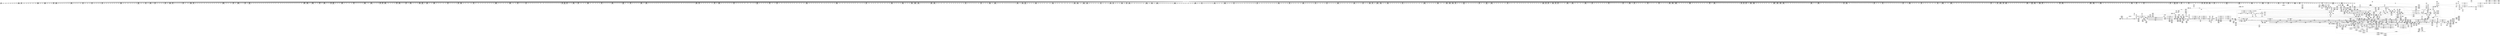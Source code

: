 digraph {
	CE0x5b792d0 [shape=record,shape=Mrecord,label="{CE0x5b792d0|56:_i8*,_:_CRE_856,864_|*MultipleSource*|Function::may_link&Arg::dir::|Function::selinux_inode_link&Arg::dir::|security/selinux/hooks.c,1769}"]
	CE0x5c0adc0 [shape=record,shape=Mrecord,label="{CE0x5c0adc0|i64_3|*Constant*}"]
	CE0x5b7d4e0 [shape=record,shape=Mrecord,label="{CE0x5b7d4e0|56:_i8*,_:_CRE_923,924_}"]
	CE0x5ba9510 [shape=record,shape=Mrecord,label="{CE0x5ba9510|104:_%struct.inode*,_:_CRE_195,196_}"]
	CE0x5b2fc30 [shape=record,shape=Mrecord,label="{CE0x5b2fc30|__llvm_gcov_indirect_counter_increment:_tmp2}"]
	CE0x5c32ca0 [shape=record,shape=Mrecord,label="{CE0x5c32ca0|get_current:_tmp|*SummSource*}"]
	CE0x5b41c00 [shape=record,shape=Mrecord,label="{CE0x5b41c00|may_link:_sw.bb7}"]
	CE0x5bc6470 [shape=record,shape=Mrecord,label="{CE0x5bc6470|56:_i8*,_:_CRE_892,893_}"]
	CE0x5bc4f30 [shape=record,shape=Mrecord,label="{CE0x5bc4f30|56:_i8*,_:_CRE_872,873_}"]
	CE0x5bc6030 [shape=record,shape=Mrecord,label="{CE0x5bc6030|56:_i8*,_:_CRE_888,889_}"]
	CE0x5bcd2e0 [shape=record,shape=Mrecord,label="{CE0x5bcd2e0|may_link:_sid4|security/selinux/hooks.c,1777|*SummSource*}"]
	CE0x5be7820 [shape=record,shape=Mrecord,label="{CE0x5be7820|__llvm_gcov_indirect_counter_increment:_bb}"]
	CE0x5b392d0 [shape=record,shape=Mrecord,label="{CE0x5b392d0|56:_i8*,_:_CRE_138,139_}"]
	CE0x5b4f940 [shape=record,shape=Mrecord,label="{CE0x5b4f940|current_sid:_call|security/selinux/hooks.c,218|*SummSource*}"]
	CE0x5b82620 [shape=record,shape=Mrecord,label="{CE0x5b82620|56:_i8*,_:_CRE_182,183_}"]
	CE0x5bd3f30 [shape=record,shape=Mrecord,label="{CE0x5bd3f30|28:_i32,_:_CRE_115,116_}"]
	CE0x5b2e5a0 [shape=record,shape=Mrecord,label="{CE0x5b2e5a0|56:_i8*,_:_CRE_933,934_}"]
	CE0x5ba99d0 [shape=record,shape=Mrecord,label="{CE0x5ba99d0|104:_%struct.inode*,_:_CRE_199,200_}"]
	CE0x5b7df80 [shape=record,shape=Mrecord,label="{CE0x5b7df80|56:_i8*,_:_CRE_894,895_}"]
	CE0x5b39830 [shape=record,shape=Mrecord,label="{CE0x5b39830|56:_i8*,_:_CRE_145,146_}"]
	CE0x5b761a0 [shape=record,shape=Mrecord,label="{CE0x5b761a0|56:_i8*,_:_CRE_623,624_}"]
	CE0x5b49cc0 [shape=record,shape=Mrecord,label="{CE0x5b49cc0|56:_i8*,_:_CRE_104,112_|*MultipleSource*|Function::may_link&Arg::dir::|Function::selinux_inode_link&Arg::dir::|security/selinux/hooks.c,1769}"]
	CE0x5b7da30 [shape=record,shape=Mrecord,label="{CE0x5b7da30|56:_i8*,_:_CRE_928,929_}"]
	CE0x5bb9ce0 [shape=record,shape=Mrecord,label="{CE0x5bb9ce0|56:_i8*,_:_CRE_456,464_|*MultipleSource*|*LoadInst*|security/selinux/hooks.c,1770|security/selinux/hooks.c,1770}"]
	CE0x5baa350 [shape=record,shape=Mrecord,label="{CE0x5baa350|104:_%struct.inode*,_:_CRE_207,208_}"]
	CE0x5c0e0a0 [shape=record,shape=Mrecord,label="{CE0x5c0e0a0|current_sid:_bb|*SummSink*}"]
	CE0x6e54d20 [shape=record,shape=Mrecord,label="{CE0x6e54d20|selinux_inode_link:_tmp3}"]
	CE0x5b7fe50 [shape=record,shape=Mrecord,label="{CE0x5b7fe50|56:_i8*,_:_CRE_923,924_}"]
	CE0x5bc1330 [shape=record,shape=Mrecord,label="{CE0x5bc1330|56:_i8*,_:_CRE_624,628_|*MultipleSource*|*LoadInst*|security/selinux/hooks.c,1770|security/selinux/hooks.c,1770}"]
	CE0x5b3f3b0 [shape=record,shape=Mrecord,label="{CE0x5b3f3b0|may_link:_entry|*SummSink*}"]
	CE0x5bed750 [shape=record,shape=Mrecord,label="{CE0x5bed750|current_sid:_tmp19|security/selinux/hooks.c,218|*SummSink*}"]
	CE0x5befa40 [shape=record,shape=Mrecord,label="{CE0x5befa40|current_sid:_cred|security/selinux/hooks.c,218|*SummSource*}"]
	CE0x5bafd40 [shape=record,shape=Mrecord,label="{CE0x5bafd40|i64*_getelementptr_inbounds_(_14_x_i64_,_14_x_i64_*___llvm_gcov_ctr219,_i64_0,_i64_8)|*Constant*}"]
	CE0x5b7f6e0 [shape=record,shape=Mrecord,label="{CE0x5b7f6e0|56:_i8*,_:_CRE_916,917_}"]
	CE0x5b60fa0 [shape=record,shape=Mrecord,label="{CE0x5b60fa0|56:_i8*,_:_CRE_189,190_}"]
	CE0x5bb73a0 [shape=record,shape=Mrecord,label="{CE0x5bb73a0|56:_i8*,_:_CRE_302,303_}"]
	CE0x5b7fc30 [shape=record,shape=Mrecord,label="{CE0x5b7fc30|56:_i8*,_:_CRE_921,922_}"]
	CE0x5b605e0 [shape=record,shape=Mrecord,label="{CE0x5b605e0|56:_i8*,_:_CRE_177,178_}"]
	CE0x5bcffe0 [shape=record,shape=Mrecord,label="{CE0x5bcffe0|28:_i32,_:_CRE_52,53_}"]
	CE0x5b80070 [shape=record,shape=Mrecord,label="{CE0x5b80070|56:_i8*,_:_CRE_980,981_}"]
	CE0x5b796d0 [shape=record,shape=Mrecord,label="{CE0x5b796d0|56:_i8*,_:_CRE_865,866_}"]
	CE0x5b80120 [shape=record,shape=Mrecord,label="{CE0x5b80120|56:_i8*,_:_CRE_981,982_}"]
	CE0x5b52360 [shape=record,shape=Mrecord,label="{CE0x5b52360|56:_i8*,_:_CRE_151,152_}"]
	CE0x5bb3e80 [shape=record,shape=Mrecord,label="{CE0x5bb3e80|56:_i8*,_:_CRE_252,253_}"]
	CE0x5c136d0 [shape=record,shape=Mrecord,label="{CE0x5c136d0|i32_218|*Constant*|*SummSink*}"]
	CE0x5b79b00 [shape=record,shape=Mrecord,label="{CE0x5b79b00|56:_i8*,_:_CRE_868,869_}"]
	CE0x5bae750 [shape=record,shape=Mrecord,label="{CE0x5bae750|56:_i8*,_:_CRE_16,24_|*MultipleSource*|*LoadInst*|security/selinux/hooks.c,1770|security/selinux/hooks.c,1770}"]
	CE0x5c132a0 [shape=record,shape=Mrecord,label="{CE0x5c132a0|i8*_getelementptr_inbounds_(_25_x_i8_,_25_x_i8_*_.str3,_i32_0,_i32_0)|*Constant*|*SummSink*}"]
	CE0x5b81740 [shape=record,shape=Mrecord,label="{CE0x5b81740|56:_i8*,_:_CRE_168,169_}"]
	CE0x5bcf7f0 [shape=record,shape=Mrecord,label="{CE0x5bcf7f0|28:_i32,_:_CRE_40,44_|*MultipleSource*|security/selinux/hooks.c,1777|*LoadInst*|security/selinux/hooks.c,1769|security/selinux/hooks.c,1769}"]
	CE0x5bc1930 [shape=record,shape=Mrecord,label="{CE0x5bc1930|56:_i8*,_:_CRE_656,664_|*MultipleSource*|*LoadInst*|security/selinux/hooks.c,1770|security/selinux/hooks.c,1770}"]
	CE0x5bbe7a0 [shape=record,shape=Mrecord,label="{CE0x5bbe7a0|56:_i8*,_:_CRE_584,585_}"]
	CE0x5b85f00 [shape=record,shape=Mrecord,label="{CE0x5b85f00|56:_i8*,_:_CRE_76,80_|*MultipleSource*|*LoadInst*|security/selinux/hooks.c,1770|security/selinux/hooks.c,1770}"]
	CE0x5ba5c90 [shape=record,shape=Mrecord,label="{CE0x5ba5c90|104:_%struct.inode*,_:_CRE_149,150_}"]
	CE0x5bc58c0 [shape=record,shape=Mrecord,label="{CE0x5bc58c0|56:_i8*,_:_CRE_881,882_}"]
	CE0x5bc39d0 [shape=record,shape=Mrecord,label="{CE0x5bc39d0|56:_i8*,_:_CRE_808,816_|*MultipleSource*|*LoadInst*|security/selinux/hooks.c,1770|security/selinux/hooks.c,1770}"]
	CE0x5bb4c50 [shape=record,shape=Mrecord,label="{CE0x5bb4c50|56:_i8*,_:_CRE_265,266_}"]
	CE0x5b4cf30 [shape=record,shape=Mrecord,label="{CE0x5b4cf30|56:_i8*,_:_CRE_298,299_}"]
	CE0x5ba8030 [shape=record,shape=Mrecord,label="{CE0x5ba8030|104:_%struct.inode*,_:_CRE_179,180_}"]
	CE0x5bc0670 [shape=record,shape=Mrecord,label="{CE0x5bc0670|56:_i8*,_:_CRE_613,614_}"]
	CE0x5bb5910 [shape=record,shape=Mrecord,label="{CE0x5bb5910|56:_i8*,_:_CRE_277,278_}"]
	CE0x5b32e70 [shape=record,shape=Mrecord,label="{CE0x5b32e70|may_link:_ad|security/selinux/hooks.c, 1764|*SummSink*}"]
	CE0x5baed80 [shape=record,shape=Mrecord,label="{CE0x5baed80|may_link:_tmp3|security/selinux/hooks.c,1769|*SummSink*}"]
	CE0x5bec290 [shape=record,shape=Mrecord,label="{CE0x5bec290|current_sid:_tmp17|security/selinux/hooks.c,218}"]
	CE0x5b50e60 [shape=record,shape=Mrecord,label="{CE0x5b50e60|__llvm_gcov_indirect_counter_increment:_tmp3}"]
	CE0x5b623d0 [shape=record,shape=Mrecord,label="{CE0x5b623d0|current_sid:_tmp1}"]
	CE0x5bcb440 [shape=record,shape=Mrecord,label="{CE0x5bcb440|56:_i8*,_:_CRE_936,944_|*MultipleSource*|*LoadInst*|security/selinux/hooks.c,1770|security/selinux/hooks.c,1770}"]
	CE0x5bbba90 [shape=record,shape=Mrecord,label="{CE0x5bbba90|56:_i8*,_:_CRE_512,520_|*MultipleSource*|*LoadInst*|security/selinux/hooks.c,1770|security/selinux/hooks.c,1770}"]
	CE0x5bb81c0 [shape=record,shape=Mrecord,label="{CE0x5bb81c0|56:_i8*,_:_CRE_328,336_|*MultipleSource*|*LoadInst*|security/selinux/hooks.c,1770|security/selinux/hooks.c,1770}"]
	CE0x5b497b0 [shape=record,shape=Mrecord,label="{CE0x5b497b0|56:_i8*,_:_CRE_80,88_|*MultipleSource*|Function::may_link&Arg::dir::|Function::selinux_inode_link&Arg::dir::|security/selinux/hooks.c,1769}"]
	CE0x5b48890 [shape=record,shape=Mrecord,label="{CE0x5b48890|56:_i8*,_:_CRE_558,559_}"]
	CE0x5bc3460 [shape=record,shape=Mrecord,label="{CE0x5bc3460|56:_i8*,_:_CRE_776,792_|*MultipleSource*|*LoadInst*|security/selinux/hooks.c,1770|security/selinux/hooks.c,1770}"]
	CE0x5be9f50 [shape=record,shape=Mrecord,label="{CE0x5be9f50|may_link:_tmp16|security/selinux/hooks.c,1786|*SummSink*}"]
	CE0x5b83c70 [shape=record,shape=Mrecord,label="{CE0x5b83c70|56:_i8*,_:_CRE_203,204_}"]
	CE0x5b32150 [shape=record,shape=Mrecord,label="{CE0x5b32150|current_sid:_tmp3|*SummSink*}"]
	CE0x5c0af80 [shape=record,shape=Mrecord,label="{CE0x5c0af80|i64_3|*Constant*|*SummSink*}"]
	CE0x5b34040 [shape=record,shape=Mrecord,label="{CE0x5b34040|56:_i8*,_:_CRE_197,198_}"]
	CE0x5ba0c30 [shape=record,shape=Mrecord,label="{CE0x5ba0c30|current_sid:_tmp10|security/selinux/hooks.c,218|*SummSource*}"]
	CE0x5b62360 [shape=record,shape=Mrecord,label="{CE0x5b62360|i64_1|*Constant*}"]
	CE0x5b50f20 [shape=record,shape=Mrecord,label="{CE0x5b50f20|__llvm_gcov_indirect_counter_increment:_tmp3|*SummSource*}"]
	CE0x5b46590 [shape=record,shape=Mrecord,label="{CE0x5b46590|56:_i8*,_:_CRE_474,475_}"]
	CE0x5bcabc0 [shape=record,shape=Mrecord,label="{CE0x5bcabc0|56:_i8*,_:_CRE_929,930_}"]
	CE0x5bd6f20 [shape=record,shape=Mrecord,label="{CE0x5bd6f20|i64**_getelementptr_inbounds_(_4_x_i64*_,_4_x_i64*_*___llvm_gcda_edge_table220,_i64_0,_i64_0)|*Constant*|*SummSink*}"]
	CE0x5b7f5d0 [shape=record,shape=Mrecord,label="{CE0x5b7f5d0|56:_i8*,_:_CRE_915,916_}"]
	CE0x5b31fc0 [shape=record,shape=Mrecord,label="{CE0x5b31fc0|current_sid:_tmp3}"]
	CE0x5b50730 [shape=record,shape=Mrecord,label="{CE0x5b50730|i64*_null|*Constant*|*SummSink*}"]
	CE0x5bd4f20 [shape=record,shape=Mrecord,label="{CE0x5bd4f20|28:_i32,_:_CRE_168,184_|*MultipleSource*|security/selinux/hooks.c,1777|*LoadInst*|security/selinux/hooks.c,1769|security/selinux/hooks.c,1769}"]
	CE0x5bb4920 [shape=record,shape=Mrecord,label="{CE0x5bb4920|56:_i8*,_:_CRE_262,263_}"]
	CE0x5b75230 [shape=record,shape=Mrecord,label="{CE0x5b75230|56:_i8*,_:_CRE_604,605_}"]
	CE0x5b820d0 [shape=record,shape=Mrecord,label="{CE0x5b820d0|56:_i8*,_:_CRE_177,178_}"]
	CE0x5b46ac0 [shape=record,shape=Mrecord,label="{CE0x5b46ac0|56:_i8*,_:_CRE_481,482_}"]
	CE0x5b46b90 [shape=record,shape=Mrecord,label="{CE0x5b46b90|56:_i8*,_:_CRE_482,483_}"]
	CE0x5bd5520 [shape=record,shape=Mrecord,label="{CE0x5bd5520|28:_i32,_:_CRE_200,208_|*MultipleSource*|security/selinux/hooks.c,1777|*LoadInst*|security/selinux/hooks.c,1769|security/selinux/hooks.c,1769}"]
	CE0x5bd17f0 [shape=record,shape=Mrecord,label="{CE0x5bd17f0|28:_i32,_:_CRE_77,78_}"]
	CE0x5bd9440 [shape=record,shape=Mrecord,label="{CE0x5bd9440|may_link:_tobool6|security/selinux/hooks.c,1778}"]
	CE0x5bbfdf0 [shape=record,shape=Mrecord,label="{CE0x5bbfdf0|56:_i8*,_:_CRE_605,606_}"]
	CE0x5b43e00 [shape=record,shape=Mrecord,label="{CE0x5b43e00|56:_i8*,_:_CRE_140,141_}"]
	CE0x5b34380 [shape=record,shape=Mrecord,label="{CE0x5b34380|56:_i8*,_:_CRE_201,202_}"]
	CE0x5be7bf0 [shape=record,shape=Mrecord,label="{CE0x5be7bf0|__llvm_gcov_indirect_counter_increment:_bb4}"]
	CE0x5b75e60 [shape=record,shape=Mrecord,label="{CE0x5b75e60|56:_i8*,_:_CRE_619,620_}"]
	CE0x5b78090 [shape=record,shape=Mrecord,label="{CE0x5b78090|56:_i8*,_:_CRE_768,776_|*MultipleSource*|Function::may_link&Arg::dir::|Function::selinux_inode_link&Arg::dir::|security/selinux/hooks.c,1769}"]
	CE0x5be8e40 [shape=record,shape=Mrecord,label="{CE0x5be8e40|i64*_getelementptr_inbounds_(_14_x_i64_,_14_x_i64_*___llvm_gcov_ctr219,_i64_0,_i64_10)|*Constant*|*SummSink*}"]
	CE0x5bdf770 [shape=record,shape=Mrecord,label="{CE0x5bdf770|may_link:_call9|security/selinux/hooks.c,1792|*SummSource*}"]
	CE0x5c0b8e0 [shape=record,shape=Mrecord,label="{CE0x5c0b8e0|i32_4|*Constant*|*SummSink*}"]
	CE0x5b4c8b0 [shape=record,shape=Mrecord,label="{CE0x5b4c8b0|56:_i8*,_:_CRE_290,291_}"]
	CE0x5ba9050 [shape=record,shape=Mrecord,label="{CE0x5ba9050|104:_%struct.inode*,_:_CRE_191,192_}"]
	CE0x5bf1140 [shape=record,shape=Mrecord,label="{CE0x5bf1140|current_sid:_tmp23|security/selinux/hooks.c,218|*SummSink*}"]
	CE0x5baa5b0 [shape=record,shape=Mrecord,label="{CE0x5baa5b0|104:_%struct.inode*,_:_CRE_209,210_}"]
	CE0x5b37550 [shape=record,shape=Mrecord,label="{CE0x5b37550|current_sid:_entry|*SummSink*}"]
	CE0x5b2eaf0 [shape=record,shape=Mrecord,label="{CE0x5b2eaf0|56:_i8*,_:_CRE_952,960_|*MultipleSource*|Function::may_link&Arg::dir::|Function::selinux_inode_link&Arg::dir::|security/selinux/hooks.c,1769}"]
	CE0x5ba4de0 [shape=record,shape=Mrecord,label="{CE0x5ba4de0|104:_%struct.inode*,_:_CRE_94,95_}"]
	CE0x5b86600 [shape=record,shape=Mrecord,label="{CE0x5b86600|56:_i8*,_:_CRE_104,112_|*MultipleSource*|*LoadInst*|security/selinux/hooks.c,1770|security/selinux/hooks.c,1770}"]
	CE0x5be2f30 [shape=record,shape=Mrecord,label="{CE0x5be2f30|i16_7|*Constant*}"]
	CE0x5bd21f0 [shape=record,shape=Mrecord,label="{CE0x5bd21f0|28:_i32,_:_CRE_87,88_}"]
	CE0x5b4bff0 [shape=record,shape=Mrecord,label="{CE0x5b4bff0|56:_i8*,_:_CRE_264,265_}"]
	CE0x5bd3490 [shape=record,shape=Mrecord,label="{CE0x5bd3490|28:_i32,_:_CRE_105,106_}"]
	CE0x5b380e0 [shape=record,shape=Mrecord,label="{CE0x5b380e0|i32_0|*Constant*}"]
	CE0x5bbe9c0 [shape=record,shape=Mrecord,label="{CE0x5bbe9c0|56:_i8*,_:_CRE_586,587_}"]
	CE0x5c0b650 [shape=record,shape=Mrecord,label="{CE0x5c0b650|i32_4|*Constant*}"]
	CE0x5bb8350 [shape=record,shape=Mrecord,label="{CE0x5bb8350|56:_i8*,_:_CRE_336,344_|*MultipleSource*|*LoadInst*|security/selinux/hooks.c,1770|security/selinux/hooks.c,1770}"]
	CE0x5b81960 [shape=record,shape=Mrecord,label="{CE0x5b81960|56:_i8*,_:_CRE_170,171_}"]
	CE0x5be31d0 [shape=record,shape=Mrecord,label="{CE0x5be31d0|i16_7|*Constant*|*SummSink*}"]
	CE0x5bd23f0 [shape=record,shape=Mrecord,label="{CE0x5bd23f0|28:_i32,_:_CRE_89,90_}"]
	CE0x5b81da0 [shape=record,shape=Mrecord,label="{CE0x5b81da0|56:_i8*,_:_CRE_174,175_}"]
	CE0x5b76d50 [shape=record,shape=Mrecord,label="{CE0x5b76d50|56:_i8*,_:_CRE_680,684_|*MultipleSource*|Function::may_link&Arg::dir::|Function::selinux_inode_link&Arg::dir::|security/selinux/hooks.c,1769}"]
	CE0x5b38f20 [shape=record,shape=Mrecord,label="{CE0x5b38f20|56:_i8*,_:_CRE_136,137_}"]
	"CONST[source:0(mediator),value:2(dynamic)][purpose:{object}]"
	CE0x5b5ca00 [shape=record,shape=Mrecord,label="{CE0x5b5ca00|_call_void_mcount()_#3|*SummSink*}"]
	CE0x5bb88f0 [shape=record,shape=Mrecord,label="{CE0x5bb88f0|56:_i8*,_:_CRE_360,376_|*MultipleSource*|*LoadInst*|security/selinux/hooks.c,1770|security/selinux/hooks.c,1770}"]
	CE0x5baa810 [shape=record,shape=Mrecord,label="{CE0x5baa810|104:_%struct.inode*,_:_CRE_211,212_}"]
	CE0x5b73690 [shape=record,shape=Mrecord,label="{CE0x5b73690|56:_i8*,_:_CRE_570,571_}"]
	CE0x5bd1af0 [shape=record,shape=Mrecord,label="{CE0x5bd1af0|28:_i32,_:_CRE_80,81_}"]
	CE0x5c13010 [shape=record,shape=Mrecord,label="{CE0x5c13010|i8*_getelementptr_inbounds_(_25_x_i8_,_25_x_i8_*_.str3,_i32_0,_i32_0)|*Constant*}"]
	CE0x5b3e2a0 [shape=record,shape=Mrecord,label="{CE0x5b3e2a0|_ret_i32_%retval.0,_!dbg_!27757|security/selinux/hooks.c,1799|*SummSink*}"]
	CE0x5b4c400 [shape=record,shape=Mrecord,label="{CE0x5b4c400|56:_i8*,_:_CRE_269,270_}"]
	CE0x5b39aa0 [shape=record,shape=Mrecord,label="{CE0x5b39aa0|56:_i8*,_:_CRE_148,149_}"]
	CE0x5b9df40 [shape=record,shape=Mrecord,label="{CE0x5b9df40|i64_0|*Constant*}"]
	CE0x5b4bd80 [shape=record,shape=Mrecord,label="{CE0x5b4bd80|56:_i8*,_:_CRE_261,262_}"]
	CE0x5baf7c0 [shape=record,shape=Mrecord,label="{CE0x5baf7c0|_ret_void|*SummSource*}"]
	CE0x5bb4e70 [shape=record,shape=Mrecord,label="{CE0x5bb4e70|56:_i8*,_:_CRE_267,268_}"]
	CE0x5b7b1d0 [shape=record,shape=Mrecord,label="{CE0x5b7b1d0|56:_i8*,_:_CRE_890,891_}"]
	CE0x5ba7a40 [shape=record,shape=Mrecord,label="{CE0x5ba7a40|104:_%struct.inode*,_:_CRE_174,175_}"]
	CE0x5bc2070 [shape=record,shape=Mrecord,label="{CE0x5bc2070|56:_i8*,_:_CRE_684,688_|*MultipleSource*|*LoadInst*|security/selinux/hooks.c,1770|security/selinux/hooks.c,1770}"]
	CE0x5bd07f0 [shape=record,shape=Mrecord,label="{CE0x5bd07f0|28:_i32,_:_CRE_61,62_}"]
	CE0x5b7b500 [shape=record,shape=Mrecord,label="{CE0x5b7b500|56:_i8*,_:_CRE_893,894_}"]
	CE0x5b7a950 [shape=record,shape=Mrecord,label="{CE0x5b7a950|56:_i8*,_:_CRE_882,883_}"]
	CE0x5b33410 [shape=record,shape=Mrecord,label="{CE0x5b33410|may_link:_sw.bb8}"]
	CE0x5b74c80 [shape=record,shape=Mrecord,label="{CE0x5b74c80|56:_i8*,_:_CRE_597,598_}"]
	CE0x5bcf600 [shape=record,shape=Mrecord,label="{CE0x5bcf600|28:_i32,_:_CRE_34,35_|*MultipleSource*|security/selinux/hooks.c,1777|*LoadInst*|security/selinux/hooks.c,1769|security/selinux/hooks.c,1769}"]
	CE0x5bd7cd0 [shape=record,shape=Mrecord,label="{CE0x5bd7cd0|may_link:_tmp21|security/selinux/hooks.c,1793|*SummSource*}"]
	CE0x5c08730 [shape=record,shape=Mrecord,label="{CE0x5c08730|i32_0|*Constant*}"]
	CE0x5bec9d0 [shape=record,shape=Mrecord,label="{CE0x5bec9d0|current_sid:_tmp19|security/selinux/hooks.c,218|*SummSource*}"]
	CE0x5b74fc0 [shape=record,shape=Mrecord,label="{CE0x5b74fc0|56:_i8*,_:_CRE_601,602_}"]
	CE0x5b2f2b0 [shape=record,shape=Mrecord,label="{CE0x5b2f2b0|56:_i8*,_:_CRE_977,978_}"]
	CE0x5b82730 [shape=record,shape=Mrecord,label="{CE0x5b82730|56:_i8*,_:_CRE_183,184_}"]
	CE0x5b4a9a0 [shape=record,shape=Mrecord,label="{CE0x5b4a9a0|56:_i8*,_:_CRE_40,48_|*MultipleSource*|Function::may_link&Arg::dir::|Function::selinux_inode_link&Arg::dir::|security/selinux/hooks.c,1769}"]
	CE0x5b37a70 [shape=record,shape=Mrecord,label="{CE0x5b37a70|may_link:_tmp11|security/selinux/hooks.c,1778|*SummSource*}"]
	CE0x5bd24f0 [shape=record,shape=Mrecord,label="{CE0x5bd24f0|28:_i32,_:_CRE_90,91_}"]
	CE0x5bedae0 [shape=record,shape=Mrecord,label="{CE0x5bedae0|current_sid:_tmp20|security/selinux/hooks.c,218|*SummSource*}"]
	CE0x5bb4f80 [shape=record,shape=Mrecord,label="{CE0x5bb4f80|56:_i8*,_:_CRE_268,269_}"]
	CE0x5bfa7e0 [shape=record,shape=Mrecord,label="{CE0x5bfa7e0|i32_1024|*Constant*|*SummSource*}"]
	CE0x5b81520 [shape=record,shape=Mrecord,label="{CE0x5b81520|56:_i8*,_:_CRE_166,167_}"]
	CE0x5b384c0 [shape=record,shape=Mrecord,label="{CE0x5b384c0|i32_10|*Constant*|*SummSource*}"]
	CE0x5baf5b0 [shape=record,shape=Mrecord,label="{CE0x5baf5b0|_ret_void}"]
	CE0x5bcacd0 [shape=record,shape=Mrecord,label="{CE0x5bcacd0|56:_i8*,_:_CRE_930,931_}"]
	CE0x5b73350 [shape=record,shape=Mrecord,label="{CE0x5b73350|56:_i8*,_:_CRE_566,567_}"]
	CE0x5b4f590 [shape=record,shape=Mrecord,label="{CE0x5b4f590|56:_i8*,_:_CRE_255,256_}"]
	CE0x5b62260 [shape=record,shape=Mrecord,label="{CE0x5b62260|current_sid:_tmp|*SummSink*}"]
	CE0x5bb8550 [shape=record,shape=Mrecord,label="{CE0x5bb8550|56:_i8*,_:_CRE_344,352_|*MultipleSource*|*LoadInst*|security/selinux/hooks.c,1770|security/selinux/hooks.c,1770}"]
	CE0x5b7ad90 [shape=record,shape=Mrecord,label="{CE0x5b7ad90|56:_i8*,_:_CRE_886,887_}"]
	CE0x5be70c0 [shape=record,shape=Mrecord,label="{CE0x5be70c0|current_sid:_tmp24|security/selinux/hooks.c,220|*SummSource*}"]
	CE0x5b41db0 [shape=record,shape=Mrecord,label="{CE0x5b41db0|i64_1|*Constant*}"]
	CE0x5bacad0 [shape=record,shape=Mrecord,label="{CE0x5bacad0|104:_%struct.inode*,_:_CRE_304,305_}"]
	CE0x5bde6c0 [shape=record,shape=Mrecord,label="{CE0x5bde6c0|may_link:_conv|security/selinux/hooks.c,1776}"]
	CE0x5ba2fa0 [shape=record,shape=Mrecord,label="{CE0x5ba2fa0|may_link:_d_inode|security/selinux/hooks.c,1770|*SummSource*}"]
	CE0x5b41600 [shape=record,shape=Mrecord,label="{CE0x5b41600|may_link:_dentry|Function::may_link&Arg::dentry::}"]
	CE0x5bd4040 [shape=record,shape=Mrecord,label="{CE0x5bd4040|28:_i32,_:_CRE_116,117_}"]
	CE0x5bbd6a0 [shape=record,shape=Mrecord,label="{CE0x5bbd6a0|56:_i8*,_:_CRE_568,569_}"]
	CE0x5bfa720 [shape=record,shape=Mrecord,label="{CE0x5bfa720|i32_1024|*Constant*}"]
	CE0x5b4c0c0 [shape=record,shape=Mrecord,label="{CE0x5b4c0c0|56:_i8*,_:_CRE_265,266_}"]
	CE0x5b62a80 [shape=record,shape=Mrecord,label="{CE0x5b62a80|i32_-1|*Constant*}"]
	CE0x5bd04f0 [shape=record,shape=Mrecord,label="{CE0x5bd04f0|28:_i32,_:_CRE_58,59_}"]
	CE0x5b394f0 [shape=record,shape=Mrecord,label="{CE0x5b394f0|56:_i8*,_:_CRE_141,142_}"]
	CE0x5ba0d60 [shape=record,shape=Mrecord,label="{CE0x5ba0d60|current_sid:_tmp10|security/selinux/hooks.c,218|*SummSink*}"]
	CE0x5b2b8b0 [shape=record,shape=Mrecord,label="{CE0x5b2b8b0|may_link:_tmp|*SummSource*}"]
	CE0x5b33740 [shape=record,shape=Mrecord,label="{CE0x5b33740|may_link:_sw.default|*SummSource*}"]
	CE0x5c0aaa0 [shape=record,shape=Mrecord,label="{CE0x5c0aaa0|__llvm_gcov_indirect_counter_increment:_tmp5|*SummSource*}"]
	CE0x5bb1150 [shape=record,shape=Mrecord,label="{CE0x5bb1150|i64*_getelementptr_inbounds_(_14_x_i64_,_14_x_i64_*___llvm_gcov_ctr219,_i64_0,_i64_9)|*Constant*|*SummSink*}"]
	CE0x5b790d0 [shape=record,shape=Mrecord,label="{CE0x5b790d0|56:_i8*,_:_CRE_848,856_|*MultipleSource*|Function::may_link&Arg::dir::|Function::selinux_inode_link&Arg::dir::|security/selinux/hooks.c,1769}"]
	CE0x5bbc3a0 [shape=record,shape=Mrecord,label="{CE0x5bbc3a0|56:_i8*,_:_CRE_544,552_|*MultipleSource*|*LoadInst*|security/selinux/hooks.c,1770|security/selinux/hooks.c,1770}"]
	CE0x5b5d690 [shape=record,shape=Mrecord,label="{CE0x5b5d690|may_link:_bb}"]
	CE0x5ba6610 [shape=record,shape=Mrecord,label="{CE0x5ba6610|104:_%struct.inode*,_:_CRE_157,158_}"]
	CE0x5b5c5e0 [shape=record,shape=Mrecord,label="{CE0x5b5c5e0|current_sid:_tobool1|security/selinux/hooks.c,218}"]
	CE0x5bd1cf0 [shape=record,shape=Mrecord,label="{CE0x5bd1cf0|28:_i32,_:_CRE_82,83_}"]
	CE0x5bb63b0 [shape=record,shape=Mrecord,label="{CE0x5bb63b0|56:_i8*,_:_CRE_287,288_}"]
	CE0x5be2320 [shape=record,shape=Mrecord,label="{CE0x5be2320|avc_has_perm:_entry|*SummSink*}"]
	CE0x5c07960 [shape=record,shape=Mrecord,label="{CE0x5c07960|get_current:_bb|*SummSink*}"]
	CE0x5bbab50 [shape=record,shape=Mrecord,label="{CE0x5bbab50|56:_i8*,_:_CRE_482,483_}"]
	CE0x5b61f60 [shape=record,shape=Mrecord,label="{CE0x5b61f60|may_link:_tmp10|security/selinux/hooks.c,1778|*SummSink*}"]
	CE0x5ba71f0 [shape=record,shape=Mrecord,label="{CE0x5ba71f0|104:_%struct.inode*,_:_CRE_167,168_}"]
	CE0x5b64480 [shape=record,shape=Mrecord,label="{CE0x5b64480|56:_i8*,_:_CRE_306,307_}"]
	CE0x5b80530 [shape=record,shape=Mrecord,label="{CE0x5b80530|56:_i8*,_:_CRE_988,992_|*MultipleSource*|Function::may_link&Arg::dir::|Function::selinux_inode_link&Arg::dir::|security/selinux/hooks.c,1769}"]
	CE0x5c13d00 [shape=record,shape=Mrecord,label="{CE0x5c13d00|i8*_getelementptr_inbounds_(_45_x_i8_,_45_x_i8_*_.str12,_i32_0,_i32_0)|*Constant*|*SummSink*}"]
	CE0x5b5e490 [shape=record,shape=Mrecord,label="{CE0x5b5e490|56:_i8*,_:_CRE_161,162_}"]
	CE0x5b386a0 [shape=record,shape=Mrecord,label="{CE0x5b386a0|may_link:_i_security|security/selinux/hooks.c,1769|*SummSource*}"]
	CE0x5bb0b90 [shape=record,shape=Mrecord,label="{CE0x5bb0b90|i64**_getelementptr_inbounds_(_4_x_i64*_,_4_x_i64*_*___llvm_gcda_edge_table220,_i64_0,_i64_2)|*Constant*}"]
	CE0x5be9240 [shape=record,shape=Mrecord,label="{CE0x5be9240|may_link:_tmp19|security/selinux/hooks.c,1789}"]
	CE0x5b81c90 [shape=record,shape=Mrecord,label="{CE0x5b81c90|56:_i8*,_:_CRE_173,174_}"]
	CE0x5ba19b0 [shape=record,shape=Mrecord,label="{CE0x5ba19b0|current_sid:_tobool|security/selinux/hooks.c,218}"]
	CE0x5b65250 [shape=record,shape=Mrecord,label="{CE0x5b65250|56:_i8*,_:_CRE_360,376_|*MultipleSource*|Function::may_link&Arg::dir::|Function::selinux_inode_link&Arg::dir::|security/selinux/hooks.c,1769}"]
	CE0x5bcbde0 [shape=record,shape=Mrecord,label="{CE0x5bcbde0|56:_i8*,_:_CRE_978,979_}"]
	CE0x5b5da40 [shape=record,shape=Mrecord,label="{CE0x5b5da40|i64*_getelementptr_inbounds_(_11_x_i64_,_11_x_i64_*___llvm_gcov_ctr125,_i64_0,_i64_1)|*Constant*}"]
	CE0x5bcff10 [shape=record,shape=Mrecord,label="{CE0x5bcff10|28:_i32,_:_CRE_51,52_}"]
	CE0x5b34ee0 [shape=record,shape=Mrecord,label="{CE0x5b34ee0|selinux_inode_link:_call|security/selinux/hooks.c,2769|*SummSink*}"]
	CE0x5b73d10 [shape=record,shape=Mrecord,label="{CE0x5b73d10|56:_i8*,_:_CRE_578,579_}"]
	CE0x5b37e70 [shape=record,shape=Mrecord,label="{CE0x5b37e70|i64*_getelementptr_inbounds_(_14_x_i64_,_14_x_i64_*___llvm_gcov_ctr219,_i64_0,_i64_3)|*Constant*}"]
	CE0x5b2c710 [shape=record,shape=Mrecord,label="{CE0x5b2c710|selinux_inode_link:_bb|*SummSource*}"]
	CE0x5b87280 [shape=record,shape=Mrecord,label="{CE0x5b87280|0:_i32,_4:_i32,_8:_i32,_12:_i32,_:_CMRE_4,8_|*MultipleSource*|security/selinux/hooks.c,218|security/selinux/hooks.c,218|security/selinux/hooks.c,220}"]
	CE0x5bbb3d0 [shape=record,shape=Mrecord,label="{CE0x5bbb3d0|56:_i8*,_:_CRE_496,500_|*MultipleSource*|*LoadInst*|security/selinux/hooks.c,1770|security/selinux/hooks.c,1770}"]
	CE0x5b80640 [shape=record,shape=Mrecord,label="{CE0x5b80640|56:_i8*,_:_CRE_992,1000_|*MultipleSource*|Function::may_link&Arg::dir::|Function::selinux_inode_link&Arg::dir::|security/selinux/hooks.c,1769}"]
	CE0x5bb62a0 [shape=record,shape=Mrecord,label="{CE0x5bb62a0|56:_i8*,_:_CRE_286,287_}"]
	CE0x5c0e610 [shape=record,shape=Mrecord,label="{CE0x5c0e610|GLOBAL:_current_sid.__warned|Global_var:current_sid.__warned|*SummSource*}"]
	CE0x5bbd040 [shape=record,shape=Mrecord,label="{CE0x5bbd040|56:_i8*,_:_CRE_562,563_}"]
	CE0x5bc5f20 [shape=record,shape=Mrecord,label="{CE0x5bc5f20|56:_i8*,_:_CRE_887,888_}"]
	CE0x5bc4d10 [shape=record,shape=Mrecord,label="{CE0x5bc4d10|56:_i8*,_:_CRE_870,871_}"]
	CE0x5b7c820 [shape=record,shape=Mrecord,label="{CE0x5b7c820|56:_i8*,_:_CRE_911,912_}"]
	CE0x5b81850 [shape=record,shape=Mrecord,label="{CE0x5b81850|56:_i8*,_:_CRE_169,170_}"]
	CE0x5b3a4f0 [shape=record,shape=Mrecord,label="{CE0x5b3a4f0|_ret_i32_%call,_!dbg_!27715|security/selinux/hooks.c,2769|*SummSink*}"]
	CE0x5bfc200 [shape=record,shape=Mrecord,label="{CE0x5bfc200|may_link:_tmp22|security/selinux/hooks.c,1797|*SummSink*}"]
	CE0x5b2e9e0 [shape=record,shape=Mrecord,label="{CE0x5b2e9e0|56:_i8*,_:_CRE_944,952_|*MultipleSource*|Function::may_link&Arg::dir::|Function::selinux_inode_link&Arg::dir::|security/selinux/hooks.c,1769}"]
	CE0x5bfc0e0 [shape=record,shape=Mrecord,label="{CE0x5bfc0e0|i64*_getelementptr_inbounds_(_14_x_i64_,_14_x_i64_*___llvm_gcov_ctr219,_i64_0,_i64_12)|*Constant*|*SummSource*}"]
	CE0x5b38340 [shape=record,shape=Mrecord,label="{CE0x5b38340|i32_10|*Constant*}"]
	CE0x5c144a0 [shape=record,shape=Mrecord,label="{CE0x5c144a0|current_sid:_tmp15|security/selinux/hooks.c,218|*SummSink*}"]
	CE0x5b61070 [shape=record,shape=Mrecord,label="{CE0x5b61070|56:_i8*,_:_CRE_190,191_}"]
	CE0x5b5c6c0 [shape=record,shape=Mrecord,label="{CE0x5b5c6c0|current_sid:_tobool1|security/selinux/hooks.c,218|*SummSource*}"]
	CE0x5bd0320 [shape=record,shape=Mrecord,label="{CE0x5bd0320|28:_i32,_:_CRE_56,57_}"]
	CE0x5b5e2f0 [shape=record,shape=Mrecord,label="{CE0x5b5e2f0|56:_i8*,_:_CRE_159,160_}"]
	CE0x5ba9640 [shape=record,shape=Mrecord,label="{CE0x5ba9640|104:_%struct.inode*,_:_CRE_196,197_}"]
	CE0x5bc2d20 [shape=record,shape=Mrecord,label="{CE0x5bc2d20|56:_i8*,_:_CRE_744,752_|*MultipleSource*|*LoadInst*|security/selinux/hooks.c,1770|security/selinux/hooks.c,1770}"]
	CE0x5bd05f0 [shape=record,shape=Mrecord,label="{CE0x5bd05f0|28:_i32,_:_CRE_59,60_}"]
	CE0x5ba8cc0 [shape=record,shape=Mrecord,label="{CE0x5ba8cc0|104:_%struct.inode*,_:_CRE_188,189_}"]
	CE0x5baef00 [shape=record,shape=Mrecord,label="{CE0x5baef00|i32_5|*Constant*|*SummSink*}"]
	CE0x5b2fe00 [shape=record,shape=Mrecord,label="{CE0x5b2fe00|i32_1|*Constant*}"]
	CE0x5b5aaf0 [shape=record,shape=Mrecord,label="{CE0x5b5aaf0|i1_true|*Constant*}"]
	CE0x5bd12f0 [shape=record,shape=Mrecord,label="{CE0x5bd12f0|28:_i32,_:_CRE_72,73_}"]
	CE0x5b3cd80 [shape=record,shape=Mrecord,label="{CE0x5b3cd80|i64_1|*Constant*}"]
	CE0x5b860c0 [shape=record,shape=Mrecord,label="{CE0x5b860c0|56:_i8*,_:_CRE_80,88_|*MultipleSource*|*LoadInst*|security/selinux/hooks.c,1770|security/selinux/hooks.c,1770}"]
	CE0x5c0ad50 [shape=record,shape=Mrecord,label="{CE0x5c0ad50|i64*_getelementptr_inbounds_(_11_x_i64_,_11_x_i64_*___llvm_gcov_ctr125,_i64_0,_i64_6)|*Constant*|*SummSink*}"]
	CE0x5bb6190 [shape=record,shape=Mrecord,label="{CE0x5bb6190|56:_i8*,_:_CRE_285,286_}"]
	CE0x5b2bfb0 [shape=record,shape=Mrecord,label="{CE0x5b2bfb0|selinux_inode_link:_bb}"]
	CE0x5bb5d50 [shape=record,shape=Mrecord,label="{CE0x5bb5d50|56:_i8*,_:_CRE_281,282_}"]
	CE0x5b632a0 [shape=record,shape=Mrecord,label="{CE0x5b632a0|i64*_getelementptr_inbounds_(_11_x_i64_,_11_x_i64_*___llvm_gcov_ctr125,_i64_0,_i64_0)|*Constant*}"]
	CE0x5bd29f0 [shape=record,shape=Mrecord,label="{CE0x5bd29f0|28:_i32,_:_CRE_95,96_}"]
	CE0x5bb6b20 [shape=record,shape=Mrecord,label="{CE0x5bb6b20|56:_i8*,_:_CRE_294,295_}"]
	CE0x5b86280 [shape=record,shape=Mrecord,label="{CE0x5b86280|56:_i8*,_:_CRE_88,96_|*MultipleSource*|*LoadInst*|security/selinux/hooks.c,1770|security/selinux/hooks.c,1770}"]
	CE0x5bdff10 [shape=record,shape=Mrecord,label="{CE0x5bdff10|i32_3|*Constant*}"]
	CE0x5bb55e0 [shape=record,shape=Mrecord,label="{CE0x5bb55e0|56:_i8*,_:_CRE_274,275_}"]
	CE0x5c0e3a0 [shape=record,shape=Mrecord,label="{CE0x5c0e3a0|current_sid:_bb|*SummSource*}"]
	CE0x5b87090 [shape=record,shape=Mrecord,label="{CE0x5b87090|__llvm_gcov_indirect_counter_increment:_exit|*SummSink*}"]
	CE0x5bc6360 [shape=record,shape=Mrecord,label="{CE0x5bc6360|56:_i8*,_:_CRE_891,892_}"]
	CE0x5bb7c20 [shape=record,shape=Mrecord,label="{CE0x5bb7c20|56:_i8*,_:_CRE_310,311_}"]
	CE0x5bdef70 [shape=record,shape=Mrecord,label="{CE0x5bdef70|i32_3|*Constant*|*SummSink*}"]
	CE0x5bd6070 [shape=record,shape=Mrecord,label="{CE0x5bd6070|may_link:_tmp20|security/selinux/hooks.c,1793}"]
	CE0x5bb3c60 [shape=record,shape=Mrecord,label="{CE0x5bb3c60|56:_i8*,_:_CRE_250,251_}"]
	CE0x5bd2bf0 [shape=record,shape=Mrecord,label="{CE0x5bd2bf0|28:_i32,_:_CRE_97,98_}"]
	CE0x5bc0ef0 [shape=record,shape=Mrecord,label="{CE0x5bc0ef0|56:_i8*,_:_CRE_621,622_}"]
	CE0x5beea70 [shape=record,shape=Mrecord,label="{CE0x5beea70|GLOBAL:_get_current|*Constant*|*SummSource*}"]
	CE0x5b7a1e0 [shape=record,shape=Mrecord,label="{CE0x5b7a1e0|56:_i8*,_:_CRE_875,876_}"]
	CE0x5b3a390 [shape=record,shape=Mrecord,label="{CE0x5b3a390|_ret_i32_%call,_!dbg_!27715|security/selinux/hooks.c,2769|*SummSource*}"]
	CE0x5b64620 [shape=record,shape=Mrecord,label="{CE0x5b64620|56:_i8*,_:_CRE_308,309_}"]
	CE0x5bd7460 [shape=record,shape=Mrecord,label="{CE0x5bd7460|i64*_getelementptr_inbounds_(_14_x_i64_,_14_x_i64_*___llvm_gcov_ctr219,_i64_0,_i64_11)|*Constant*|*SummSink*}"]
	CE0x5b4ab50 [shape=record,shape=Mrecord,label="{CE0x5b4ab50|56:_i8*,_:_CRE_48,56_|*MultipleSource*|Function::may_link&Arg::dir::|Function::selinux_inode_link&Arg::dir::|security/selinux/hooks.c,1769}"]
	CE0x5b3e8b0 [shape=record,shape=Mrecord,label="{CE0x5b3e8b0|selinux_inode_link:_tmp}"]
	CE0x5bd14f0 [shape=record,shape=Mrecord,label="{CE0x5bd14f0|28:_i32,_:_CRE_74,75_}"]
	CE0x5bba930 [shape=record,shape=Mrecord,label="{CE0x5bba930|56:_i8*,_:_CRE_480,481_}"]
	CE0x5ba63b0 [shape=record,shape=Mrecord,label="{CE0x5ba63b0|104:_%struct.inode*,_:_CRE_155,156_}"]
	CE0x5bc1220 [shape=record,shape=Mrecord,label="{CE0x5bc1220|56:_i8*,_:_CRE_864,865_}"]
	CE0x5bd10f0 [shape=record,shape=Mrecord,label="{CE0x5bd10f0|28:_i32,_:_CRE_70,71_}"]
	CE0x5b34790 [shape=record,shape=Mrecord,label="{CE0x5b34790|56:_i8*,_:_CRE_206,207_}"]
	CE0x5be6580 [shape=record,shape=Mrecord,label="{CE0x5be6580|current_sid:_security|security/selinux/hooks.c,218|*SummSink*}"]
	CE0x5b62860 [shape=record,shape=Mrecord,label="{CE0x5b62860|i32_10|*Constant*|*SummSink*}"]
	CE0x5b59360 [shape=record,shape=Mrecord,label="{CE0x5b59360|current_sid:_tmp7|security/selinux/hooks.c,218}"]
	CE0x5bdf300 [shape=record,shape=Mrecord,label="{CE0x5bdf300|may_link:_conv3|security/selinux/hooks.c,1776|*SummSource*}"]
	CE0x5bb3360 [shape=record,shape=Mrecord,label="{CE0x5bb3360|56:_i8*,_:_CRE_242,243_}"]
	CE0x5bcf140 [shape=record,shape=Mrecord,label="{CE0x5bcf140|28:_i32,_:_CRE_24,28_|*MultipleSource*|security/selinux/hooks.c,1777|*LoadInst*|security/selinux/hooks.c,1769|security/selinux/hooks.c,1769}"]
	CE0x5bb2300 [shape=record,shape=Mrecord,label="{CE0x5bb2300|i64**_getelementptr_inbounds_(_4_x_i64*_,_4_x_i64*_*___llvm_gcda_edge_table220,_i64_0,_i64_1)|*Constant*|*SummSource*}"]
	CE0x5b5b510 [shape=record,shape=Mrecord,label="{CE0x5b5b510|current_sid:_tmp4|security/selinux/hooks.c,218}"]
	CE0x5baa0f0 [shape=record,shape=Mrecord,label="{CE0x5baa0f0|104:_%struct.inode*,_:_CRE_205,206_}"]
	CE0x5beffe0 [shape=record,shape=Mrecord,label="{CE0x5beffe0|current_sid:_tmp21|security/selinux/hooks.c,218}"]
	CE0x5b60370 [shape=record,shape=Mrecord,label="{CE0x5b60370|56:_i8*,_:_CRE_174,175_}"]
	CE0x5bc27b0 [shape=record,shape=Mrecord,label="{CE0x5bc27b0|56:_i8*,_:_CRE_712,728_|*MultipleSource*|*LoadInst*|security/selinux/hooks.c,1770|security/selinux/hooks.c,1770}"]
	CE0x5bb64c0 [shape=record,shape=Mrecord,label="{CE0x5bb64c0|56:_i8*,_:_CRE_288,289_}"]
	CE0x5b76f10 [shape=record,shape=Mrecord,label="{CE0x5b76f10|56:_i8*,_:_CRE_684,688_|*MultipleSource*|Function::may_link&Arg::dir::|Function::selinux_inode_link&Arg::dir::|security/selinux/hooks.c,1769}"]
	CE0x5bd6c00 [shape=record,shape=Mrecord,label="{CE0x5bd6c00|i64**_getelementptr_inbounds_(_4_x_i64*_,_4_x_i64*_*___llvm_gcda_edge_table220,_i64_0,_i64_0)|*Constant*}"]
	CE0x5bd00b0 [shape=record,shape=Mrecord,label="{CE0x5bd00b0|28:_i32,_:_CRE_53,54_}"]
	CE0x5bb9030 [shape=record,shape=Mrecord,label="{CE0x5bb9030|56:_i8*,_:_CRE_400,408_|*MultipleSource*|*LoadInst*|security/selinux/hooks.c,1770|security/selinux/hooks.c,1770}"]
	CE0x5b557b0 [shape=record,shape=Mrecord,label="{CE0x5b557b0|may_link:_tmp13|security/selinux/hooks.c,1779}"]
	CE0x5bcd140 [shape=record,shape=Mrecord,label="{CE0x5bcd140|may_link:_sid4|security/selinux/hooks.c,1777}"]
	CE0x5c0a920 [shape=record,shape=Mrecord,label="{CE0x5c0a920|i64*_getelementptr_inbounds_(_2_x_i64_,_2_x_i64_*___llvm_gcov_ctr98,_i64_0,_i64_0)|*Constant*}"]
	CE0x5b4ef10 [shape=record,shape=Mrecord,label="{CE0x5b4ef10|56:_i8*,_:_CRE_247,248_}"]
	CE0x5be2b40 [shape=record,shape=Mrecord,label="{CE0x5be2b40|avc_has_perm:_tsid|Function::avc_has_perm&Arg::tsid::}"]
	CE0x5b7ba50 [shape=record,shape=Mrecord,label="{CE0x5b7ba50|56:_i8*,_:_CRE_898,899_}"]
	CE0x5bbf240 [shape=record,shape=Mrecord,label="{CE0x5bbf240|56:_i8*,_:_CRE_594,595_}"]
	CE0x5bd0cf0 [shape=record,shape=Mrecord,label="{CE0x5bd0cf0|28:_i32,_:_CRE_66,67_}"]
	CE0x5bc44b0 [shape=record,shape=Mrecord,label="{CE0x5bc44b0|56:_i8*,_:_CRE_856,864_|*MultipleSource*|*LoadInst*|security/selinux/hooks.c,1770|security/selinux/hooks.c,1770}"]
	CE0x5b7aea0 [shape=record,shape=Mrecord,label="{CE0x5b7aea0|56:_i8*,_:_CRE_887,888_}"]
	CE0x5b59ae0 [shape=record,shape=Mrecord,label="{CE0x5b59ae0|current_sid:_land.lhs.true|*SummSink*}"]
	CE0x5b32060 [shape=record,shape=Mrecord,label="{CE0x5b32060|current_sid:_tmp3|*SummSource*}"]
	CE0x5b477d0 [shape=record,shape=Mrecord,label="{CE0x5b477d0|56:_i8*,_:_CRE_512,520_|*MultipleSource*|Function::may_link&Arg::dir::|Function::selinux_inode_link&Arg::dir::|security/selinux/hooks.c,1769}"]
	CE0x5bb95a0 [shape=record,shape=Mrecord,label="{CE0x5bb95a0|56:_i8*,_:_CRE_424,432_|*MultipleSource*|*LoadInst*|security/selinux/hooks.c,1770|security/selinux/hooks.c,1770}"]
	CE0x5b73b70 [shape=record,shape=Mrecord,label="{CE0x5b73b70|56:_i8*,_:_CRE_576,577_}"]
	CE0x5bb44e0 [shape=record,shape=Mrecord,label="{CE0x5bb44e0|56:_i8*,_:_CRE_258,259_}"]
	CE0x5b830c0 [shape=record,shape=Mrecord,label="{CE0x5b830c0|56:_i8*,_:_CRE_192,193_}"]
	CE0x5bd7860 [shape=record,shape=Mrecord,label="{CE0x5bd7860|may_link:_tmp21|security/selinux/hooks.c,1793}"]
	CE0x5b4f3f0 [shape=record,shape=Mrecord,label="{CE0x5b4f3f0|56:_i8*,_:_CRE_253,254_}"]
	CE0x5b846d0 [shape=record,shape=Mrecord,label="{CE0x5b846d0|56:_i8*,_:_CRE_224,232_|*MultipleSource*|*LoadInst*|security/selinux/hooks.c,1770|security/selinux/hooks.c,1770}"]
	CE0x5b5d520 [shape=record,shape=Mrecord,label="{CE0x5b5d520|may_link:_sw.bb|*SummSource*}"]
	CE0x5b3cbb0 [shape=record,shape=Mrecord,label="{CE0x5b3cbb0|GLOBAL:_may_link|*Constant*}"]
	CE0x5be3470 [shape=record,shape=Mrecord,label="{CE0x5be3470|avc_has_perm:_tclass|Function::avc_has_perm&Arg::tclass::|*SummSink*}"]
	CE0x5be2030 [shape=record,shape=Mrecord,label="{CE0x5be2030|i32_(i32,_i32,_i16,_i32,_%struct.common_audit_data*)*_bitcast_(i32_(i32,_i32,_i16,_i32,_%struct.common_audit_data.495*)*_avc_has_perm_to_i32_(i32,_i32,_i16,_i32,_%struct.common_audit_data*)*)|*Constant*|*SummSink*}"]
	CE0x5b323d0 [shape=record,shape=Mrecord,label="{CE0x5b323d0|may_link:_sw.default|*SummSink*}"]
	CE0x5b60780 [shape=record,shape=Mrecord,label="{CE0x5b60780|56:_i8*,_:_CRE_179,180_}"]
	CE0x5bab520 [shape=record,shape=Mrecord,label="{CE0x5bab520|104:_%struct.inode*,_:_CRE_222,223_}"]
	CE0x5b80890 [shape=record,shape=Mrecord,label="{CE0x5b80890|56:_i8*,_:_CRE_1000,1008_|*MultipleSource*|Function::may_link&Arg::dir::|Function::selinux_inode_link&Arg::dir::|security/selinux/hooks.c,1769}"]
	CE0x5b85800 [shape=record,shape=Mrecord,label="{CE0x5b85800|56:_i8*,_:_CRE_48,56_|*MultipleSource*|*LoadInst*|security/selinux/hooks.c,1770|security/selinux/hooks.c,1770}"]
	CE0x5bdd4f0 [shape=record,shape=Mrecord,label="{CE0x5bdd4f0|may_link:_dentry2|security/selinux/hooks.c,1773}"]
	CE0x5bc6250 [shape=record,shape=Mrecord,label="{CE0x5bc6250|56:_i8*,_:_CRE_890,891_}"]
	CE0x5bee8f0 [shape=record,shape=Mrecord,label="{CE0x5bee8f0|GLOBAL:_get_current|*Constant*}"]
	CE0x5c0fb70 [shape=record,shape=Mrecord,label="{CE0x5c0fb70|current_sid:_tmp8|security/selinux/hooks.c,218}"]
	CE0x5b7cc60 [shape=record,shape=Mrecord,label="{CE0x5b7cc60|56:_i8*,_:_CRE_915,916_}"]
	CE0x5b3d7c0 [shape=record,shape=Mrecord,label="{CE0x5b3d7c0|may_link:_return}"]
	CE0x5b735c0 [shape=record,shape=Mrecord,label="{CE0x5b735c0|56:_i8*,_:_CRE_569,570_}"]
	CE0x5bbcf30 [shape=record,shape=Mrecord,label="{CE0x5bbcf30|56:_i8*,_:_CRE_561,562_}"]
	CE0x5ba8800 [shape=record,shape=Mrecord,label="{CE0x5ba8800|104:_%struct.inode*,_:_CRE_184,185_}"]
	CE0x5bdc830 [shape=record,shape=Mrecord,label="{CE0x5bdc830|i8_10|*Constant*|*SummSink*}"]
	CE0x5bec650 [shape=record,shape=Mrecord,label="{CE0x5bec650|current_sid:_tmp17|security/selinux/hooks.c,218|*SummSource*}"]
	CE0x5b2f8f0 [shape=record,shape=Mrecord,label="{CE0x5b2f8f0|56:_i8*,_:_CRE_276,277_}"]
	CE0x5b51d90 [shape=record,shape=Mrecord,label="{CE0x5b51d90|COLLAPSED:_GCMRE___llvm_gcov_ctr125_internal_global_11_x_i64_zeroinitializer:_elem_0:default:}"]
	CE0x5b64210 [shape=record,shape=Mrecord,label="{CE0x5b64210|56:_i8*,_:_CRE_303,304_}"]
	CE0x5be3d70 [shape=record,shape=Mrecord,label="{CE0x5be3d70|avc_has_perm:_auditdata|Function::avc_has_perm&Arg::auditdata::|*SummSource*}"]
	CE0x5bcf040 [shape=record,shape=Mrecord,label="{CE0x5bcf040|28:_i32,_:_CRE_23,24_}"]
	CE0x5be16d0 [shape=record,shape=Mrecord,label="{CE0x5be16d0|i64_0|*Constant*|*SummSource*}"]
	CE0x5bd2cf0 [shape=record,shape=Mrecord,label="{CE0x5bd2cf0|28:_i32,_:_CRE_98,99_}"]
	CE0x5b5ea40 [shape=record,shape=Mrecord,label="{CE0x5b5ea40|56:_i8*,_:_CRE_168,169_}"]
	CE0x5bd2ff0 [shape=record,shape=Mrecord,label="{CE0x5bd2ff0|28:_i32,_:_CRE_101,102_}"]
	CE0x5bb7a00 [shape=record,shape=Mrecord,label="{CE0x5bb7a00|56:_i8*,_:_CRE_308,309_}"]
	CE0x5be0990 [shape=record,shape=Mrecord,label="{CE0x5be0990|may_link:_type|security/selinux/hooks.c,1772|*SummSink*}"]
	CE0x5be0770 [shape=record,shape=Mrecord,label="{CE0x5be0770|may_link:_type|security/selinux/hooks.c,1772|*SummSource*}"]
	CE0x5bd6f90 [shape=record,shape=Mrecord,label="{CE0x5bd6f90|i64*_getelementptr_inbounds_(_14_x_i64_,_14_x_i64_*___llvm_gcov_ctr219,_i64_0,_i64_11)|*Constant*}"]
	CE0x5b760d0 [shape=record,shape=Mrecord,label="{CE0x5b760d0|56:_i8*,_:_CRE_622,623_}"]
	CE0x5bab780 [shape=record,shape=Mrecord,label="{CE0x5bab780|104:_%struct.inode*,_:_CRE_224,232_|*MultipleSource*|Function::may_link&Arg::dentry::|security/selinux/hooks.c,1770|Function::selinux_inode_link&Arg::old_dentry::}"]
	CE0x5b7bfa0 [shape=record,shape=Mrecord,label="{CE0x5b7bfa0|56:_i8*,_:_CRE_903,904_}"]
	CE0x5c13860 [shape=record,shape=Mrecord,label="{CE0x5c13860|i8*_getelementptr_inbounds_(_45_x_i8_,_45_x_i8_*_.str12,_i32_0,_i32_0)|*Constant*}"]
	CE0x5b7f900 [shape=record,shape=Mrecord,label="{CE0x5b7f900|56:_i8*,_:_CRE_918,919_}"]
	CE0x5bad960 [shape=record,shape=Mrecord,label="{CE0x5bad960|104:_%struct.inode*,_:_CRE_315,316_}"]
	CE0x5be33a0 [shape=record,shape=Mrecord,label="{CE0x5be33a0|avc_has_perm:_tclass|Function::avc_has_perm&Arg::tclass::|*SummSource*}"]
	CE0x5b843e0 [shape=record,shape=Mrecord,label="{CE0x5b843e0|56:_i8*,_:_CRE_212,216_|*MultipleSource*|*LoadInst*|security/selinux/hooks.c,1770|security/selinux/hooks.c,1770}"]
	CE0x5b5e220 [shape=record,shape=Mrecord,label="{CE0x5b5e220|56:_i8*,_:_CRE_158,159_}"]
	CE0x5ba3d70 [shape=record,shape=Mrecord,label="{CE0x5ba3d70|104:_%struct.inode*,_:_CRE_48,52_|*MultipleSource*|Function::may_link&Arg::dentry::|security/selinux/hooks.c,1770|Function::selinux_inode_link&Arg::old_dentry::}"]
	CE0x5c0d7a0 [shape=record,shape=Mrecord,label="{CE0x5c0d7a0|may_link:_tmp26|security/selinux/hooks.c,1799|*SummSink*}"]
	CE0x5bd16f0 [shape=record,shape=Mrecord,label="{CE0x5bd16f0|28:_i32,_:_CRE_76,77_}"]
	CE0x5b5dee0 [shape=record,shape=Mrecord,label="{CE0x5b5dee0|56:_i8*,_:_CRE_154,155_}"]
	CE0x5bb9eb0 [shape=record,shape=Mrecord,label="{CE0x5bb9eb0|56:_i8*,_:_CRE_464,472_|*MultipleSource*|*LoadInst*|security/selinux/hooks.c,1770|security/selinux/hooks.c,1770}"]
	CE0x5b467b0 [shape=record,shape=Mrecord,label="{CE0x5b467b0|56:_i8*,_:_CRE_477,478_}"]
	CE0x5bd48f0 [shape=record,shape=Mrecord,label="{CE0x5bd48f0|28:_i32,_:_CRE_144,152_|*MultipleSource*|security/selinux/hooks.c,1777|*LoadInst*|security/selinux/hooks.c,1769|security/selinux/hooks.c,1769}"]
	CE0x5b7f190 [shape=record,shape=Mrecord,label="{CE0x5b7f190|56:_i8*,_:_CRE_911,912_}"]
	CE0x5bc6580 [shape=record,shape=Mrecord,label="{CE0x5bc6580|56:_i8*,_:_CRE_893,894_}"]
	CE0x5b346c0 [shape=record,shape=Mrecord,label="{CE0x5b346c0|56:_i8*,_:_CRE_205,206_}"]
	CE0x5b3cdf0 [shape=record,shape=Mrecord,label="{CE0x5b3cdf0|get_current:_tmp1}"]
	CE0x5bc5150 [shape=record,shape=Mrecord,label="{CE0x5bc5150|56:_i8*,_:_CRE_874,875_}"]
	CE0x5b3f560 [shape=record,shape=Mrecord,label="{CE0x5b3f560|may_link:_dir|Function::may_link&Arg::dir::}"]
	CE0x5b364f0 [shape=record,shape=Mrecord,label="{CE0x5b364f0|may_link:_if.then|*SummSource*}"]
	CE0x5bbdbf0 [shape=record,shape=Mrecord,label="{CE0x5bbdbf0|56:_i8*,_:_CRE_573,574_}"]
	CE0x5bcec40 [shape=record,shape=Mrecord,label="{CE0x5bcec40|28:_i32,_:_CRE_19,20_}"]
	CE0x5b51470 [shape=record,shape=Mrecord,label="{CE0x5b51470|56:_i8*,_:_CRE_281,282_}"]
	CE0x5b50810 [shape=record,shape=Mrecord,label="{CE0x5b50810|__llvm_gcov_indirect_counter_increment:_tmp3|*SummSink*}"]
	CE0x5b73f80 [shape=record,shape=Mrecord,label="{CE0x5b73f80|56:_i8*,_:_CRE_581,582_}"]
	CE0x5b73eb0 [shape=record,shape=Mrecord,label="{CE0x5b73eb0|56:_i8*,_:_CRE_580,581_}"]
	CE0x5b810e0 [shape=record,shape=Mrecord,label="{CE0x5b810e0|56:_i8*,_:_CRE_162,163_}"]
	CE0x5b81fc0 [shape=record,shape=Mrecord,label="{CE0x5b81fc0|56:_i8*,_:_CRE_176,177_}"]
	CE0x5b51200 [shape=record,shape=Mrecord,label="{CE0x5b51200|56:_i8*,_:_CRE_278,279_}"]
	CE0x5b34520 [shape=record,shape=Mrecord,label="{CE0x5b34520|56:_i8*,_:_CRE_203,204_}"]
	CE0x5ba76b0 [shape=record,shape=Mrecord,label="{CE0x5ba76b0|104:_%struct.inode*,_:_CRE_171,172_}"]
	CE0x5bc56a0 [shape=record,shape=Mrecord,label="{CE0x5bc56a0|56:_i8*,_:_CRE_879,880_}"]
	CE0x5b63e10 [shape=record,shape=Mrecord,label="{CE0x5b63e10|__llvm_gcov_indirect_counter_increment:_bb4|*SummSink*}"]
	CE0x5b57dd0 [shape=record,shape=Mrecord,label="{CE0x5b57dd0|current_sid:_do.end|*SummSink*}"]
	CE0x5b80fd0 [shape=record,shape=Mrecord,label="{CE0x5b80fd0|56:_i8*,_:_CRE_161,162_}"]
	CE0x5b4c710 [shape=record,shape=Mrecord,label="{CE0x5b4c710|56:_i8*,_:_CRE_288,289_}"]
	CE0x5ba1370 [shape=record,shape=Mrecord,label="{CE0x5ba1370|i64*_getelementptr_inbounds_(_11_x_i64_,_11_x_i64_*___llvm_gcov_ctr125,_i64_0,_i64_0)|*Constant*|*SummSink*}"]
	CE0x5b5d800 [shape=record,shape=Mrecord,label="{CE0x5b5d800|may_link:_bb|*SummSink*}"]
	CE0x5bbae80 [shape=record,shape=Mrecord,label="{CE0x5bbae80|56:_i8*,_:_CRE_485,486_}"]
	CE0x5b4cbf0 [shape=record,shape=Mrecord,label="{CE0x5b4cbf0|56:_i8*,_:_CRE_294,295_}"]
	CE0x5bbb1b0 [shape=record,shape=Mrecord,label="{CE0x5bbb1b0|56:_i8*,_:_CRE_552,553_}"]
	CE0x5bb4810 [shape=record,shape=Mrecord,label="{CE0x5bb4810|56:_i8*,_:_CRE_261,262_}"]
	CE0x5b2e6b0 [shape=record,shape=Mrecord,label="{CE0x5b2e6b0|56:_i8*,_:_CRE_934,935_}"]
	CE0x5bbf9b0 [shape=record,shape=Mrecord,label="{CE0x5bbf9b0|56:_i8*,_:_CRE_601,602_}"]
	CE0x5b642e0 [shape=record,shape=Mrecord,label="{CE0x5b642e0|56:_i8*,_:_CRE_304,305_}"]
	CE0x5b32750 [shape=record,shape=Mrecord,label="{CE0x5b32750|may_link:_sw.bb}"]
	CE0x5bad4a0 [shape=record,shape=Mrecord,label="{CE0x5bad4a0|104:_%struct.inode*,_:_CRE_311,312_}"]
	CE0x5b655d0 [shape=record,shape=Mrecord,label="{CE0x5b655d0|56:_i8*,_:_CRE_384,388_|*MultipleSource*|Function::may_link&Arg::dir::|Function::selinux_inode_link&Arg::dir::|security/selinux/hooks.c,1769}"]
	CE0x5b56a80 [shape=record,shape=Mrecord,label="{CE0x5b56a80|GLOBAL:_current_sid|*Constant*|*SummSource*}"]
	CE0x5b4a180 [shape=record,shape=Mrecord,label="{CE0x5b4a180|56:_i8*,_:_CRE_128,136_|*MultipleSource*|Function::may_link&Arg::dir::|Function::selinux_inode_link&Arg::dir::|security/selinux/hooks.c,1769}"]
	CE0x5b5b4a0 [shape=record,shape=Mrecord,label="{CE0x5b5b4a0|i64_2|*Constant*}"]
	CE0x5b46740 [shape=record,shape=Mrecord,label="{CE0x5b46740|56:_i8*,_:_CRE_476,477_}"]
	CE0x5b86cc0 [shape=record,shape=Mrecord,label="{CE0x5b86cc0|current_sid:_sid|security/selinux/hooks.c,220}"]
	CE0x5bd5720 [shape=record,shape=Mrecord,label="{CE0x5bd5720|may_link:_tmp7|security/selinux/hooks.c,1777}"]
	CE0x5bac690 [shape=record,shape=Mrecord,label="{CE0x5bac690|104:_%struct.inode*,_:_CRE_288,296_|*MultipleSource*|Function::may_link&Arg::dentry::|security/selinux/hooks.c,1770|Function::selinux_inode_link&Arg::old_dentry::}"]
	CE0x5b39410 [shape=record,shape=Mrecord,label="{CE0x5b39410|56:_i8*,_:_CRE_139,140_}"]
	CE0x5b44270 [shape=record,shape=Mrecord,label="{CE0x5b44270|56:_i8*,_:_CRE_143,144_}"]
	CE0x5bc1ea0 [shape=record,shape=Mrecord,label="{CE0x5bc1ea0|56:_i8*,_:_CRE_680,684_|*MultipleSource*|*LoadInst*|security/selinux/hooks.c,1770|security/selinux/hooks.c,1770}"]
	CE0x5b7f2a0 [shape=record,shape=Mrecord,label="{CE0x5b7f2a0|56:_i8*,_:_CRE_912,913_}"]
	CE0x5b2ec80 [shape=record,shape=Mrecord,label="{CE0x5b2ec80|56:_i8*,_:_CRE_960,968_|*MultipleSource*|Function::may_link&Arg::dir::|Function::selinux_inode_link&Arg::dir::|security/selinux/hooks.c,1769}"]
	CE0x5bdce20 [shape=record,shape=Mrecord,label="{CE0x5bdce20|i64_2097152|*Constant*}"]
	CE0x5bd27f0 [shape=record,shape=Mrecord,label="{CE0x5bd27f0|28:_i32,_:_CRE_93,94_}"]
	CE0x5c11ee0 [shape=record,shape=Mrecord,label="{CE0x5c11ee0|i64*_getelementptr_inbounds_(_11_x_i64_,_11_x_i64_*___llvm_gcov_ctr125,_i64_0,_i64_8)|*Constant*}"]
	CE0x5b4cd90 [shape=record,shape=Mrecord,label="{CE0x5b4cd90|56:_i8*,_:_CRE_296,297_}"]
	CE0x5bd74d0 [shape=record,shape=Mrecord,label="{CE0x5bd74d0|may_link:_tmp20|security/selinux/hooks.c,1793|*SummSink*}"]
	CE0x5be0e40 [shape=record,shape=Mrecord,label="{CE0x5be0e40|may_link:_tmp8|security/selinux/hooks.c,1778|*SummSource*}"]
	CE0x5b88250 [shape=record,shape=Mrecord,label="{CE0x5b88250|56:_i8*,_:_CRE_0,2_|*MultipleSource*|*LoadInst*|security/selinux/hooks.c,1770|security/selinux/hooks.c,1770}"]
	CE0x5bd4b20 [shape=record,shape=Mrecord,label="{CE0x5bd4b20|28:_i32,_:_CRE_152,160_|*MultipleSource*|security/selinux/hooks.c,1777|*LoadInst*|security/selinux/hooks.c,1769|security/selinux/hooks.c,1769}"]
	CE0x5bbe580 [shape=record,shape=Mrecord,label="{CE0x5bbe580|56:_i8*,_:_CRE_582,583_}"]
	CE0x5b9ebb0 [shape=record,shape=Mrecord,label="{CE0x5b9ebb0|GLOBAL:_current_task|Global_var:current_task}"]
	CE0x5bbfce0 [shape=record,shape=Mrecord,label="{CE0x5bbfce0|56:_i8*,_:_CRE_604,605_}"]
	CE0x5bf9c80 [shape=record,shape=Mrecord,label="{CE0x5bf9c80|VOIDTB_TE_array:_GCE___func__.may_link_private_unnamed_addr_constant_9_x_i8_c_may_link_00_,_align_1:_elem_0:default:}"]
	CE0x5b3d890 [shape=record,shape=Mrecord,label="{CE0x5b3d890|may_link:_return|*SummSource*}"]
	CE0x5bba710 [shape=record,shape=Mrecord,label="{CE0x5bba710|56:_i8*,_:_CRE_478,479_}"]
	CE0x5b52630 [shape=record,shape=Mrecord,label="{CE0x5b52630|56:_i8*,_:_CRE_2,4_|*MultipleSource*|Function::may_link&Arg::dir::|Function::selinux_inode_link&Arg::dir::|security/selinux/hooks.c,1769}"]
	CE0x5b4c4d0 [shape=record,shape=Mrecord,label="{CE0x5b4c4d0|56:_i8*,_:_CRE_270,271_}"]
	CE0x5b88120 [shape=record,shape=Mrecord,label="{CE0x5b88120|56:_i8*,_:_CRE_136,137_}"]
	CE0x5ba7b70 [shape=record,shape=Mrecord,label="{CE0x5ba7b70|104:_%struct.inode*,_:_CRE_175,176_}"]
	CE0x5bd3af0 [shape=record,shape=Mrecord,label="{CE0x5bd3af0|28:_i32,_:_CRE_111,112_}"]
	CE0x5b575f0 [shape=record,shape=Mrecord,label="{CE0x5b575f0|GLOBAL:_current_sid.__warned|Global_var:current_sid.__warned}"]
	CE0x5bc2ef0 [shape=record,shape=Mrecord,label="{CE0x5bc2ef0|56:_i8*,_:_CRE_752,756_|*MultipleSource*|*LoadInst*|security/selinux/hooks.c,1770|security/selinux/hooks.c,1770}"]
	CE0x5b56c20 [shape=record,shape=Mrecord,label="{CE0x5b56c20|i64*_getelementptr_inbounds_(_2_x_i64_,_2_x_i64_*___llvm_gcov_ctr218,_i64_0,_i64_1)|*Constant*}"]
	CE0x5bb43d0 [shape=record,shape=Mrecord,label="{CE0x5bb43d0|56:_i8*,_:_CRE_257,258_}"]
	CE0x5bef220 [shape=record,shape=Mrecord,label="{CE0x5bef220|_ret_%struct.task_struct*_%tmp4,_!dbg_!27714|./arch/x86/include/asm/current.h,14}"]
	CE0x5b7c2d0 [shape=record,shape=Mrecord,label="{CE0x5b7c2d0|56:_i8*,_:_CRE_906,907_}"]
	CE0x5c08d40 [shape=record,shape=Mrecord,label="{CE0x5c08d40|current_sid:_if.then|*SummSource*}"]
	CE0x5b7c600 [shape=record,shape=Mrecord,label="{CE0x5b7c600|56:_i8*,_:_CRE_909,910_}"]
	CE0x5b30180 [shape=record,shape=Mrecord,label="{CE0x5b30180|may_link:_ad|security/selinux/hooks.c, 1764}"]
	CE0x5c0c960 [shape=record,shape=Mrecord,label="{CE0x5c0c960|may_link:_call11|security/selinux/hooks.c,1797|*SummSink*}"]
	CE0x5bfae30 [shape=record,shape=Mrecord,label="{CE0x5bfae30|may_link:_av.0|*SummSource*}"]
	CE0x5bb6c30 [shape=record,shape=Mrecord,label="{CE0x5bb6c30|56:_i8*,_:_CRE_295,296_}"]
	CE0x5ba41c0 [shape=record,shape=Mrecord,label="{CE0x5ba41c0|104:_%struct.inode*,_:_CRE_72,80_|*MultipleSource*|Function::may_link&Arg::dentry::|security/selinux/hooks.c,1770|Function::selinux_inode_link&Arg::old_dentry::}"]
	CE0x5baaba0 [shape=record,shape=Mrecord,label="{CE0x5baaba0|104:_%struct.inode*,_:_CRE_214,215_}"]
	CE0x5ba4050 [shape=record,shape=Mrecord,label="{CE0x5ba4050|104:_%struct.inode*,_:_CRE_64,72_|*MultipleSource*|Function::may_link&Arg::dentry::|security/selinux/hooks.c,1770|Function::selinux_inode_link&Arg::old_dentry::}"]
	CE0x5c143c0 [shape=record,shape=Mrecord,label="{CE0x5c143c0|current_sid:_tmp15|security/selinux/hooks.c,218}"]
	CE0x5b5ebe0 [shape=record,shape=Mrecord,label="{CE0x5b5ebe0|56:_i8*,_:_CRE_170,171_}"]
	CE0x5b39b70 [shape=record,shape=Mrecord,label="{CE0x5b39b70|56:_i8*,_:_CRE_149,150_}"]
	CE0x5bcfbd0 [shape=record,shape=Mrecord,label="{CE0x5bcfbd0|28:_i32,_:_CRE_49,50_}"]
	CE0x5bcb6b0 [shape=record,shape=Mrecord,label="{CE0x5bcb6b0|56:_i8*,_:_CRE_952,960_|*MultipleSource*|*LoadInst*|security/selinux/hooks.c,1770|security/selinux/hooks.c,1770}"]
	CE0x5bc3d70 [shape=record,shape=Mrecord,label="{CE0x5bc3d70|56:_i8*,_:_CRE_824,832_|*MultipleSource*|*LoadInst*|security/selinux/hooks.c,1770|security/selinux/hooks.c,1770}"]
	CE0x5c49a90 [shape=record,shape=Mrecord,label="{CE0x5c49a90|get_current:_tmp3|*SummSink*}"]
	CE0x5bf0f70 [shape=record,shape=Mrecord,label="{CE0x5bf0f70|current_sid:_tmp23|security/selinux/hooks.c,218|*SummSource*}"]
	CE0x5b34ad0 [shape=record,shape=Mrecord,label="{CE0x5b34ad0|56:_i8*,_:_CRE_216,224_|*MultipleSource*|Function::may_link&Arg::dir::|Function::selinux_inode_link&Arg::dir::|security/selinux/hooks.c,1769}"]
	CE0x5ba6870 [shape=record,shape=Mrecord,label="{CE0x5ba6870|104:_%struct.inode*,_:_CRE_159,160_}"]
	CE0x5baeb50 [shape=record,shape=Mrecord,label="{CE0x5baeb50|i32_5|*Constant*}"]
	CE0x5bd11f0 [shape=record,shape=Mrecord,label="{CE0x5bd11f0|28:_i32,_:_CRE_71,72_}"]
	CE0x5bd7540 [shape=record,shape=Mrecord,label="{CE0x5bd7540|may_link:_tmp21|security/selinux/hooks.c,1793|*SummSink*}"]
	CE0x5bb5e60 [shape=record,shape=Mrecord,label="{CE0x5bb5e60|56:_i8*,_:_CRE_282,283_}"]
	CE0x5bd9a40 [shape=record,shape=Mrecord,label="{CE0x5bd9a40|i64_2|*Constant*}"]
	CE0x5c13fd0 [shape=record,shape=Mrecord,label="{CE0x5c13fd0|i64*_getelementptr_inbounds_(_11_x_i64_,_11_x_i64_*___llvm_gcov_ctr125,_i64_0,_i64_9)|*Constant*}"]
	CE0x5b2fed0 [shape=record,shape=Mrecord,label="{CE0x5b2fed0|i32_1|*Constant*|*SummSource*}"]
	CE0x5b5d5f0 [shape=record,shape=Mrecord,label="{CE0x5b5d5f0|may_link:_sw.bb|*SummSink*}"]
	CE0x5bbf020 [shape=record,shape=Mrecord,label="{CE0x5bbf020|56:_i8*,_:_CRE_592,593_}"]
	CE0x5bb8720 [shape=record,shape=Mrecord,label="{CE0x5bb8720|56:_i8*,_:_CRE_352,360_|*MultipleSource*|*LoadInst*|security/selinux/hooks.c,1770|security/selinux/hooks.c,1770}"]
	CE0x5b76410 [shape=record,shape=Mrecord,label="{CE0x5b76410|56:_i8*,_:_CRE_640,648_|*MultipleSource*|Function::may_link&Arg::dir::|Function::selinux_inode_link&Arg::dir::|security/selinux/hooks.c,1769}"]
	CE0x5beefa0 [shape=record,shape=Mrecord,label="{CE0x5beefa0|get_current:_entry|*SummSink*}"]
	CE0x5b4c190 [shape=record,shape=Mrecord,label="{CE0x5b4c190|56:_i8*,_:_CRE_266,267_}"]
	CE0x5b53490 [shape=record,shape=Mrecord,label="{CE0x5b53490|_call_void_mcount()_#3|*SummSink*}"]
	CE0x5b3f830 [shape=record,shape=Mrecord,label="{CE0x5b3f830|may_link:_dir|Function::may_link&Arg::dir::|*SummSink*}"]
	CE0x5bce970 [shape=record,shape=Mrecord,label="{CE0x5bce970|28:_i32,_:_CRE_16,17_}"]
	CE0x5b32840 [shape=record,shape=Mrecord,label="{CE0x5b32840|i64*_null|*Constant*}"]
	CE0x5b854c0 [shape=record,shape=Mrecord,label="{CE0x5b854c0|56:_i8*,_:_CRE_32,40_|*MultipleSource*|*LoadInst*|security/selinux/hooks.c,1770|security/selinux/hooks.c,1770}"]
	CE0x5b50cb0 [shape=record,shape=Mrecord,label="{CE0x5b50cb0|GLOBAL:___llvm_gcov_ctr125|Global_var:__llvm_gcov_ctr125|*SummSource*}"]
	CE0x5bcdf60 [shape=record,shape=Mrecord,label="{CE0x5bcdf60|28:_i32,_:_CRE_10,11_}"]
	CE0x5b65950 [shape=record,shape=Mrecord,label="{CE0x5b65950|56:_i8*,_:_CRE_400,408_|*MultipleSource*|Function::may_link&Arg::dir::|Function::selinux_inode_link&Arg::dir::|security/selinux/hooks.c,1769}"]
	CE0x5b72f40 [shape=record,shape=Mrecord,label="{CE0x5b72f40|56:_i8*,_:_CRE_561,562_}"]
	CE0x5c0cda0 [shape=record,shape=Mrecord,label="{CE0x5c0cda0|may_link:_retval.0|*SummSink*}"]
	CE0x5bb2ec0 [shape=record,shape=Mrecord,label="{CE0x5bb2ec0|__llvm_gcov_indirect_counter_increment:_counters|Function::__llvm_gcov_indirect_counter_increment&Arg::counters::|*SummSource*}"]
	CE0x5bcbf40 [shape=record,shape=Mrecord,label="{CE0x5bcbf40|56:_i8*,_:_CRE_980,981_}"]
	CE0x5bed630 [shape=record,shape=Mrecord,label="{CE0x5bed630|i64*_getelementptr_inbounds_(_11_x_i64_,_11_x_i64_*___llvm_gcov_ctr125,_i64_0,_i64_10)|*Constant*|*SummSource*}"]
	CE0x5b5f190 [shape=record,shape=Mrecord,label="{CE0x5b5f190|may_link:_sw.bb7|*SummSource*}"]
	CE0x5bbc740 [shape=record,shape=Mrecord,label="{CE0x5bbc740|56:_i8*,_:_CRE_554,555_}"]
	CE0x5c10db0 [shape=record,shape=Mrecord,label="{CE0x5c10db0|current_sid:_tmp8|security/selinux/hooks.c,218|*SummSink*}"]
	CE0x5b78790 [shape=record,shape=Mrecord,label="{CE0x5b78790|56:_i8*,_:_CRE_808,816_|*MultipleSource*|Function::may_link&Arg::dir::|Function::selinux_inode_link&Arg::dir::|security/selinux/hooks.c,1769}"]
	CE0x5baea40 [shape=record,shape=Mrecord,label="{CE0x5baea40|may_link:_tmp3|security/selinux/hooks.c,1769}"]
	CE0x5be4440 [shape=record,shape=Mrecord,label="{CE0x5be4440|may_link:_tobool6|security/selinux/hooks.c,1778|*SummSink*}"]
	CE0x5b551a0 [shape=record,shape=Mrecord,label="{CE0x5b551a0|may_link:_tmp12|security/selinux/hooks.c,1779|*SummSource*}"]
	CE0x5bcf340 [shape=record,shape=Mrecord,label="{CE0x5bcf340|28:_i32,_:_CRE_32,34_|*MultipleSource*|security/selinux/hooks.c,1777|*LoadInst*|security/selinux/hooks.c,1769|security/selinux/hooks.c,1769}"]
	CE0x5b62be0 [shape=record,shape=Mrecord,label="{CE0x5b62be0|__llvm_gcov_indirect_counter_increment:_pred}"]
	CE0x5b7d5f0 [shape=record,shape=Mrecord,label="{CE0x5b7d5f0|56:_i8*,_:_CRE_924,925_}"]
	CE0x5c150a0 [shape=record,shape=Mrecord,label="{CE0x5c150a0|i8_1|*Constant*|*SummSource*}"]
	CE0x5b527a0 [shape=record,shape=Mrecord,label="{CE0x5b527a0|56:_i8*,_:_CRE_4,8_|*MultipleSource*|Function::may_link&Arg::dir::|Function::selinux_inode_link&Arg::dir::|security/selinux/hooks.c,1769}"]
	CE0x5b60440 [shape=record,shape=Mrecord,label="{CE0x5b60440|56:_i8*,_:_CRE_175,176_}"]
	CE0x6e54e60 [shape=record,shape=Mrecord,label="{CE0x6e54e60|selinux_inode_link:_tmp3|*SummSink*}"]
	CE0x5be7f20 [shape=record,shape=Mrecord,label="{CE0x5be7f20|may_link:_tmp18|security/selinux/hooks.c,1789}"]
	CE0x5bbc570 [shape=record,shape=Mrecord,label="{CE0x5bbc570|56:_i8*,_:_CRE_553,554_}"]
	CE0x5b65790 [shape=record,shape=Mrecord,label="{CE0x5b65790|56:_i8*,_:_CRE_392,400_|*MultipleSource*|Function::may_link&Arg::dir::|Function::selinux_inode_link&Arg::dir::|security/selinux/hooks.c,1769}"]
	CE0x5b41b90 [shape=record,shape=Mrecord,label="{CE0x5b41b90|i32_0|*Constant*}"]
	CE0x5b81630 [shape=record,shape=Mrecord,label="{CE0x5b81630|56:_i8*,_:_CRE_167,168_}"]
	CE0x5bde230 [shape=record,shape=Mrecord,label="{CE0x5bde230|may_link:_cond|security/selinux/hooks.c,1776|*SummSource*}"]
	CE0x5b9e8a0 [shape=record,shape=Mrecord,label="{CE0x5b9e8a0|i64_5|*Constant*|*SummSource*}"]
	CE0x5bcc190 [shape=record,shape=Mrecord,label="{CE0x5bcc190|56:_i8*,_:_CRE_981,982_}"]
	CE0x5be12e0 [shape=record,shape=Mrecord,label="{CE0x5be12e0|i64_0|*Constant*}"]
	CE0x5bfa9c0 [shape=record,shape=Mrecord,label="{CE0x5bfa9c0|i32_2048|*Constant*}"]
	CE0x5bb25e0 [shape=record,shape=Mrecord,label="{CE0x5bb25e0|__llvm_gcov_indirect_counter_increment:_entry|*SummSink*}"]
	CE0x5b64890 [shape=record,shape=Mrecord,label="{CE0x5b64890|56:_i8*,_:_CRE_311,312_}"]
	CE0x5ba93e0 [shape=record,shape=Mrecord,label="{CE0x5ba93e0|104:_%struct.inode*,_:_CRE_194,195_}"]
	CE0x5b5d730 [shape=record,shape=Mrecord,label="{CE0x5b5d730|may_link:_bb|*SummSource*}"]
	CE0x5c06670 [shape=record,shape=Mrecord,label="{CE0x5c06670|may_link:_tmp24|security/selinux/hooks.c,1797|*SummSink*}"]
	CE0x5b445a0 [shape=record,shape=Mrecord,label="{CE0x5b445a0|56:_i8*,_:_CRE_146,147_}"]
	CE0x5bc42e0 [shape=record,shape=Mrecord,label="{CE0x5bc42e0|56:_i8*,_:_CRE_848,856_|*MultipleSource*|*LoadInst*|security/selinux/hooks.c,1770|security/selinux/hooks.c,1770}"]
	CE0x5bbb0a0 [shape=record,shape=Mrecord,label="{CE0x5bbb0a0|56:_i8*,_:_CRE_487,488_}"]
	CE0x5bc4680 [shape=record,shape=Mrecord,label="{CE0x5bc4680|56:_i8*,_:_CRE_865,866_}"]
	CE0x5b33c30 [shape=record,shape=Mrecord,label="{CE0x5b33c30|56:_i8*,_:_CRE_192,193_}"]
	CE0x5b59d00 [shape=record,shape=Mrecord,label="{CE0x5b59d00|current_sid:_if.end|*SummSource*}"]
	CE0x5bbd370 [shape=record,shape=Mrecord,label="{CE0x5bbd370|56:_i8*,_:_CRE_565,566_}"]
	CE0x5b88350 [shape=record,shape=Mrecord,label="{CE0x5b88350|56:_i8*,_:_CRE_4,8_|*MultipleSource*|*LoadInst*|security/selinux/hooks.c,1770|security/selinux/hooks.c,1770}"]
	CE0x5c0bb00 [shape=record,shape=Mrecord,label="{CE0x5c0bb00|may_link:_sclass|security/selinux/hooks.c,1797|*SummSource*}"]
	CE0x5ba0ab0 [shape=record,shape=Mrecord,label="{CE0x5ba0ab0|current_sid:_tmp10|security/selinux/hooks.c,218}"]
	CE0x5b338d0 [shape=record,shape=Mrecord,label="{CE0x5b338d0|__llvm_gcov_indirect_counter_increment:_tmp|*SummSource*}"]
	CE0x5b34ce0 [shape=record,shape=Mrecord,label="{CE0x5b34ce0|56:_i8*,_:_CRE_224,232_|*MultipleSource*|Function::may_link&Arg::dir::|Function::selinux_inode_link&Arg::dir::|security/selinux/hooks.c,1769}"]
	CE0x5b63ed0 [shape=record,shape=Mrecord,label="{CE0x5b63ed0|56:_i8*,_:_CRE_299,300_}"]
	CE0x5b7b0c0 [shape=record,shape=Mrecord,label="{CE0x5b7b0c0|56:_i8*,_:_CRE_889,890_}"]
	CE0x5bad1a0 [shape=record,shape=Mrecord,label="{CE0x5bad1a0|104:_%struct.inode*,_:_CRE_308,309_}"]
	CE0x5ba69a0 [shape=record,shape=Mrecord,label="{CE0x5ba69a0|104:_%struct.inode*,_:_CRE_160,161_}"]
	CE0x5b40580 [shape=record,shape=Mrecord,label="{CE0x5b40580|selinux_inode_link:_call|security/selinux/hooks.c,2769}"]
	CE0x5b35040 [shape=record,shape=Mrecord,label="{CE0x5b35040|GLOBAL:_may_link|*Constant*|*SummSource*}"]
	CE0x5b62d10 [shape=record,shape=Mrecord,label="{CE0x5b62d10|__llvm_gcov_indirect_counter_increment:_pred|*SummSource*}"]
	CE0x5bc25e0 [shape=record,shape=Mrecord,label="{CE0x5bc25e0|56:_i8*,_:_CRE_704,712_|*MultipleSource*|*LoadInst*|security/selinux/hooks.c,1770|security/selinux/hooks.c,1770}"]
	CE0x5bf9370 [shape=record,shape=Mrecord,label="{CE0x5bf9370|i8*_getelementptr_inbounds_(_38_x_i8_,_38_x_i8_*_.str64,_i32_0,_i32_0)|*Constant*|*SummSink*}"]
	CE0x5b2f5b0 [shape=record,shape=Mrecord,label="{CE0x5b2f5b0|56:_i8*,_:_CRE_272,273_}"]
	CE0x5baaf30 [shape=record,shape=Mrecord,label="{CE0x5baaf30|104:_%struct.inode*,_:_CRE_217,218_}"]
	CE0x5b39480 [shape=record,shape=Mrecord,label="{CE0x5b39480|56:_i8*,_:_CRE_140,141_}"]
	CE0x5bd9ca0 [shape=record,shape=Mrecord,label="{CE0x5bd9ca0|i64_2|*Constant*|*SummSink*}"]
	CE0x5b55210 [shape=record,shape=Mrecord,label="{CE0x5b55210|may_link:_tmp12|security/selinux/hooks.c,1779|*SummSink*}"]
	CE0x5372000 [shape=record,shape=Mrecord,label="{CE0x5372000|may_link:_kind|Function::may_link&Arg::kind::|*SummSink*}"]
	CE0x5bece40 [shape=record,shape=Mrecord,label="{CE0x5bece40|current_sid:_tmp18|security/selinux/hooks.c,218|*SummSink*}"]
	CE0x5be9a90 [shape=record,shape=Mrecord,label="{CE0x5be9a90|_call_void___llvm_gcov_indirect_counter_increment(i32*___llvm_gcov_global_state_pred221,_i64**_getelementptr_inbounds_(_4_x_i64*_,_4_x_i64*_*___llvm_gcda_edge_table220,_i64_0,_i64_0)),_!dbg_!27749|security/selinux/hooks.c,1793}"]
	CE0x5bd26f0 [shape=record,shape=Mrecord,label="{CE0x5bd26f0|28:_i32,_:_CRE_92,93_}"]
	CE0x5ba4bb0 [shape=record,shape=Mrecord,label="{CE0x5ba4bb0|104:_%struct.inode*,_:_CRE_92,93_}"]
	CE0x5bb1df0 [shape=record,shape=Mrecord,label="{CE0x5bb1df0|GLOBAL:___llvm_gcov_indirect_counter_increment|*Constant*}"]
	CE0x5b73900 [shape=record,shape=Mrecord,label="{CE0x5b73900|56:_i8*,_:_CRE_573,574_}"]
	CE0x5beee40 [shape=record,shape=Mrecord,label="{CE0x5beee40|get_current:_entry|*SummSource*}"]
	CE0x5bcea40 [shape=record,shape=Mrecord,label="{CE0x5bcea40|28:_i32,_:_CRE_17,18_}"]
	CE0x5bcfdc0 [shape=record,shape=Mrecord,label="{CE0x5bcfdc0|28:_i32,_:_CRE_50,51_}"]
	CE0x5be1f00 [shape=record,shape=Mrecord,label="{CE0x5be1f00|i32_(i32,_i32,_i16,_i32,_%struct.common_audit_data*)*_bitcast_(i32_(i32,_i32,_i16,_i32,_%struct.common_audit_data.495*)*_avc_has_perm_to_i32_(i32,_i32,_i16,_i32,_%struct.common_audit_data*)*)|*Constant*|*SummSource*}"]
	CE0x5bb6f60 [shape=record,shape=Mrecord,label="{CE0x5bb6f60|56:_i8*,_:_CRE_298,299_}"]
	CE0x5ba39b0 [shape=record,shape=Mrecord,label="{CE0x5ba39b0|104:_%struct.inode*,_:_CRE_24,40_|*MultipleSource*|Function::may_link&Arg::dentry::|security/selinux/hooks.c,1770|Function::selinux_inode_link&Arg::old_dentry::}"]
	CE0x5bbecf0 [shape=record,shape=Mrecord,label="{CE0x5bbecf0|56:_i8*,_:_CRE_589,590_}"]
	CE0x5bcb220 [shape=record,shape=Mrecord,label="{CE0x5bcb220|56:_i8*,_:_CRE_935,936_}"]
	CE0x5ba4cb0 [shape=record,shape=Mrecord,label="{CE0x5ba4cb0|104:_%struct.inode*,_:_CRE_93,94_}"]
	CE0x5b351d0 [shape=record,shape=Mrecord,label="{CE0x5b351d0|GLOBAL:_may_link|*Constant*|*SummSink*}"]
	CE0x5b82c80 [shape=record,shape=Mrecord,label="{CE0x5b82c80|56:_i8*,_:_CRE_188,189_}"]
	CE0x5b60b90 [shape=record,shape=Mrecord,label="{CE0x5b60b90|56:_i8*,_:_CRE_184,185_}"]
	CE0x5b76340 [shape=record,shape=Mrecord,label="{CE0x5b76340|56:_i8*,_:_CRE_632,640_|*MultipleSource*|Function::may_link&Arg::dir::|Function::selinux_inode_link&Arg::dir::|security/selinux/hooks.c,1769}"]
	CE0x5b59610 [shape=record,shape=Mrecord,label="{CE0x5b59610|current_sid:_tmp7|security/selinux/hooks.c,218|*SummSink*}"]
	CE0x5bab190 [shape=record,shape=Mrecord,label="{CE0x5bab190|104:_%struct.inode*,_:_CRE_219,220_}"]
	CE0x5b73010 [shape=record,shape=Mrecord,label="{CE0x5b73010|56:_i8*,_:_CRE_562,563_}"]
	CE0x5bc3f40 [shape=record,shape=Mrecord,label="{CE0x5bc3f40|56:_i8*,_:_CRE_832,840_|*MultipleSource*|*LoadInst*|security/selinux/hooks.c,1770|security/selinux/hooks.c,1770}"]
	CE0x5c06470 [shape=record,shape=Mrecord,label="{CE0x5c06470|may_link:_tmp24|security/selinux/hooks.c,1797|*SummSource*}"]
	CE0x5b446b0 [shape=record,shape=Mrecord,label="{CE0x5b446b0|56:_i8*,_:_CRE_147,148_}"]
	CE0x5bcef40 [shape=record,shape=Mrecord,label="{CE0x5bcef40|28:_i32,_:_CRE_22,23_}"]
	CE0x5becbf0 [shape=record,shape=Mrecord,label="{CE0x5becbf0|current_sid:_tmp18|security/selinux/hooks.c,218}"]
	CE0x5b7afb0 [shape=record,shape=Mrecord,label="{CE0x5b7afb0|56:_i8*,_:_CRE_888,889_}"]
	CE0x5bcdba0 [shape=record,shape=Mrecord,label="{CE0x5bcdba0|may_link:_tmp26|security/selinux/hooks.c,1799|*SummSource*}"]
	CE0x5bb9b10 [shape=record,shape=Mrecord,label="{CE0x5bb9b10|56:_i8*,_:_CRE_448,456_|*MultipleSource*|*LoadInst*|security/selinux/hooks.c,1770|security/selinux/hooks.c,1770}"]
	CE0x5bc5bf0 [shape=record,shape=Mrecord,label="{CE0x5bc5bf0|56:_i8*,_:_CRE_884,885_}"]
	CE0x5bc0340 [shape=record,shape=Mrecord,label="{CE0x5bc0340|56:_i8*,_:_CRE_610,611_}"]
	CE0x5bd9670 [shape=record,shape=Mrecord,label="{CE0x5bd9670|may_link:_tobool6|security/selinux/hooks.c,1778|*SummSource*}"]
	CE0x5bd08f0 [shape=record,shape=Mrecord,label="{CE0x5bd08f0|28:_i32,_:_CRE_62,63_}"]
	CE0x5bd1df0 [shape=record,shape=Mrecord,label="{CE0x5bd1df0|28:_i32,_:_CRE_83,84_}"]
	CE0x5b60e00 [shape=record,shape=Mrecord,label="{CE0x5b60e00|56:_i8*,_:_CRE_187,188_}"]
	CE0x5bbd480 [shape=record,shape=Mrecord,label="{CE0x5bbd480|56:_i8*,_:_CRE_566,567_}"]
	CE0x5bdeac0 [shape=record,shape=Mrecord,label="{CE0x5bdeac0|may_link:_conv|security/selinux/hooks.c,1776|*SummSource*}"]
	CE0x5bdc9a0 [shape=record,shape=Mrecord,label="{CE0x5bdc9a0|may_link:_u|security/selinux/hooks.c,1773|*SummSource*}"]
	CE0x5bcdc10 [shape=record,shape=Mrecord,label="{CE0x5bcdc10|may_link:_sid10|security/selinux/hooks.c,1797}"]
	CE0x5bea600 [shape=record,shape=Mrecord,label="{CE0x5bea600|may_link:_tmp17|security/selinux/hooks.c,1786}"]
	CE0x5b5bdd0 [shape=record,shape=Mrecord,label="{CE0x5b5bdd0|current_sid:_tmp1|*SummSource*}"]
	CE0x5be2d50 [shape=record,shape=Mrecord,label="{CE0x5be2d50|avc_has_perm:_tsid|Function::avc_has_perm&Arg::tsid::|*SummSink*}"]
	CE0x5ba29a0 [shape=record,shape=Mrecord,label="{CE0x5ba29a0|current_sid:_tmp11|security/selinux/hooks.c,218}"]
	CE0x5b3de70 [shape=record,shape=Mrecord,label="{CE0x5b3de70|i32_0|*Constant*|*SummSource*}"]
	CE0x5ba9fc0 [shape=record,shape=Mrecord,label="{CE0x5ba9fc0|104:_%struct.inode*,_:_CRE_204,205_}"]
	CE0x5bab2c0 [shape=record,shape=Mrecord,label="{CE0x5bab2c0|104:_%struct.inode*,_:_CRE_220,221_}"]
	CE0x5b61ef0 [shape=record,shape=Mrecord,label="{CE0x5b61ef0|may_link:_tmp11|security/selinux/hooks.c,1778}"]
	CE0x5bc0ab0 [shape=record,shape=Mrecord,label="{CE0x5bc0ab0|56:_i8*,_:_CRE_617,618_}"]
	CE0x5b63ac0 [shape=record,shape=Mrecord,label="{CE0x5b63ac0|__llvm_gcov_indirect_counter_increment:_bb|*SummSink*}"]
	CE0x5b4e390 [shape=record,shape=Mrecord,label="{CE0x5b4e390|%struct.task_struct*_(%struct.task_struct**)*_asm_movq_%gs:$_1:P_,$0_,_r,im,_dirflag_,_fpsr_,_flags_}"]
	CE0x5b83fa0 [shape=record,shape=Mrecord,label="{CE0x5b83fa0|56:_i8*,_:_CRE_206,207_}"]
	CE0x5b46c60 [shape=record,shape=Mrecord,label="{CE0x5b46c60|56:_i8*,_:_CRE_483,484_}"]
	CE0x5b516e0 [shape=record,shape=Mrecord,label="{CE0x5b516e0|56:_i8*,_:_CRE_284,285_}"]
	CE0x5b447c0 [shape=record,shape=Mrecord,label="{CE0x5b447c0|56:_i8*,_:_CRE_148,149_}"]
	CE0x5b7c1c0 [shape=record,shape=Mrecord,label="{CE0x5b7c1c0|56:_i8*,_:_CRE_905,906_}"]
	CE0x5b609f0 [shape=record,shape=Mrecord,label="{CE0x5b609f0|56:_i8*,_:_CRE_182,183_}"]
	CE0x5b3ce90 [shape=record,shape=Mrecord,label="{CE0x5b3ce90|i64*_getelementptr_inbounds_(_2_x_i64_,_2_x_i64_*___llvm_gcov_ctr218,_i64_0,_i64_0)|*Constant*|*SummSource*}"]
	CE0x5b5e080 [shape=record,shape=Mrecord,label="{CE0x5b5e080|56:_i8*,_:_CRE_156,157_}"]
	CE0x5bb11c0 [shape=record,shape=Mrecord,label="{CE0x5bb11c0|may_link:_tmp16|security/selinux/hooks.c,1786}"]
	CE0x5bbc000 [shape=record,shape=Mrecord,label="{CE0x5bbc000|56:_i8*,_:_CRE_536,540_|*MultipleSource*|*LoadInst*|security/selinux/hooks.c,1770|security/selinux/hooks.c,1770}"]
	CE0x5befe60 [shape=record,shape=Mrecord,label="{CE0x5befe60|COLLAPSED:_GCMRE_current_task_external_global_%struct.task_struct*:_elem_0::|security/selinux/hooks.c,218}"]
	CE0x5b33510 [shape=record,shape=Mrecord,label="{CE0x5b33510|may_link:_sw.bb8|*SummSource*}"]
	CE0x5bcd210 [shape=record,shape=Mrecord,label="{CE0x5bcd210|28:_i32,_:_CRE_0,8_|*MultipleSource*|security/selinux/hooks.c,1777|*LoadInst*|security/selinux/hooks.c,1769|security/selinux/hooks.c,1769}"]
	CE0x5b37470 [shape=record,shape=Mrecord,label="{CE0x5b37470|current_sid:_entry|*SummSource*}"]
	CE0x5bb8ac0 [shape=record,shape=Mrecord,label="{CE0x5bb8ac0|56:_i8*,_:_CRE_376,384_|*MultipleSource*|*LoadInst*|security/selinux/hooks.c,1770|security/selinux/hooks.c,1770}"]
	CE0x5bea730 [shape=record,shape=Mrecord,label="{CE0x5bea730|may_link:_tmp17|security/selinux/hooks.c,1786|*SummSource*}"]
	CE0x5bce630 [shape=record,shape=Mrecord,label="{CE0x5bce630|28:_i32,_:_CRE_12,13_}"]
	CE0x5bcaef0 [shape=record,shape=Mrecord,label="{CE0x5bcaef0|56:_i8*,_:_CRE_932,933_}"]
	CE0x5b4fa20 [shape=record,shape=Mrecord,label="{CE0x5b4fa20|current_sid:_call|security/selinux/hooks.c,218|*SummSink*}"]
	CE0x5be8f20 [shape=record,shape=Mrecord,label="{CE0x5be8f20|may_link:_tmp19|security/selinux/hooks.c,1789|*SummSink*}"]
	CE0x5be8890 [shape=record,shape=Mrecord,label="{CE0x5be8890|i64**_getelementptr_inbounds_(_4_x_i64*_,_4_x_i64*_*___llvm_gcda_edge_table220,_i64_0,_i64_3)|*Constant*|*SummSource*}"]
	CE0x5b51ba0 [shape=record,shape=Mrecord,label="{CE0x5b51ba0|56:_i8*,_:_CRE_16,24_|*MultipleSource*|Function::may_link&Arg::dir::|Function::selinux_inode_link&Arg::dir::|security/selinux/hooks.c,1769}"]
	CE0x5bbac60 [shape=record,shape=Mrecord,label="{CE0x5bbac60|56:_i8*,_:_CRE_483,484_}"]
	CE0x5c14430 [shape=record,shape=Mrecord,label="{CE0x5c14430|current_sid:_tmp15|security/selinux/hooks.c,218|*SummSource*}"]
	CE0x5bb9940 [shape=record,shape=Mrecord,label="{CE0x5bb9940|56:_i8*,_:_CRE_440,448_|*MultipleSource*|*LoadInst*|security/selinux/hooks.c,1770|security/selinux/hooks.c,1770}"]
	CE0x5baced0 [shape=record,shape=Mrecord,label="{CE0x5baced0|104:_%struct.inode*,_:_CRE_306,307_}"]
	CE0x5bf0200 [shape=record,shape=Mrecord,label="{CE0x5bf0200|i32_22|*Constant*}"]
	CE0x5bb2980 [shape=record,shape=Mrecord,label="{CE0x5bb2980|__llvm_gcov_indirect_counter_increment:_counters|Function::__llvm_gcov_indirect_counter_increment&Arg::counters::}"]
	CE0x5bbd150 [shape=record,shape=Mrecord,label="{CE0x5bbd150|56:_i8*,_:_CRE_563,564_}"]
	CE0x5c0cc70 [shape=record,shape=Mrecord,label="{CE0x5c0cc70|may_link:_retval.0|*SummSource*}"]
	CE0x5b64070 [shape=record,shape=Mrecord,label="{CE0x5b64070|56:_i8*,_:_CRE_301,302_}"]
	CE0x5b64c20 [shape=record,shape=Mrecord,label="{CE0x5b64c20|56:_i8*,_:_CRE_336,344_|*MultipleSource*|Function::may_link&Arg::dir::|Function::selinux_inode_link&Arg::dir::|security/selinux/hooks.c,1769}"]
	CE0x5bc5e10 [shape=record,shape=Mrecord,label="{CE0x5bc5e10|56:_i8*,_:_CRE_886,887_}"]
	CE0x5ba54b0 [shape=record,shape=Mrecord,label="{CE0x5ba54b0|104:_%struct.inode*,_:_CRE_144,145_}"]
	CE0x5b5dd40 [shape=record,shape=Mrecord,label="{CE0x5b5dd40|56:_i8*,_:_CRE_152,153_}"]
	CE0x5b48780 [shape=record,shape=Mrecord,label="{CE0x5b48780|56:_i8*,_:_CRE_556,557_}"]
	CE0x5b51880 [shape=record,shape=Mrecord,label="{CE0x5b51880|56:_i8*,_:_CRE_286,287_}"]
	CE0x5bbb6c0 [shape=record,shape=Mrecord,label="{CE0x5bbb6c0|56:_i8*,_:_CRE_504,508_|*MultipleSource*|*LoadInst*|security/selinux/hooks.c,1770|security/selinux/hooks.c,1770}"]
	"CONST[source:1(input),value:2(dynamic)][purpose:{object}]"
	CE0x5bc49b0 [shape=record,shape=Mrecord,label="{CE0x5bc49b0|56:_i8*,_:_CRE_868,869_}"]
	CE0x5b7b610 [shape=record,shape=Mrecord,label="{CE0x5b7b610|56:_i8*,_:_CRE_894,895_}"]
	CE0x5b82510 [shape=record,shape=Mrecord,label="{CE0x5b82510|56:_i8*,_:_CRE_181,182_}"]
	CE0x5b798d0 [shape=record,shape=Mrecord,label="{CE0x5b798d0|56:_i8*,_:_CRE_866,867_}"]
	CE0x5bf04f0 [shape=record,shape=Mrecord,label="{CE0x5bf04f0|current_sid:_sid|security/selinux/hooks.c,220|*SummSink*}"]
	CE0x5b3ac50 [shape=record,shape=Mrecord,label="{CE0x5b3ac50|i64_1|*Constant*}"]
	CE0x5b76270 [shape=record,shape=Mrecord,label="{CE0x5b76270|56:_i8*,_:_CRE_624,628_|*MultipleSource*|Function::may_link&Arg::dir::|Function::selinux_inode_link&Arg::dir::|security/selinux/hooks.c,1769}"]
	CE0x5b841c0 [shape=record,shape=Mrecord,label="{CE0x5b841c0|56:_i8*,_:_CRE_240,241_}"]
	CE0x5bbf8a0 [shape=record,shape=Mrecord,label="{CE0x5bbf8a0|56:_i8*,_:_CRE_600,601_}"]
	CE0x5b3ca70 [shape=record,shape=Mrecord,label="{CE0x5b3ca70|selinux_inode_link:_tmp2|*SummSource*}"]
	CE0x5b82ea0 [shape=record,shape=Mrecord,label="{CE0x5b82ea0|56:_i8*,_:_CRE_190,191_}"]
	CE0x5b33290 [shape=record,shape=Mrecord,label="{CE0x5b33290|current_sid:_tmp2|*SummSource*}"]
	CE0x5b79c90 [shape=record,shape=Mrecord,label="{CE0x5b79c90|56:_i8*,_:_CRE_870,871_}"]
	CE0x5bd46a0 [shape=record,shape=Mrecord,label="{CE0x5bd46a0|28:_i32,_:_CRE_136,144_|*MultipleSource*|security/selinux/hooks.c,1777|*LoadInst*|security/selinux/hooks.c,1769|security/selinux/hooks.c,1769}"]
	CE0x5b7ed50 [shape=record,shape=Mrecord,label="{CE0x5b7ed50|56:_i8*,_:_CRE_907,908_}"]
	CE0x5bb02f0 [shape=record,shape=Mrecord,label="{CE0x5bb02f0|may_link:_tmp14|security/selinux/hooks.c,1783}"]
	CE0x5baccb0 [shape=record,shape=Mrecord,label="{CE0x5baccb0|104:_%struct.inode*,_:_CRE_305,306_}"]
	CE0x5bb7f50 [shape=record,shape=Mrecord,label="{CE0x5bb7f50|56:_i8*,_:_CRE_312,320_|*MultipleSource*|*LoadInst*|security/selinux/hooks.c,1770|security/selinux/hooks.c,1770}"]
	CE0x5b7e800 [shape=record,shape=Mrecord,label="{CE0x5b7e800|56:_i8*,_:_CRE_902,903_}"]
	CE0x5bb4a30 [shape=record,shape=Mrecord,label="{CE0x5bb4a30|56:_i8*,_:_CRE_263,264_}"]
	CE0x5bcc4c0 [shape=record,shape=Mrecord,label="{CE0x5bcc4c0|may_link:_tmp5|security/selinux/hooks.c,1770}"]
	CE0x5b342b0 [shape=record,shape=Mrecord,label="{CE0x5b342b0|56:_i8*,_:_CRE_200,201_}"]
	CE0x5b39110 [shape=record,shape=Mrecord,label="{CE0x5b39110|56:_i8*,_:_CRE_137,138_}"]
	CE0x5b37ba0 [shape=record,shape=Mrecord,label="{CE0x5b37ba0|may_link:_tmp11|security/selinux/hooks.c,1778|*SummSink*}"]
	CE0x5b4aeb0 [shape=record,shape=Mrecord,label="{CE0x5b4aeb0|56:_i8*,_:_CRE_64,72_|*MultipleSource*|Function::may_link&Arg::dir::|Function::selinux_inode_link&Arg::dir::|security/selinux/hooks.c,1769}"]
	CE0x5b44f30 [shape=record,shape=Mrecord,label="{CE0x5b44f30|56:_i8*,_:_CRE_155,156_}"]
	CE0x5b65410 [shape=record,shape=Mrecord,label="{CE0x5b65410|56:_i8*,_:_CRE_376,384_|*MultipleSource*|Function::may_link&Arg::dir::|Function::selinux_inode_link&Arg::dir::|security/selinux/hooks.c,1769}"]
	CE0x5beab80 [shape=record,shape=Mrecord,label="{CE0x5beab80|_call_void___llvm_gcov_indirect_counter_increment(i32*___llvm_gcov_global_state_pred221,_i64**_getelementptr_inbounds_(_4_x_i64*_,_4_x_i64*_*___llvm_gcda_edge_table220,_i64_0,_i64_3)),_!dbg_!27747|security/selinux/hooks.c,1789|*SummSource*}"]
	CE0x5bc6140 [shape=record,shape=Mrecord,label="{CE0x5bc6140|56:_i8*,_:_CRE_889,890_}"]
	CE0x5c0a7b0 [shape=record,shape=Mrecord,label="{CE0x5c0a7b0|may_link:_tmp25|security/selinux/hooks.c,1797|*SummSink*}"]
	CE0x5bd25f0 [shape=record,shape=Mrecord,label="{CE0x5bd25f0|28:_i32,_:_CRE_91,92_}"]
	CE0x5b822f0 [shape=record,shape=Mrecord,label="{CE0x5b822f0|56:_i8*,_:_CRE_179,180_}"]
	CE0x5b9ea50 [shape=record,shape=Mrecord,label="{CE0x5b9ea50|get_current:_tmp4|./arch/x86/include/asm/current.h,14|*SummSource*}"]
	CE0x5b731b0 [shape=record,shape=Mrecord,label="{CE0x5b731b0|56:_i8*,_:_CRE_564,565_}"]
	CE0x5b35290 [shape=record,shape=Mrecord,label="{CE0x5b35290|selinux_inode_link:_dir|Function::selinux_inode_link&Arg::dir::|*SummSink*}"]
	CE0x5c07ad0 [shape=record,shape=Mrecord,label="{CE0x5c07ad0|i64*_getelementptr_inbounds_(_2_x_i64_,_2_x_i64_*___llvm_gcov_ctr98,_i64_0,_i64_0)|*Constant*|*SummSource*}"]
	CE0x5b2fd90 [shape=record,shape=Mrecord,label="{CE0x5b2fd90|__llvm_gcov_indirect_counter_increment:_tmp2|*SummSource*}"]
	CE0x5c11b30 [shape=record,shape=Mrecord,label="{CE0x5c11b30|i1_true|*Constant*|*SummSource*}"]
	CE0x5c33490 [shape=record,shape=Mrecord,label="{CE0x5c33490|get_current:_tmp3}"]
	CE0x5bfbd50 [shape=record,shape=Mrecord,label="{CE0x5bfbd50|i8*_getelementptr_inbounds_(_9_x_i8_,_9_x_i8_*___func__.may_link,_i32_0,_i32_0)|*Constant*|*SummSource*}"]
	CE0x5bd0bf0 [shape=record,shape=Mrecord,label="{CE0x5bd0bf0|28:_i32,_:_CRE_65,66_}"]
	CE0x5b7a0d0 [shape=record,shape=Mrecord,label="{CE0x5b7a0d0|56:_i8*,_:_CRE_874,875_}"]
	CE0x5bef330 [shape=record,shape=Mrecord,label="{CE0x5bef330|_ret_%struct.task_struct*_%tmp4,_!dbg_!27714|./arch/x86/include/asm/current.h,14|*SummSink*}"]
	CE0x5bf09d0 [shape=record,shape=Mrecord,label="{CE0x5bf09d0|current_sid:_security|security/selinux/hooks.c,218}"]
	CE0x5bf13a0 [shape=record,shape=Mrecord,label="{CE0x5bf13a0|i32_1|*Constant*}"]
	CE0x5b34860 [shape=record,shape=Mrecord,label="{CE0x5b34860|56:_i8*,_:_CRE_207,208_}"]
	CE0x5bc59d0 [shape=record,shape=Mrecord,label="{CE0x5bc59d0|56:_i8*,_:_CRE_882,883_}"]
	CE0x5b739d0 [shape=record,shape=Mrecord,label="{CE0x5b739d0|56:_i8*,_:_CRE_574,575_}"]
	CE0x5b9de00 [shape=record,shape=Mrecord,label="{CE0x5b9de00|GLOBAL:___llvm_gcov_ctr125|Global_var:__llvm_gcov_ctr125|*SummSink*}"]
	CE0x5b7ea20 [shape=record,shape=Mrecord,label="{CE0x5b7ea20|56:_i8*,_:_CRE_904,905_}"]
	CE0x5b5f500 [shape=record,shape=Mrecord,label="{CE0x5b5f500|i64*_getelementptr_inbounds_(_2_x_i64_,_2_x_i64_*___llvm_gcov_ctr98,_i64_0,_i64_1)|*Constant*}"]
	CE0x5b3d1f0 [shape=record,shape=Mrecord,label="{CE0x5b3d1f0|get_current:_tmp1|*SummSource*}"]
	CE0x5be36f0 [shape=record,shape=Mrecord,label="{CE0x5be36f0|_ret_i32_%retval.0,_!dbg_!27728|security/selinux/avc.c,775}"]
	CE0x5b513a0 [shape=record,shape=Mrecord,label="{CE0x5b513a0|56:_i8*,_:_CRE_280,281_}"]
	CE0x5b601d0 [shape=record,shape=Mrecord,label="{CE0x5b601d0|56:_i8*,_:_CRE_172,173_}"]
	CE0x5b46ed0 [shape=record,shape=Mrecord,label="{CE0x5b46ed0|56:_i8*,_:_CRE_486,487_}"]
	CE0x5bb4b40 [shape=record,shape=Mrecord,label="{CE0x5bb4b40|56:_i8*,_:_CRE_264,265_}"]
	CE0x5b533f0 [shape=record,shape=Mrecord,label="{CE0x5b533f0|_call_void_mcount()_#3|*SummSource*}"]
	CE0x5bcbc10 [shape=record,shape=Mrecord,label="{CE0x5bcbc10|56:_i8*,_:_CRE_977,978_}"]
	CE0x5c08e10 [shape=record,shape=Mrecord,label="{CE0x5c08e10|current_sid:_if.then|*SummSink*}"]
	CE0x5b74ef0 [shape=record,shape=Mrecord,label="{CE0x5b74ef0|56:_i8*,_:_CRE_600,601_}"]
	CE0x5ba83c0 [shape=record,shape=Mrecord,label="{CE0x5ba83c0|104:_%struct.inode*,_:_CRE_182,183_}"]
	CE0x5b5ce40 [shape=record,shape=Mrecord,label="{CE0x5b5ce40|_call_void_mcount()_#3|*SummSink*}"]
	CE0x5b60510 [shape=record,shape=Mrecord,label="{CE0x5b60510|56:_i8*,_:_CRE_176,177_}"]
	CE0x5b730e0 [shape=record,shape=Mrecord,label="{CE0x5b730e0|56:_i8*,_:_CRE_563,564_}"]
	CE0x5b79bb0 [shape=record,shape=Mrecord,label="{CE0x5b79bb0|56:_i8*,_:_CRE_869,870_}"]
	CE0x5c10380 [shape=record,shape=Mrecord,label="{CE0x5c10380|i64_5|*Constant*|*SummSink*}"]
	CE0x5bf0110 [shape=record,shape=Mrecord,label="{CE0x5bf0110|current_sid:_tmp21|security/selinux/hooks.c,218|*SummSink*}"]
	CE0x5be8970 [shape=record,shape=Mrecord,label="{CE0x5be8970|i64*_getelementptr_inbounds_(_14_x_i64_,_14_x_i64_*___llvm_gcov_ctr219,_i64_0,_i64_10)|*Constant*}"]
	CE0x5c14b00 [shape=record,shape=Mrecord,label="{CE0x5c14b00|current_sid:_tmp16|security/selinux/hooks.c,218|*SummSource*}"]
	CE0x5bb3930 [shape=record,shape=Mrecord,label="{CE0x5bb3930|56:_i8*,_:_CRE_247,248_}"]
	CE0x5bb24c0 [shape=record,shape=Mrecord,label="{CE0x5bb24c0|__llvm_gcov_indirect_counter_increment:_entry|*SummSource*}"]
	CE0x5b36820 [shape=record,shape=Mrecord,label="{CE0x5b36820|may_link:_sw.epilog|*SummSource*}"]
	CE0x5b73830 [shape=record,shape=Mrecord,label="{CE0x5b73830|56:_i8*,_:_CRE_572,573_}"]
	CE0x5b46850 [shape=record,shape=Mrecord,label="{CE0x5b46850|56:_i8*,_:_CRE_478,479_}"]
	CE0x5bef5d0 [shape=record,shape=Mrecord,label="{CE0x5bef5d0|i32_78|*Constant*}"]
	CE0x5b78410 [shape=record,shape=Mrecord,label="{CE0x5b78410|56:_i8*,_:_CRE_792,800_|*MultipleSource*|Function::may_link&Arg::dir::|Function::selinux_inode_link&Arg::dir::|security/selinux/hooks.c,1769}"]
	CE0x5bbc1d0 [shape=record,shape=Mrecord,label="{CE0x5bbc1d0|56:_i8*,_:_CRE_540,544_|*MultipleSource*|*LoadInst*|security/selinux/hooks.c,1770|security/selinux/hooks.c,1770}"]
	CE0x5bd2ef0 [shape=record,shape=Mrecord,label="{CE0x5bd2ef0|28:_i32,_:_CRE_100,101_}"]
	CE0x5b425d0 [shape=record,shape=Mrecord,label="{CE0x5b425d0|i64*_getelementptr_inbounds_(_2_x_i64_,_2_x_i64_*___llvm_gcov_ctr218,_i64_0,_i64_1)|*Constant*|*SummSink*}"]
	CE0x5b4c980 [shape=record,shape=Mrecord,label="{CE0x5b4c980|56:_i8*,_:_CRE_291,292_}"]
	CE0x5b51610 [shape=record,shape=Mrecord,label="{CE0x5b51610|56:_i8*,_:_CRE_283,284_}"]
	CE0x5be0d90 [shape=record,shape=Mrecord,label="{CE0x5be0d90|GLOBAL:___llvm_gcov_ctr219|Global_var:__llvm_gcov_ctr219}"]
	CE0x5bd5cf0 [shape=record,shape=Mrecord,label="{CE0x5bd5cf0|may_link:_tmp9|security/selinux/hooks.c,1778}"]
	CE0x5b9f220 [shape=record,shape=Mrecord,label="{CE0x5b9f220|GLOBAL:_current_task|Global_var:current_task|*SummSink*}"]
	CE0x5be1c50 [shape=record,shape=Mrecord,label="{CE0x5be1c50|avc_has_perm:_entry}"]
	CE0x5b512d0 [shape=record,shape=Mrecord,label="{CE0x5b512d0|56:_i8*,_:_CRE_279,280_}"]
	CE0x5b46d30 [shape=record,shape=Mrecord,label="{CE0x5b46d30|56:_i8*,_:_CRE_484,485_}"]
	CE0x5baacd0 [shape=record,shape=Mrecord,label="{CE0x5baacd0|104:_%struct.inode*,_:_CRE_215,216_}"]
	CE0x5bc30c0 [shape=record,shape=Mrecord,label="{CE0x5bc30c0|56:_i8*,_:_CRE_760,768_|*MultipleSource*|*LoadInst*|security/selinux/hooks.c,1770|security/selinux/hooks.c,1770}"]
	CE0x5bce8a0 [shape=record,shape=Mrecord,label="{CE0x5bce8a0|28:_i32,_:_CRE_15,16_}"]
	CE0x5bff210 [shape=record,shape=Mrecord,label="{CE0x5bff210|28:_i32,_32:_i16,_:_CRE_28,32_|*MultipleSource*|security/selinux/hooks.c,1797|security/selinux/hooks.c,1770|security/selinux/hooks.c,1770}"]
	CE0x5c07cd0 [shape=record,shape=Mrecord,label="{CE0x5c07cd0|current_sid:_tmp9|security/selinux/hooks.c,218|*SummSource*}"]
	CE0x5b47d10 [shape=record,shape=Mrecord,label="{CE0x5b47d10|56:_i8*,_:_CRE_536,540_|*MultipleSource*|Function::may_link&Arg::dir::|Function::selinux_inode_link&Arg::dir::|security/selinux/hooks.c,1769}"]
	CE0x5bb3820 [shape=record,shape=Mrecord,label="{CE0x5bb3820|56:_i8*,_:_CRE_246,247_}"]
	CE0x5bba420 [shape=record,shape=Mrecord,label="{CE0x5bba420|56:_i8*,_:_CRE_475,476_}"]
	CE0x5b44380 [shape=record,shape=Mrecord,label="{CE0x5b44380|56:_i8*,_:_CRE_144,145_}"]
	CE0x5c13110 [shape=record,shape=Mrecord,label="{CE0x5c13110|i8*_getelementptr_inbounds_(_25_x_i8_,_25_x_i8_*_.str3,_i32_0,_i32_0)|*Constant*|*SummSource*}"]
	CE0x5c0f340 [shape=record,shape=Mrecord,label="{CE0x5c0f340|i64*_getelementptr_inbounds_(_11_x_i64_,_11_x_i64_*___llvm_gcov_ctr125,_i64_0,_i64_8)|*Constant*|*SummSink*}"]
	CE0x5b4cb20 [shape=record,shape=Mrecord,label="{CE0x5b4cb20|56:_i8*,_:_CRE_293,294_}"]
	CE0x5bcade0 [shape=record,shape=Mrecord,label="{CE0x5bcade0|56:_i8*,_:_CRE_931,932_}"]
	CE0x5bdd650 [shape=record,shape=Mrecord,label="{CE0x5bdd650|may_link:_dentry2|security/selinux/hooks.c,1773|*SummSink*}"]
	CE0x5b541e0 [shape=record,shape=Mrecord,label="{CE0x5b541e0|selinux_inode_link:_tmp|*SummSink*}"]
	CE0x5c125f0 [shape=record,shape=Mrecord,label="{CE0x5c125f0|_call_void_lockdep_rcu_suspicious(i8*_getelementptr_inbounds_(_25_x_i8_,_25_x_i8_*_.str3,_i32_0,_i32_0),_i32_218,_i8*_getelementptr_inbounds_(_45_x_i8_,_45_x_i8_*_.str12,_i32_0,_i32_0))_#10,_!dbg_!27727|security/selinux/hooks.c,218}"]
	CE0x5bbe030 [shape=record,shape=Mrecord,label="{CE0x5bbe030|56:_i8*,_:_CRE_577,578_}"]
	CE0x5bcba40 [shape=record,shape=Mrecord,label="{CE0x5bcba40|56:_i8*,_:_CRE_968,976_|*MultipleSource*|*LoadInst*|security/selinux/hooks.c,1770|security/selinux/hooks.c,1770}"]
	CE0x5b7d0a0 [shape=record,shape=Mrecord,label="{CE0x5b7d0a0|56:_i8*,_:_CRE_919,920_}"]
	CE0x5b79eb0 [shape=record,shape=Mrecord,label="{CE0x5b79eb0|56:_i8*,_:_CRE_872,873_}"]
	CE0x5b7f4c0 [shape=record,shape=Mrecord,label="{CE0x5b7f4c0|56:_i8*,_:_CRE_914,915_}"]
	CE0x5b7eb30 [shape=record,shape=Mrecord,label="{CE0x5b7eb30|56:_i8*,_:_CRE_905,906_}"]
	CE0x5c0c6d0 [shape=record,shape=Mrecord,label="{CE0x5c0c6d0|may_link:_call11|security/selinux/hooks.c,1797}"]
	CE0x5ba64e0 [shape=record,shape=Mrecord,label="{CE0x5ba64e0|104:_%struct.inode*,_:_CRE_156,157_}"]
	CE0x5bad0f0 [shape=record,shape=Mrecord,label="{CE0x5bad0f0|104:_%struct.inode*,_:_CRE_307,308_}"]
	CE0x5bddb70 [shape=record,shape=Mrecord,label="{CE0x5bddb70|may_link:_tobool|security/selinux/hooks.c,1776|*SummSource*}"]
	CE0x5badbc0 [shape=record,shape=Mrecord,label="{CE0x5badbc0|104:_%struct.inode*,_:_CRE_317,318_}"]
	CE0x5b57d00 [shape=record,shape=Mrecord,label="{CE0x5b57d00|current_sid:_do.end|*SummSource*}"]
	CE0x5b37350 [shape=record,shape=Mrecord,label="{CE0x5b37350|current_sid:_entry}"]
	CE0x5b52fc0 [shape=record,shape=Mrecord,label="{CE0x5b52fc0|i64*_getelementptr_inbounds_(_14_x_i64_,_14_x_i64_*___llvm_gcov_ctr219,_i64_0,_i64_0)|*Constant*|*SummSource*}"]
	CE0x5b741f0 [shape=record,shape=Mrecord,label="{CE0x5b741f0|56:_i8*,_:_CRE_584,585_}"]
	CE0x5bb76d0 [shape=record,shape=Mrecord,label="{CE0x5bb76d0|56:_i8*,_:_CRE_305,306_}"]
	CE0x5bd4d20 [shape=record,shape=Mrecord,label="{CE0x5bd4d20|28:_i32,_:_CRE_160,168_|*MultipleSource*|security/selinux/hooks.c,1777|*LoadInst*|security/selinux/hooks.c,1769|security/selinux/hooks.c,1769}"]
	CE0x5b7fd40 [shape=record,shape=Mrecord,label="{CE0x5b7fd40|56:_i8*,_:_CRE_922,923_}"]
	CE0x5b7ec40 [shape=record,shape=Mrecord,label="{CE0x5b7ec40|56:_i8*,_:_CRE_906,907_}"]
	CE0x5b2b7d0 [shape=record,shape=Mrecord,label="{CE0x5b2b7d0|may_link:_tmp}"]
	CE0x5b742c0 [shape=record,shape=Mrecord,label="{CE0x5b742c0|56:_i8*,_:_CRE_585,586_}"]
	CE0x5b7dd60 [shape=record,shape=Mrecord,label="{CE0x5b7dd60|56:_i8*,_:_CRE_931,932_}"]
	CE0x5bbd590 [shape=record,shape=Mrecord,label="{CE0x5bbd590|56:_i8*,_:_CRE_567,568_}"]
	CE0x5bf0840 [shape=record,shape=Mrecord,label="{CE0x5bf0840|i32_22|*Constant*|*SummSink*}"]
	CE0x5b85d40 [shape=record,shape=Mrecord,label="{CE0x5b85d40|56:_i8*,_:_CRE_72,76_|*MultipleSource*|*LoadInst*|security/selinux/hooks.c,1770|security/selinux/hooks.c,1770}"]
	CE0x5ba7910 [shape=record,shape=Mrecord,label="{CE0x5ba7910|104:_%struct.inode*,_:_CRE_173,174_}"]
	CE0x5b3d0f0 [shape=record,shape=Mrecord,label="{CE0x5b3d0f0|i64*_getelementptr_inbounds_(_2_x_i64_,_2_x_i64_*___llvm_gcov_ctr218,_i64_0,_i64_0)|*Constant*}"]
	CE0x5bcf240 [shape=record,shape=Mrecord,label="{CE0x5bcf240|28:_i32,_:_CRE_28,32_|*MultipleSource*|security/selinux/hooks.c,1777|*LoadInst*|security/selinux/hooks.c,1769|security/selinux/hooks.c,1769}"]
	CE0x5b57be0 [shape=record,shape=Mrecord,label="{CE0x5b57be0|current_sid:_do.end}"]
	CE0x5b7e5e0 [shape=record,shape=Mrecord,label="{CE0x5b7e5e0|56:_i8*,_:_CRE_900,901_}"]
	CE0x5be7a30 [shape=record,shape=Mrecord,label="{CE0x5be7a30|__llvm_gcov_indirect_counter_increment:_exit|*SummSource*}"]
	CE0x5be2940 [shape=record,shape=Mrecord,label="{CE0x5be2940|avc_has_perm:_ssid|Function::avc_has_perm&Arg::ssid::|*SummSink*}"]
	CE0x5bb8c90 [shape=record,shape=Mrecord,label="{CE0x5bb8c90|56:_i8*,_:_CRE_384,388_|*MultipleSource*|*LoadInst*|security/selinux/hooks.c,1770|security/selinux/hooks.c,1770}"]
	CE0x5b34450 [shape=record,shape=Mrecord,label="{CE0x5b34450|56:_i8*,_:_CRE_202,203_}"]
	CE0x5b36c40 [shape=record,shape=Mrecord,label="{CE0x5b36c40|_ret_i32_%tmp24,_!dbg_!27742|security/selinux/hooks.c,220|*SummSink*}"]
	CE0x5be6920 [shape=record,shape=Mrecord,label="{CE0x5be6920|COLLAPSED:_CMRE:_elem_0::|security/selinux/hooks.c,218}"]
	CE0x5baae00 [shape=record,shape=Mrecord,label="{CE0x5baae00|104:_%struct.inode*,_:_CRE_216,217_}"]
	CE0x5b635f0 [shape=record,shape=Mrecord,label="{CE0x5b635f0|current_sid:_tmp}"]
	CE0x5bbfac0 [shape=record,shape=Mrecord,label="{CE0x5bbfac0|56:_i8*,_:_CRE_602,603_}"]
	CE0x5b33d00 [shape=record,shape=Mrecord,label="{CE0x5b33d00|56:_i8*,_:_CRE_193,194_}"]
	CE0x5bb7290 [shape=record,shape=Mrecord,label="{CE0x5bb7290|56:_i8*,_:_CRE_301,302_}"]
	CE0x5b7e1a0 [shape=record,shape=Mrecord,label="{CE0x5b7e1a0|56:_i8*,_:_CRE_896,897_}"]
	CE0x5b3e0f0 [shape=record,shape=Mrecord,label="{CE0x5b3e0f0|may_link:_kind|Function::may_link&Arg::kind::}"]
	CE0x5c0c490 [shape=record,shape=Mrecord,label="{CE0x5c0c490|current_sid:_land.lhs.true2|*SummSource*}"]
	CE0x5b449e0 [shape=record,shape=Mrecord,label="{CE0x5b449e0|56:_i8*,_:_CRE_150,151_}"]
	CE0x5b7d920 [shape=record,shape=Mrecord,label="{CE0x5b7d920|56:_i8*,_:_CRE_927,928_}"]
	CE0x5ba70c0 [shape=record,shape=Mrecord,label="{CE0x5ba70c0|104:_%struct.inode*,_:_CRE_166,167_}"]
	CE0x5bb3a40 [shape=record,shape=Mrecord,label="{CE0x5bb3a40|56:_i8*,_:_CRE_248,249_}"]
	CE0x5bbebe0 [shape=record,shape=Mrecord,label="{CE0x5bbebe0|56:_i8*,_:_CRE_588,589_}"]
	CE0x5ba8160 [shape=record,shape=Mrecord,label="{CE0x5ba8160|104:_%struct.inode*,_:_CRE_180,181_}"]
	CE0x5b4a640 [shape=record,shape=Mrecord,label="{CE0x5b4a640|56:_i8*,_:_CRE_24,32_|*MultipleSource*|Function::may_link&Arg::dir::|Function::selinux_inode_link&Arg::dir::|security/selinux/hooks.c,1769}"]
	CE0x5bb40a0 [shape=record,shape=Mrecord,label="{CE0x5bb40a0|56:_i8*,_:_CRE_254,255_}"]
	CE0x5b45370 [shape=record,shape=Mrecord,label="{CE0x5b45370|56:_i8*,_:_CRE_159,160_}"]
	CE0x5b341e0 [shape=record,shape=Mrecord,label="{CE0x5b341e0|56:_i8*,_:_CRE_199,200_}"]
	CE0x5bd09f0 [shape=record,shape=Mrecord,label="{CE0x5bd09f0|28:_i32,_:_CRE_63,64_}"]
	CE0x5b72e70 [shape=record,shape=Mrecord,label="{CE0x5b72e70|56:_i8*,_:_CRE_560,561_}"]
	CE0x5b60920 [shape=record,shape=Mrecord,label="{CE0x5b60920|56:_i8*,_:_CRE_181,182_}"]
	CE0x5ba5ae0 [shape=record,shape=Mrecord,label="{CE0x5ba5ae0|104:_%struct.inode*,_:_CRE_147,148_}"]
	CE0x5b5dfb0 [shape=record,shape=Mrecord,label="{CE0x5b5dfb0|56:_i8*,_:_CRE_155,156_}"]
	CE0x5b3f5d0 [shape=record,shape=Mrecord,label="{CE0x5b3f5d0|selinux_inode_link:_dir|Function::selinux_inode_link&Arg::dir::}"]
	CE0x5bc09a0 [shape=record,shape=Mrecord,label="{CE0x5bc09a0|56:_i8*,_:_CRE_616,617_}"]
	CE0x5b83d80 [shape=record,shape=Mrecord,label="{CE0x5b83d80|56:_i8*,_:_CRE_204,205_}"]
	CE0x5c06270 [shape=record,shape=Mrecord,label="{CE0x5c06270|may_link:_tmp24|security/selinux/hooks.c,1797}"]
	CE0x5b43ad0 [shape=record,shape=Mrecord,label="{CE0x5b43ad0|56:_i8*,_:_CRE_137,138_}"]
	CE0x5bbe690 [shape=record,shape=Mrecord,label="{CE0x5bbe690|56:_i8*,_:_CRE_583,584_}"]
	CE0x5b33220 [shape=record,shape=Mrecord,label="{CE0x5b33220|current_sid:_tmp2}"]
	CE0x5b2ffa0 [shape=record,shape=Mrecord,label="{CE0x5b2ffa0|i32_1|*Constant*|*SummSink*}"]
	CE0x5b7c3e0 [shape=record,shape=Mrecord,label="{CE0x5b7c3e0|56:_i8*,_:_CRE_907,908_}"]
	CE0x5b47990 [shape=record,shape=Mrecord,label="{CE0x5b47990|56:_i8*,_:_CRE_520,528_|*MultipleSource*|Function::may_link&Arg::dir::|Function::selinux_inode_link&Arg::dir::|security/selinux/hooks.c,1769}"]
	CE0x5ba2df0 [shape=record,shape=Mrecord,label="{CE0x5ba2df0|current_sid:_tmp12|security/selinux/hooks.c,218}"]
	CE0x5bb1360 [shape=record,shape=Mrecord,label="{CE0x5bb1360|may_link:_tmp16|security/selinux/hooks.c,1786|*SummSource*}"]
	CE0x5ba9b00 [shape=record,shape=Mrecord,label="{CE0x5ba9b00|104:_%struct.inode*,_:_CRE_200,201_}"]
	CE0x5b594e0 [shape=record,shape=Mrecord,label="{CE0x5b594e0|current_sid:_tmp7|security/selinux/hooks.c,218|*SummSource*}"]
	CE0x5b5e7d0 [shape=record,shape=Mrecord,label="{CE0x5b5e7d0|56:_i8*,_:_CRE_165,166_}"]
	CE0x5bedfd0 [shape=record,shape=Mrecord,label="{CE0x5bedfd0|current_sid:_tmp20|security/selinux/hooks.c,218|*SummSink*}"]
	CE0x5ba2ad0 [shape=record,shape=Mrecord,label="{CE0x5ba2ad0|current_sid:_tmp11|security/selinux/hooks.c,218|*SummSource*}"]
	CE0x5b84de0 [shape=record,shape=Mrecord,label="{CE0x5b84de0|may_link:_tmp15|security/selinux/hooks.c,1783|*SummSource*}"]
	CE0x5bcdd70 [shape=record,shape=Mrecord,label="{CE0x5bcdd70|may_link:_sid10|security/selinux/hooks.c,1797|*SummSource*}"]
	CE0x5beb580 [shape=record,shape=Mrecord,label="{CE0x5beb580|get_current:_tmp2|*SummSink*}"]
	CE0x5ba84f0 [shape=record,shape=Mrecord,label="{CE0x5ba84f0|104:_%struct.inode*,_:_CRE_183,184_}"]
	CE0x5b80ac0 [shape=record,shape=Mrecord,label="{CE0x5b80ac0|may_link:_tmp2|*LoadInst*|security/selinux/hooks.c,1769}"]
	CE0x5b5ed80 [shape=record,shape=Mrecord,label="{CE0x5b5ed80|__llvm_gcov_indirect_counter_increment:_tmp}"]
	CE0x5c0dda0 [shape=record,shape=Mrecord,label="{CE0x5c0dda0|may_link:_tmp27|security/selinux/hooks.c,1799|*SummSource*}"]
	CE0x5b7d700 [shape=record,shape=Mrecord,label="{CE0x5b7d700|56:_i8*,_:_CRE_925,926_}"]
	CE0x5bef180 [shape=record,shape=Mrecord,label="{CE0x5bef180|_ret_%struct.task_struct*_%tmp4,_!dbg_!27714|./arch/x86/include/asm/current.h,14|*SummSource*}"]
	CE0x5b35710 [shape=record,shape=Mrecord,label="{CE0x5b35710|GLOBAL:_current_sid|*Constant*}"]
	CE0x5ba1880 [shape=record,shape=Mrecord,label="{CE0x5ba1880|current_sid:_tobool|security/selinux/hooks.c,218|*SummSink*}"]
	CE0x5bb0f50 [shape=record,shape=Mrecord,label="{CE0x5bb0f50|i64**_getelementptr_inbounds_(_4_x_i64*_,_4_x_i64*_*___llvm_gcda_edge_table220,_i64_0,_i64_2)|*Constant*|*SummSink*}"]
	CE0x5bdd5c0 [shape=record,shape=Mrecord,label="{CE0x5bdd5c0|may_link:_dentry2|security/selinux/hooks.c,1773|*SummSource*}"]
	CE0x5b74530 [shape=record,shape=Mrecord,label="{CE0x5b74530|56:_i8*,_:_CRE_588,589_}"]
	CE0x5b82400 [shape=record,shape=Mrecord,label="{CE0x5b82400|56:_i8*,_:_CRE_180,181_}"]
	CE0x5c0a500 [shape=record,shape=Mrecord,label="{CE0x5c0a500|may_link:_tmp25|security/selinux/hooks.c,1797}"]
	CE0x5bd2af0 [shape=record,shape=Mrecord,label="{CE0x5bd2af0|28:_i32,_:_CRE_96,97_}"]
	CE0x5bb52b0 [shape=record,shape=Mrecord,label="{CE0x5bb52b0|56:_i8*,_:_CRE_271,272_}"]
	CE0x5bdc690 [shape=record,shape=Mrecord,label="{CE0x5bdc690|i8_10|*Constant*|*SummSource*}"]
	CE0x5c07de0 [shape=record,shape=Mrecord,label="{CE0x5c07de0|current_sid:_tmp9|security/selinux/hooks.c,218|*SummSink*}"]
	CE0x5ba7f00 [shape=record,shape=Mrecord,label="{CE0x5ba7f00|104:_%struct.inode*,_:_CRE_178,179_}"]
	CE0x5b324d0 [shape=record,shape=Mrecord,label="{CE0x5b324d0|may_link:_if.end}"]
	CE0x5bbfbd0 [shape=record,shape=Mrecord,label="{CE0x5bbfbd0|56:_i8*,_:_CRE_603,604_}"]
	CE0x5bd9bc0 [shape=record,shape=Mrecord,label="{CE0x5bd9bc0|i64_2|*Constant*|*SummSource*}"]
	CE0x5b469f0 [shape=record,shape=Mrecord,label="{CE0x5b469f0|56:_i8*,_:_CRE_480,481_}"]
	CE0x5bbad70 [shape=record,shape=Mrecord,label="{CE0x5bbad70|56:_i8*,_:_CRE_484,485_}"]
	CE0x5bde860 [shape=record,shape=Mrecord,label="{CE0x5bde860|may_link:_or|security/selinux/hooks.c,1776|*SummSource*}"]
	CE0x5be1ab0 [shape=record,shape=Mrecord,label="{CE0x5be1ab0|i32_(i32,_i32,_i16,_i32,_%struct.common_audit_data*)*_bitcast_(i32_(i32,_i32,_i16,_i32,_%struct.common_audit_data.495*)*_avc_has_perm_to_i32_(i32,_i32,_i16,_i32,_%struct.common_audit_data*)*)|*Constant*}"]
	CE0x5bf9d60 [shape=record,shape=Mrecord,label="{CE0x5bf9d60|i32_16777216|*Constant*|*SummSource*}"]
	CE0x5be0180 [shape=record,shape=Mrecord,label="{CE0x5be0180|may_link:_tmp6|security/selinux/hooks.c,1770|*SummSource*}"]
	CE0x5bc2240 [shape=record,shape=Mrecord,label="{CE0x5bc2240|56:_i8*,_:_CRE_688,692_|*MultipleSource*|*LoadInst*|security/selinux/hooks.c,1770|security/selinux/hooks.c,1770}"]
	CE0x5b4d8f0 [shape=record,shape=Mrecord,label="{CE0x5b4d8f0|may_link:_tmp1}"]
	CE0x5b5ccc0 [shape=record,shape=Mrecord,label="{CE0x5b5ccc0|_call_void_mcount()_#3}"]
	CE0x5ba9e90 [shape=record,shape=Mrecord,label="{CE0x5ba9e90|104:_%struct.inode*,_:_CRE_203,204_}"]
	CE0x5bbf790 [shape=record,shape=Mrecord,label="{CE0x5bbf790|56:_i8*,_:_CRE_599,600_}"]
	CE0x5bd06f0 [shape=record,shape=Mrecord,label="{CE0x5bd06f0|28:_i32,_:_CRE_60,61_}"]
	CE0x5be2590 [shape=record,shape=Mrecord,label="{CE0x5be2590|avc_has_perm:_requested|Function::avc_has_perm&Arg::requested::|*SummSink*}"]
	CE0x6e54df0 [shape=record,shape=Mrecord,label="{CE0x6e54df0|selinux_inode_link:_tmp3|*SummSource*}"]
	CE0x5b345f0 [shape=record,shape=Mrecord,label="{CE0x5b345f0|56:_i8*,_:_CRE_204,205_}"]
	CE0x5ba8290 [shape=record,shape=Mrecord,label="{CE0x5ba8290|104:_%struct.inode*,_:_CRE_181,182_}"]
	CE0x5c11fa0 [shape=record,shape=Mrecord,label="{CE0x5c11fa0|i64*_getelementptr_inbounds_(_11_x_i64_,_11_x_i64_*___llvm_gcov_ctr125,_i64_0,_i64_8)|*Constant*|*SummSource*}"]
	CE0x5b43e70 [shape=record,shape=Mrecord,label="{CE0x5b43e70|56:_i8*,_:_CRE_139,140_}"]
	CE0x5be0310 [shape=record,shape=Mrecord,label="{CE0x5be0310|may_link:_type|security/selinux/hooks.c,1772}"]
	CE0x5b81410 [shape=record,shape=Mrecord,label="{CE0x5b81410|56:_i8*,_:_CRE_165,166_}"]
	CE0x5ba5170 [shape=record,shape=Mrecord,label="{CE0x5ba5170|104:_%struct.inode*,_:_CRE_104,112_|*MultipleSource*|Function::may_link&Arg::dentry::|security/selinux/hooks.c,1770|Function::selinux_inode_link&Arg::old_dentry::}"]
	CE0x5ba7580 [shape=record,shape=Mrecord,label="{CE0x5ba7580|104:_%struct.inode*,_:_CRE_170,171_}"]
	CE0x5b9e050 [shape=record,shape=Mrecord,label="{CE0x5b9e050|current_sid:_tmp5|security/selinux/hooks.c,218}"]
	CE0x6f88e20 [shape=record,shape=Mrecord,label="{CE0x6f88e20|selinux_inode_link:_tmp|*SummSource*}"]
	CE0x5b82b70 [shape=record,shape=Mrecord,label="{CE0x5b82b70|56:_i8*,_:_CRE_187,188_}"]
	CE0x5b2f680 [shape=record,shape=Mrecord,label="{CE0x5b2f680|56:_i8*,_:_CRE_273,274_}"]
	CE0x5b47610 [shape=record,shape=Mrecord,label="{CE0x5b47610|56:_i8*,_:_CRE_508,512_|*MultipleSource*|Function::may_link&Arg::dir::|Function::selinux_inode_link&Arg::dir::|security/selinux/hooks.c,1769}"]
	CE0x5bd0180 [shape=record,shape=Mrecord,label="{CE0x5bd0180|28:_i32,_:_CRE_54,55_}"]
	CE0x5b463d0 [shape=record,shape=Mrecord,label="{CE0x5b463d0|56:_i8*,_:_CRE_473,474_}"]
	CE0x5b63010 [shape=record,shape=Mrecord,label="{CE0x5b63010|may_link:_tmp9|security/selinux/hooks.c,1778|*SummSink*}"]
	CE0x5b3d6a0 [shape=record,shape=Mrecord,label="{CE0x5b3d6a0|may_link:_sw.epilog|*SummSink*}"]
	CE0x5b83830 [shape=record,shape=Mrecord,label="{CE0x5b83830|56:_i8*,_:_CRE_199,200_}"]
	CE0x5bba820 [shape=record,shape=Mrecord,label="{CE0x5bba820|56:_i8*,_:_CRE_479,480_}"]
	CE0x5bd99d0 [shape=record,shape=Mrecord,label="{CE0x5bd99d0|GLOBAL:___llvm_gcov_ctr219|Global_var:__llvm_gcov_ctr219|*SummSource*}"]
	CE0x5b80420 [shape=record,shape=Mrecord,label="{CE0x5b80420|56:_i8*,_:_CRE_984,988_|*MultipleSource*|Function::may_link&Arg::dir::|Function::selinux_inode_link&Arg::dir::|security/selinux/hooks.c,1769}"]
	CE0x5bcb330 [shape=record,shape=Mrecord,label="{CE0x5bcb330|56:_i8*,_:_CRE_976,977_}"]
	CE0x5b753d0 [shape=record,shape=Mrecord,label="{CE0x5b753d0|56:_i8*,_:_CRE_606,607_}"]
	CE0x5b7b720 [shape=record,shape=Mrecord,label="{CE0x5b7b720|56:_i8*,_:_CRE_895,896_}"]
	CE0x5b78b10 [shape=record,shape=Mrecord,label="{CE0x5b78b10|56:_i8*,_:_CRE_824,832_|*MultipleSource*|Function::may_link&Arg::dir::|Function::selinux_inode_link&Arg::dir::|security/selinux/hooks.c,1769}"]
	CE0x5bab8b0 [shape=record,shape=Mrecord,label="{CE0x5bab8b0|104:_%struct.inode*,_:_CRE_232,240_|*MultipleSource*|Function::may_link&Arg::dentry::|security/selinux/hooks.c,1770|Function::selinux_inode_link&Arg::old_dentry::}"]
	CE0x5b77450 [shape=record,shape=Mrecord,label="{CE0x5b77450|56:_i8*,_:_CRE_704,712_|*MultipleSource*|Function::may_link&Arg::dir::|Function::selinux_inode_link&Arg::dir::|security/selinux/hooks.c,1769}"]
	CE0x5b2f820 [shape=record,shape=Mrecord,label="{CE0x5b2f820|56:_i8*,_:_CRE_275,276_}"]
	CE0x5c12710 [shape=record,shape=Mrecord,label="{CE0x5c12710|_call_void_lockdep_rcu_suspicious(i8*_getelementptr_inbounds_(_25_x_i8_,_25_x_i8_*_.str3,_i32_0,_i32_0),_i32_218,_i8*_getelementptr_inbounds_(_45_x_i8_,_45_x_i8_*_.str12,_i32_0,_i32_0))_#10,_!dbg_!27727|security/selinux/hooks.c,218|*SummSink*}"]
	CE0x5b87d00 [shape=record,shape=Mrecord,label="{CE0x5b87d00|may_link:_tmp15|security/selinux/hooks.c,1783|*SummSink*}"]
	CE0x5bd0ff0 [shape=record,shape=Mrecord,label="{CE0x5bd0ff0|28:_i32,_:_CRE_69,70_}"]
	CE0x5bbe360 [shape=record,shape=Mrecord,label="{CE0x5bbe360|56:_i8*,_:_CRE_580,581_}"]
	CE0x5b32bf0 [shape=record,shape=Mrecord,label="{CE0x5b32bf0|may_link:_ad|security/selinux/hooks.c, 1764|*SummSource*}"]
	CE0x5c11ca0 [shape=record,shape=Mrecord,label="{CE0x5c11ca0|i1_true|*Constant*|*SummSink*}"]
	CE0x5bec220 [shape=record,shape=Mrecord,label="{CE0x5bec220|i64*_getelementptr_inbounds_(_11_x_i64_,_11_x_i64_*___llvm_gcov_ctr125,_i64_0,_i64_9)|*Constant*|*SummSink*}"]
	CE0x5b4ed30 [shape=record,shape=Mrecord,label="{CE0x5b4ed30|56:_i8*,_:_CRE_244,245_}"]
	CE0x5b52f20 [shape=record,shape=Mrecord,label="{CE0x5b52f20|i64*_getelementptr_inbounds_(_14_x_i64_,_14_x_i64_*___llvm_gcov_ctr219,_i64_0,_i64_0)|*Constant*}"]
	CE0x5b44af0 [shape=record,shape=Mrecord,label="{CE0x5b44af0|56:_i8*,_:_CRE_151,152_}"]
	CE0x5b2eeb0 [shape=record,shape=Mrecord,label="{CE0x5b2eeb0|56:_i8*,_:_CRE_968,976_|*MultipleSource*|Function::may_link&Arg::dir::|Function::selinux_inode_link&Arg::dir::|security/selinux/hooks.c,1769}"]
	CE0x5b45790 [shape=record,shape=Mrecord,label="{CE0x5b45790|56:_i8*,_:_CRE_424,432_|*MultipleSource*|Function::may_link&Arg::dir::|Function::selinux_inode_link&Arg::dir::|security/selinux/hooks.c,1769}"]
	CE0x5bcd640 [shape=record,shape=Mrecord,label="{CE0x5bcd640|may_link:_sid4|security/selinux/hooks.c,1777|*SummSink*}"]
	CE0x5bd15f0 [shape=record,shape=Mrecord,label="{CE0x5bd15f0|28:_i32,_:_CRE_75,76_}"]
	CE0x5b466d0 [shape=record,shape=Mrecord,label="{CE0x5b466d0|56:_i8*,_:_CRE_475,476_}"]
	CE0x5beec40 [shape=record,shape=Mrecord,label="{CE0x5beec40|GLOBAL:_get_current|*Constant*|*SummSink*}"]
	CE0x5c0aea0 [shape=record,shape=Mrecord,label="{CE0x5c0aea0|i64_3|*Constant*|*SummSource*}"]
	CE0x5bdc4f0 [shape=record,shape=Mrecord,label="{CE0x5bdc4f0|i8_10|*Constant*}"]
	CE0x5be3940 [shape=record,shape=Mrecord,label="{CE0x5be3940|avc_has_perm:_requested|Function::avc_has_perm&Arg::requested::|*SummSource*}"]
	CE0x5ba4910 [shape=record,shape=Mrecord,label="{CE0x5ba4910|104:_%struct.inode*,_:_CRE_90,91_}"]
	CE0x5ba7dd0 [shape=record,shape=Mrecord,label="{CE0x5ba7dd0|104:_%struct.inode*,_:_CRE_177,178_}"]
	CE0x5ba77e0 [shape=record,shape=Mrecord,label="{CE0x5ba77e0|104:_%struct.inode*,_:_CRE_172,173_}"]
	CE0x5b606b0 [shape=record,shape=Mrecord,label="{CE0x5b606b0|56:_i8*,_:_CRE_178,179_}"]
	CE0x5b2f4b0 [shape=record,shape=Mrecord,label="{CE0x5b2f4b0|56:_i8*,_:_CRE_978,979_}"]
	CE0x5b9ef50 [shape=record,shape=Mrecord,label="{CE0x5b9ef50|current_sid:_tmp5|security/selinux/hooks.c,218|*SummSink*}"]
	CE0x5b85230 [shape=record,shape=Mrecord,label="{CE0x5b85230|_call_void___llvm_gcov_indirect_counter_increment(i32*___llvm_gcov_global_state_pred221,_i64**_getelementptr_inbounds_(_4_x_i64*_,_4_x_i64*_*___llvm_gcda_edge_table220,_i64_0,_i64_2)),_!dbg_!27745|security/selinux/hooks.c,1786|*SummSource*}"]
	CE0x5b56910 [shape=record,shape=Mrecord,label="{CE0x5b56910|may_link:_call|security/selinux/hooks.c,1765|*SummSource*}"]
	CE0x5beb4a0 [shape=record,shape=Mrecord,label="{CE0x5beb4a0|get_current:_tmp2}"]
	CE0x5bf9130 [shape=record,shape=Mrecord,label="{CE0x5bf9130|i8*_getelementptr_inbounds_(_38_x_i8_,_38_x_i8_*_.str64,_i32_0,_i32_0)|*Constant*}"]
	CE0x5c07060 [shape=record,shape=Mrecord,label="{CE0x5c07060|i64*_getelementptr_inbounds_(_11_x_i64_,_11_x_i64_*___llvm_gcov_ctr125,_i64_0,_i64_6)|*Constant*}"]
	CE0x5bb45f0 [shape=record,shape=Mrecord,label="{CE0x5bb45f0|56:_i8*,_:_CRE_259,260_}"]
	CE0x5b80310 [shape=record,shape=Mrecord,label="{CE0x5b80310|56:_i8*,_:_CRE_983,984_}"]
	CE0x5bd0ef0 [shape=record,shape=Mrecord,label="{CE0x5bd0ef0|28:_i32,_:_CRE_68,69_}"]
	CE0x5c0c190 [shape=record,shape=Mrecord,label="{CE0x5c0c190|current_sid:_call|security/selinux/hooks.c,218}"]
	CE0x5bd36b0 [shape=record,shape=Mrecord,label="{CE0x5bd36b0|28:_i32,_:_CRE_107,108_}"]
	CE0x5c122c0 [shape=record,shape=Mrecord,label="{CE0x5c122c0|i8_1|*Constant*|*SummSink*}"]
	CE0x5b7ce80 [shape=record,shape=Mrecord,label="{CE0x5b7ce80|56:_i8*,_:_CRE_917,918_}"]
	CE0x5bdec70 [shape=record,shape=Mrecord,label="{CE0x5bdec70|may_link:_conv|security/selinux/hooks.c,1776|*SummSink*}"]
	CE0x5b74e20 [shape=record,shape=Mrecord,label="{CE0x5b74e20|56:_i8*,_:_CRE_599,600_}"]
	CE0x5c10510 [shape=record,shape=Mrecord,label="{CE0x5c10510|i64_4|*Constant*|*SummSource*}"]
	CE0x5bc15a0 [shape=record,shape=Mrecord,label="{CE0x5bc15a0|56:_i8*,_:_CRE_640,648_|*MultipleSource*|*LoadInst*|security/selinux/hooks.c,1770|security/selinux/hooks.c,1770}"]
	CE0x5b86be0 [shape=record,shape=Mrecord,label="{CE0x5b86be0|may_link:_i_security1|security/selinux/hooks.c,1770|*SummSink*}"]
	CE0x5b4d5c0 [shape=record,shape=Mrecord,label="{CE0x5b4d5c0|current_sid:_do.body|*SummSource*}"]
	CE0x5b850d0 [shape=record,shape=Mrecord,label="{CE0x5b850d0|_call_void___llvm_gcov_indirect_counter_increment(i32*___llvm_gcov_global_state_pred221,_i64**_getelementptr_inbounds_(_4_x_i64*_,_4_x_i64*_*___llvm_gcda_edge_table220,_i64_0,_i64_2)),_!dbg_!27745|security/selinux/hooks.c,1786}"]
	CE0x5b7cf90 [shape=record,shape=Mrecord,label="{CE0x5b7cf90|56:_i8*,_:_CRE_918,919_}"]
	CE0x5c07850 [shape=record,shape=Mrecord,label="{CE0x5c07850|get_current:_bb|*SummSource*}"]
	CE0x5bca890 [shape=record,shape=Mrecord,label="{CE0x5bca890|56:_i8*,_:_CRE_926,927_}"]
	CE0x5bd3c00 [shape=record,shape=Mrecord,label="{CE0x5bd3c00|28:_i32,_:_CRE_112,113_}"]
	CE0x5bbee00 [shape=record,shape=Mrecord,label="{CE0x5bbee00|56:_i8*,_:_CRE_590,591_}"]
	CE0x5bb0360 [shape=record,shape=Mrecord,label="{CE0x5bb0360|may_link:_tmp14|security/selinux/hooks.c,1783|*SummSource*}"]
	CE0x5b5de10 [shape=record,shape=Mrecord,label="{CE0x5b5de10|56:_i8*,_:_CRE_153,154_}"]
	CE0x5ba6ad0 [shape=record,shape=Mrecord,label="{CE0x5ba6ad0|104:_%struct.inode*,_:_CRE_161,162_}"]
	CE0x5b32cb0 [shape=record,shape=Mrecord,label="{CE0x5b32cb0|i64*_getelementptr_inbounds_(_14_x_i64_,_14_x_i64_*___llvm_gcov_ctr219,_i64_0,_i64_3)|*Constant*|*SummSink*}"]
	CE0x5bc3290 [shape=record,shape=Mrecord,label="{CE0x5bc3290|56:_i8*,_:_CRE_768,776_|*MultipleSource*|*LoadInst*|security/selinux/hooks.c,1770|security/selinux/hooks.c,1770}"]
	CE0x5bdee40 [shape=record,shape=Mrecord,label="{CE0x5bdee40|may_link:_or|security/selinux/hooks.c,1776|*SummSink*}"]
	CE0x5b5e3c0 [shape=record,shape=Mrecord,label="{CE0x5b5e3c0|56:_i8*,_:_CRE_160,161_}"]
	CE0x5bd3160 [shape=record,shape=Mrecord,label="{CE0x5bd3160|28:_i32,_:_CRE_102,103_}"]
	CE0x5bbead0 [shape=record,shape=Mrecord,label="{CE0x5bbead0|56:_i8*,_:_CRE_587,588_}"]
	CE0x5b41590 [shape=record,shape=Mrecord,label="{CE0x5b41590|selinux_inode_link:_old_dentry|Function::selinux_inode_link&Arg::old_dentry::|*SummSink*}"]
	CE0x5b47210 [shape=record,shape=Mrecord,label="{CE0x5b47210|56:_i8*,_:_CRE_500,504_|*MultipleSource*|Function::may_link&Arg::dir::|Function::selinux_inode_link&Arg::dir::|security/selinux/hooks.c,1769}"]
	CE0x5bc0890 [shape=record,shape=Mrecord,label="{CE0x5bc0890|56:_i8*,_:_CRE_615,616_}"]
	CE0x5b3e920 [shape=record,shape=Mrecord,label="{CE0x5b3e920|COLLAPSED:_GCMRE___llvm_gcov_ctr218_internal_global_2_x_i64_zeroinitializer:_elem_0:default:}"]
	CE0x5ba3530 [shape=record,shape=Mrecord,label="{CE0x5ba3530|104:_%struct.inode*,_:_CRE_8,12_|*MultipleSource*|Function::may_link&Arg::dentry::|security/selinux/hooks.c,1770|Function::selinux_inode_link&Arg::old_dentry::}"]
	CE0x5b75090 [shape=record,shape=Mrecord,label="{CE0x5b75090|56:_i8*,_:_CRE_602,603_}"]
	CE0x5b75b20 [shape=record,shape=Mrecord,label="{CE0x5b75b20|56:_i8*,_:_CRE_615,616_}"]
	CE0x5bd8cd0 [shape=record,shape=Mrecord,label="{CE0x5bd8cd0|_call_void___llvm_gcov_indirect_counter_increment(i32*___llvm_gcov_global_state_pred221,_i64**_getelementptr_inbounds_(_4_x_i64*_,_4_x_i64*_*___llvm_gcda_edge_table220,_i64_0,_i64_1)),_!dbg_!27742|security/selinux/hooks.c,1783|*SummSource*}"]
	CE0x5bad700 [shape=record,shape=Mrecord,label="{CE0x5bad700|104:_%struct.inode*,_:_CRE_313,314_}"]
	CE0x5bca670 [shape=record,shape=Mrecord,label="{CE0x5bca670|56:_i8*,_:_CRE_924,925_}"]
	CE0x5bed0f0 [shape=record,shape=Mrecord,label="{CE0x5bed0f0|current_sid:_tmp19|security/selinux/hooks.c,218}"]
	CE0x5be37d0 [shape=record,shape=Mrecord,label="{CE0x5be37d0|avc_has_perm:_requested|Function::avc_has_perm&Arg::requested::}"]
	CE0x5b3cae0 [shape=record,shape=Mrecord,label="{CE0x5b3cae0|selinux_inode_link:_tmp2|*SummSink*}"]
	CE0x5b75bf0 [shape=record,shape=Mrecord,label="{CE0x5b75bf0|56:_i8*,_:_CRE_616,617_}"]
	CE0x5b75980 [shape=record,shape=Mrecord,label="{CE0x5b75980|56:_i8*,_:_CRE_613,614_}"]
	"CONST[source:0(mediator),value:0(static)][purpose:{operation}]"
	CE0x5b4f250 [shape=record,shape=Mrecord,label="{CE0x5b4f250|56:_i8*,_:_CRE_251,252_}"]
	CE0x5b7a730 [shape=record,shape=Mrecord,label="{CE0x5b7a730|56:_i8*,_:_CRE_880,881_}"]
	CE0x5b74390 [shape=record,shape=Mrecord,label="{CE0x5b74390|56:_i8*,_:_CRE_586,587_}"]
	CE0x5b34e30 [shape=record,shape=Mrecord,label="{CE0x5b34e30|56:_i8*,_:_CRE_232,236_|*MultipleSource*|Function::may_link&Arg::dir::|Function::selinux_inode_link&Arg::dir::|security/selinux/hooks.c,1769}"]
	CE0x5be8eb0 [shape=record,shape=Mrecord,label="{CE0x5be8eb0|may_link:_tmp18|security/selinux/hooks.c,1789|*SummSink*}"]
	CE0x5b86990 [shape=record,shape=Mrecord,label="{CE0x5b86990|may_link:_i_security1|security/selinux/hooks.c,1770}"]
	CE0x5be0040 [shape=record,shape=Mrecord,label="{CE0x5be0040|i32_3|*Constant*|*SummSource*}"]
	CE0x5b517b0 [shape=record,shape=Mrecord,label="{CE0x5b517b0|56:_i8*,_:_CRE_285,286_}"]
	CE0x5b49e70 [shape=record,shape=Mrecord,label="{CE0x5b49e70|56:_i8*,_:_CRE_112,120_|*MultipleSource*|Function::may_link&Arg::dir::|Function::selinux_inode_link&Arg::dir::|security/selinux/hooks.c,1769}"]
	CE0x5c0fdc0 [shape=record,shape=Mrecord,label="{CE0x5c0fdc0|0:_i8,_:_GCMR_current_sid.__warned_internal_global_i8_0,_section_.data.unlikely_,_align_1:_elem_0:default:}"]
	CE0x5bd5320 [shape=record,shape=Mrecord,label="{CE0x5bd5320|28:_i32,_:_CRE_192,196_|*MultipleSource*|security/selinux/hooks.c,1777|*LoadInst*|security/selinux/hooks.c,1769|security/selinux/hooks.c,1769}"]
	CE0x5b7ab70 [shape=record,shape=Mrecord,label="{CE0x5b7ab70|56:_i8*,_:_CRE_884,885_}"]
	CE0x5b5e560 [shape=record,shape=Mrecord,label="{CE0x5b5e560|56:_i8*,_:_CRE_162,163_}"]
	CE0x5c09930 [shape=record,shape=Mrecord,label="{CE0x5c09930|__llvm_gcov_indirect_counter_increment:_tmp5|*SummSink*}"]
	CE0x5bfac10 [shape=record,shape=Mrecord,label="{CE0x5bfac10|i32_2048|*Constant*|*SummSink*}"]
	CE0x5b4a400 [shape=record,shape=Mrecord,label="{CE0x5b4a400|current_sid:_land.lhs.true}"]
	CE0x5bfba80 [shape=record,shape=Mrecord,label="{CE0x5bfba80|VOIDTB_TE_array:_GCE_.str64_private_unnamed_addr_constant_38_x_i8_c_014SELinux:_%s:_unrecognized_kind_%d_0A_00_,_align_1:_elem_0:default:}"]
	CE0x5b79fc0 [shape=record,shape=Mrecord,label="{CE0x5b79fc0|56:_i8*,_:_CRE_873,874_}"]
	CE0x5bcf9e0 [shape=record,shape=Mrecord,label="{CE0x5bcf9e0|28:_i32,_:_CRE_48,49_}"]
	CE0x5b45cd0 [shape=record,shape=Mrecord,label="{CE0x5b45cd0|56:_i8*,_:_CRE_448,456_|*MultipleSource*|Function::may_link&Arg::dir::|Function::selinux_inode_link&Arg::dir::|security/selinux/hooks.c,1769}"]
	CE0x5bd7330 [shape=record,shape=Mrecord,label="{CE0x5bd7330|i64*_getelementptr_inbounds_(_14_x_i64_,_14_x_i64_*___llvm_gcov_ctr219,_i64_0,_i64_11)|*Constant*|*SummSource*}"]
	CE0x5b55130 [shape=record,shape=Mrecord,label="{CE0x5b55130|may_link:_tmp12|security/selinux/hooks.c,1779}"]
	CE0x5b5edf0 [shape=record,shape=Mrecord,label="{CE0x5b5edf0|i32_-1|*Constant*|*SummSource*}"]
	CE0x5bb3d70 [shape=record,shape=Mrecord,label="{CE0x5bb3d70|56:_i8*,_:_CRE_251,252_}"]
	CE0x5b74050 [shape=record,shape=Mrecord,label="{CE0x5b74050|56:_i8*,_:_CRE_582,583_}"]
	CE0x5b63310 [shape=record,shape=Mrecord,label="{CE0x5b63310|i64*_getelementptr_inbounds_(_11_x_i64_,_11_x_i64_*___llvm_gcov_ctr125,_i64_0,_i64_0)|*Constant*|*SummSource*}"]
	CE0x5b81b80 [shape=record,shape=Mrecord,label="{CE0x5b81b80|56:_i8*,_:_CRE_172,173_}"]
	CE0x5b5d8c0 [shape=record,shape=Mrecord,label="{CE0x5b5d8c0|may_link:_if.then}"]
	CE0x5c0b0e0 [shape=record,shape=Mrecord,label="{CE0x5c0b0e0|__llvm_gcov_indirect_counter_increment:_tmp6|*SummSource*}"]
	CE0x5b46920 [shape=record,shape=Mrecord,label="{CE0x5b46920|56:_i8*,_:_CRE_479,480_}"]
	CE0x5ba5b90 [shape=record,shape=Mrecord,label="{CE0x5ba5b90|104:_%struct.inode*,_:_CRE_148,149_}"]
	CE0x5ba6d30 [shape=record,shape=Mrecord,label="{CE0x5ba6d30|104:_%struct.inode*,_:_CRE_163,164_}"]
	CE0x5b77ed0 [shape=record,shape=Mrecord,label="{CE0x5b77ed0|56:_i8*,_:_CRE_760,768_|*MultipleSource*|Function::may_link&Arg::dir::|Function::selinux_inode_link&Arg::dir::|security/selinux/hooks.c,1769}"]
	CE0x5b41a30 [shape=record,shape=Mrecord,label="{CE0x5b41a30|may_link:_dentry|Function::may_link&Arg::dentry::|*SummSource*}"]
	CE0x5b4c260 [shape=record,shape=Mrecord,label="{CE0x5b4c260|56:_i8*,_:_CRE_267,268_}"]
	CE0x5b74120 [shape=record,shape=Mrecord,label="{CE0x5b74120|56:_i8*,_:_CRE_583,584_}"]
	CE0x5b73760 [shape=record,shape=Mrecord,label="{CE0x5b73760|56:_i8*,_:_CRE_571,572_}"]
	CE0x5ba6e60 [shape=record,shape=Mrecord,label="{CE0x5ba6e60|104:_%struct.inode*,_:_CRE_164,165_}"]
	CE0x5bce100 [shape=record,shape=Mrecord,label="{CE0x5bce100|may_link:_call5|security/selinux/hooks.c,1777|*SummSource*}"]
	CE0x5ba58c0 [shape=record,shape=Mrecord,label="{CE0x5ba58c0|104:_%struct.inode*,_:_CRE_146,147_}"]
	CE0x5b2b840 [shape=record,shape=Mrecord,label="{CE0x5b2b840|COLLAPSED:_GIRE_selinux_xfrm_refcount_global_%struct.atomic_t_zeroinitializer,_align_4:_elem_0:default:}"]
	CE0x5bd5d60 [shape=record,shape=Mrecord,label="{CE0x5bd5d60|may_link:_tmp10|security/selinux/hooks.c,1778}"]
	CE0x5b5e8a0 [shape=record,shape=Mrecord,label="{CE0x5b5e8a0|56:_i8*,_:_CRE_166,167_}"]
	CE0x5c071e0 [shape=record,shape=Mrecord,label="{CE0x5c071e0|i64*_getelementptr_inbounds_(_11_x_i64_,_11_x_i64_*___llvm_gcov_ctr125,_i64_0,_i64_6)|*Constant*|*SummSource*}"]
	CE0x5ba4b00 [shape=record,shape=Mrecord,label="{CE0x5ba4b00|104:_%struct.inode*,_:_CRE_91,92_}"]
	CE0x5b4d880 [shape=record,shape=Mrecord,label="{CE0x5b4d880|may_link:_call|security/selinux/hooks.c,1765}"]
	CE0x5b2f750 [shape=record,shape=Mrecord,label="{CE0x5b2f750|56:_i8*,_:_CRE_274,275_}"]
	CE0x5b64ea0 [shape=record,shape=Mrecord,label="{CE0x5b64ea0|56:_i8*,_:_CRE_344,352_|*MultipleSource*|Function::may_link&Arg::dir::|Function::selinux_inode_link&Arg::dir::|security/selinux/hooks.c,1769}"]
	CE0x5b785d0 [shape=record,shape=Mrecord,label="{CE0x5b785d0|56:_i8*,_:_CRE_800,804_|*MultipleSource*|Function::may_link&Arg::dir::|Function::selinux_inode_link&Arg::dir::|security/selinux/hooks.c,1769}"]
	CE0x5ba6740 [shape=record,shape=Mrecord,label="{CE0x5ba6740|104:_%struct.inode*,_:_CRE_158,159_}"]
	CE0x5ba36a0 [shape=record,shape=Mrecord,label="{CE0x5ba36a0|104:_%struct.inode*,_:_CRE_16,24_|*MultipleSource*|Function::may_link&Arg::dentry::|security/selinux/hooks.c,1770|Function::selinux_inode_link&Arg::old_dentry::}"]
	CE0x5b34a00 [shape=record,shape=Mrecord,label="{CE0x5b34a00|56:_i8*,_:_CRE_212,216_|*MultipleSource*|Function::may_link&Arg::dir::|Function::selinux_inode_link&Arg::dir::|security/selinux/hooks.c,1769}"]
	CE0x5b63fa0 [shape=record,shape=Mrecord,label="{CE0x5b63fa0|56:_i8*,_:_CRE_300,301_}"]
	CE0x5c0d380 [shape=record,shape=Mrecord,label="{CE0x5c0d380|may_link:_tmp26|security/selinux/hooks.c,1799}"]
	CE0x5b448d0 [shape=record,shape=Mrecord,label="{CE0x5b448d0|56:_i8*,_:_CRE_149,150_}"]
	CE0x5bbdf20 [shape=record,shape=Mrecord,label="{CE0x5bbdf20|56:_i8*,_:_CRE_576,577_}"]
	CE0x5b5e700 [shape=record,shape=Mrecord,label="{CE0x5b5e700|56:_i8*,_:_CRE_164,165_}"]
	"CONST[source:0(mediator),value:2(dynamic)][purpose:{subject}]"
	CE0x5b4b3f0 [shape=record,shape=Mrecord,label="{CE0x5b4b3f0|selinux_inode_link:_tmp1|*SummSource*}"]
	CE0x5ba9180 [shape=record,shape=Mrecord,label="{CE0x5ba9180|104:_%struct.inode*,_:_CRE_192,193_}"]
	CE0x5b85060 [shape=record,shape=Mrecord,label="{CE0x5b85060|i64*_getelementptr_inbounds_(_14_x_i64_,_14_x_i64_*___llvm_gcov_ctr219,_i64_0,_i64_9)|*Constant*|*SummSource*}"]
	CE0x5bc4110 [shape=record,shape=Mrecord,label="{CE0x5bc4110|56:_i8*,_:_CRE_840,848_|*MultipleSource*|*LoadInst*|security/selinux/hooks.c,1770|security/selinux/hooks.c,1770}"]
	CE0x5b4a4d0 [shape=record,shape=Mrecord,label="{CE0x5b4a4d0|current_sid:_land.lhs.true|*SummSource*}"]
	CE0x5c06d50 [shape=record,shape=Mrecord,label="{CE0x5c06d50|current_sid:_tmp12|security/selinux/hooks.c,218|*SummSink*}"]
	CE0x5b505d0 [shape=record,shape=Mrecord,label="{CE0x5b505d0|i64*_null|*Constant*|*SummSource*}"]
	CE0x5b7e090 [shape=record,shape=Mrecord,label="{CE0x5b7e090|56:_i8*,_:_CRE_895,896_}"]
	CE0x5b50b30 [shape=record,shape=Mrecord,label="{CE0x5b50b30|GLOBAL:___llvm_gcov_ctr125|Global_var:__llvm_gcov_ctr125}"]
	CE0x5baa480 [shape=record,shape=Mrecord,label="{CE0x5baa480|104:_%struct.inode*,_:_CRE_208,209_}"]
	CE0x5bc4850 [shape=record,shape=Mrecord,label="{CE0x5bc4850|56:_i8*,_:_CRE_866,867_}"]
	CE0x5b2e8d0 [shape=record,shape=Mrecord,label="{CE0x5b2e8d0|56:_i8*,_:_CRE_936,944_|*MultipleSource*|Function::may_link&Arg::dir::|Function::selinux_inode_link&Arg::dir::|security/selinux/hooks.c,1769}"]
	CE0x5bd5b90 [shape=record,shape=Mrecord,label="{CE0x5bd5b90|may_link:_tmp10|security/selinux/hooks.c,1778|*SummSource*}"]
	CE0x5b842d0 [shape=record,shape=Mrecord,label="{CE0x5b842d0|56:_i8*,_:_CRE_208,210_|*MultipleSource*|*LoadInst*|security/selinux/hooks.c,1770|security/selinux/hooks.c,1770}"]
	CE0x5b4bf20 [shape=record,shape=Mrecord,label="{CE0x5b4bf20|56:_i8*,_:_CRE_263,264_}"]
	CE0x5bdda00 [shape=record,shape=Mrecord,label="{CE0x5bdda00|may_link:_tobool|security/selinux/hooks.c,1776}"]
	CE0x5b45480 [shape=record,shape=Mrecord,label="{CE0x5b45480|56:_i8*,_:_CRE_160,161_}"]
	CE0x5b378d0 [shape=record,shape=Mrecord,label="{CE0x5b378d0|_ret_i32_%retval.0,_!dbg_!27757|security/selinux/hooks.c,1799|*SummSource*}"]
	CE0x5b4c330 [shape=record,shape=Mrecord,label="{CE0x5b4c330|56:_i8*,_:_CRE_268,269_}"]
	CE0x5b77d10 [shape=record,shape=Mrecord,label="{CE0x5b77d10|56:_i8*,_:_CRE_752,756_|*MultipleSource*|Function::may_link&Arg::dir::|Function::selinux_inode_link&Arg::dir::|security/selinux/hooks.c,1769}"]
	CE0x5c06840 [shape=record,shape=Mrecord,label="{CE0x5c06840|__llvm_gcov_indirect_counter_increment:_counter|*SummSource*}"]
	CE0x5b7a2f0 [shape=record,shape=Mrecord,label="{CE0x5b7a2f0|56:_i8*,_:_CRE_876,877_}"]
	CE0x5bb8e60 [shape=record,shape=Mrecord,label="{CE0x5bb8e60|56:_i8*,_:_CRE_392,400_|*MultipleSource*|*LoadInst*|security/selinux/hooks.c,1770|security/selinux/hooks.c,1770}"]
	CE0x5c499d0 [shape=record,shape=Mrecord,label="{CE0x5c499d0|get_current:_tmp3|*SummSource*}"]
	CE0x5b78250 [shape=record,shape=Mrecord,label="{CE0x5b78250|56:_i8*,_:_CRE_776,792_|*MultipleSource*|Function::may_link&Arg::dir::|Function::selinux_inode_link&Arg::dir::|security/selinux/hooks.c,1769}"]
	CE0x5b2ce00 [shape=record,shape=Mrecord,label="{CE0x5b2ce00|selinux_inode_link:_entry|*SummSource*}"]
	CE0x5bb5800 [shape=record,shape=Mrecord,label="{CE0x5bb5800|56:_i8*,_:_CRE_276,277_}"]
	CE0x5ba20e0 [shape=record,shape=Mrecord,label="{CE0x5ba20e0|current_sid:_tmp6|security/selinux/hooks.c,218}"]
	CE0x5baa940 [shape=record,shape=Mrecord,label="{CE0x5baa940|104:_%struct.inode*,_:_CRE_212,213_}"]
	CE0x5b80200 [shape=record,shape=Mrecord,label="{CE0x5b80200|56:_i8*,_:_CRE_982,983_}"]
	CE0x5bc1000 [shape=record,shape=Mrecord,label="{CE0x5bc1000|56:_i8*,_:_CRE_622,623_}"]
	CE0x5b7be90 [shape=record,shape=Mrecord,label="{CE0x5b7be90|56:_i8*,_:_CRE_902,903_}"]
	CE0x5ba7ca0 [shape=record,shape=Mrecord,label="{CE0x5ba7ca0|104:_%struct.inode*,_:_CRE_176,177_}"]
	CE0x5ba5040 [shape=record,shape=Mrecord,label="{CE0x5ba5040|104:_%struct.inode*,_:_CRE_96,104_|*MultipleSource*|Function::may_link&Arg::dentry::|security/selinux/hooks.c,1770|Function::selinux_inode_link&Arg::old_dentry::}"]
	CE0x5bc57b0 [shape=record,shape=Mrecord,label="{CE0x5bc57b0|56:_i8*,_:_CRE_880,881_}"]
	CE0x5b63c20 [shape=record,shape=Mrecord,label="{CE0x5b63c20|__llvm_gcov_indirect_counter_increment:_pred|*SummSink*}"]
	CE0x5b34930 [shape=record,shape=Mrecord,label="{CE0x5b34930|56:_i8*,_:_CRE_208,210_|*MultipleSource*|Function::may_link&Arg::dir::|Function::selinux_inode_link&Arg::dir::|security/selinux/hooks.c,1769}"]
	CE0x5b44050 [shape=record,shape=Mrecord,label="{CE0x5b44050|56:_i8*,_:_CRE_141,142_}"]
	CE0x5bddef0 [shape=record,shape=Mrecord,label="{CE0x5bddef0|i64_1048576|*Constant*}"]
	CE0x5babbc0 [shape=record,shape=Mrecord,label="{CE0x5babbc0|104:_%struct.inode*,_:_CRE_248,256_|*MultipleSource*|Function::may_link&Arg::dentry::|security/selinux/hooks.c,1770|Function::selinux_inode_link&Arg::old_dentry::}"]
	CE0x5b44d10 [shape=record,shape=Mrecord,label="{CE0x5b44d10|56:_i8*,_:_CRE_153,154_}"]
	CE0x5b7ac80 [shape=record,shape=Mrecord,label="{CE0x5b7ac80|56:_i8*,_:_CRE_885,886_}"]
	CE0x5bcb110 [shape=record,shape=Mrecord,label="{CE0x5bcb110|56:_i8*,_:_CRE_934,935_}"]
	CE0x5c39450 [shape=record,shape=Mrecord,label="{CE0x5c39450|get_current:_tmp|*SummSink*}"]
	CE0x5bef6f0 [shape=record,shape=Mrecord,label="{CE0x5bef6f0|i32_78|*Constant*|*SummSource*}"]
	CE0x5b757e0 [shape=record,shape=Mrecord,label="{CE0x5b757e0|56:_i8*,_:_CRE_611,612_}"]
	CE0x5bc1110 [shape=record,shape=Mrecord,label="{CE0x5bc1110|56:_i8*,_:_CRE_623,624_}"]
	CE0x5b36ae0 [shape=record,shape=Mrecord,label="{CE0x5b36ae0|_ret_i32_%tmp24,_!dbg_!27742|security/selinux/hooks.c,220}"]
	CE0x5bb5c40 [shape=record,shape=Mrecord,label="{CE0x5bb5c40|56:_i8*,_:_CRE_280,281_}"]
	CE0x5b46210 [shape=record,shape=Mrecord,label="{CE0x5b46210|56:_i8*,_:_CRE_472,473_}"]
	CE0x5bfb820 [shape=record,shape=Mrecord,label="{CE0x5bfb820|GLOBAL:_printk|*Constant*|*SummSource*}"]
	CE0x5bac000 [shape=record,shape=Mrecord,label="{CE0x5bac000|104:_%struct.inode*,_:_CRE_264,272_|*MultipleSource*|Function::may_link&Arg::dentry::|security/selinux/hooks.c,1770|Function::selinux_inode_link&Arg::old_dentry::}"]
	CE0x5bd8a20 [shape=record,shape=Mrecord,label="{CE0x5bd8a20|GLOBAL:___llvm_gcov_indirect_counter_increment|*Constant*|*SummSink*}"]
	CE0x5b4d9b0 [shape=record,shape=Mrecord,label="{CE0x5b4d9b0|may_link:_tmp1|*SummSource*}"]
	CE0x5bb3710 [shape=record,shape=Mrecord,label="{CE0x5bb3710|56:_i8*,_:_CRE_245,246_}"]
	CE0x5bb78f0 [shape=record,shape=Mrecord,label="{CE0x5bb78f0|56:_i8*,_:_CRE_307,308_}"]
	CE0x5b399d0 [shape=record,shape=Mrecord,label="{CE0x5b399d0|56:_i8*,_:_CRE_147,148_}"]
	CE0x5b83b60 [shape=record,shape=Mrecord,label="{CE0x5b83b60|56:_i8*,_:_CRE_202,203_}"]
	CE0x5bbaf90 [shape=record,shape=Mrecord,label="{CE0x5bbaf90|56:_i8*,_:_CRE_486,487_}"]
	CE0x5ba2f00 [shape=record,shape=Mrecord,label="{CE0x5ba2f00|may_link:_d_inode|security/selinux/hooks.c,1770}"]
	CE0x5ba8a60 [shape=record,shape=Mrecord,label="{CE0x5ba8a60|104:_%struct.inode*,_:_CRE_186,187_}"]
	CE0x5b5cd30 [shape=record,shape=Mrecord,label="{CE0x5b5cd30|_call_void_mcount()_#3|*SummSource*}"]
	CE0x5c0bc70 [shape=record,shape=Mrecord,label="{CE0x5c0bc70|__llvm_gcov_indirect_counter_increment:_tmp2|*SummSink*}"]
	CE0x5beecf0 [shape=record,shape=Mrecord,label="{CE0x5beecf0|get_current:_entry}"]
	CE0x5b51540 [shape=record,shape=Mrecord,label="{CE0x5b51540|56:_i8*,_:_CRE_282,283_}"]
	CE0x5b5ecb0 [shape=record,shape=Mrecord,label="{CE0x5b5ecb0|56:_i8*,_:_CRE_171,172_}"]
	CE0x5b64a30 [shape=record,shape=Mrecord,label="{CE0x5b64a30|56:_i8*,_:_CRE_320,328_|*MultipleSource*|Function::may_link&Arg::dir::|Function::selinux_inode_link&Arg::dir::|security/selinux/hooks.c,1769}"]
	CE0x5b5a6d0 [shape=record,shape=Mrecord,label="{CE0x5b5a6d0|current_sid:_tmp14|security/selinux/hooks.c,218|*SummSource*}"]
	CE0x5bb7d30 [shape=record,shape=Mrecord,label="{CE0x5bb7d30|56:_i8*,_:_CRE_311,312_}"]
	CE0x5bdde80 [shape=record,shape=Mrecord,label="{CE0x5bdde80|i32_8388608|*Constant*|*SummSource*}"]
	CE0x5bd19f0 [shape=record,shape=Mrecord,label="{CE0x5bd19f0|28:_i32,_:_CRE_79,80_}"]
	CE0x5b86440 [shape=record,shape=Mrecord,label="{CE0x5b86440|56:_i8*,_:_CRE_96,104_|*MultipleSource*|*LoadInst*|security/selinux/hooks.c,1770|security/selinux/hooks.c,1770}"]
	CE0x5b7ee60 [shape=record,shape=Mrecord,label="{CE0x5b7ee60|56:_i8*,_:_CRE_908,909_}"]
	CE0x5b7f3b0 [shape=record,shape=Mrecord,label="{CE0x5b7f3b0|56:_i8*,_:_CRE_913,914_}"]
	CE0x5bb2370 [shape=record,shape=Mrecord,label="{CE0x5bb2370|__llvm_gcov_indirect_counter_increment:_entry}"]
	CE0x5b33f70 [shape=record,shape=Mrecord,label="{CE0x5b33f70|56:_i8*,_:_CRE_196,197_}"]
	CE0x5c0d810 [shape=record,shape=Mrecord,label="{CE0x5c0d810|may_link:_tmp27|security/selinux/hooks.c,1799|*SummSink*}"]
	CE0x5c11740 [shape=record,shape=Mrecord,label="{CE0x5c11740|%struct.task_struct*_(%struct.task_struct**)*_asm_movq_%gs:$_1:P_,$0_,_r,im,_dirflag_,_fpsr_,_flags_|*SummSink*}"]
	CE0x5b76000 [shape=record,shape=Mrecord,label="{CE0x5b76000|56:_i8*,_:_CRE_621,622_}"]
	CE0x5be1350 [shape=record,shape=Mrecord,label="{CE0x5be1350|GLOBAL:___llvm_gcov_ctr219|Global_var:__llvm_gcov_ctr219|*SummSink*}"]
	CE0x5b831d0 [shape=record,shape=Mrecord,label="{CE0x5b831d0|56:_i8*,_:_CRE_193,194_}"]
	CE0x5be7950 [shape=record,shape=Mrecord,label="{CE0x5be7950|__llvm_gcov_indirect_counter_increment:_exit}"]
	CE0x5b49600 [shape=record,shape=Mrecord,label="{CE0x5b49600|56:_i8*,_:_CRE_76,80_|*MultipleSource*|Function::may_link&Arg::dir::|Function::selinux_inode_link&Arg::dir::|security/selinux/hooks.c,1769}"]
	CE0x5b7e3c0 [shape=record,shape=Mrecord,label="{CE0x5b7e3c0|56:_i8*,_:_CRE_898,899_}"]
	CE0x5bb4d60 [shape=record,shape=Mrecord,label="{CE0x5bb4d60|56:_i8*,_:_CRE_266,267_}"]
	CE0x5bb00b0 [shape=record,shape=Mrecord,label="{CE0x5bb00b0|i64*_getelementptr_inbounds_(_14_x_i64_,_14_x_i64_*___llvm_gcov_ctr219,_i64_0,_i64_8)|*Constant*|*SummSink*}"]
	CE0x5ba6150 [shape=record,shape=Mrecord,label="{CE0x5ba6150|104:_%struct.inode*,_:_CRE_153,154_}"]
	CE0x5bfb240 [shape=record,shape=Mrecord,label="{CE0x5bfb240|may_link:_tmp22|security/selinux/hooks.c,1797}"]
	CE0x5bab9e0 [shape=record,shape=Mrecord,label="{CE0x5bab9e0|104:_%struct.inode*,_:_CRE_240,248_|*MultipleSource*|Function::may_link&Arg::dentry::|security/selinux/hooks.c,1770|Function::selinux_inode_link&Arg::old_dentry::}"]
	CE0x5c13530 [shape=record,shape=Mrecord,label="{CE0x5c13530|i32_218|*Constant*}"]
	CE0x5bfc270 [shape=record,shape=Mrecord,label="{CE0x5bfc270|may_link:_tmp23|security/selinux/hooks.c,1797|*SummSink*}"]
	CE0x5b734f0 [shape=record,shape=Mrecord,label="{CE0x5b734f0|56:_i8*,_:_CRE_568,569_}"]
	CE0x5bc0560 [shape=record,shape=Mrecord,label="{CE0x5bc0560|56:_i8*,_:_CRE_612,613_}"]
	CE0x5b7fb20 [shape=record,shape=Mrecord,label="{CE0x5b7fb20|56:_i8*,_:_CRE_920,921_}"]
	CE0x5bbb8c0 [shape=record,shape=Mrecord,label="{CE0x5bbb8c0|56:_i8*,_:_CRE_508,512_|*MultipleSource*|*LoadInst*|security/selinux/hooks.c,1770|security/selinux/hooks.c,1770}"]
	CE0x5b48250 [shape=record,shape=Mrecord,label="{CE0x5b48250|56:_i8*,_:_CRE_552,553_}"]
	CE0x5bb7180 [shape=record,shape=Mrecord,label="{CE0x5bb7180|56:_i8*,_:_CRE_300,301_}"]
	CE0x5b3bfc0 [shape=record,shape=Mrecord,label="{CE0x5b3bfc0|i64*_getelementptr_inbounds_(_2_x_i64_,_2_x_i64_*___llvm_gcov_ctr218,_i64_0,_i64_0)|*Constant*|*SummSink*}"]
	CE0x5c0d480 [shape=record,shape=Mrecord,label="{CE0x5c0d480|i64*_getelementptr_inbounds_(_14_x_i64_,_14_x_i64_*___llvm_gcov_ctr219,_i64_0,_i64_13)|*Constant*}"]
	CE0x5bc5260 [shape=record,shape=Mrecord,label="{CE0x5bc5260|56:_i8*,_:_CRE_875,876_}"]
	CE0x5bc5480 [shape=record,shape=Mrecord,label="{CE0x5bc5480|56:_i8*,_:_CRE_877,878_}"]
	CE0x5b4dbf0 [shape=record,shape=Mrecord,label="{CE0x5b4dbf0|may_link:_tmp1|*SummSink*}"]
	CE0x5ba92b0 [shape=record,shape=Mrecord,label="{CE0x5ba92b0|104:_%struct.inode*,_:_CRE_193,194_}"]
	CE0x5b83500 [shape=record,shape=Mrecord,label="{CE0x5b83500|56:_i8*,_:_CRE_196,197_}"]
	CE0x5be72d0 [shape=record,shape=Mrecord,label="{CE0x5be72d0|current_sid:_tmp24|security/selinux/hooks.c,220|*SummSink*}"]
	CE0x5b3dff0 [shape=record,shape=Mrecord,label="{CE0x5b3dff0|i32_0|*Constant*|*SummSink*}"]
	CE0x5bb2080 [shape=record,shape=Mrecord,label="{CE0x5bb2080|GLOBAL:___llvm_gcov_indirect_counter_increment|*Constant*|*SummSource*}"]
	CE0x5c0ba90 [shape=record,shape=Mrecord,label="{CE0x5c0ba90|may_link:_sclass|security/selinux/hooks.c,1797}"]
	CE0x5bbf680 [shape=record,shape=Mrecord,label="{CE0x5bbf680|56:_i8*,_:_CRE_598,599_}"]
	CE0x5bbd7b0 [shape=record,shape=Mrecord,label="{CE0x5bbd7b0|56:_i8*,_:_CRE_569,570_}"]
	CE0x5bf9cf0 [shape=record,shape=Mrecord,label="{CE0x5bf9cf0|i32_16777216|*Constant*}"]
	CE0x5bd22f0 [shape=record,shape=Mrecord,label="{CE0x5bd22f0|28:_i32,_:_CRE_88,89_}"]
	CE0x5b4bc10 [shape=record,shape=Mrecord,label="{CE0x5b4bc10|56:_i8*,_:_CRE_259,260_}"]
	CE0x5c0a680 [shape=record,shape=Mrecord,label="{CE0x5c0a680|may_link:_tmp25|security/selinux/hooks.c,1797|*SummSource*}"]
	CE0x5bd7f40 [shape=record,shape=Mrecord,label="{CE0x5bd7f40|GLOBAL:___llvm_gcov_global_state_pred221|Global_var:__llvm_gcov_global_state_pred221}"]
	CE0x5b5b5e0 [shape=record,shape=Mrecord,label="{CE0x5b5b5e0|current_sid:_tmp4|security/selinux/hooks.c,218|*SummSource*}"]
	CE0x5bcc5d0 [shape=record,shape=Mrecord,label="{CE0x5bcc5d0|56:_i8*,_:_CRE_984,988_|*MultipleSource*|*LoadInst*|security/selinux/hooks.c,1770|security/selinux/hooks.c,1770}"]
	CE0x5bae080 [shape=record,shape=Mrecord,label="{CE0x5bae080|may_link:_tmp4|*LoadInst*|security/selinux/hooks.c,1770|*SummSource*}"]
	CE0x5b7b2e0 [shape=record,shape=Mrecord,label="{CE0x5b7b2e0|56:_i8*,_:_CRE_891,892_}"]
	CE0x5ba46f0 [shape=record,shape=Mrecord,label="{CE0x5ba46f0|104:_%struct.inode*,_:_CRE_89,90_}"]
	CE0x5bd4150 [shape=record,shape=Mrecord,label="{CE0x5bd4150|28:_i32,_:_CRE_117,118_}"]
	CE0x5b7e2b0 [shape=record,shape=Mrecord,label="{CE0x5b7e2b0|56:_i8*,_:_CRE_897,898_}"]
	CE0x5be0d20 [shape=record,shape=Mrecord,label="{CE0x5be0d20|may_link:_tmp8|security/selinux/hooks.c,1778}"]
	CE0x5b4efe0 [shape=record,shape=Mrecord,label="{CE0x5b4efe0|56:_i8*,_:_CRE_248,249_}"]
	CE0x5b4be50 [shape=record,shape=Mrecord,label="{CE0x5b4be50|56:_i8*,_:_CRE_262,263_}"]
	CE0x5b602a0 [shape=record,shape=Mrecord,label="{CE0x5b602a0|56:_i8*,_:_CRE_173,174_}"]
	CE0x5c0b7b0 [shape=record,shape=Mrecord,label="{CE0x5c0b7b0|i32_4|*Constant*|*SummSource*}"]
	CE0x5be6c10 [shape=record,shape=Mrecord,label="{CE0x5be6c10|current_sid:_tmp22|security/selinux/hooks.c,218|*SummSource*}"]
	CE0x5bceb40 [shape=record,shape=Mrecord,label="{CE0x5bceb40|28:_i32,_:_CRE_18,19_}"]
	CE0x5c0caf0 [shape=record,shape=Mrecord,label="{CE0x5c0caf0|may_link:_retval.0}"]
	CE0x5bccda0 [shape=record,shape=Mrecord,label="{CE0x5bccda0|may_link:_tmp5|security/selinux/hooks.c,1770|*SummSource*}"]
	CE0x5b4e7d0 [shape=record,shape=Mrecord,label="{CE0x5b4e7d0|56:_i8*,_:_CRE_240,241_}"]
	CE0x5bb05b0 [shape=record,shape=Mrecord,label="{CE0x5bb05b0|i64*_getelementptr_inbounds_(_14_x_i64_,_14_x_i64_*___llvm_gcov_ctr219,_i64_0,_i64_9)|*Constant*}"]
	CE0x5b5b6b0 [shape=record,shape=Mrecord,label="{CE0x5b5b6b0|current_sid:_tmp4|security/selinux/hooks.c,218|*SummSink*}"]
	CE0x5b524b0 [shape=record,shape=Mrecord,label="{CE0x5b524b0|56:_i8*,_:_CRE_0,2_|*MultipleSource*|Function::may_link&Arg::dir::|Function::selinux_inode_link&Arg::dir::|security/selinux/hooks.c,1769}"]
	CE0x5b60ac0 [shape=record,shape=Mrecord,label="{CE0x5b60ac0|56:_i8*,_:_CRE_183,184_}"]
	CE0x5b7dc50 [shape=record,shape=Mrecord,label="{CE0x5b7dc50|56:_i8*,_:_CRE_930,931_}"]
	CE0x5b82950 [shape=record,shape=Mrecord,label="{CE0x5b82950|56:_i8*,_:_CRE_185,186_}"]
	CE0x5bc0230 [shape=record,shape=Mrecord,label="{CE0x5bc0230|56:_i8*,_:_CRE_609,610_}"]
	CE0x5bbbc60 [shape=record,shape=Mrecord,label="{CE0x5bbbc60|56:_i8*,_:_CRE_520,528_|*MultipleSource*|*LoadInst*|security/selinux/hooks.c,1770|security/selinux/hooks.c,1770}"]
	CE0x5c10620 [shape=record,shape=Mrecord,label="{CE0x5c10620|i64_4|*Constant*|*SummSink*}"]
	CE0x5b5a840 [shape=record,shape=Mrecord,label="{CE0x5b5a840|current_sid:_tmp14|security/selinux/hooks.c,218|*SummSink*}"]
	CE0x5b82fb0 [shape=record,shape=Mrecord,label="{CE0x5b82fb0|56:_i8*,_:_CRE_191,192_}"]
	CE0x5bfa8c0 [shape=record,shape=Mrecord,label="{CE0x5bfa8c0|i32_1024|*Constant*|*SummSink*}"]
	CE0x5bdca70 [shape=record,shape=Mrecord,label="{CE0x5bdca70|i64_2097152|*Constant*|*SummSource*}"]
	CE0x5bd3380 [shape=record,shape=Mrecord,label="{CE0x5bd3380|28:_i32,_:_CRE_104,105_}"]
	CE0x5c14c70 [shape=record,shape=Mrecord,label="{CE0x5c14c70|current_sid:_tmp16|security/selinux/hooks.c,218|*SummSink*}"]
	CE0x5c0c3c0 [shape=record,shape=Mrecord,label="{CE0x5c0c3c0|current_sid:_land.lhs.true2}"]
	CE0x5b74bb0 [shape=record,shape=Mrecord,label="{CE0x5b74bb0|56:_i8*,_:_CRE_596,597_}"]
	CE0x5bab060 [shape=record,shape=Mrecord,label="{CE0x5bab060|104:_%struct.inode*,_:_CRE_218,219_}"]
	CE0x5b75d90 [shape=record,shape=Mrecord,label="{CE0x5b75d90|56:_i8*,_:_CRE_618,619_}"]
	CE0x5b65090 [shape=record,shape=Mrecord,label="{CE0x5b65090|56:_i8*,_:_CRE_352,360_|*MultipleSource*|Function::may_link&Arg::dir::|Function::selinux_inode_link&Arg::dir::|security/selinux/hooks.c,1769}"]
	CE0x5ba2390 [shape=record,shape=Mrecord,label="{CE0x5ba2390|current_sid:_tmp6|security/selinux/hooks.c,218|*SummSink*}"]
	CE0x5b4ccc0 [shape=record,shape=Mrecord,label="{CE0x5b4ccc0|56:_i8*,_:_CRE_295,296_}"]
	CE0x5bb5090 [shape=record,shape=Mrecord,label="{CE0x5bb5090|56:_i8*,_:_CRE_269,270_}"]
	CE0x5baf620 [shape=record,shape=Mrecord,label="{CE0x5baf620|i64*_getelementptr_inbounds_(_14_x_i64_,_14_x_i64_*___llvm_gcov_ctr219,_i64_0,_i64_8)|*Constant*|*SummSource*}"]
	CE0x5bd28f0 [shape=record,shape=Mrecord,label="{CE0x5bd28f0|28:_i32,_:_CRE_94,95_}"]
	CE0x5bbf130 [shape=record,shape=Mrecord,label="{CE0x5bbf130|56:_i8*,_:_CRE_593,594_}"]
	CE0x5c12bb0 [shape=record,shape=Mrecord,label="{CE0x5c12bb0|GLOBAL:_lockdep_rcu_suspicious|*Constant*}"]
	CE0x5bcd0d0 [shape=record,shape=Mrecord,label="{CE0x5bcd0d0|28:_i32,_:_CRE_8,9_}"]
	CE0x5bc2410 [shape=record,shape=Mrecord,label="{CE0x5bc2410|56:_i8*,_:_CRE_696,704_|*MultipleSource*|*LoadInst*|security/selinux/hooks.c,1770|security/selinux/hooks.c,1770}"]
	CE0x5b83720 [shape=record,shape=Mrecord,label="{CE0x5b83720|56:_i8*,_:_CRE_198,199_}"]
	CE0x5bb2da0 [shape=record,shape=Mrecord,label="{CE0x5bb2da0|i64**_getelementptr_inbounds_(_4_x_i64*_,_4_x_i64*_*___llvm_gcda_edge_table220,_i64_0,_i64_1)|*Constant*}"]
	CE0x5ba6280 [shape=record,shape=Mrecord,label="{CE0x5ba6280|104:_%struct.inode*,_:_CRE_154,155_}"]
	CE0x5b63120 [shape=record,shape=Mrecord,label="{CE0x5b63120|_call_void_mcount()_#3|*SummSink*}"]
	CE0x5bdd010 [shape=record,shape=Mrecord,label="{CE0x5bdd010|i64_2097152|*Constant*|*SummSink*}"]
	CE0x5bb7b10 [shape=record,shape=Mrecord,label="{CE0x5bb7b10|56:_i8*,_:_CRE_309,310_}"]
	CE0x5bb65d0 [shape=record,shape=Mrecord,label="{CE0x5bb65d0|56:_i8*,_:_CRE_289,290_}"]
	CE0x5bde070 [shape=record,shape=Mrecord,label="{CE0x5bde070|i64_1048576|*Constant*|*SummSource*}"]
	CE0x5bbb2c0 [shape=record,shape=Mrecord,label="{CE0x5bbb2c0|56:_i8*,_:_CRE_488,496_|*MultipleSource*|*LoadInst*|security/selinux/hooks.c,1770|security/selinux/hooks.c,1770}"]
	CE0x5bbf460 [shape=record,shape=Mrecord,label="{CE0x5bbf460|56:_i8*,_:_CRE_596,597_}"]
	CE0x5bbe140 [shape=record,shape=Mrecord,label="{CE0x5bbe140|56:_i8*,_:_CRE_578,579_}"]
	CE0x5b79a50 [shape=record,shape=Mrecord,label="{CE0x5b79a50|56:_i8*,_:_CRE_867,868_}"]
	CE0x5b811f0 [shape=record,shape=Mrecord,label="{CE0x5b811f0|56:_i8*,_:_CRE_163,164_}"]
	CE0x5ba4330 [shape=record,shape=Mrecord,label="{CE0x5ba4330|104:_%struct.inode*,_:_CRE_80,88_|*MultipleSource*|Function::may_link&Arg::dentry::|security/selinux/hooks.c,1770|Function::selinux_inode_link&Arg::old_dentry::}"]
	CE0x5b4f320 [shape=record,shape=Mrecord,label="{CE0x5b4f320|56:_i8*,_:_CRE_252,253_}"]
	CE0x5b7ffc0 [shape=record,shape=Mrecord,label="{CE0x5b7ffc0|56:_i8*,_:_CRE_979,980_}"]
	CE0x5b43ca0 [shape=record,shape=Mrecord,label="{CE0x5b43ca0|56:_i8*,_:_CRE_138,139_}"]
	CE0x5bad3a0 [shape=record,shape=Mrecord,label="{CE0x5bad3a0|104:_%struct.inode*,_:_CRE_310,311_}"]
	CE0x5bef850 [shape=record,shape=Mrecord,label="{CE0x5bef850|current_sid:_cred|security/selinux/hooks.c,218}"]
	CE0x5bbc910 [shape=record,shape=Mrecord,label="{CE0x5bbc910|56:_i8*,_:_CRE_555,556_}"]
	CE0x5bde560 [shape=record,shape=Mrecord,label="{CE0x5bde560|may_link:_cond|security/selinux/hooks.c,1776|*SummSink*}"]
	CE0x5b73de0 [shape=record,shape=Mrecord,label="{CE0x5b73de0|56:_i8*,_:_CRE_579,580_}"]
	CE0x5b77990 [shape=record,shape=Mrecord,label="{CE0x5b77990|56:_i8*,_:_CRE_736,740_|*MultipleSource*|Function::may_link&Arg::dir::|Function::selinux_inode_link&Arg::dir::|security/selinux/hooks.c,1769}"]
	CE0x5b794d0 [shape=record,shape=Mrecord,label="{CE0x5b794d0|56:_i8*,_:_CRE_864,865_}"]
	CE0x5b61140 [shape=record,shape=Mrecord,label="{CE0x5b61140|56:_i8*,_:_CRE_191,192_}"]
	CE0x5b2c980 [shape=record,shape=Mrecord,label="{CE0x5b2c980|i64*_getelementptr_inbounds_(_2_x_i64_,_2_x_i64_*___llvm_gcov_ctr218,_i64_0,_i64_1)|*Constant*|*SummSource*}"]
	CE0x5c07bd0 [shape=record,shape=Mrecord,label="{CE0x5c07bd0|current_sid:_tmp9|security/selinux/hooks.c,218}"]
	CE0x5b833f0 [shape=record,shape=Mrecord,label="{CE0x5b833f0|56:_i8*,_:_CRE_195,196_}"]
	CE0x5c13c90 [shape=record,shape=Mrecord,label="{CE0x5c13c90|i8*_getelementptr_inbounds_(_45_x_i8_,_45_x_i8_*_.str12,_i32_0,_i32_0)|*Constant*|*SummSource*}"]
	CE0x5c0e270 [shape=record,shape=Mrecord,label="{CE0x5c0e270|current_sid:_bb}"]
	CE0x5bfb320 [shape=record,shape=Mrecord,label="{CE0x5bfb320|i64*_getelementptr_inbounds_(_14_x_i64_,_14_x_i64_*___llvm_gcov_ctr219,_i64_0,_i64_12)|*Constant*}"]
	CE0x5bfba10 [shape=record,shape=Mrecord,label="{CE0x5bfba10|i8*_getelementptr_inbounds_(_9_x_i8_,_9_x_i8_*___func__.may_link,_i32_0,_i32_0)|*Constant*|*SummSink*}"]
	CE0x5bcb550 [shape=record,shape=Mrecord,label="{CE0x5bcb550|56:_i8*,_:_CRE_944,952_|*MultipleSource*|*LoadInst*|security/selinux/hooks.c,1770|security/selinux/hooks.c,1770}"]
	CE0x5b7c0b0 [shape=record,shape=Mrecord,label="{CE0x5b7c0b0|56:_i8*,_:_CRE_904,905_}"]
	CE0x5b81eb0 [shape=record,shape=Mrecord,label="{CE0x5b81eb0|56:_i8*,_:_CRE_175,176_}"]
	CE0x5b77290 [shape=record,shape=Mrecord,label="{CE0x5b77290|56:_i8*,_:_CRE_696,704_|*MultipleSource*|Function::may_link&Arg::dir::|Function::selinux_inode_link&Arg::dir::|security/selinux/hooks.c,1769}"]
	CE0x5b43730 [shape=record,shape=Mrecord,label="{CE0x5b43730|56:_i8*,_:_CRE_120,128_|*MultipleSource*|*LoadInst*|security/selinux/hooks.c,1770|security/selinux/hooks.c,1770}"]
	CE0x5bbe8b0 [shape=record,shape=Mrecord,label="{CE0x5bbe8b0|56:_i8*,_:_CRE_585,586_}"]
	CE0x5bac220 [shape=record,shape=Mrecord,label="{CE0x5bac220|104:_%struct.inode*,_:_CRE_272,280_|*MultipleSource*|Function::may_link&Arg::dentry::|security/selinux/hooks.c,1770|Function::selinux_inode_link&Arg::old_dentry::}"]
	CE0x5b4a7f0 [shape=record,shape=Mrecord,label="{CE0x5b4a7f0|56:_i8*,_:_CRE_32,40_|*MultipleSource*|Function::may_link&Arg::dir::|Function::selinux_inode_link&Arg::dir::|security/selinux/hooks.c,1769}"]
	CE0x5c083a0 [shape=record,shape=Mrecord,label="{CE0x5c083a0|i64*_getelementptr_inbounds_(_2_x_i64_,_2_x_i64_*___llvm_gcov_ctr98,_i64_0,_i64_0)|*Constant*|*SummSink*}"]
	CE0x5b3ca00 [shape=record,shape=Mrecord,label="{CE0x5b3ca00|get_current:_tmp1|*SummSink*}"]
	CE0x5b3e160 [shape=record,shape=Mrecord,label="{CE0x5b3e160|may_link:_kind|Function::may_link&Arg::kind::|*SummSource*}"]
	CE0x5c0b210 [shape=record,shape=Mrecord,label="{CE0x5c0b210|__llvm_gcov_indirect_counter_increment:_tmp6|*SummSink*}"]
	CE0x5b7d810 [shape=record,shape=Mrecord,label="{CE0x5b7d810|56:_i8*,_:_CRE_926,927_}"]
	CE0x5bbf570 [shape=record,shape=Mrecord,label="{CE0x5bbf570|56:_i8*,_:_CRE_597,598_}"]
	CE0x5c0a2a0 [shape=record,shape=Mrecord,label="{CE0x5c0a2a0|may_link:_sclass|security/selinux/hooks.c,1797|*SummSink*}"]
	CE0x5b51a90 [shape=record,shape=Mrecord,label="{CE0x5b51a90|56:_i8*,_:_CRE_12,16_|*MultipleSource*|Function::may_link&Arg::dir::|Function::selinux_inode_link&Arg::dir::|security/selinux/hooks.c,1769}"]
	CE0x5b33ea0 [shape=record,shape=Mrecord,label="{CE0x5b33ea0|56:_i8*,_:_CRE_195,196_}"]
	CE0x5b74870 [shape=record,shape=Mrecord,label="{CE0x5b74870|56:_i8*,_:_CRE_592,593_}"]
	CE0x5b5c890 [shape=record,shape=Mrecord,label="{CE0x5b5c890|_call_void_mcount()_#3}"]
	CE0x5bdedd0 [shape=record,shape=Mrecord,label="{CE0x5bdedd0|may_link:_conv3|security/selinux/hooks.c,1776}"]
	CE0x5b51160 [shape=record,shape=Mrecord,label="{CE0x5b51160|56:_i8*,_:_CRE_277,278_}"]
	CE0x5be6aa0 [shape=record,shape=Mrecord,label="{CE0x5be6aa0|current_sid:_tmp22|security/selinux/hooks.c,218}"]
	CE0x5bccf70 [shape=record,shape=Mrecord,label="{CE0x5bccf70|may_link:_tmp5|security/selinux/hooks.c,1770|*SummSink*}"]
	CE0x5b33dd0 [shape=record,shape=Mrecord,label="{CE0x5b33dd0|56:_i8*,_:_CRE_194,195_}"]
	CE0x5b7db40 [shape=record,shape=Mrecord,label="{CE0x5b7db40|56:_i8*,_:_CRE_929,930_}"]
	CE0x5beccd0 [shape=record,shape=Mrecord,label="{CE0x5beccd0|current_sid:_tmp18|security/selinux/hooks.c,218|*SummSource*}"]
	CE0x5bbf350 [shape=record,shape=Mrecord,label="{CE0x5bbf350|56:_i8*,_:_CRE_595,596_}"]
	CE0x5bb0ee0 [shape=record,shape=Mrecord,label="{CE0x5bb0ee0|i64**_getelementptr_inbounds_(_4_x_i64*_,_4_x_i64*_*___llvm_gcda_edge_table220,_i64_0,_i64_2)|*Constant*|*SummSource*}"]
	CE0x5bb8060 [shape=record,shape=Mrecord,label="{CE0x5bb8060|56:_i8*,_:_CRE_320,328_|*MultipleSource*|*LoadInst*|security/selinux/hooks.c,1770|security/selinux/hooks.c,1770}"]
	CE0x5bc5d00 [shape=record,shape=Mrecord,label="{CE0x5bc5d00|56:_i8*,_:_CRE_885,886_}"]
	CE0x5c08470 [shape=record,shape=Mrecord,label="{CE0x5c08470|get_current:_tmp}"]
	CE0x5bfaf60 [shape=record,shape=Mrecord,label="{CE0x5bfaf60|may_link:_av.0|*SummSink*}"]
	CE0x5b621c0 [shape=record,shape=Mrecord,label="{CE0x5b621c0|_call_void_mcount()_#3|*SummSource*}"]
	CE0x5bd89b0 [shape=record,shape=Mrecord,label="{CE0x5bd89b0|_call_void___llvm_gcov_indirect_counter_increment(i32*___llvm_gcov_global_state_pred221,_i64**_getelementptr_inbounds_(_4_x_i64*_,_4_x_i64*_*___llvm_gcda_edge_table220,_i64_0,_i64_1)),_!dbg_!27742|security/selinux/hooks.c,1783}"]
	CE0x5bb6e50 [shape=record,shape=Mrecord,label="{CE0x5bb6e50|56:_i8*,_:_CRE_297,298_}"]
	CE0x5bced40 [shape=record,shape=Mrecord,label="{CE0x5bced40|28:_i32,_:_CRE_20,21_}"]
	CE0x5b64140 [shape=record,shape=Mrecord,label="{CE0x5b64140|56:_i8*,_:_CRE_302,303_}"]
	CE0x5b419c0 [shape=record,shape=Mrecord,label="{CE0x5b419c0|may_link:_dentry|Function::may_link&Arg::dentry::|*SummSink*}"]
	CE0x5bbdae0 [shape=record,shape=Mrecord,label="{CE0x5bbdae0|56:_i8*,_:_CRE_572,573_}"]
	CE0x5b7ca40 [shape=record,shape=Mrecord,label="{CE0x5b7ca40|56:_i8*,_:_CRE_913,914_}"]
	CE0x5be19a0 [shape=record,shape=Mrecord,label="{CE0x5be19a0|may_link:_tmp7|security/selinux/hooks.c,1777|*SummSink*}"]
	CE0x5b7bc70 [shape=record,shape=Mrecord,label="{CE0x5b7bc70|56:_i8*,_:_CRE_900,901_}"]
	CE0x5bada90 [shape=record,shape=Mrecord,label="{CE0x5bada90|104:_%struct.inode*,_:_CRE_316,317_}"]
	CE0x5b4ce60 [shape=record,shape=Mrecord,label="{CE0x5b4ce60|56:_i8*,_:_CRE_297,298_}"]
	CE0x5babde0 [shape=record,shape=Mrecord,label="{CE0x5babde0|104:_%struct.inode*,_:_CRE_256,264_|*MultipleSource*|Function::may_link&Arg::dentry::|security/selinux/hooks.c,1770|Function::selinux_inode_link&Arg::old_dentry::}"]
	CE0x5b4f730 [shape=record,shape=Mrecord,label="{CE0x5b4f730|56:_i8*,_:_CRE_257,258_}"]
	CE0x5b48710 [shape=record,shape=Mrecord,label="{CE0x5b48710|56:_i8*,_:_CRE_555,556_}"]
	CE0x5b7a510 [shape=record,shape=Mrecord,label="{CE0x5b7a510|56:_i8*,_:_CRE_878,879_}"]
	CE0x5b558e0 [shape=record,shape=Mrecord,label="{CE0x5b558e0|may_link:_tmp13|security/selinux/hooks.c,1779|*SummSource*}"]
	CE0x5bd6eb0 [shape=record,shape=Mrecord,label="{CE0x5bd6eb0|i64**_getelementptr_inbounds_(_4_x_i64*_,_4_x_i64*_*___llvm_gcda_edge_table220,_i64_0,_i64_0)|*Constant*|*SummSource*}"]
	CE0x5b4d6d0 [shape=record,shape=Mrecord,label="{CE0x5b4d6d0|current_sid:_do.body|*SummSink*}"]
	CE0x5b55420 [shape=record,shape=Mrecord,label="{CE0x5b55420|may_link:_tmp13|security/selinux/hooks.c,1779|*SummSink*}"]
	CE0x5be3060 [shape=record,shape=Mrecord,label="{CE0x5be3060|i16_7|*Constant*|*SummSource*}"]
	CE0x5bb2850 [shape=record,shape=Mrecord,label="{CE0x5bb2850|__llvm_gcov_indirect_counter_increment:_predecessor|Function::__llvm_gcov_indirect_counter_increment&Arg::predecessor::|*SummSink*}"]
	CE0x5b3d4e0 [shape=record,shape=Mrecord,label="{CE0x5b3d4e0|selinux_inode_link:_bb|*SummSink*}"]
	CE0x5bc4a20 [shape=record,shape=Mrecord,label="{CE0x5bc4a20|56:_i8*,_:_CRE_867,868_}"]
	CE0x5b60c60 [shape=record,shape=Mrecord,label="{CE0x5b60c60|56:_i8*,_:_CRE_185,186_}"]
	CE0x5b77b50 [shape=record,shape=Mrecord,label="{CE0x5b77b50|56:_i8*,_:_CRE_744,752_|*MultipleSource*|Function::may_link&Arg::dir::|Function::selinux_inode_link&Arg::dir::|security/selinux/hooks.c,1769}"]
	CE0x5bad830 [shape=record,shape=Mrecord,label="{CE0x5bad830|104:_%struct.inode*,_:_CRE_314,315_}"]
	CE0x5bfad10 [shape=record,shape=Mrecord,label="{CE0x5bfad10|may_link:_av.0}"]
	CE0x5ba6c00 [shape=record,shape=Mrecord,label="{CE0x5ba6c00|104:_%struct.inode*,_:_CRE_162,163_}"]
	CE0x5b46050 [shape=record,shape=Mrecord,label="{CE0x5b46050|56:_i8*,_:_CRE_464,472_|*MultipleSource*|Function::may_link&Arg::dir::|Function::selinux_inode_link&Arg::dir::|security/selinux/hooks.c,1769}"]
	CE0x5b770d0 [shape=record,shape=Mrecord,label="{CE0x5b770d0|56:_i8*,_:_CRE_688,692_|*MultipleSource*|Function::may_link&Arg::dir::|Function::selinux_inode_link&Arg::dir::|security/selinux/hooks.c,1769}"]
	CE0x5b51970 [shape=record,shape=Mrecord,label="{CE0x5b51970|56:_i8*,_:_CRE_8,12_|*MultipleSource*|Function::may_link&Arg::dir::|Function::selinux_inode_link&Arg::dir::|security/selinux/hooks.c,1769}"]
	CE0x5bae1b0 [shape=record,shape=Mrecord,label="{CE0x5bae1b0|may_link:_tmp4|*LoadInst*|security/selinux/hooks.c,1770|*SummSink*}"]
	CE0x5bae8d0 [shape=record,shape=Mrecord,label="{CE0x5bae8d0|56:_i8*,_:_CRE_24,32_|*MultipleSource*|*LoadInst*|security/selinux/hooks.c,1770|security/selinux/hooks.c,1770}"]
	CE0x5b74600 [shape=record,shape=Mrecord,label="{CE0x5b74600|56:_i8*,_:_CRE_589,590_}"]
	CE0x5c0a990 [shape=record,shape=Mrecord,label="{CE0x5c0a990|__llvm_gcov_indirect_counter_increment:_tmp5}"]
	CE0x5b75f30 [shape=record,shape=Mrecord,label="{CE0x5b75f30|56:_i8*,_:_CRE_620,621_}"]
	CE0x5b74a10 [shape=record,shape=Mrecord,label="{CE0x5b74a10|56:_i8*,_:_CRE_594,595_}"]
	CE0x5bd5120 [shape=record,shape=Mrecord,label="{CE0x5bd5120|28:_i32,_:_CRE_184,192_|*MultipleSource*|security/selinux/hooks.c,1777|*LoadInst*|security/selinux/hooks.c,1769|security/selinux/hooks.c,1769}"]
	CE0x5b385a0 [shape=record,shape=Mrecord,label="{CE0x5b385a0|may_link:_i_security|security/selinux/hooks.c,1769}"]
	CE0x5b32b10 [shape=record,shape=Mrecord,label="{CE0x5b32b10|__llvm_gcov_indirect_counter_increment:_tmp1|*SummSource*}"]
	CE0x5b5bfc0 [shape=record,shape=Mrecord,label="{CE0x5b5bfc0|current_sid:_tmp1|*SummSink*}"]
	CE0x5b329a0 [shape=record,shape=Mrecord,label="{CE0x5b329a0|__llvm_gcov_indirect_counter_increment:_tmp1}"]
	CE0x5b4f800 [shape=record,shape=Mrecord,label="{CE0x5b4f800|56:_i8*,_:_CRE_258,259_}"]
	CE0x5b532f0 [shape=record,shape=Mrecord,label="{CE0x5b532f0|_call_void_mcount()_#3}"]
	CE0x5b4e4c0 [shape=record,shape=Mrecord,label="{CE0x5b4e4c0|%struct.task_struct*_(%struct.task_struct**)*_asm_movq_%gs:$_1:P_,$0_,_r,im,_dirflag_,_fpsr_,_flags_|*SummSource*}"]
	CE0x5ba5dc0 [shape=record,shape=Mrecord,label="{CE0x5ba5dc0|104:_%struct.inode*,_:_CRE_150,151_}"]
	CE0x5b33300 [shape=record,shape=Mrecord,label="{CE0x5b33300|current_sid:_tmp2|*SummSink*}"]
	CE0x5b7ef70 [shape=record,shape=Mrecord,label="{CE0x5b7ef70|56:_i8*,_:_CRE_909,910_}"]
	CE0x5beaa20 [shape=record,shape=Mrecord,label="{CE0x5beaa20|_call_void___llvm_gcov_indirect_counter_increment(i32*___llvm_gcov_global_state_pred221,_i64**_getelementptr_inbounds_(_4_x_i64*_,_4_x_i64*_*___llvm_gcda_edge_table220,_i64_0,_i64_3)),_!dbg_!27747|security/selinux/hooks.c,1789}"]
	CE0x5be8900 [shape=record,shape=Mrecord,label="{CE0x5be8900|i64**_getelementptr_inbounds_(_4_x_i64*_,_4_x_i64*_*___llvm_gcda_edge_table220,_i64_0,_i64_3)|*Constant*|*SummSink*}"]
	CE0x5b3f340 [shape=record,shape=Mrecord,label="{CE0x5b3f340|may_link:_entry|*SummSource*}"]
	CE0x5bf0df0 [shape=record,shape=Mrecord,label="{CE0x5bf0df0|current_sid:_tmp23|security/selinux/hooks.c,218}"]
	CE0x5b86aa0 [shape=record,shape=Mrecord,label="{CE0x5b86aa0|may_link:_i_security1|security/selinux/hooks.c,1770|*SummSource*}"]
	CE0x5ba2260 [shape=record,shape=Mrecord,label="{CE0x5ba2260|current_sid:_tmp6|security/selinux/hooks.c,218|*SummSource*}"]
	CE0x5b63d80 [shape=record,shape=Mrecord,label="{CE0x5b63d80|__llvm_gcov_indirect_counter_increment:_bb4|*SummSource*}"]
	CE0x5bb77e0 [shape=record,shape=Mrecord,label="{CE0x5bb77e0|56:_i8*,_:_CRE_306,307_}"]
	CE0x5b73420 [shape=record,shape=Mrecord,label="{CE0x5b73420|56:_i8*,_:_CRE_567,568_}"]
	CE0x5bfb890 [shape=record,shape=Mrecord,label="{CE0x5bfb890|GLOBAL:_printk|*Constant*|*SummSink*}"]
	CE0x5bf0b40 [shape=record,shape=Mrecord,label="{CE0x5bf0b40|current_sid:_tmp22|security/selinux/hooks.c,218|*SummSink*}"]
	CE0x5b7cd70 [shape=record,shape=Mrecord,label="{CE0x5b7cd70|56:_i8*,_:_CRE_916,917_}"]
	CE0x5bc3800 [shape=record,shape=Mrecord,label="{CE0x5bc3800|56:_i8*,_:_CRE_800,804_|*MultipleSource*|*LoadInst*|security/selinux/hooks.c,1770|security/selinux/hooks.c,1770}"]
	CE0x5bfd710 [shape=record,shape=Mrecord,label="{CE0x5bfd710|may_link:_sid10|security/selinux/hooks.c,1797|*SummSink*}"]
	CE0x5c0c830 [shape=record,shape=Mrecord,label="{CE0x5c0c830|may_link:_call11|security/selinux/hooks.c,1797|*SummSource*}"]
	CE0x5b746d0 [shape=record,shape=Mrecord,label="{CE0x5b746d0|56:_i8*,_:_CRE_590,591_}"]
	CE0x5bad2a0 [shape=record,shape=Mrecord,label="{CE0x5bad2a0|104:_%struct.inode*,_:_CRE_309,310_}"]
	CE0x5bd4590 [shape=record,shape=Mrecord,label="{CE0x5bd4590|28:_i32,_:_CRE_128,136_|*MultipleSource*|security/selinux/hooks.c,1777|*LoadInst*|security/selinux/hooks.c,1769|security/selinux/hooks.c,1769}"]
	CE0x5bca9a0 [shape=record,shape=Mrecord,label="{CE0x5bca9a0|56:_i8*,_:_CRE_927,928_}"]
	CE0x5bac470 [shape=record,shape=Mrecord,label="{CE0x5bac470|104:_%struct.inode*,_:_CRE_280,288_|*MultipleSource*|Function::may_link&Arg::dentry::|security/selinux/hooks.c,1770|Function::selinux_inode_link&Arg::old_dentry::}"]
	CE0x5c0c530 [shape=record,shape=Mrecord,label="{CE0x5c0c530|current_sid:_land.lhs.true2|*SummSink*}"]
	CE0x5b45150 [shape=record,shape=Mrecord,label="{CE0x5b45150|56:_i8*,_:_CRE_157,158_}"]
	CE0x5bdd6c0 [shape=record,shape=Mrecord,label="{CE0x5bdd6c0|i32_8388608|*Constant*}"]
	CE0x5b5f060 [shape=record,shape=Mrecord,label="{CE0x5b5f060|__llvm_gcov_indirect_counter_increment:_tmp1|*SummSink*}"]
	CE0x5b74d50 [shape=record,shape=Mrecord,label="{CE0x5b74d50|56:_i8*,_:_CRE_598,599_}"]
	CE0x5be11d0 [shape=record,shape=Mrecord,label="{CE0x5be11d0|may_link:_tmp8|security/selinux/hooks.c,1778|*SummSink*}"]
	CE0x5bcc2a0 [shape=record,shape=Mrecord,label="{CE0x5bcc2a0|56:_i8*,_:_CRE_982,983_}"]
	CE0x5bbff00 [shape=record,shape=Mrecord,label="{CE0x5bbff00|56:_i8*,_:_CRE_606,607_}"]
	CE0x5bd37c0 [shape=record,shape=Mrecord,label="{CE0x5bd37c0|28:_i32,_:_CRE_108,109_}"]
	CE0x5ba9770 [shape=record,shape=Mrecord,label="{CE0x5ba9770|104:_%struct.inode*,_:_CRE_197,198_}"]
	CE0x5bdc930 [shape=record,shape=Mrecord,label="{CE0x5bdc930|may_link:_u|security/selinux/hooks.c,1773}"]
	CE0x5bae650 [shape=record,shape=Mrecord,label="{CE0x5bae650|56:_i8*,_:_CRE_12,16_|*MultipleSource*|*LoadInst*|security/selinux/hooks.c,1770|security/selinux/hooks.c,1770}"]
	CE0x5b2e7c0 [shape=record,shape=Mrecord,label="{CE0x5b2e7c0|56:_i8*,_:_CRE_935,936_}"]
	CE0x5bfaae0 [shape=record,shape=Mrecord,label="{CE0x5bfaae0|i32_2048|*Constant*|*SummSource*}"]
	CE0x5c0f260 [shape=record,shape=Mrecord,label="{CE0x5c0f260|current_sid:_tmp13|security/selinux/hooks.c,218}"]
	CE0x5bb2740 [shape=record,shape=Mrecord,label="{CE0x5bb2740|__llvm_gcov_indirect_counter_increment:_predecessor|Function::__llvm_gcov_indirect_counter_increment&Arg::predecessor::|*SummSource*}"]
	CE0x5b39690 [shape=record,shape=Mrecord,label="{CE0x5b39690|56:_i8*,_:_CRE_143,144_}"]
	CE0x5ba8df0 [shape=record,shape=Mrecord,label="{CE0x5ba8df0|104:_%struct.inode*,_:_CRE_189,190_}"]
	CE0x5ba98a0 [shape=record,shape=Mrecord,label="{CE0x5ba98a0|104:_%struct.inode*,_:_CRE_198,199_}"]
	CE0x5b628d0 [shape=record,shape=Mrecord,label="{CE0x5b628d0|GLOBAL:_current_sid|*Constant*|*SummSink*}"]
	CE0x5bb3f90 [shape=record,shape=Mrecord,label="{CE0x5bb3f90|56:_i8*,_:_CRE_253,254_}"]
	CE0x5b4f0b0 [shape=record,shape=Mrecord,label="{CE0x5b4f0b0|56:_i8*,_:_CRE_249,250_}"]
	CE0x5bb3530 [shape=record,shape=Mrecord,label="{CE0x5bb3530|56:_i8*,_:_CRE_243,244_}"]
	CE0x5b365e0 [shape=record,shape=Mrecord,label="{CE0x5b365e0|may_link:_if.then|*SummSink*}"]
	CE0x5bce700 [shape=record,shape=Mrecord,label="{CE0x5bce700|28:_i32,_:_CRE_13,14_}"]
	CE0x5bab3f0 [shape=record,shape=Mrecord,label="{CE0x5bab3f0|104:_%struct.inode*,_:_CRE_221,222_}"]
	CE0x5c14f20 [shape=record,shape=Mrecord,label="{CE0x5c14f20|i8_1|*Constant*}"]
	CE0x5b4ad00 [shape=record,shape=Mrecord,label="{CE0x5b4ad00|56:_i8*,_:_CRE_56,64_|*MultipleSource*|Function::may_link&Arg::dir::|Function::selinux_inode_link&Arg::dir::|security/selinux/hooks.c,1769}"]
	CE0x5bb6900 [shape=record,shape=Mrecord,label="{CE0x5bb6900|56:_i8*,_:_CRE_292,293_}"]
	CE0x5bc0780 [shape=record,shape=Mrecord,label="{CE0x5bc0780|56:_i8*,_:_CRE_614,615_}"]
	CE0x5b4b930 [shape=record,shape=Mrecord,label="{CE0x5b4b930|selinux_inode_link:_old_dentry|Function::selinux_inode_link&Arg::old_dentry::|*SummSource*}"]
	CE0x5b7a400 [shape=record,shape=Mrecord,label="{CE0x5b7a400|56:_i8*,_:_CRE_877,878_}"]
	CE0x5b74460 [shape=record,shape=Mrecord,label="{CE0x5b74460|56:_i8*,_:_CRE_587,588_}"]
	CE0x5bc4c00 [shape=record,shape=Mrecord,label="{CE0x5bc4c00|56:_i8*,_:_CRE_869,870_}"]
	CE0x5b4c640 [shape=record,shape=Mrecord,label="{CE0x5b4c640|56:_i8*,_:_CRE_287,288_}"]
	CE0x5baf030 [shape=record,shape=Mrecord,label="{CE0x5baf030|may_link:_d_inode|security/selinux/hooks.c,1770|*SummSink*}"]
	CE0x5bf9fb0 [shape=record,shape=Mrecord,label="{CE0x5bf9fb0|i32_16777216|*Constant*|*SummSink*}"]
	CE0x5bdd480 [shape=record,shape=Mrecord,label="{CE0x5bdd480|may_link:_tobool|security/selinux/hooks.c,1776|*SummSink*}"]
	CE0x5be3c20 [shape=record,shape=Mrecord,label="{CE0x5be3c20|avc_has_perm:_auditdata|Function::avc_has_perm&Arg::auditdata::}"]
	CE0x5beacb0 [shape=record,shape=Mrecord,label="{CE0x5beacb0|_call_void___llvm_gcov_indirect_counter_increment(i32*___llvm_gcov_global_state_pred221,_i64**_getelementptr_inbounds_(_4_x_i64*_,_4_x_i64*_*___llvm_gcda_edge_table220,_i64_0,_i64_3)),_!dbg_!27747|security/selinux/hooks.c,1789|*SummSink*}"]
	CE0x5bd7120 [shape=record,shape=Mrecord,label="{CE0x5bd7120|may_link:_tmp20|security/selinux/hooks.c,1793|*SummSource*}"]
	CE0x5c10c10 [shape=record,shape=Mrecord,label="{CE0x5c10c10|current_sid:_tmp8|security/selinux/hooks.c,218|*SummSource*}"]
	CE0x5b47070 [shape=record,shape=Mrecord,label="{CE0x5b47070|56:_i8*,_:_CRE_488,496_|*MultipleSource*|Function::may_link&Arg::dir::|Function::selinux_inode_link&Arg::dir::|security/selinux/hooks.c,1769}"]
	CE0x5badf50 [shape=record,shape=Mrecord,label="{CE0x5badf50|may_link:_tmp4|*LoadInst*|security/selinux/hooks.c,1770}"]
	CE0x5bb9770 [shape=record,shape=Mrecord,label="{CE0x5bb9770|56:_i8*,_:_CRE_432,440_|*MultipleSource*|*LoadInst*|security/selinux/hooks.c,1770|security/selinux/hooks.c,1770}"]
	CE0x5b32570 [shape=record,shape=Mrecord,label="{CE0x5b32570|may_link:_if.end|*SummSource*}"]
	CE0x5ba2c40 [shape=record,shape=Mrecord,label="{CE0x5ba2c40|current_sid:_tmp11|security/selinux/hooks.c,218|*SummSink*}"]
	CE0x5b51e00 [shape=record,shape=Mrecord,label="{CE0x5b51e00|current_sid:_tmp|*SummSource*}"]
	CE0x5bbbe30 [shape=record,shape=Mrecord,label="{CE0x5bbbe30|56:_i8*,_:_CRE_528,536_|*MultipleSource*|*LoadInst*|security/selinux/hooks.c,1770|security/selinux/hooks.c,1770}"]
	CE0x5bd2df0 [shape=record,shape=Mrecord,label="{CE0x5bd2df0|28:_i32,_:_CRE_99,100_}"]
	CE0x5bd8890 [shape=record,shape=Mrecord,label="{CE0x5bd8890|i32_2|*Constant*|*SummSource*}"]
	CE0x5b777d0 [shape=record,shape=Mrecord,label="{CE0x5b777d0|56:_i8*,_:_CRE_728,736_|*MultipleSource*|Function::may_link&Arg::dir::|Function::selinux_inode_link&Arg::dir::|security/selinux/hooks.c,1769}"]
	CE0x5b85b80 [shape=record,shape=Mrecord,label="{CE0x5b85b80|56:_i8*,_:_CRE_64,72_|*MultipleSource*|*LoadInst*|security/selinux/hooks.c,1770|security/selinux/hooks.c,1770}"]
	CE0x5bbb530 [shape=record,shape=Mrecord,label="{CE0x5bbb530|56:_i8*,_:_CRE_500,504_|*MultipleSource*|*LoadInst*|security/selinux/hooks.c,1770|security/selinux/hooks.c,1770}"]
	CE0x5bce5a0 [shape=record,shape=Mrecord,label="{CE0x5bce5a0|28:_i32,_:_CRE_11,12_}"]
	CE0x5bdfbe0 [shape=record,shape=Mrecord,label="{CE0x5bdfbe0|may_link:_conv3|security/selinux/hooks.c,1776|*SummSink*}"]
	CE0x5b9e770 [shape=record,shape=Mrecord,label="{CE0x5b9e770|i64_5|*Constant*}"]
	CE0x5b60850 [shape=record,shape=Mrecord,label="{CE0x5b60850|56:_i8*,_:_CRE_180,181_}"]
	CE0x5b3acc0 [shape=record,shape=Mrecord,label="{CE0x5b3acc0|i64_1|*Constant*|*SummSource*}"]
	CE0x5ba6f90 [shape=record,shape=Mrecord,label="{CE0x5ba6f90|104:_%struct.inode*,_:_CRE_165,166_}"]
	CE0x5b5ef50 [shape=record,shape=Mrecord,label="{CE0x5b5ef50|i32_-1|*Constant*|*SummSink*}"]
	CE0x5b335d0 [shape=record,shape=Mrecord,label="{CE0x5b335d0|may_link:_sw.bb8|*SummSink*}"]
	CE0x5b64960 [shape=record,shape=Mrecord,label="{CE0x5b64960|56:_i8*,_:_CRE_312,320_|*MultipleSource*|Function::may_link&Arg::dir::|Function::selinux_inode_link&Arg::dir::|security/selinux/hooks.c,1769}"]
	CE0x5bb3190 [shape=record,shape=Mrecord,label="{CE0x5bb3190|56:_i8*,_:_CRE_241,242_}"]
	CE0x5b5c7f0 [shape=record,shape=Mrecord,label="{CE0x5b5c7f0|current_sid:_tobool1|security/selinux/hooks.c,218|*SummSink*}"]
	CE0x5bf7c80 [shape=record,shape=Mrecord,label="{CE0x5bf7c80|i64*_getelementptr_inbounds_(_2_x_i64_,_2_x_i64_*___llvm_gcov_ctr98,_i64_0,_i64_1)|*Constant*|*SummSink*}"]
	CE0x5b76620 [shape=record,shape=Mrecord,label="{CE0x5b76620|56:_i8*,_:_CRE_648,656_|*MultipleSource*|Function::may_link&Arg::dir::|Function::selinux_inode_link&Arg::dir::|security/selinux/hooks.c,1769}"]
	CE0x5b754a0 [shape=record,shape=Mrecord,label="{CE0x5b754a0|56:_i8*,_:_CRE_607,608_}"]
	CE0x5bad5d0 [shape=record,shape=Mrecord,label="{CE0x5bad5d0|104:_%struct.inode*,_:_CRE_312,313_}"]
	CE0x5b4b5b0 [shape=record,shape=Mrecord,label="{CE0x5b4b5b0|selinux_inode_link:_old_dentry|Function::selinux_inode_link&Arg::old_dentry::}"]
	CE0x5ba7450 [shape=record,shape=Mrecord,label="{CE0x5ba7450|104:_%struct.inode*,_:_CRE_169,170_}"]
	CE0x5bde9e0 [shape=record,shape=Mrecord,label="{CE0x5bde9e0|may_link:_or|security/selinux/hooks.c,1776}"]
	CE0x5bc0450 [shape=record,shape=Mrecord,label="{CE0x5bc0450|56:_i8*,_:_CRE_611,612_}"]
	CE0x5b78cd0 [shape=record,shape=Mrecord,label="{CE0x5b78cd0|56:_i8*,_:_CRE_832,840_|*MultipleSource*|Function::may_link&Arg::dir::|Function::selinux_inode_link&Arg::dir::|security/selinux/hooks.c,1769}"]
	CE0x5bbde10 [shape=record,shape=Mrecord,label="{CE0x5bbde10|56:_i8*,_:_CRE_575,576_}"]
	CE0x5bd3e20 [shape=record,shape=Mrecord,label="{CE0x5bd3e20|28:_i32,_:_CRE_114,115_}"]
	CE0x5b84540 [shape=record,shape=Mrecord,label="{CE0x5b84540|56:_i8*,_:_CRE_216,224_|*MultipleSource*|*LoadInst*|security/selinux/hooks.c,1770|security/selinux/hooks.c,1770}"]
	CE0x5c06970 [shape=record,shape=Mrecord,label="{CE0x5c06970|__llvm_gcov_indirect_counter_increment:_counter|*SummSink*}"]
	CE0x5beb510 [shape=record,shape=Mrecord,label="{CE0x5beb510|get_current:_tmp2|*SummSource*}"]
	CE0x5bd8da0 [shape=record,shape=Mrecord,label="{CE0x5bd8da0|_call_void___llvm_gcov_indirect_counter_increment(i32*___llvm_gcov_global_state_pred221,_i64**_getelementptr_inbounds_(_4_x_i64*_,_4_x_i64*_*___llvm_gcda_edge_table220,_i64_0,_i64_1)),_!dbg_!27742|security/selinux/hooks.c,1783|*SummSink*}"]
	CE0x5b44490 [shape=record,shape=Mrecord,label="{CE0x5b44490|56:_i8*,_:_CRE_145,146_}"]
	CE0x5b37770 [shape=record,shape=Mrecord,label="{CE0x5b37770|_ret_i32_%retval.0,_!dbg_!27757|security/selinux/hooks.c,1799}"]
	CE0x5b48960 [shape=record,shape=Mrecord,label="{CE0x5b48960|56:_i8*,_:_CRE_559,560_}"]
	CE0x5bcd860 [shape=record,shape=Mrecord,label="{CE0x5bcd860|may_link:_tmp23|security/selinux/hooks.c,1797|*SummSource*}"]
	CE0x5b83940 [shape=record,shape=Mrecord,label="{CE0x5b83940|56:_i8*,_:_CRE_200,201_}"]
	CE0x5bd4370 [shape=record,shape=Mrecord,label="{CE0x5bd4370|28:_i32,_:_CRE_119,120_}"]
	CE0x5b83610 [shape=record,shape=Mrecord,label="{CE0x5b83610|56:_i8*,_:_CRE_197,198_}"]
	CE0x5bb66e0 [shape=record,shape=Mrecord,label="{CE0x5bb66e0|56:_i8*,_:_CRE_290,291_}"]
	CE0x5bd35a0 [shape=record,shape=Mrecord,label="{CE0x5bd35a0|28:_i32,_:_CRE_106,107_}"]
	CE0x5bc1b00 [shape=record,shape=Mrecord,label="{CE0x5bc1b00|56:_i8*,_:_CRE_664,672_|*MultipleSource*|*LoadInst*|security/selinux/hooks.c,1770|security/selinux/hooks.c,1770}"]
	CE0x5b83a50 [shape=record,shape=Mrecord,label="{CE0x5b83a50|56:_i8*,_:_CRE_201,202_}"]
	CE0x5bfa420 [shape=record,shape=Mrecord,label="{CE0x5bfa420|may_link:_tmp22|security/selinux/hooks.c,1797|*SummSource*}"]
	CE0x5bd1ff0 [shape=record,shape=Mrecord,label="{CE0x5bd1ff0|28:_i32,_:_CRE_85,86_}"]
	CE0x5b5a300 [shape=record,shape=Mrecord,label="{CE0x5b5a300|current_sid:_tmp13|security/selinux/hooks.c,218|*SummSink*}"]
	CE0x5b4bcb0 [shape=record,shape=Mrecord,label="{CE0x5b4bcb0|56:_i8*,_:_CRE_260,261_}"]
	CE0x5b622f0 [shape=record,shape=Mrecord,label="{CE0x5b622f0|i64*_getelementptr_inbounds_(_11_x_i64_,_11_x_i64_*___llvm_gcov_ctr125,_i64_0,_i64_1)|*Constant*|*SummSink*}"]
	CE0x5be9bf0 [shape=record,shape=Mrecord,label="{CE0x5be9bf0|_call_void___llvm_gcov_indirect_counter_increment(i32*___llvm_gcov_global_state_pred221,_i64**_getelementptr_inbounds_(_4_x_i64*_,_4_x_i64*_*___llvm_gcda_edge_table220,_i64_0,_i64_0)),_!dbg_!27749|security/selinux/hooks.c,1793|*SummSource*}"]
	CE0x5b7c710 [shape=record,shape=Mrecord,label="{CE0x5b7c710|56:_i8*,_:_CRE_910,911_}"]
	CE0x5bb5a20 [shape=record,shape=Mrecord,label="{CE0x5bb5a20|56:_i8*,_:_CRE_278,279_}"]
	CE0x5b4ecc0 [shape=record,shape=Mrecord,label="{CE0x5b4ecc0|56:_i8*,_:_CRE_243,244_}"]
	CE0x5bc2b50 [shape=record,shape=Mrecord,label="{CE0x5bc2b50|56:_i8*,_:_CRE_736,740_|*MultipleSource*|*LoadInst*|security/selinux/hooks.c,1770|security/selinux/hooks.c,1770}"]
	CE0x5b40650 [shape=record,shape=Mrecord,label="{CE0x5b40650|selinux_inode_link:_call|security/selinux/hooks.c,2769|*SummSource*}"]
	CE0x5bd1bf0 [shape=record,shape=Mrecord,label="{CE0x5bd1bf0|28:_i32,_:_CRE_81,82_}"]
	CE0x5b82a60 [shape=record,shape=Mrecord,label="{CE0x5b82a60|56:_i8*,_:_CRE_186,187_}"]
	CE0x5bd5920 [shape=record,shape=Mrecord,label="{CE0x5bd5920|may_link:_call5|security/selinux/hooks.c,1777}"]
	CE0x5baf440 [shape=record,shape=Mrecord,label="{CE0x5baf440|i64**_getelementptr_inbounds_(_4_x_i64*_,_4_x_i64*_*___llvm_gcda_edge_table220,_i64_0,_i64_1)|*Constant*|*SummSink*}"]
	CE0x5c14980 [shape=record,shape=Mrecord,label="{CE0x5c14980|current_sid:_tmp16|security/selinux/hooks.c,218}"]
	CE0x5b65b10 [shape=record,shape=Mrecord,label="{CE0x5b65b10|56:_i8*,_:_CRE_408,416_|*MultipleSource*|Function::may_link&Arg::dir::|Function::selinux_inode_link&Arg::dir::|security/selinux/hooks.c,1769}"]
	CE0x5b7a620 [shape=record,shape=Mrecord,label="{CE0x5b7a620|56:_i8*,_:_CRE_879,880_}"]
	CE0x5c33360 [shape=record,shape=Mrecord,label="{CE0x5c33360|get_current:_tmp4|./arch/x86/include/asm/current.h,14}"]
	CE0x5b43590 [shape=record,shape=Mrecord,label="{CE0x5b43590|56:_i8*,_:_CRE_112,120_|*MultipleSource*|*LoadInst*|security/selinux/hooks.c,1770|security/selinux/hooks.c,1770}"]
	CE0x5c4d380 [shape=record,shape=Mrecord,label="{CE0x5c4d380|COLLAPSED:_GCMRE___llvm_gcov_ctr98_internal_global_2_x_i64_zeroinitializer:_elem_0:default:}"]
	CE0x5be4290 [shape=record,shape=Mrecord,label="{CE0x5be4290|_ret_i32_%retval.0,_!dbg_!27728|security/selinux/avc.c,775|*SummSink*}"]
	CE0x5b4d4d0 [shape=record,shape=Mrecord,label="{CE0x5b4d4d0|current_sid:_do.body}"]
	CE0x5b3f8f0 [shape=record,shape=Mrecord,label="{CE0x5b3f8f0|_call_void___llvm_gcov_indirect_counter_increment(i32*___llvm_gcov_global_state_pred221,_i64**_getelementptr_inbounds_(_4_x_i64*_,_4_x_i64*_*___llvm_gcda_edge_table220,_i64_0,_i64_2)),_!dbg_!27745|security/selinux/hooks.c,1786|*SummSink*}"]
	CE0x5bcbfb0 [shape=record,shape=Mrecord,label="{CE0x5bcbfb0|56:_i8*,_:_CRE_979,980_}"]
	CE0x5b4f660 [shape=record,shape=Mrecord,label="{CE0x5b4f660|56:_i8*,_:_CRE_256,257_}"]
	CE0x5b5eb10 [shape=record,shape=Mrecord,label="{CE0x5b5eb10|56:_i8*,_:_CRE_169,170_}"]
	CE0x5b34110 [shape=record,shape=Mrecord,label="{CE0x5b34110|56:_i8*,_:_CRE_198,199_}"]
	CE0x5befab0 [shape=record,shape=Mrecord,label="{CE0x5befab0|current_sid:_cred|security/selinux/hooks.c,218|*SummSink*}"]
	CE0x5b80cc0 [shape=record,shape=Mrecord,label="{CE0x5b80cc0|may_link:_tmp2|*LoadInst*|security/selinux/hooks.c,1769|*SummSource*}"]
	CE0x5bab650 [shape=record,shape=Mrecord,label="{CE0x5bab650|104:_%struct.inode*,_:_CRE_223,224_}"]
	CE0x5bcc840 [shape=record,shape=Mrecord,label="{CE0x5bcc840|56:_i8*,_:_CRE_992,1000_|*MultipleSource*|*LoadInst*|security/selinux/hooks.c,1770|security/selinux/hooks.c,1770}"]
	CE0x5bd13f0 [shape=record,shape=Mrecord,label="{CE0x5bd13f0|28:_i32,_:_CRE_73,74_}"]
	CE0x5bed940 [shape=record,shape=Mrecord,label="{CE0x5bed940|current_sid:_tmp20|security/selinux/hooks.c,218}"]
	CE0x5be8540 [shape=record,shape=Mrecord,label="{CE0x5be8540|i64**_getelementptr_inbounds_(_4_x_i64*_,_4_x_i64*_*___llvm_gcda_edge_table220,_i64_0,_i64_3)|*Constant*}"]
	CE0x5b5e630 [shape=record,shape=Mrecord,label="{CE0x5b5e630|56:_i8*,_:_CRE_163,164_}"]
	CE0x5bd39e0 [shape=record,shape=Mrecord,label="{CE0x5bd39e0|28:_i32,_:_CRE_110,111_}"]
	CE0x5bf8000 [shape=record,shape=Mrecord,label="{CE0x5bf8000|i64*_getelementptr_inbounds_(_2_x_i64_,_2_x_i64_*___llvm_gcov_ctr98,_i64_0,_i64_1)|*Constant*|*SummSource*}"]
	CE0x5b3e360 [shape=record,shape=Mrecord,label="{CE0x5b3e360|_ret_i32_%call,_!dbg_!27715|security/selinux/hooks.c,2769}"]
	CE0x5ba5ef0 [shape=record,shape=Mrecord,label="{CE0x5ba5ef0|104:_%struct.inode*,_:_CRE_151,152_}"]
	"CONST[source:2(external),value:2(dynamic)][purpose:{subject}]"
	CE0x5bc1730 [shape=record,shape=Mrecord,label="{CE0x5bc1730|56:_i8*,_:_CRE_648,656_|*MultipleSource*|*LoadInst*|security/selinux/hooks.c,1770|security/selinux/hooks.c,1770}"]
	CE0x5be8b00 [shape=record,shape=Mrecord,label="{CE0x5be8b00|may_link:_tmp18|security/selinux/hooks.c,1789|*SummSource*}"]
	CE0x5b73c40 [shape=record,shape=Mrecord,label="{CE0x5b73c40|56:_i8*,_:_CRE_577,578_}"]
	CE0x5bdf610 [shape=record,shape=Mrecord,label="{CE0x5bdf610|may_link:_call9|security/selinux/hooks.c,1792}"]
	CE0x5b33960 [shape=record,shape=Mrecord,label="{CE0x5b33960|__llvm_gcov_indirect_counter_increment:_tmp|*SummSink*}"]
	CE0x5b34fd0 [shape=record,shape=Mrecord,label="{CE0x5b34fd0|may_link:_entry}"]
	CE0x5bccbd0 [shape=record,shape=Mrecord,label="{CE0x5bccbd0|may_link:_tmp6|security/selinux/hooks.c,1770}"]
	CE0x5b7c4f0 [shape=record,shape=Mrecord,label="{CE0x5b7c4f0|56:_i8*,_:_CRE_908,909_}"]
	CE0x5bd18f0 [shape=record,shape=Mrecord,label="{CE0x5bd18f0|28:_i32,_:_CRE_78,79_}"]
	CE0x5bb6d40 [shape=record,shape=Mrecord,label="{CE0x5bb6d40|56:_i8*,_:_CRE_296,297_}"]
	CE0x5c104a0 [shape=record,shape=Mrecord,label="{CE0x5c104a0|i64_4|*Constant*}"]
	CE0x5bd7ed0 [shape=record,shape=Mrecord,label="{CE0x5bd7ed0|i32_2|*Constant*}"]
	CE0x5b45b10 [shape=record,shape=Mrecord,label="{CE0x5b45b10|56:_i8*,_:_CRE_440,448_|*MultipleSource*|Function::may_link&Arg::dir::|Function::selinux_inode_link&Arg::dir::|security/selinux/hooks.c,1769}"]
	CE0x5b48090 [shape=record,shape=Mrecord,label="{CE0x5b48090|56:_i8*,_:_CRE_544,552_|*MultipleSource*|Function::may_link&Arg::dir::|Function::selinux_inode_link&Arg::dir::|security/selinux/hooks.c,1769}"]
	CE0x5bac8b0 [shape=record,shape=Mrecord,label="{CE0x5bac8b0|104:_%struct.inode*,_:_CRE_296,304_|*MultipleSource*|Function::may_link&Arg::dentry::|security/selinux/hooks.c,1770|Function::selinux_inode_link&Arg::old_dentry::}"]
	CE0x5badcf0 [shape=record,shape=Mrecord,label="{CE0x5badcf0|104:_%struct.inode*,_:_CRE_318,319_}"]
	CE0x5bfb650 [shape=record,shape=Mrecord,label="{CE0x5bfb650|GLOBAL:_printk|*Constant*}"]
	CE0x5bb51a0 [shape=record,shape=Mrecord,label="{CE0x5bb51a0|56:_i8*,_:_CRE_270,271_}"]
	CE0x5b4b380 [shape=record,shape=Mrecord,label="{CE0x5b4b380|selinux_inode_link:_tmp1}"]
	CE0x5bef8c0 [shape=record,shape=Mrecord,label="{CE0x5bef8c0|i32_22|*Constant*|*SummSource*}"]
	CE0x5bb03d0 [shape=record,shape=Mrecord,label="{CE0x5bb03d0|may_link:_tmp14|security/selinux/hooks.c,1783|*SummSink*}"]
	CE0x5bcee40 [shape=record,shape=Mrecord,label="{CE0x5bcee40|28:_i32,_:_CRE_21,22_}"]
	CE0x5b75a50 [shape=record,shape=Mrecord,label="{CE0x5b75a50|56:_i8*,_:_CRE_614,615_}"]
	CE0x5b5f320 [shape=record,shape=Mrecord,label="{CE0x5b5f320|may_link:_sw.bb7|*SummSink*}"]
	CE0x5bd20f0 [shape=record,shape=Mrecord,label="{CE0x5bd20f0|28:_i32,_:_CRE_86,87_}"]
	CE0x5bfc3f0 [shape=record,shape=Mrecord,label="{CE0x5bfc3f0|may_link:_tmp23|security/selinux/hooks.c,1797}"]
	CE0x5bec6c0 [shape=record,shape=Mrecord,label="{CE0x5bec6c0|current_sid:_tmp17|security/selinux/hooks.c,218|*SummSink*}"]
	CE0x5b769d0 [shape=record,shape=Mrecord,label="{CE0x5b769d0|56:_i8*,_:_CRE_664,672_|*MultipleSource*|Function::may_link&Arg::dir::|Function::selinux_inode_link&Arg::dir::|security/selinux/hooks.c,1769}"]
	CE0x5b73aa0 [shape=record,shape=Mrecord,label="{CE0x5b73aa0|56:_i8*,_:_CRE_575,576_}"]
	CE0x5bb41b0 [shape=record,shape=Mrecord,label="{CE0x5bb41b0|56:_i8*,_:_CRE_255,256_}"]
	CE0x5b3be90 [shape=record,shape=Mrecord,label="{CE0x5b3be90|i64_1|*Constant*|*SummSink*}"]
	CE0x5bbd260 [shape=record,shape=Mrecord,label="{CE0x5bbd260|56:_i8*,_:_CRE_564,565_}"]
	CE0x5bb7070 [shape=record,shape=Mrecord,label="{CE0x5bb7070|56:_i8*,_:_CRE_299,300_}"]
	CE0x5bb67f0 [shape=record,shape=Mrecord,label="{CE0x5bb67f0|56:_i8*,_:_CRE_291,292_}"]
	CE0x5bba250 [shape=record,shape=Mrecord,label="{CE0x5bba250|56:_i8*,_:_CRE_474,475_}"]
	CE0x5be1480 [shape=record,shape=Mrecord,label="{CE0x5be1480|i64_0|*Constant*|*SummSink*}"]
	CE0x5bc0bc0 [shape=record,shape=Mrecord,label="{CE0x5bc0bc0|56:_i8*,_:_CRE_618,619_}"]
	CE0x5b5dae0 [shape=record,shape=Mrecord,label="{CE0x5b5dae0|i64*_getelementptr_inbounds_(_11_x_i64_,_11_x_i64_*___llvm_gcov_ctr125,_i64_0,_i64_1)|*Constant*|*SummSource*}"]
	CE0x5bed3e0 [shape=record,shape=Mrecord,label="{CE0x5bed3e0|i64*_getelementptr_inbounds_(_11_x_i64_,_11_x_i64_*___llvm_gcov_ctr125,_i64_0,_i64_10)|*Constant*}"]
	CE0x5baaa70 [shape=record,shape=Mrecord,label="{CE0x5baaa70|104:_%struct.inode*,_:_CRE_213,214_}"]
	CE0x5bb93d0 [shape=record,shape=Mrecord,label="{CE0x5bb93d0|56:_i8*,_:_CRE_416,424_|*MultipleSource*|*LoadInst*|security/selinux/hooks.c,1770|security/selinux/hooks.c,1770}"]
	CE0x5bba600 [shape=record,shape=Mrecord,label="{CE0x5bba600|56:_i8*,_:_CRE_477,478_}"]
	CE0x5b9edf0 [shape=record,shape=Mrecord,label="{CE0x5b9edf0|current_sid:_tmp5|security/selinux/hooks.c,218|*SummSource*}"]
	CE0x5b76810 [shape=record,shape=Mrecord,label="{CE0x5b76810|56:_i8*,_:_CRE_656,664_|*MultipleSource*|Function::may_link&Arg::dir::|Function::selinux_inode_link&Arg::dir::|security/selinux/hooks.c,1769}"]
	CE0x5bea260 [shape=record,shape=Mrecord,label="{CE0x5bea260|may_link:_tmp17|security/selinux/hooks.c,1786|*SummSink*}"]
	CE0x5b33670 [shape=record,shape=Mrecord,label="{CE0x5b33670|may_link:_sw.default}"]
	CE0x5b46fa0 [shape=record,shape=Mrecord,label="{CE0x5b46fa0|56:_i8*,_:_CRE_487,488_}"]
	CE0x5b75640 [shape=record,shape=Mrecord,label="{CE0x5b75640|56:_i8*,_:_CRE_609,610_}"]
	CE0x5baf4b0 [shape=record,shape=Mrecord,label="{CE0x5baf4b0|__llvm_gcov_indirect_counter_increment:_counters|Function::__llvm_gcov_indirect_counter_increment&Arg::counters::|*SummSink*}"]
	CE0x5c09c40 [shape=record,shape=Mrecord,label="{CE0x5c09c40|__llvm_gcov_indirect_counter_increment:_tmp6}"]
	CE0x5b39760 [shape=record,shape=Mrecord,label="{CE0x5b39760|56:_i8*,_:_CRE_144,145_}"]
	CE0x5c0d990 [shape=record,shape=Mrecord,label="{CE0x5c0d990|may_link:_tmp27|security/selinux/hooks.c,1799}"]
	CE0x5c06be0 [shape=record,shape=Mrecord,label="{CE0x5c06be0|current_sid:_tmp12|security/selinux/hooks.c,218|*SummSource*}"]
	CE0x5b4ca50 [shape=record,shape=Mrecord,label="{CE0x5b4ca50|56:_i8*,_:_CRE_292,293_}"]
	CE0x5b7bd80 [shape=record,shape=Mrecord,label="{CE0x5b7bd80|56:_i8*,_:_CRE_901,902_}"]
	CE0x5bca780 [shape=record,shape=Mrecord,label="{CE0x5bca780|56:_i8*,_:_CRE_925,926_}"]
	CE0x5c0f2d0 [shape=record,shape=Mrecord,label="{CE0x5c0f2d0|current_sid:_tmp13|security/selinux/hooks.c,218|*SummSource*}"]
	CE0x5bb1aa0 [shape=record,shape=Mrecord,label="{CE0x5bb1aa0|__llvm_gcov_indirect_counter_increment:_predecessor|Function::__llvm_gcov_indirect_counter_increment&Arg::predecessor::}"]
	CE0x5bd5b20 [shape=record,shape=Mrecord,label="{CE0x5bd5b20|may_link:_tmp7|security/selinux/hooks.c,1777|*SummSource*}"]
	CE0x5b5a550 [shape=record,shape=Mrecord,label="{CE0x5b5a550|current_sid:_tmp14|security/selinux/hooks.c,218}"]
	CE0x5be7b80 [shape=record,shape=Mrecord,label="{CE0x5be7b80|__llvm_gcov_indirect_counter_increment:_bb|*SummSource*}"]
	CE0x5b7f080 [shape=record,shape=Mrecord,label="{CE0x5b7f080|56:_i8*,_:_CRE_910,911_}"]
	CE0x5b82d90 [shape=record,shape=Mrecord,label="{CE0x5b82d90|56:_i8*,_:_CRE_189,190_}"]
	CE0x5b4f4c0 [shape=record,shape=Mrecord,label="{CE0x5b4f4c0|56:_i8*,_:_CRE_254,255_}"]
	CE0x5c12660 [shape=record,shape=Mrecord,label="{CE0x5c12660|_call_void_lockdep_rcu_suspicious(i8*_getelementptr_inbounds_(_25_x_i8_,_25_x_i8_*_.str3,_i32_0,_i32_0),_i32_218,_i8*_getelementptr_inbounds_(_45_x_i8_,_45_x_i8_*_.str12,_i32_0,_i32_0))_#10,_!dbg_!27727|security/selinux/hooks.c,218|*SummSource*}"]
	CE0x5bd3270 [shape=record,shape=Mrecord,label="{CE0x5bd3270|28:_i32,_:_CRE_103,104_}"]
	CE0x5bbdd00 [shape=record,shape=Mrecord,label="{CE0x5bbdd00|56:_i8*,_:_CRE_574,575_}"]
	CE0x5b81300 [shape=record,shape=Mrecord,label="{CE0x5b81300|56:_i8*,_:_CRE_164,165_}"]
	CE0x5bef680 [shape=record,shape=Mrecord,label="{CE0x5bef680|i32_78|*Constant*|*SummSink*}"]
	CE0x5bc1cd0 [shape=record,shape=Mrecord,label="{CE0x5bc1cd0|56:_i8*,_:_CRE_672,680_|*MultipleSource*|*LoadInst*|security/selinux/hooks.c,1770|security/selinux/hooks.c,1770}"]
	CE0x5be21c0 [shape=record,shape=Mrecord,label="{CE0x5be21c0|avc_has_perm:_entry|*SummSource*}"]
	CE0x5b3f6a0 [shape=record,shape=Mrecord,label="{CE0x5b3f6a0|selinux_inode_link:_dir|Function::selinux_inode_link&Arg::dir::|*SummSource*}"]
	CE0x5bae4c0 [shape=record,shape=Mrecord,label="{CE0x5bae4c0|56:_i8*,_:_CRE_8,12_|*MultipleSource*|*LoadInst*|security/selinux/hooks.c,1770|security/selinux/hooks.c,1770}"]
	CE0x5b59e10 [shape=record,shape=Mrecord,label="{CE0x5b59e10|current_sid:_if.end|*SummSink*}"]
	CE0x5bcb840 [shape=record,shape=Mrecord,label="{CE0x5bcb840|56:_i8*,_:_CRE_960,968_|*MultipleSource*|*LoadInst*|security/selinux/hooks.c,1770|security/selinux/hooks.c,1770}"]
	CE0x5b4c7e0 [shape=record,shape=Mrecord,label="{CE0x5b4c7e0|56:_i8*,_:_CRE_289,290_}"]
	CE0x5b49960 [shape=record,shape=Mrecord,label="{CE0x5b49960|56:_i8*,_:_CRE_88,96_|*MultipleSource*|Function::may_link&Arg::dir::|Function::selinux_inode_link&Arg::dir::|security/selinux/hooks.c,1769}"]
	CE0x5bfbbd0 [shape=record,shape=Mrecord,label="{CE0x5bfbbd0|i8*_getelementptr_inbounds_(_9_x_i8_,_9_x_i8_*___func__.may_link,_i32_0,_i32_0)|*Constant*}"]
	CE0x5b64b00 [shape=record,shape=Mrecord,label="{CE0x5b64b00|56:_i8*,_:_CRE_328,336_|*MultipleSource*|Function::may_link&Arg::dir::|Function::selinux_inode_link&Arg::dir::|security/selinux/hooks.c,1769}"]
	CE0x5b354a0 [shape=record,shape=Mrecord,label="{CE0x5b354a0|may_link:_tmp9|security/selinux/hooks.c,1778|*SummSource*}"]
	CE0x5baec70 [shape=record,shape=Mrecord,label="{CE0x5baec70|may_link:_tmp3|security/selinux/hooks.c,1769|*SummSource*}"]
	CE0x5bcc3b0 [shape=record,shape=Mrecord,label="{CE0x5bcc3b0|56:_i8*,_:_CRE_983,984_}"]
	CE0x5b7d3d0 [shape=record,shape=Mrecord,label="{CE0x5b7d3d0|56:_i8*,_:_CRE_922,923_}"]
	CE0x5b60ed0 [shape=record,shape=Mrecord,label="{CE0x5b60ed0|56:_i8*,_:_CRE_188,189_}"]
	CE0x5b75570 [shape=record,shape=Mrecord,label="{CE0x5b75570|56:_i8*,_:_CRE_608,609_}"]
	CE0x5b84cb0 [shape=record,shape=Mrecord,label="{CE0x5b84cb0|may_link:_tmp15|security/selinux/hooks.c,1783}"]
	CE0x5b73280 [shape=record,shape=Mrecord,label="{CE0x5b73280|56:_i8*,_:_CRE_565,566_}"]
	CE0x5b7cb50 [shape=record,shape=Mrecord,label="{CE0x5b7cb50|56:_i8*,_:_CRE_914,915_}"]
	CE0x5ba8930 [shape=record,shape=Mrecord,label="{CE0x5ba8930|104:_%struct.inode*,_:_CRE_185,186_}"]
	CE0x5b5e970 [shape=record,shape=Mrecord,label="{CE0x5b5e970|56:_i8*,_:_CRE_167,168_}"]
	CE0x5bf0390 [shape=record,shape=Mrecord,label="{CE0x5bf0390|current_sid:_tmp21|security/selinux/hooks.c,218|*SummSource*}"]
	CE0x5ba33b0 [shape=record,shape=Mrecord,label="{CE0x5ba33b0|104:_%struct.inode*,_:_CRE_0,4_|*MultipleSource*|Function::may_link&Arg::dentry::|security/selinux/hooks.c,1770|Function::selinux_inode_link&Arg::old_dentry::}"]
	CE0x5bfc190 [shape=record,shape=Mrecord,label="{CE0x5bfc190|i64*_getelementptr_inbounds_(_14_x_i64_,_14_x_i64_*___llvm_gcov_ctr219,_i64_0,_i64_12)|*Constant*|*SummSink*}"]
	CE0x5b49b10 [shape=record,shape=Mrecord,label="{CE0x5b49b10|56:_i8*,_:_CRE_96,104_|*MultipleSource*|Function::may_link&Arg::dir::|Function::selinux_inode_link&Arg::dir::|security/selinux/hooks.c,1769}"]
	CE0x5b4a030 [shape=record,shape=Mrecord,label="{CE0x5b4a030|56:_i8*,_:_CRE_120,128_|*MultipleSource*|Function::may_link&Arg::dir::|Function::selinux_inode_link&Arg::dir::|security/selinux/hooks.c,1769}"]
	CE0x5b4b060 [shape=record,shape=Mrecord,label="{CE0x5b4b060|56:_i8*,_:_CRE_72,76_|*MultipleSource*|Function::may_link&Arg::dir::|Function::selinux_inode_link&Arg::dir::|security/selinux/hooks.c,1769}"]
	CE0x5b32630 [shape=record,shape=Mrecord,label="{CE0x5b32630|may_link:_if.end|*SummSink*}"]
	CE0x5bb74b0 [shape=record,shape=Mrecord,label="{CE0x5bb74b0|56:_i8*,_:_CRE_303,304_}"]
	CE0x5bbce20 [shape=record,shape=Mrecord,label="{CE0x5bbce20|56:_i8*,_:_CRE_560,561_}"]
	CE0x5bccf00 [shape=record,shape=Mrecord,label="{CE0x5bccf00|may_link:_tmp6|security/selinux/hooks.c,1770|*SummSink*}"]
	CE0x5ba44d0 [shape=record,shape=Mrecord,label="{CE0x5ba44d0|104:_%struct.inode*,_:_CRE_88,89_}"]
	CE0x5b74940 [shape=record,shape=Mrecord,label="{CE0x5b74940|56:_i8*,_:_CRE_593,594_}"]
	CE0x5bb34c0 [shape=record,shape=Mrecord,label="{CE0x5bb34c0|56:_i8*,_:_CRE_244,245_}"]
	CE0x5bc5040 [shape=record,shape=Mrecord,label="{CE0x5bc5040|56:_i8*,_:_CRE_873,874_}"]
	CE0x5b4eda0 [shape=record,shape=Mrecord,label="{CE0x5b4eda0|56:_i8*,_:_CRE_245,246_}"]
	CE0x5be0c90 [shape=record,shape=Mrecord,label="{CE0x5be0c90|may_link:_u|security/selinux/hooks.c,1773|*SummSink*}"]
	CE0x5b487f0 [shape=record,shape=Mrecord,label="{CE0x5b487f0|56:_i8*,_:_CRE_557,558_}"]
	CE0x5b83e90 [shape=record,shape=Mrecord,label="{CE0x5b83e90|56:_i8*,_:_CRE_205,206_}"]
	CE0x5bd3d10 [shape=record,shape=Mrecord,label="{CE0x5bd3d10|28:_i32,_:_CRE_113,114_}"]
	CE0x5bd03f0 [shape=record,shape=Mrecord,label="{CE0x5bd03f0|28:_i32,_:_CRE_57,58_}"]
	CE0x5b647c0 [shape=record,shape=Mrecord,label="{CE0x5b647c0|56:_i8*,_:_CRE_310,311_}"]
	CE0x5b455d0 [shape=record,shape=Mrecord,label="{CE0x5b455d0|56:_i8*,_:_CRE_416,424_|*MultipleSource*|Function::may_link&Arg::dir::|Function::selinux_inode_link&Arg::dir::|security/selinux/hooks.c,1769}"]
	CE0x5bb53c0 [shape=record,shape=Mrecord,label="{CE0x5bb53c0|56:_i8*,_:_CRE_272,273_}"]
	CE0x5b45260 [shape=record,shape=Mrecord,label="{CE0x5b45260|56:_i8*,_:_CRE_158,159_}"]
	CE0x5b76b90 [shape=record,shape=Mrecord,label="{CE0x5b76b90|56:_i8*,_:_CRE_672,680_|*MultipleSource*|Function::may_link&Arg::dir::|Function::selinux_inode_link&Arg::dir::|security/selinux/hooks.c,1769}"]
	CE0x5b82840 [shape=record,shape=Mrecord,label="{CE0x5b82840|56:_i8*,_:_CRE_184,185_}"]
	CE0x5ba6020 [shape=record,shape=Mrecord,label="{CE0x5ba6020|104:_%struct.inode*,_:_CRE_152,153_}"]
	CE0x5bd80a0 [shape=record,shape=Mrecord,label="{CE0x5bd80a0|GLOBAL:___llvm_gcov_global_state_pred221|Global_var:__llvm_gcov_global_state_pred221|*SummSource*}"]
	CE0x5b7de70 [shape=record,shape=Mrecord,label="{CE0x5b7de70|56:_i8*,_:_CRE_932,933_}"]
	CE0x5b747a0 [shape=record,shape=Mrecord,label="{CE0x5b747a0|56:_i8*,_:_CRE_591,592_}"]
	CE0x5bcaab0 [shape=record,shape=Mrecord,label="{CE0x5bcaab0|56:_i8*,_:_CRE_928,929_}"]
	CE0x5b36b50 [shape=record,shape=Mrecord,label="{CE0x5b36b50|_ret_i32_%tmp24,_!dbg_!27742|security/selinux/hooks.c,220|*SummSource*}"]
	CE0x5bc0cd0 [shape=record,shape=Mrecord,label="{CE0x5bc0cd0|56:_i8*,_:_CRE_619,620_}"]
	CE0x5bff340 [shape=record,shape=Mrecord,label="{CE0x5bff340|28:_i32,_32:_i16,_:_CRE_32,34_|*MultipleSource*|security/selinux/hooks.c,1797|security/selinux/hooks.c,1770|security/selinux/hooks.c,1770}"]
	CE0x5b75710 [shape=record,shape=Mrecord,label="{CE0x5b75710|56:_i8*,_:_CRE_610,611_}"]
	CE0x5bd0af0 [shape=record,shape=Mrecord,label="{CE0x5bd0af0|28:_i32,_:_CRE_64,65_}"]
	CE0x5b44160 [shape=record,shape=Mrecord,label="{CE0x5b44160|56:_i8*,_:_CRE_142,143_}"]
	CE0x5b395c0 [shape=record,shape=Mrecord,label="{CE0x5b395c0|56:_i8*,_:_CRE_142,143_}"]
	CE0x5bcdfd0 [shape=record,shape=Mrecord,label="{CE0x5bcdfd0|28:_i32,_:_CRE_9,10_}"]
	CE0x5bb9200 [shape=record,shape=Mrecord,label="{CE0x5bb9200|56:_i8*,_:_CRE_408,416_|*MultipleSource*|*LoadInst*|security/selinux/hooks.c,1770|security/selinux/hooks.c,1770}"]
	CE0x5b47140 [shape=record,shape=Mrecord,label="{CE0x5b47140|56:_i8*,_:_CRE_496,500_|*MultipleSource*|Function::may_link&Arg::dir::|Function::selinux_inode_link&Arg::dir::|security/selinux/hooks.c,1769}"]
	CE0x5ba9c30 [shape=record,shape=Mrecord,label="{CE0x5ba9c30|104:_%struct.inode*,_:_CRE_201,202_}"]
	CE0x5bbe470 [shape=record,shape=Mrecord,label="{CE0x5bbe470|56:_i8*,_:_CRE_581,582_}"]
	CE0x772ebd0 [shape=record,shape=Mrecord,label="{CE0x772ebd0|selinux_inode_link:_tmp2}"]
	CE0x5bafb20 [shape=record,shape=Mrecord,label="{CE0x5bafb20|_ret_void|*SummSink*}"]
	CE0x5bd1ef0 [shape=record,shape=Mrecord,label="{CE0x5bd1ef0|28:_i32,_:_CRE_84,85_}"]
	CE0x5b54ab0 [shape=record,shape=Mrecord,label="{CE0x5b54ab0|i64*_getelementptr_inbounds_(_14_x_i64_,_14_x_i64_*___llvm_gcov_ctr219,_i64_0,_i64_3)|*Constant*|*SummSource*}"]
	CE0x5bcb000 [shape=record,shape=Mrecord,label="{CE0x5bcb000|56:_i8*,_:_CRE_933,934_}"]
	CE0x5ba13e0 [shape=record,shape=Mrecord,label="{CE0x5ba13e0|current_sid:_if.then}"]
	CE0x5b7f7f0 [shape=record,shape=Mrecord,label="{CE0x5b7f7f0|56:_i8*,_:_CRE_917,918_}"]
	CE0x5bde1a0 [shape=record,shape=Mrecord,label="{CE0x5bde1a0|i64_1048576|*Constant*|*SummSink*}"]
	CE0x5b5c960 [shape=record,shape=Mrecord,label="{CE0x5b5c960|_call_void_mcount()_#3|*SummSource*}"]
	CE0x5be40b0 [shape=record,shape=Mrecord,label="{CE0x5be40b0|_ret_i32_%retval.0,_!dbg_!27728|security/selinux/avc.c,775|*SummSource*}"]
	CE0x5b75160 [shape=record,shape=Mrecord,label="{CE0x5b75160|56:_i8*,_:_CRE_603,604_}"]
	CE0x5bc0120 [shape=record,shape=Mrecord,label="{CE0x5bc0120|56:_i8*,_:_CRE_608,609_}"]
	CE0x5b46e00 [shape=record,shape=Mrecord,label="{CE0x5b46e00|56:_i8*,_:_CRE_485,486_}"]
	CE0x5b4ee40 [shape=record,shape=Mrecord,label="{CE0x5b4ee40|56:_i8*,_:_CRE_246,247_}"]
	CE0x5bde730 [shape=record,shape=Mrecord,label="{CE0x5bde730|i32_8388608|*Constant*|*SummSink*}"]
	CE0x5b7bb60 [shape=record,shape=Mrecord,label="{CE0x5b7bb60|56:_i8*,_:_CRE_899,900_}"]
	CE0x5b75cc0 [shape=record,shape=Mrecord,label="{CE0x5b75cc0|56:_i8*,_:_CRE_617,618_}"]
	CE0x5b7aa60 [shape=record,shape=Mrecord,label="{CE0x5b7aa60|56:_i8*,_:_CRE_883,884_}"]
	CE0x5bc3630 [shape=record,shape=Mrecord,label="{CE0x5bc3630|56:_i8*,_:_CRE_792,800_|*MultipleSource*|*LoadInst*|security/selinux/hooks.c,1770|security/selinux/hooks.c,1770}"]
	CE0x5be3330 [shape=record,shape=Mrecord,label="{CE0x5be3330|avc_has_perm:_tclass|Function::avc_has_perm&Arg::tclass::}"]
	CE0x5b758b0 [shape=record,shape=Mrecord,label="{CE0x5b758b0|56:_i8*,_:_CRE_612,613_}"]
	CE0x5bba080 [shape=record,shape=Mrecord,label="{CE0x5bba080|56:_i8*,_:_CRE_473,474_}"]
	CE0x5bd4260 [shape=record,shape=Mrecord,label="{CE0x5bd4260|28:_i32,_:_CRE_118,119_}"]
	CE0x5bc1440 [shape=record,shape=Mrecord,label="{CE0x5bc1440|56:_i8*,_:_CRE_632,640_|*MultipleSource*|*LoadInst*|security/selinux/hooks.c,1770|security/selinux/hooks.c,1770}"]
	CE0x5b7e910 [shape=record,shape=Mrecord,label="{CE0x5b7e910|56:_i8*,_:_CRE_903,904_}"]
	CE0x5bce7d0 [shape=record,shape=Mrecord,label="{CE0x5bce7d0|28:_i32,_:_CRE_14,15_}"]
	CE0x5b832e0 [shape=record,shape=Mrecord,label="{CE0x5b832e0|56:_i8*,_:_CRE_194,195_}"]
	CE0x5b60d30 [shape=record,shape=Mrecord,label="{CE0x5b60d30|56:_i8*,_:_CRE_186,187_}"]
	CE0x5bbef10 [shape=record,shape=Mrecord,label="{CE0x5bbef10|56:_i8*,_:_CRE_591,592_}"]
	CE0x5c0e740 [shape=record,shape=Mrecord,label="{CE0x5c0e740|GLOBAL:_current_sid.__warned|Global_var:current_sid.__warned|*SummSink*}"]
	CE0x5b7d2c0 [shape=record,shape=Mrecord,label="{CE0x5b7d2c0|56:_i8*,_:_CRE_921,922_}"]
	CE0x5b7d1b0 [shape=record,shape=Mrecord,label="{CE0x5b7d1b0|56:_i8*,_:_CRE_920,921_}"]
	CE0x5bb3b50 [shape=record,shape=Mrecord,label="{CE0x5bb3b50|56:_i8*,_:_CRE_249,250_}"]
	CE0x5bbc8a0 [shape=record,shape=Mrecord,label="{CE0x5bbc8a0|56:_i8*,_:_CRE_556,557_}"]
	CE0x5b85640 [shape=record,shape=Mrecord,label="{CE0x5b85640|56:_i8*,_:_CRE_40,48_|*MultipleSource*|*LoadInst*|security/selinux/hooks.c,1770|security/selinux/hooks.c,1770}"]
	CE0x5b7c930 [shape=record,shape=Mrecord,label="{CE0x5b7c930|56:_i8*,_:_CRE_912,913_}"]
	CE0x5bd0250 [shape=record,shape=Mrecord,label="{CE0x5bd0250|28:_i32,_:_CRE_55,56_}"]
	CE0x5b4b490 [shape=record,shape=Mrecord,label="{CE0x5b4b490|selinux_inode_link:_tmp1|*SummSink*}"]
	CE0x5b45950 [shape=record,shape=Mrecord,label="{CE0x5b45950|56:_i8*,_:_CRE_432,440_|*MultipleSource*|Function::may_link&Arg::dir::|Function::selinux_inode_link&Arg::dir::|security/selinux/hooks.c,1769}"]
	CE0x5bc5ae0 [shape=record,shape=Mrecord,label="{CE0x5bc5ae0|56:_i8*,_:_CRE_883,884_}"]
	CE0x5b5f430 [shape=record,shape=Mrecord,label="{CE0x5b5f430|i64*_getelementptr_inbounds_(_14_x_i64_,_14_x_i64_*___llvm_gcov_ctr219,_i64_0,_i64_0)|*Constant*|*SummSink*}"]
	CE0x5bbcaf0 [shape=record,shape=Mrecord,label="{CE0x5bbcaf0|56:_i8*,_:_CRE_557,558_}"]
	CE0x5b79da0 [shape=record,shape=Mrecord,label="{CE0x5b79da0|56:_i8*,_:_CRE_871,872_}"]
	CE0x5baa220 [shape=record,shape=Mrecord,label="{CE0x5baa220|104:_%struct.inode*,_:_CRE_206,207_}"]
	CE0x5bcc6e0 [shape=record,shape=Mrecord,label="{CE0x5bcc6e0|56:_i8*,_:_CRE_988,992_|*MultipleSource*|*LoadInst*|security/selinux/hooks.c,1770|security/selinux/hooks.c,1770}"]
	CE0x5ba1a80 [shape=record,shape=Mrecord,label="{CE0x5ba1a80|current_sid:_tobool|security/selinux/hooks.c,218|*SummSource*}"]
	CE0x5b44c00 [shape=record,shape=Mrecord,label="{CE0x5b44c00|56:_i8*,_:_CRE_152,153_}"]
	CE0x5b7e6f0 [shape=record,shape=Mrecord,label="{CE0x5b7e6f0|56:_i8*,_:_CRE_901,902_}"]
	CE0x5b4f180 [shape=record,shape=Mrecord,label="{CE0x5b4f180|56:_i8*,_:_CRE_250,251_}"]
	CE0x5bdf8a0 [shape=record,shape=Mrecord,label="{CE0x5bdf8a0|may_link:_call9|security/selinux/hooks.c,1792|*SummSink*}"]
	CE0x5ba7320 [shape=record,shape=Mrecord,label="{CE0x5ba7320|104:_%struct.inode*,_:_CRE_168,169_}"]
	CE0x5b64550 [shape=record,shape=Mrecord,label="{CE0x5b64550|56:_i8*,_:_CRE_307,308_}"]
	CE0x5bf9240 [shape=record,shape=Mrecord,label="{CE0x5bf9240|i8*_getelementptr_inbounds_(_38_x_i8_,_38_x_i8_*_.str64,_i32_0,_i32_0)|*Constant*|*SummSource*}"]
	CE0x5ba8b90 [shape=record,shape=Mrecord,label="{CE0x5ba8b90|104:_%struct.inode*,_:_CRE_187,188_}"]
	CE0x5b40170 [shape=record,shape=Mrecord,label="{CE0x5b40170|56:_i8*,_:_CRE_2,4_|*MultipleSource*|*LoadInst*|security/selinux/hooks.c,1770|security/selinux/hooks.c,1770}"]
	CE0x5b44e20 [shape=record,shape=Mrecord,label="{CE0x5b44e20|56:_i8*,_:_CRE_154,155_}"]
	CE0x5b62060 [shape=record,shape=Mrecord,label="{CE0x5b62060|_call_void_mcount()_#3}"]
	CE0x5b4b770 [shape=record,shape=Mrecord,label="{CE0x5b4b770|may_link:_dir|Function::may_link&Arg::dir::|*SummSource*}"]
	CE0x5ba3ee0 [shape=record,shape=Mrecord,label="{CE0x5ba3ee0|104:_%struct.inode*,_:_CRE_56,64_|*MultipleSource*|Function::may_link&Arg::dentry::|security/selinux/hooks.c,1770|Function::selinux_inode_link&Arg::old_dentry::}"]
	CE0x5c12e00 [shape=record,shape=Mrecord,label="{CE0x5c12e00|GLOBAL:_lockdep_rcu_suspicious|*Constant*|*SummSource*}"]
	CE0x5bdd150 [shape=record,shape=Mrecord,label="{CE0x5bdd150|may_link:_cond|security/selinux/hooks.c,1776}"]
	CE0x5c141a0 [shape=record,shape=Mrecord,label="{CE0x5c141a0|i64*_getelementptr_inbounds_(_11_x_i64_,_11_x_i64_*___llvm_gcov_ctr125,_i64_0,_i64_9)|*Constant*|*SummSource*}"]
	CE0x5bba3b0 [shape=record,shape=Mrecord,label="{CE0x5bba3b0|56:_i8*,_:_CRE_476,477_}"]
	CE0x5baa6e0 [shape=record,shape=Mrecord,label="{CE0x5baa6e0|104:_%struct.inode*,_:_CRE_210,211_}"]
	CE0x5be3ef0 [shape=record,shape=Mrecord,label="{CE0x5be3ef0|avc_has_perm:_auditdata|Function::avc_has_perm&Arg::auditdata::|*SummSink*}"]
	CE0x5ba3c10 [shape=record,shape=Mrecord,label="{CE0x5ba3c10|104:_%struct.inode*,_:_CRE_40,48_|*MultipleSource*|Function::may_link&Arg::dentry::|security/selinux/hooks.c,1770|Function::selinux_inode_link&Arg::old_dentry::}"]
	CE0x5b7a840 [shape=record,shape=Mrecord,label="{CE0x5b7a840|56:_i8*,_:_CRE_881,882_}"]
	CE0x5ba9d60 [shape=record,shape=Mrecord,label="{CE0x5ba9d60|104:_%struct.inode*,_:_CRE_202,203_}"]
	CE0x5b3d9a0 [shape=record,shape=Mrecord,label="{CE0x5b3d9a0|may_link:_return|*SummSink*}"]
	CE0x5be6eb0 [shape=record,shape=Mrecord,label="{CE0x5be6eb0|current_sid:_tmp24|security/selinux/hooks.c,220}"]
	CE0x5c066e0 [shape=record,shape=Mrecord,label="{CE0x5c066e0|__llvm_gcov_indirect_counter_increment:_counter}"]
	CE0x5b81a70 [shape=record,shape=Mrecord,label="{CE0x5b81a70|56:_i8*,_:_CRE_171,172_}"]
	CE0x5ba4f10 [shape=record,shape=Mrecord,label="{CE0x5ba4f10|104:_%struct.inode*,_:_CRE_95,96_}"]
	CE0x5b74ae0 [shape=record,shape=Mrecord,label="{CE0x5b74ae0|56:_i8*,_:_CRE_595,596_}"]
	CE0x5b643b0 [shape=record,shape=Mrecord,label="{CE0x5b643b0|56:_i8*,_:_CRE_305,306_}"]
	CE0x5b485d0 [shape=record,shape=Mrecord,label="{CE0x5b485d0|56:_i8*,_:_CRE_554,555_}"]
	CE0x5b2d0f0 [shape=record,shape=Mrecord,label="{CE0x5b2d0f0|selinux_inode_link:_entry}"]
	CE0x5bbd8c0 [shape=record,shape=Mrecord,label="{CE0x5bbd8c0|56:_i8*,_:_CRE_570,571_}"]
	CE0x5bb5f70 [shape=record,shape=Mrecord,label="{CE0x5bb5f70|56:_i8*,_:_CRE_283,284_}"]
	CE0x5bd81d0 [shape=record,shape=Mrecord,label="{CE0x5bd81d0|GLOBAL:___llvm_gcov_global_state_pred221|Global_var:__llvm_gcov_global_state_pred221|*SummSink*}"]
	CE0x5bee2e0 [shape=record,shape=Mrecord,label="{CE0x5bee2e0|current_sid:_call4|security/selinux/hooks.c,218}"]
	CE0x5be2c70 [shape=record,shape=Mrecord,label="{CE0x5be2c70|avc_has_perm:_tsid|Function::avc_has_perm&Arg::tsid::|*SummSource*}"]
	CE0x5bbe250 [shape=record,shape=Mrecord,label="{CE0x5bbe250|56:_i8*,_:_CRE_579,580_}"]
	CE0x5b521a0 [shape=record,shape=Mrecord,label="{CE0x5b521a0|may_link:_i_security|security/selinux/hooks.c,1769|*SummSink*}"]
	CE0x5be8d10 [shape=record,shape=Mrecord,label="{CE0x5be8d10|i64*_getelementptr_inbounds_(_14_x_i64_,_14_x_i64_*___llvm_gcov_ctr219,_i64_0,_i64_10)|*Constant*|*SummSource*}"]
	CE0x5bb42c0 [shape=record,shape=Mrecord,label="{CE0x5bb42c0|56:_i8*,_:_CRE_256,257_}"]
	CE0x5be96e0 [shape=record,shape=Mrecord,label="{CE0x5be96e0|may_link:_tmp19|security/selinux/hooks.c,1789|*SummSource*}"]
	CE0x5b53640 [shape=record,shape=Mrecord,label="{CE0x5b53640|may_link:_tmp|*SummSink*}"]
	CE0x5bbcd10 [shape=record,shape=Mrecord,label="{CE0x5bbcd10|56:_i8*,_:_CRE_559,560_}"]
	CE0x5bed6e0 [shape=record,shape=Mrecord,label="{CE0x5bed6e0|i64*_getelementptr_inbounds_(_11_x_i64_,_11_x_i64_*___llvm_gcov_ctr125,_i64_0,_i64_10)|*Constant*|*SummSink*}"]
	CE0x5bb54d0 [shape=record,shape=Mrecord,label="{CE0x5bb54d0|56:_i8*,_:_CRE_273,274_}"]
	CE0x5bf0a90 [shape=record,shape=Mrecord,label="{CE0x5bf0a90|current_sid:_security|security/selinux/hooks.c,218|*SummSource*}"]
	CE0x5ba56d0 [shape=record,shape=Mrecord,label="{CE0x5ba56d0|104:_%struct.inode*,_:_CRE_145,146_}"]
	CE0x5bc5590 [shape=record,shape=Mrecord,label="{CE0x5bc5590|56:_i8*,_:_CRE_878,879_}"]
	CE0x5b75300 [shape=record,shape=Mrecord,label="{CE0x5b75300|56:_i8*,_:_CRE_605,606_}"]
	CE0x5b59bf0 [shape=record,shape=Mrecord,label="{CE0x5b59bf0|current_sid:_if.end}"]
	CE0x5bc4e20 [shape=record,shape=Mrecord,label="{CE0x5bc4e20|56:_i8*,_:_CRE_871,872_}"]
	CE0x5bc2980 [shape=record,shape=Mrecord,label="{CE0x5bc2980|56:_i8*,_:_CRE_728,736_|*MultipleSource*|*LoadInst*|security/selinux/hooks.c,1770|security/selinux/hooks.c,1770}"]
	CE0x5bd8820 [shape=record,shape=Mrecord,label="{CE0x5bd8820|i32_2|*Constant*|*SummSink*}"]
	CE0x5b840b0 [shape=record,shape=Mrecord,label="{CE0x5b840b0|56:_i8*,_:_CRE_207,208_}"]
	CE0x5b646f0 [shape=record,shape=Mrecord,label="{CE0x5b646f0|56:_i8*,_:_CRE_309,310_}"]
	CE0x5b438c0 [shape=record,shape=Mrecord,label="{CE0x5b438c0|56:_i8*,_:_CRE_128,136_|*MultipleSource*|*LoadInst*|security/selinux/hooks.c,1770|security/selinux/hooks.c,1770}"]
	CE0x5ba52a0 [shape=record,shape=Mrecord,label="{CE0x5ba52a0|104:_%struct.inode*,_:_CRE_112,144_|*MultipleSource*|Function::may_link&Arg::dentry::|security/selinux/hooks.c,1770|Function::selinux_inode_link&Arg::old_dentry::}"]
	CE0x5b36720 [shape=record,shape=Mrecord,label="{CE0x5b36720|may_link:_sw.epilog}"]
	CE0x5bcc9d0 [shape=record,shape=Mrecord,label="{CE0x5bcc9d0|56:_i8*,_:_CRE_1000,1008_|*MultipleSource*|*LoadInst*|security/selinux/hooks.c,1770|security/selinux/hooks.c,1770}"]
	CE0x5b47b50 [shape=record,shape=Mrecord,label="{CE0x5b47b50|56:_i8*,_:_CRE_528,536_|*MultipleSource*|Function::may_link&Arg::dir::|Function::selinux_inode_link&Arg::dir::|security/selinux/hooks.c,1769}"]
	CE0x5b7b940 [shape=record,shape=Mrecord,label="{CE0x5b7b940|56:_i8*,_:_CRE_897,898_}"]
	CE0x5b7b830 [shape=record,shape=Mrecord,label="{CE0x5b7b830|56:_i8*,_:_CRE_896,897_}"]
	CE0x5bb7e40 [shape=record,shape=Mrecord,label="{CE0x5bb7e40|56:_i8*,_:_CRE_472,473_}"]
	CE0x5bd38d0 [shape=record,shape=Mrecord,label="{CE0x5bd38d0|28:_i32,_:_CRE_109,110_}"]
	CE0x5b821e0 [shape=record,shape=Mrecord,label="{CE0x5b821e0|56:_i8*,_:_CRE_178,179_}"]
	CE0x5be1b20 [shape=record,shape=Mrecord,label="{CE0x5be1b20|may_link:_call5|security/selinux/hooks.c,1777|*SummSink*}"]
	CE0x5b7e4d0 [shape=record,shape=Mrecord,label="{CE0x5b7e4d0|56:_i8*,_:_CRE_899,900_}"]
	CE0x5b62700 [shape=record,shape=Mrecord,label="{CE0x5b62700|may_link:_call|security/selinux/hooks.c,1765|*SummSink*}"]
	CE0x5b38530 [shape=record,shape=Mrecord,label="{CE0x5b38530|i32_5|*Constant*|*SummSource*}"]
	CE0x5bbaa40 [shape=record,shape=Mrecord,label="{CE0x5bbaa40|56:_i8*,_:_CRE_481,482_}"]
	CE0x5b4eb80 [shape=record,shape=Mrecord,label="{CE0x5b4eb80|56:_i8*,_:_CRE_242,243_}"]
	CE0x5be27e0 [shape=record,shape=Mrecord,label="{CE0x5be27e0|avc_has_perm:_ssid|Function::avc_has_perm&Arg::ssid::}"]
	CE0x5b39900 [shape=record,shape=Mrecord,label="{CE0x5b39900|56:_i8*,_:_CRE_146,147_}"]
	CE0x5b9eaf0 [shape=record,shape=Mrecord,label="{CE0x5b9eaf0|get_current:_tmp4|./arch/x86/include/asm/current.h,14|*SummSink*}"]
	CE0x5b78ed0 [shape=record,shape=Mrecord,label="{CE0x5b78ed0|56:_i8*,_:_CRE_840,848_|*MultipleSource*|Function::may_link&Arg::dir::|Function::selinux_inode_link&Arg::dir::|security/selinux/hooks.c,1769}"]
	CE0x5b48410 [shape=record,shape=Mrecord,label="{CE0x5b48410|56:_i8*,_:_CRE_553,554_}"]
	CE0x5bd4480 [shape=record,shape=Mrecord,label="{CE0x5bd4480|28:_i32,_:_CRE_120,128_|*MultipleSource*|security/selinux/hooks.c,1777|*LoadInst*|security/selinux/hooks.c,1769|security/selinux/hooks.c,1769}"]
	CE0x5b77610 [shape=record,shape=Mrecord,label="{CE0x5b77610|56:_i8*,_:_CRE_712,728_|*MultipleSource*|Function::may_link&Arg::dir::|Function::selinux_inode_link&Arg::dir::|security/selinux/hooks.c,1769}"]
	CE0x5b39c40 [shape=record,shape=Mrecord,label="{CE0x5b39c40|56:_i8*,_:_CRE_150,151_}"]
	CE0x5b47420 [shape=record,shape=Mrecord,label="{CE0x5b47420|56:_i8*,_:_CRE_504,508_|*MultipleSource*|Function::may_link&Arg::dir::|Function::selinux_inode_link&Arg::dir::|security/selinux/hooks.c,1769}"]
	CE0x5c12e90 [shape=record,shape=Mrecord,label="{CE0x5c12e90|GLOBAL:_lockdep_rcu_suspicious|*Constant*|*SummSink*}"]
	CE0x5bc3ba0 [shape=record,shape=Mrecord,label="{CE0x5bc3ba0|56:_i8*,_:_CRE_816,824_|*MultipleSource*|*LoadInst*|security/selinux/hooks.c,1770|security/selinux/hooks.c,1770}"]
	CE0x5bc0010 [shape=record,shape=Mrecord,label="{CE0x5bc0010|56:_i8*,_:_CRE_607,608_}"]
	CE0x5bb6080 [shape=record,shape=Mrecord,label="{CE0x5bb6080|56:_i8*,_:_CRE_284,285_}"]
	CE0x5be2880 [shape=record,shape=Mrecord,label="{CE0x5be2880|avc_has_perm:_ssid|Function::avc_has_perm&Arg::ssid::|*SummSource*}"]
	CE0x5bee5d0 [shape=record,shape=Mrecord,label="{CE0x5bee5d0|current_sid:_call4|security/selinux/hooks.c,218|*SummSink*}"]
	CE0x5bc5370 [shape=record,shape=Mrecord,label="{CE0x5bc5370|56:_i8*,_:_CRE_876,877_}"]
	CE0x5b859c0 [shape=record,shape=Mrecord,label="{CE0x5b859c0|56:_i8*,_:_CRE_56,64_|*MultipleSource*|*LoadInst*|security/selinux/hooks.c,1770|security/selinux/hooks.c,1770}"]
	CE0x5bb75c0 [shape=record,shape=Mrecord,label="{CE0x5bb75c0|56:_i8*,_:_CRE_304,305_}"]
	CE0x5bb4700 [shape=record,shape=Mrecord,label="{CE0x5bb4700|56:_i8*,_:_CRE_260,261_}"]
	CE0x5b2f0b0 [shape=record,shape=Mrecord,label="{CE0x5b2f0b0|56:_i8*,_:_CRE_976,977_}"]
	CE0x5b2fbc0 [shape=record,shape=Mrecord,label="{CE0x5b2fbc0|get_current:_bb}"]
	CE0x5bade20 [shape=record,shape=Mrecord,label="{CE0x5bade20|104:_%struct.inode*,_:_CRE_319,320_}"]
	CE0x5c0d730 [shape=record,shape=Mrecord,label="{CE0x5c0d730|i64*_getelementptr_inbounds_(_14_x_i64_,_14_x_i64_*___llvm_gcov_ctr219,_i64_0,_i64_13)|*Constant*|*SummSink*}"]
	CE0x5b848d0 [shape=record,shape=Mrecord,label="{CE0x5b848d0|56:_i8*,_:_CRE_232,236_|*MultipleSource*|*LoadInst*|security/selinux/hooks.c,1770|security/selinux/hooks.c,1770}"]
	CE0x5b47ed0 [shape=record,shape=Mrecord,label="{CE0x5b47ed0|56:_i8*,_:_CRE_540,544_|*MultipleSource*|Function::may_link&Arg::dir::|Function::selinux_inode_link&Arg::dir::|security/selinux/hooks.c,1769}"]
	CE0x5bee460 [shape=record,shape=Mrecord,label="{CE0x5bee460|current_sid:_call4|security/selinux/hooks.c,218|*SummSource*}"]
	CE0x5bbd9d0 [shape=record,shape=Mrecord,label="{CE0x5bbd9d0|56:_i8*,_:_CRE_571,572_}"]
	CE0x5bc0de0 [shape=record,shape=Mrecord,label="{CE0x5bc0de0|56:_i8*,_:_CRE_620,621_}"]
	CE0x5b5e150 [shape=record,shape=Mrecord,label="{CE0x5b5e150|56:_i8*,_:_CRE_157,158_}"]
	CE0x5bb6a10 [shape=record,shape=Mrecord,label="{CE0x5bb6a10|56:_i8*,_:_CRE_293,294_}"]
	CE0x5b7fa10 [shape=record,shape=Mrecord,label="{CE0x5b7fa10|56:_i8*,_:_CRE_919,920_}"]
	CE0x5b4e9c0 [shape=record,shape=Mrecord,label="{CE0x5b4e9c0|56:_i8*,_:_CRE_241,242_}"]
	CE0x5c11950 [shape=record,shape=Mrecord,label="{CE0x5c11950|GLOBAL:_current_task|Global_var:current_task|*SummSource*}"]
	CE0x5c0d630 [shape=record,shape=Mrecord,label="{CE0x5c0d630|i64*_getelementptr_inbounds_(_14_x_i64_,_14_x_i64_*___llvm_gcov_ctr219,_i64_0,_i64_13)|*Constant*|*SummSource*}"]
	CE0x5b7b3f0 [shape=record,shape=Mrecord,label="{CE0x5b7b3f0|56:_i8*,_:_CRE_892,893_}"]
	CE0x5b86db0 [shape=record,shape=Mrecord,label="{CE0x5b86db0|current_sid:_sid|security/selinux/hooks.c,220|*SummSource*}"]
	CE0x5be9d20 [shape=record,shape=Mrecord,label="{CE0x5be9d20|_call_void___llvm_gcov_indirect_counter_increment(i32*___llvm_gcov_global_state_pred221,_i64**_getelementptr_inbounds_(_4_x_i64*_,_4_x_i64*_*___llvm_gcda_edge_table220,_i64_0,_i64_0)),_!dbg_!27749|security/selinux/hooks.c,1793|*SummSink*}"]
	CE0x5bd0df0 [shape=record,shape=Mrecord,label="{CE0x5bd0df0|28:_i32,_:_CRE_67,68_}"]
	CE0x5bbcc00 [shape=record,shape=Mrecord,label="{CE0x5bbcc00|56:_i8*,_:_CRE_558,559_}"]
	CE0x5b2ced0 [shape=record,shape=Mrecord,label="{CE0x5b2ced0|selinux_inode_link:_entry|*SummSink*}"]
	CE0x5be0640 [shape=record,shape=Mrecord,label="{CE0x5be0640|0:_i8,_8:_%struct.dentry*,_24:_%struct.selinux_audit_data*,_:_SCMRE_0,1_|*MultipleSource*|security/selinux/hooks.c, 1764|security/selinux/hooks.c,1772}"]
	CE0x5bb5b30 [shape=record,shape=Mrecord,label="{CE0x5bb5b30|56:_i8*,_:_CRE_279,280_}"]
	CE0x5c13660 [shape=record,shape=Mrecord,label="{CE0x5c13660|i32_218|*Constant*|*SummSource*}"]
	CE0x5b4c5a0 [shape=record,shape=Mrecord,label="{CE0x5b4c5a0|56:_i8*,_:_CRE_271,272_}"]
	CE0x5ba8f20 [shape=record,shape=Mrecord,label="{CE0x5ba8f20|104:_%struct.inode*,_:_CRE_190,191_}"]
	CE0x5b80ec0 [shape=record,shape=Mrecord,label="{CE0x5b80ec0|may_link:_tmp2|*LoadInst*|security/selinux/hooks.c,1769|*SummSink*}"]
	CE0x5b45e90 [shape=record,shape=Mrecord,label="{CE0x5b45e90|56:_i8*,_:_CRE_456,464_|*MultipleSource*|Function::may_link&Arg::dir::|Function::selinux_inode_link&Arg::dir::|security/selinux/hooks.c,1769}"]
	CE0x5b78950 [shape=record,shape=Mrecord,label="{CE0x5b78950|56:_i8*,_:_CRE_816,824_|*MultipleSource*|Function::may_link&Arg::dir::|Function::selinux_inode_link&Arg::dir::|security/selinux/hooks.c,1769}"]
	CE0x5bb56f0 [shape=record,shape=Mrecord,label="{CE0x5bb56f0|56:_i8*,_:_CRE_275,276_}"]
	CE0x5b45040 [shape=record,shape=Mrecord,label="{CE0x5b45040|56:_i8*,_:_CRE_156,157_}"]
	CE0x5c0d480 -> CE0x5b2b840
	"CONST[source:1(input),value:2(dynamic)][purpose:{object}]" -> CE0x5b4ee40
	"CONST[source:1(input),value:2(dynamic)][purpose:{object}]" -> CE0x5b80120
	CE0x5b4a400 -> CE0x5b51d90
	CE0x5bfa7e0 -> CE0x5bfa720
	"CONST[source:1(input),value:2(dynamic)][purpose:{object}]" -> CE0x5bce8a0
	"CONST[source:1(input),value:2(dynamic)][purpose:{object}]" -> CE0x5b47b50
	CE0x5b57be0 -> CE0x5bf0df0
	"CONST[source:1(input),value:2(dynamic)][purpose:{object}]" -> CE0x5bbe8b0
	"CONST[source:1(input),value:2(dynamic)][purpose:{object}]" -> CE0x5b60ac0
	"CONST[source:1(input),value:2(dynamic)][purpose:{object}]" -> CE0x5baa220
	"CONST[source:1(input),value:2(dynamic)][purpose:{object}]" -> CE0x5bcc190
	CE0x5c0e270 -> CE0x5b5ccc0
	"CONST[source:1(input),value:2(dynamic)][purpose:{object}]" -> CE0x5b7e3c0
	"CONST[source:1(input),value:2(dynamic)][purpose:{object}]" -> CE0x5bd13f0
	CE0x5b50b30 -> CE0x5b9de00
	"CONST[source:1(input),value:2(dynamic)][purpose:{object}]" -> CE0x5b3f6a0
	"CONST[source:1(input),value:2(dynamic)][purpose:{object}]" -> CE0x5ba7320
	CE0x5be0310 -> CE0x5be0640
	CE0x5bd7ed0 -> CE0x5bd8820
	CE0x5b41c00 -> CE0x5bea600
	CE0x5be12e0 -> CE0x5be1480
	CE0x5c13660 -> CE0x5c13530
	"CONST[source:1(input),value:2(dynamic)][purpose:{object}]" -> CE0x5bc59d0
	CE0x5bea600 -> CE0x5bea260
	"CONST[source:1(input),value:2(dynamic)][purpose:{object}]" -> CE0x5bb42c0
	CE0x5bb11c0 -> CE0x5be9f50
	"CONST[source:1(input),value:2(dynamic)][purpose:{object}]" -> CE0x5b4eb80
	"CONST[source:1(input),value:2(dynamic)][purpose:{object}]" -> CE0x5bc1730
	CE0x5b55130 -> CE0x5b557b0
	"CONST[source:1(input),value:2(dynamic)][purpose:{object}]" -> CE0x5bbb8c0
	CE0x5bd5cf0 -> CE0x5b2b840
	CE0x5b632a0 -> CE0x5b51d90
	CE0x5beee40 -> CE0x5beecf0
	"CONST[source:1(input),value:2(dynamic)][purpose:{object}]" -> CE0x5bba930
	"CONST[source:1(input),value:2(dynamic)][purpose:{object}]" -> CE0x5bb7f50
	"CONST[source:1(input),value:2(dynamic)][purpose:{object}]" -> CE0x5bba710
	CE0x5b385a0 -> CE0x5b521a0
	CE0x5b380e0 -> CE0x5bdc930
	CE0x5b2b840 -> CE0x5b55130
	CE0x5beccd0 -> CE0x5becbf0
	"CONST[source:1(input),value:2(dynamic)][purpose:{object}]" -> CE0x5b77d10
	"CONST[source:1(input),value:2(dynamic)][purpose:{object}]" -> CE0x5b73d10
	CE0x5befe60 -> CE0x5be6aa0
	"CONST[source:1(input),value:2(dynamic)][purpose:{object}]" -> CE0x5bc1000
	"CONST[source:1(input),value:2(dynamic)][purpose:{object}]" -> CE0x5b741f0
	"CONST[source:1(input),value:2(dynamic)][purpose:{object}]" -> CE0x5b64140
	CE0x5ba2f00 -> CE0x5badf50
	CE0x5badf50 -> CE0x5b86990
	"CONST[source:1(input),value:2(dynamic)][purpose:{object}]" -> CE0x5b76410
	CE0x5bcd860 -> CE0x5bfc3f0
	CE0x5b41db0 -> CE0x5c0d990
	"CONST[source:1(input),value:2(dynamic)][purpose:{object}]" -> CE0x5b64b00
	"CONST[source:1(input),value:2(dynamic)][purpose:{object}]" -> CE0x5bc5370
	"CONST[source:1(input),value:2(dynamic)][purpose:{object}]" -> CE0x5b860c0
	CE0x5bfbd50 -> CE0x5bfbbd0
	"CONST[source:1(input),value:2(dynamic)][purpose:{object}]" -> CE0x5ba8b90
	CE0x5b859c0 -> CE0x5bcc4c0
	CE0x5bd9a40 -> CE0x5be0d20
	"CONST[source:1(input),value:2(dynamic)][purpose:{object}]" -> CE0x5bb8720
	CE0x5b62be0 -> CE0x5b63c20
	"CONST[source:1(input),value:2(dynamic)][purpose:{object}]" -> CE0x5bbd6a0
	"CONST[source:1(input),value:2(dynamic)][purpose:{object}]" -> CE0x5bae8d0
	CE0x5b5d690 -> CE0x5bdd150
	CE0x5beffe0 -> CE0x5bf0110
	"CONST[source:1(input),value:2(dynamic)][purpose:{object}]" -> CE0x5b75a50
	CE0x5be0180 -> CE0x5bccbd0
	"CONST[source:1(input),value:2(dynamic)][purpose:{object}]" -> CE0x5ba6c00
	CE0x5ba0ab0 -> CE0x5b51d90
	"CONST[source:1(input),value:2(dynamic)][purpose:{object}]" -> CE0x5b4e9c0
	CE0x5b3e0f0 -> CE0x5b33670
	CE0x5bde6c0 -> CE0x5bdec70
	CE0x5bee460 -> CE0x5bee2e0
	CE0x5c08d40 -> CE0x5ba13e0
	"CONST[source:1(input),value:2(dynamic)][purpose:{object}]" -> CE0x5b45040
	"CONST[source:1(input),value:2(dynamic)][purpose:{object}]" -> CE0x5bbb0a0
	CE0x5c0f260 -> CE0x5b5a550
	CE0x5b5d690 -> CE0x5bcd140
	"CONST[source:1(input),value:2(dynamic)][purpose:{object}]" -> CE0x5b606b0
	"CONST[source:1(input),value:2(dynamic)][purpose:{object}]" -> CE0x5b822f0
	CE0x5b324d0 -> CE0x5b2b840
	"CONST[source:1(input),value:2(dynamic)][purpose:{object}]" -> CE0x5b4c980
	"CONST[source:1(input),value:2(dynamic)][purpose:{object}]" -> CE0x5b74d50
	CE0x5b4d5c0 -> CE0x5b4d4d0
	CE0x5b4b5b0 -> CE0x5b41600
	CE0x5bdff10 -> CE0x5bcd140
	CE0x5b33670 -> CE0x5b2b840
	CE0x5befe60 -> CE0x5beffe0
	"CONST[source:1(input),value:2(dynamic)][purpose:{object}]" -> CE0x5b7bb60
	"CONST[source:1(input),value:2(dynamic)][purpose:{object}]" -> CE0x5bd39e0
	CE0x5bd7330 -> CE0x5bd6f90
	"CONST[source:1(input),value:2(dynamic)][purpose:{object}]" -> CE0x5b469f0
	CE0x5c0cc70 -> CE0x5c0caf0
	CE0x5be0d20 -> CE0x5be11d0
	CE0x5b2b840 -> CE0x5c066e0
	"CONST[source:1(input),value:2(dynamic)][purpose:{object}]" -> CE0x5b73350
	CE0x5b33670 -> CE0x5bd7860
	"CONST[source:1(input),value:2(dynamic)][purpose:{object}]" -> CE0x5b81850
	"CONST[source:1(input),value:2(dynamic)][purpose:{object}]" -> CE0x5ba64e0
	"CONST[source:1(input),value:2(dynamic)][purpose:{object}]" -> CE0x5bb41b0
	CE0x5c07060 -> CE0x5c0ad50
	CE0x5b2fbc0 -> CE0x5beb4a0
	"CONST[source:1(input),value:2(dynamic)][purpose:{object}]" -> CE0x5b747a0
	"CONST[source:1(input),value:2(dynamic)][purpose:{object}]" -> CE0x5b48780
	"CONST[source:1(input),value:2(dynamic)][purpose:{object}]" -> CE0x5bb5090
	CE0x5b5ed80 -> CE0x5be7bf0
	CE0x5baf7c0 -> CE0x5baf5b0
	"CONST[source:1(input),value:2(dynamic)][purpose:{object}]" -> CE0x5b76000
	CE0x5b51d90 -> CE0x5b635f0
	"CONST[source:1(input),value:2(dynamic)][purpose:{object}]" -> CE0x5b88350
	"CONST[source:1(input),value:2(dynamic)][purpose:{object}]" -> CE0x5b497b0
	"CONST[source:1(input),value:2(dynamic)][purpose:{object}]" -> CE0x5bb7180
	CE0x5b3cdf0 -> CE0x5c4d380
	"CONST[source:1(input),value:2(dynamic)][purpose:{object}]" -> CE0x5bd14f0
	"CONST[source:1(input),value:2(dynamic)][purpose:{object}]" -> CE0x5bac690
	CE0x5be7820 -> CE0x5b2fc30
	CE0x5b324d0 -> CE0x5b32750
	CE0x5b37350 -> CE0x5b51d90
	CE0x5bd5d60 -> CE0x5b61ef0
	"CONST[source:1(input),value:2(dynamic)][purpose:{object}]" -> CE0x5bbce20
	CE0x5befe60 -> CE0x5c33360
	"CONST[source:1(input),value:2(dynamic)][purpose:{object}]" -> CE0x5bbb1b0
	"CONST[source:1(input),value:2(dynamic)][purpose:{object}]" -> CE0x5bc0450
	CE0x5ba19b0 -> CE0x5b5b510
	"CONST[source:1(input),value:2(dynamic)][purpose:{object}]" -> CE0x5b647c0
	CE0x5b3ac50 -> CE0x6e54d20
	"CONST[source:1(input),value:2(dynamic)][purpose:{object}]" -> CE0x5bc30c0
	"CONST[source:1(input),value:2(dynamic)][purpose:{object}]" -> CE0x5b82b70
	"CONST[source:1(input),value:2(dynamic)][purpose:{object}]" -> CE0x5b83fa0
	"CONST[source:1(input),value:2(dynamic)][purpose:{object}]" -> CE0x5b34380
	CE0x5b5c5e0 -> CE0x5c0c3c0
	CE0x5b59d00 -> CE0x5b59bf0
	CE0x5b57be0 -> CE0x5b36ae0
	"CONST[source:1(input),value:2(dynamic)][purpose:{object}]" -> CE0x5b7b500
	"CONST[source:1(input),value:2(dynamic)][purpose:{object}]" -> CE0x5b77990
	CE0x5b5d690 -> CE0x5be1c50
	CE0x5bd6eb0 -> CE0x5bd6c00
	CE0x5c10510 -> CE0x5c104a0
	CE0x5c11ee0 -> CE0x5c0f340
	"CONST[source:1(input),value:2(dynamic)][purpose:{object}]" -> CE0x5bb93d0
	CE0x5bd9a40 -> CE0x5bd9ca0
	"CONST[source:1(input),value:2(dynamic)][purpose:{object}]" -> CE0x5bbf8a0
	CE0x5b4f940 -> CE0x5c0c190
	"CONST[source:1(input),value:2(dynamic)][purpose:{object}]" -> CE0x5ba9050
	CE0x5bb0b90 -> CE0x5bb2980
	CE0x5c143c0 -> CE0x5c144a0
	"CONST[source:1(input),value:2(dynamic)][purpose:{object}]" -> CE0x5b33dd0
	"CONST[source:1(input),value:2(dynamic)][purpose:{object}]" -> CE0x5b7a2f0
	"CONST[source:1(input),value:2(dynamic)][purpose:{object}]" -> CE0x5ba4050
	"CONST[source:1(input),value:2(dynamic)][purpose:{object}]" -> CE0x5bae4c0
	CE0x5b5d690 -> CE0x5b33670
	CE0x5be8970 -> CE0x5b2b840
	"CONST[source:1(input),value:2(dynamic)][purpose:{object}]" -> CE0x5bd06f0
	"CONST[source:1(input),value:2(dynamic)][purpose:{object}]" -> CE0x5b34860
	CE0x5b37350 -> CE0x5c0e270
	CE0x5b5d690 -> CE0x5bd5720
	CE0x5b32750 -> CE0x5b5d5f0
	CE0x5c066e0 -> CE0x5c06970
	CE0x5bdda00 -> CE0x5bdd150
	"CONST[source:1(input),value:2(dynamic)][purpose:{object}]" -> CE0x5ba6e60
	CE0x5ba13e0 -> CE0x5c0fdc0
	CE0x5b5a550 -> CE0x5b5a840
	CE0x5b5d690 -> CE0x5b41c00
	CE0x5b57be0 -> CE0x5be6aa0
	CE0x5b5d690 -> CE0x5b4d880
	"CONST[source:1(input),value:2(dynamic)][purpose:{object}]" -> CE0x5ba56d0
	CE0x5b380e0 -> CE0x5bd9440
	"CONST[source:1(input),value:2(dynamic)][purpose:{object}]" -> CE0x5bc5040
	"CONST[source:1(input),value:2(dynamic)][purpose:{object}]" -> CE0x5b44e20
	"CONST[source:1(input),value:2(dynamic)][purpose:{object}]" -> CE0x5bab520
	CE0x5be0770 -> CE0x5be0310
	"CONST[source:1(input),value:2(dynamic)][purpose:{object}]" -> CE0x5b7b940
	"CONST[source:1(input),value:2(dynamic)][purpose:{object}]" -> CE0x5bd3c00
	CE0x5b34fd0 -> CE0x5b5d690
	CE0x5b40580 -> CE0x5b34ee0
	CE0x5bec290 -> CE0x5bec6c0
	CE0x5c33360 -> CE0x5b9eaf0
	"CONST[source:1(input),value:2(dynamic)][purpose:{object}]" -> CE0x5b4a180
	"CONST[source:1(input),value:2(dynamic)][purpose:{object}]" -> CE0x5bd5520
	"CONST[source:1(input),value:2(dynamic)][purpose:{object}]" -> CE0x5b448d0
	"CONST[source:1(input),value:2(dynamic)][purpose:{object}]" -> CE0x5b7c3e0
	CE0x5b378d0 -> CE0x5b37770
	CE0x5ba13e0 -> CE0x5b51d90
	"CONST[source:1(input),value:2(dynamic)][purpose:{object}]" -> CE0x5bb3820
	"CONST[source:1(input),value:2(dynamic)][purpose:{object}]" -> CE0x5bce5a0
	"CONST[source:1(input),value:2(dynamic)][purpose:{object}]" -> CE0x5bb81c0
	CE0x5ba19b0 -> CE0x5ba1880
	"CONST[source:1(input),value:2(dynamic)][purpose:{object}]" -> CE0x5b64890
	"CONST[source:1(input),value:2(dynamic)][purpose:{object}]" -> CE0x5b7df80
	"CONST[source:1(input),value:2(dynamic)][purpose:{object}]" -> CE0x5bd2df0
	CE0x5c066e0 -> CE0x5b2b840
	CE0x5b9e8a0 -> CE0x5b9e770
	"CONST[source:1(input),value:2(dynamic)][purpose:{object}]" -> CE0x5bcaef0
	"CONST[source:1(input),value:2(dynamic)][purpose:{object}]" -> CE0x5b51160
	CE0x5c07060 -> CE0x5b51d90
	"CONST[source:1(input),value:2(dynamic)][purpose:{object}]" -> CE0x5ba9d60
	CE0x5c0c3c0 -> CE0x5c0c530
	CE0x5be3330 -> CE0x5be3470
	"CONST[source:1(input),value:2(dynamic)][purpose:{object}]" -> CE0x5bd0ef0
	"CONST[source:1(input),value:2(dynamic)][purpose:{object}]" -> CE0x5bab190
	"CONST[source:1(input),value:2(dynamic)][purpose:{object}]" -> CE0x5babde0
	"CONST[source:1(input),value:2(dynamic)][purpose:{object}]" -> CE0x5bb8ac0
	CE0x5c0fb70 -> CE0x5b5c5e0
	"CONST[source:1(input),value:2(dynamic)][purpose:{object}]" -> CE0x5b81740
	"CONST[source:1(input),value:2(dynamic)][purpose:{object}]" -> CE0x5bd3270
	CE0x5b3acc0 -> CE0x5b41db0
	CE0x5bdd4f0 -> CE0x5bdd650
	"CONST[source:1(input),value:2(dynamic)][purpose:{object}]" -> CE0x5b60780
	"CONST[source:1(input),value:2(dynamic)][purpose:{object}]" -> CE0x5bcfbd0
	CE0x5b38340 -> CE0x5b86990
	CE0x5b5aaf0 -> CE0x5c11ca0
	"CONST[source:1(input),value:2(dynamic)][purpose:{object}]" -> CE0x5b7c1c0
	CE0x5be6c10 -> CE0x5be6aa0
	"CONST[source:1(input),value:2(dynamic)][purpose:{object}]" -> CE0x5ba7450
	"CONST[source:1(input),value:2(dynamic)][purpose:{object}]" -> CE0x5b4cb20
	CE0x5c0a990 -> CE0x5c09c40
	"CONST[source:1(input),value:2(dynamic)][purpose:{object}]" -> CE0x5bb3d70
	"CONST[source:1(input),value:2(dynamic)][purpose:{object}]" -> CE0x5ba9510
	"CONST[source:1(input),value:2(dynamic)][purpose:{object}]" -> CE0x5bb5e60
	"CONST[source:1(input),value:2(dynamic)][purpose:{object}]" -> CE0x5ba8030
	"CONST[source:1(input),value:2(dynamic)][purpose:{object}]" -> CE0x5bd0af0
	"CONST[source:1(input),value:2(dynamic)][purpose:{object}]" -> CE0x5b82840
	"CONST[source:1(input),value:2(dynamic)][purpose:{object}]" -> CE0x5bae650
	"CONST[source:1(input),value:2(dynamic)][purpose:{object}]" -> CE0x5bc0de0
	CE0x5be40b0 -> CE0x5be36f0
	CE0x5b9ebb0 -> CE0x5c33360
	CE0x5b54ab0 -> CE0x5b37e70
	"CONST[source:1(input),value:2(dynamic)][purpose:{object}]" -> CE0x5b2f2b0
	CE0x5b2fe00 -> CE0x5b33410
	CE0x5b5d690 -> CE0x5bdc930
	CE0x5c0ba90 -> CE0x5c0a2a0
	CE0x5bdd5c0 -> CE0x5bdd4f0
	CE0x5bfb650 -> CE0x5bfb890
	"CONST[source:1(input),value:2(dynamic)][purpose:{object}]" -> CE0x5bc0ab0
	CE0x5beecf0 -> CE0x5beefa0
	CE0x5c13fd0 -> CE0x5b51d90
	CE0x5b3de70 -> CE0x5b380e0
	"CONST[source:1(input),value:2(dynamic)][purpose:{object}]" -> CE0x5bb6e50
	"CONST[source:1(input),value:2(dynamic)][purpose:{object}]" -> CE0x5b395c0
	CE0x5be1ab0 -> CE0x5be1c50
	"CONST[source:1(input),value:2(dynamic)][purpose:{object}]" -> CE0x5b34520
	"CONST[source:1(input),value:2(dynamic)][purpose:{object}]" -> CE0x5ba6020
	"CONST[source:1(input),value:2(dynamic)][purpose:{object}]" -> CE0x5bc15a0
	CE0x5b5d730 -> CE0x5b5d690
	"CONST[source:1(input),value:2(dynamic)][purpose:{object}]" -> CE0x5b86280
	"CONST[source:1(input),value:2(dynamic)][purpose:{object}]" -> CE0x5baced0
	CE0x5b56910 -> CE0x5b4d880
	CE0x5be0d20 -> CE0x5bd5cf0
	CE0x6e54df0 -> CE0x6e54d20
	CE0x5b51d90 -> CE0x5c143c0
	CE0x5c13fd0 -> CE0x5bec290
	"CONST[source:1(input),value:2(dynamic)][purpose:{object}]" -> CE0x5b5dd40
	CE0x5be0040 -> CE0x5bdff10
	"CONST[source:1(input),value:2(dynamic)][purpose:{object}]" -> CE0x5b82d90
	CE0x5b4b380 -> CE0x5b3e920
	CE0x5bfb320 -> CE0x5bfb240
	"CONST[source:1(input),value:2(dynamic)][purpose:{object}]" -> CE0x5bc0230
	CE0x5bd6070 -> CE0x5bd7860
	"CONST[source:1(input),value:2(dynamic)][purpose:{object}]" -> CE0x5b7cd70
	CE0x5c0f260 -> CE0x5b5a300
	"CONST[source:1(input),value:2(dynamic)][purpose:{object}]" -> CE0x5b2e7c0
	CE0x5bd7f40 -> CE0x5bb1aa0
	"CONST[source:1(input),value:2(dynamic)][purpose:{object}]" -> CE0x5b833f0
	CE0x5ba2df0 -> CE0x5b51d90
	"CONST[source:1(input),value:2(dynamic)][purpose:{object}]" -> CE0x5b79fc0
	CE0x5be1f00 -> CE0x5be1ab0
	"CONST[source:1(input),value:2(dynamic)][purpose:{object}]" -> CE0x5b45b10
	"CONST[source:1(input),value:2(dynamic)][purpose:{object}]" -> CE0x5b734f0
	"CONST[source:1(input),value:2(dynamic)][purpose:{object}]" -> CE0x5b4c710
	"CONST[source:1(input),value:2(dynamic)][purpose:{object}]" -> CE0x5bbee00
	CE0x5b5cd30 -> CE0x5b5ccc0
	"CONST[source:1(input),value:2(dynamic)][purpose:{object}]" -> CE0x5bc2980
	"CONST[source:1(input),value:2(dynamic)][purpose:{object}]" -> CE0x5b49e70
	CE0x5bb2da0 -> CE0x5baf440
	"CONST[source:1(input),value:2(dynamic)][purpose:{object}]" -> CE0x5b63ed0
	"CONST[source:1(input),value:2(dynamic)][purpose:{object}]" -> CE0x5b44f30
	CE0x5ba29a0 -> CE0x5ba2df0
	"CONST[source:1(input),value:2(dynamic)][purpose:{object}]" -> CE0x5bb62a0
	CE0x5bcdba0 -> CE0x5c0d380
	"CONST[source:1(input),value:2(dynamic)][purpose:{object}]" -> CE0x5b7a400
	CE0x5b5b510 -> CE0x5b9e050
	CE0x5ba0c30 -> CE0x5ba0ab0
	"CONST[source:1(input),value:2(dynamic)][purpose:{object}]" -> CE0x5b73690
	CE0x5b41db0 -> CE0x5be0d20
	CE0x5c0d480 -> CE0x5c0d730
	CE0x5b2d0f0 -> CE0x5b2ced0
	"CONST[source:1(input),value:2(dynamic)][purpose:{object}]" -> CE0x5b44c00
	CE0x5becbf0 -> CE0x5b51d90
	CE0x5bd5cf0 -> CE0x5b63010
	"CONST[source:1(input),value:2(dynamic)][purpose:{object}]" -> CE0x5bd2bf0
	"CONST[source:1(input),value:2(dynamic)][purpose:{object}]" -> CE0x5b4f320
	CE0x5ba2ad0 -> CE0x5ba29a0
	CE0x5ba13e0 -> CE0x5c125f0
	CE0x5b37350 -> CE0x5b37550
	CE0x5bd6c00 -> CE0x5bd6f20
	"CONST[source:1(input),value:2(dynamic)][purpose:{object}]" -> CE0x5bab9e0
	CE0x5b59360 -> CE0x5b51d90
	"CONST[source:1(input),value:2(dynamic)][purpose:{object}]" -> CE0x5b85800
	"CONST[source:1(input),value:2(dynamic)][purpose:{object}]" -> CE0x5bcf340
	CE0x5bd5720 -> CE0x5be2b40
	"CONST[source:1(input),value:2(dynamic)][purpose:{object}]" -> CE0x5bbc1d0
	"CONST[source:1(input),value:2(dynamic)][purpose:{object}]" -> CE0x5bc0bc0
	CE0x5b3d1f0 -> CE0x5b3cdf0
	CE0x5b37350 -> CE0x5b57be0
	"CONST[source:1(input),value:2(dynamic)][purpose:{object}]" -> CE0x5b346c0
	"CONST[source:1(input),value:2(dynamic)][purpose:{object}]" -> CE0x5ba41c0
	"CONST[source:1(input),value:2(dynamic)][purpose:{object}]" -> CE0x5b72f40
	"CONST[source:1(input),value:2(dynamic)][purpose:{object}]" -> CE0x5bb4b40
	CE0x5b4d4d0 -> CE0x5b5b510
	CE0x5baf5b0 -> CE0x5b850d0
	CE0x5b4b5b0 -> CE0x5b41590
	CE0x5be7bf0 -> CE0x5c09c40
	"CONST[source:1(input),value:2(dynamic)][purpose:{object}]" -> CE0x5b7ba50
	CE0x5b5d690 -> CE0x5bdda00
	CE0x5bf13a0 -> CE0x5b2ffa0
	"CONST[source:1(input),value:2(dynamic)][purpose:{object}]" -> CE0x5bd09f0
	"CONST[source:1(input),value:2(dynamic)][purpose:{object}]" -> CE0x5b4f180
	CE0x5bf9130 -> CE0x5bdf610
	"CONST[source:1(input),value:2(dynamic)][purpose:{object}]" -> CE0x5bb3190
	CE0x5beaa20 -> CE0x5beacb0
	CE0x5bfb820 -> CE0x5bfb650
	CE0x5b5d690 -> CE0x5b61ef0
	CE0x5b52f20 -> CE0x5b2b840
	CE0x6e54d20 -> CE0x5b3e920
	"CONST[source:1(input),value:2(dynamic)][purpose:{object}]" -> CE0x5b85b80
	"CONST[source:1(input),value:2(dynamic)][purpose:{object}]" -> CE0x5b65790
	CE0x5bd9440 -> CE0x5b41c00
	"CONST[source:1(input),value:2(dynamic)][purpose:{object}]" -> CE0x5bb95a0
	"CONST[source:1(input),value:2(dynamic)][purpose:{object}]" -> CE0x5bd20f0
	CE0x5b575f0 -> CE0x5c0fb70
	CE0x5bf09d0 -> CE0x5be6580
	CE0x5bd5920 -> CE0x5be1b20
	"CONST[source:1(input),value:2(dynamic)][purpose:{object}]" -> CE0x5bd3af0
	CE0x5bccbd0 -> CE0x5c0ba90
	CE0x5b33670 -> CE0x5bd6070
	CE0x5b354a0 -> CE0x5bd5cf0
	CE0x5bccda0 -> CE0x5bcc4c0
	"CONST[source:1(input),value:2(dynamic)][purpose:{object}]" -> CE0x5bd10f0
	"CONST[source:1(input),value:2(dynamic)][purpose:{object}]" -> CE0x5b75230
	CE0x5b32750 -> CE0x5bb2370
	"CONST[source:1(input),value:2(dynamic)][purpose:{object}]" -> CE0x5b51970
	"CONST[source:1(input),value:2(dynamic)][purpose:{object}]" -> CE0x5b7ab70
	"CONST[source:1(input),value:2(dynamic)][purpose:{object}]" -> CE0x5b487f0
	CE0x5be70c0 -> CE0x5be6eb0
	"CONST[source:1(input),value:2(dynamic)][purpose:{object}]" -> CE0x5b796d0
	"CONST[source:1(input),value:2(dynamic)][purpose:{object}]" -> CE0x5b516e0
	"CONST[source:1(input),value:2(dynamic)][purpose:{object}]" -> CE0x5b74870
	CE0x5c08730 -> CE0x5b3dff0
	CE0x5c0d380 -> CE0x5c0d990
	CE0x5b36720 -> CE0x5c0c6d0
	"CONST[source:1(input),value:2(dynamic)][purpose:{object}]" -> CE0x5b46740
	CE0x5bb02f0 -> CE0x5bb03d0
	CE0x5b41c00 -> CE0x5bb11c0
	CE0x5b41b90 -> CE0x5b3dff0
	CE0x5b380e0 -> CE0x5b36720
	CE0x5b32750 -> CE0x5b84cb0
	"CONST[source:1(input),value:2(dynamic)][purpose:{object}]" -> CE0x5bb6a10
	"CONST[source:1(input),value:2(dynamic)][purpose:{object}]" -> CE0x5b7fc30
	"CONST[source:1(input),value:2(dynamic)][purpose:{object}]" -> CE0x5bb8350
	CE0x5be21c0 -> CE0x5be1c50
	"CONST[source:1(input),value:2(dynamic)][purpose:{object}]" -> CE0x5ba9180
	"CONST[source:1(input),value:2(dynamic)][purpose:{object}]" -> CE0x5b34450
	CE0x5bd89b0 -> CE0x5bd8da0
	"CONST[source:1(input),value:2(dynamic)][purpose:{object}]" -> CE0x5b821e0
	CE0x5b3e0f0 -> CE0x5bdda00
	CE0x5be7820 -> CE0x5be7bf0
	CE0x5bd7ed0 -> CE0x5b36720
	"CONST[source:1(input),value:2(dynamic)][purpose:{object}]" -> CE0x5b4efe0
	CE0x5b4d4d0 -> CE0x5b59360
	CE0x5b3e0f0 -> CE0x5b33410
	"CONST[source:1(input),value:2(dynamic)][purpose:{object}]" -> CE0x5b81630
	"CONST[source:1(input),value:2(dynamic)][purpose:{object}]" -> CE0x5bb6c30
	CE0x5b31fc0 -> CE0x5b51d90
	"CONST[source:1(input),value:2(dynamic)][purpose:{object}]" -> CE0x5b527a0
	"CONST[source:1(input),value:2(dynamic)][purpose:{object}]" -> CE0x5b47610
	"CONST[source:1(input),value:2(dynamic)][purpose:{object}]" -> CE0x5bd4040
	"CONST[source:1(input),value:2(dynamic)][purpose:{object}]" -> CE0x5bba600
	"CONST[source:1(input),value:2(dynamic)][purpose:{object}]" -> CE0x5b842d0
	CE0x5c13c90 -> CE0x5c13860
	"CONST[source:1(input),value:2(dynamic)][purpose:{object}]" -> CE0x5ba71f0
	CE0x5befe60 -> CE0x5befe60
	"CONST[source:1(input),value:2(dynamic)][purpose:{object}]" -> CE0x5b48710
	"CONST[source:1(input),value:2(dynamic)][purpose:{object}]" -> CE0x5bc2b50
	CE0x5bcf240 -> CE0x5bd5720
	CE0x5b623d0 -> CE0x5b51d90
	CE0x5b5ed80 -> CE0x5b33960
	"CONST[source:1(input),value:2(dynamic)][purpose:{object}]" -> CE0x5bb7e40
	CE0x5b32840 -> CE0x5b50730
	CE0x5c066e0 -> CE0x5b50e60
	CE0x5b5ccc0 -> CE0x5b5ce40
	"CONST[source:1(input),value:2(dynamic)][purpose:{object}]" -> CE0x5bb34c0
	"CONST[source:1(input),value:2(dynamic)][purpose:{object}]" -> CE0x5bb52b0
	CE0x5b41db0 -> CE0x5b557b0
	"CONST[source:1(input),value:2(dynamic)][purpose:{object}]" -> CE0x5bbd150
	CE0x5b3f5d0 -> CE0x5b3f560
	"CONST[source:0(mediator),value:0(static)][purpose:{operation}]" -> CE0x5b3e160
	"CONST[source:1(input),value:2(dynamic)][purpose:{object}]" -> CE0x5bb7070
	CE0x5b9df40 -> CE0x5be1480
	CE0x5b3acc0 -> CE0x5b62360
	CE0x5b5f500 -> CE0x5c4d380
	CE0x5b33410 -> CE0x5be9240
	CE0x5bfa9c0 -> CE0x5bfad10
	CE0x5bed630 -> CE0x5bed3e0
	"CONST[source:1(input),value:2(dynamic)][purpose:{object}]" -> CE0x5bd28f0
	CE0x5beb510 -> CE0x5beb4a0
	CE0x5b36720 -> CE0x5b3d6a0
	"CONST[source:1(input),value:2(dynamic)][purpose:{object}]" -> CE0x5ba8290
	"CONST[source:1(input),value:2(dynamic)][purpose:{object}]" -> CE0x5b49960
	"CONST[source:1(input),value:2(dynamic)][purpose:{object}]" -> CE0x5b7c2d0
	"CONST[source:1(input),value:2(dynamic)][purpose:{object}]" -> CE0x5baacd0
	CE0x5b5da40 -> CE0x5b33220
	"CONST[source:1(input),value:2(dynamic)][purpose:{object}]" -> CE0x5bced40
	"CONST[source:1(input),value:2(dynamic)][purpose:{object}]" -> CE0x5bcb6b0
	CE0x5c06270 -> CE0x5c06670
	"CONST[source:1(input),value:2(dynamic)][purpose:{object}]" -> CE0x5b85640
	"CONST[source:1(input),value:2(dynamic)][purpose:{object}]" -> CE0x5b7c930
	"CONST[source:1(input),value:2(dynamic)][purpose:{object}]" -> CE0x5b4c4d0
	"CONST[source:1(input),value:2(dynamic)][purpose:{object}]" -> CE0x5b466d0
	CE0x5be8d10 -> CE0x5be8970
	CE0x5b33410 -> CE0x5bb2370
	CE0x5bfa9c0 -> CE0x5bfac10
	"CONST[source:1(input),value:2(dynamic)][purpose:{object}]" -> CE0x5bbf240
	"CONST[source:1(input),value:2(dynamic)][purpose:{object}]" -> CE0x5bd16f0
	CE0x5bfc3f0 -> CE0x5bfc270
	CE0x5b2b7d0 -> CE0x5b53640
	CE0x5b37a70 -> CE0x5b61ef0
	CE0x5ba19b0 -> CE0x5b4a400
	CE0x5c0a920 -> CE0x5c08470
	"CONST[source:1(input),value:2(dynamic)][purpose:{object}]" -> CE0x5ba70c0
	"CONST[source:1(input),value:2(dynamic)][purpose:{object}]" -> CE0x5bb77e0
	CE0x5b9e050 -> CE0x5b51d90
	"CONST[source:1(input),value:2(dynamic)][purpose:{object}]" -> CE0x5b80530
	"CONST[source:1(input),value:2(dynamic)][purpose:{object}]" -> CE0x5b7e4d0
	"CONST[source:1(input),value:2(dynamic)][purpose:{object}]" -> CE0x5bbcaf0
	CE0x5b34fd0 -> CE0x5b36720
	CE0x5b84cb0 -> CE0x5b2b840
	"CONST[source:1(input),value:2(dynamic)][purpose:{object}]" -> CE0x5b75bf0
	CE0x5bef850 -> CE0x5befab0
	CE0x5c08730 -> CE0x5b86cc0
	"CONST[source:2(external),value:2(dynamic)][purpose:{subject}]" -> CE0x5befe60
	"CONST[source:1(input),value:2(dynamic)][purpose:{object}]" -> CE0x5b64ea0
	CE0x5be3060 -> CE0x5be2f30
	"CONST[source:1(input),value:2(dynamic)][purpose:{object}]" -> CE0x5b4ce60
	"CONST[source:1(input),value:2(dynamic)][purpose:{object}]" -> CE0x5b609f0
	"CONST[source:1(input),value:2(dynamic)][purpose:{object}]" -> CE0x5bc4110
	"CONST[source:1(input),value:2(dynamic)][purpose:{object}]" -> CE0x5bad1a0
	CE0x5b5d8c0 -> CE0x5b557b0
	CE0x5b36720 -> CE0x5bcdc10
	CE0x5b5d690 -> CE0x5b32750
	"CONST[source:1(input),value:2(dynamic)][purpose:{object}]" -> CE0x5b7bc70
	"CONST[source:1(input),value:2(dynamic)][purpose:{object}]" -> CE0x5b81a70
	CE0x5b56c20 -> CE0x772ebd0
	CE0x5b5da40 -> CE0x5b51d90
	CE0x5b5c5e0 -> CE0x5c07bd0
	"CONST[source:1(input),value:2(dynamic)][purpose:{object}]" -> CE0x5b39410
	"CONST[source:1(input),value:2(dynamic)][purpose:{object}]" -> CE0x5b394f0
	"CONST[source:1(input),value:2(dynamic)][purpose:{object}]" -> CE0x5b45790
	CE0x5be2880 -> CE0x5be27e0
	"CONST[source:1(input),value:2(dynamic)][purpose:{object}]" -> CE0x5b33c30
	CE0x5c0a920 -> CE0x5c083a0
	CE0x5b33410 -> CE0x5be7f20
	CE0x5b50b30 -> CE0x5ba0ab0
	CE0x5beab80 -> CE0x5beaa20
	"CONST[source:1(input),value:2(dynamic)][purpose:{object}]" -> CE0x5b4a030
	CE0x5b41db0 -> CE0x5b84cb0
	CE0x5b2fbc0 -> CE0x5befe60
	CE0x5bdf610 -> CE0x5bdf8a0
	"CONST[source:1(input),value:2(dynamic)][purpose:{object}]" -> CE0x5bb7d30
	CE0x5b57be0 -> CE0x5beffe0
	"CONST[source:1(input),value:2(dynamic)][purpose:{object}]" -> CE0x5b74940
	"CONST[source:1(input),value:2(dynamic)][purpose:{object}]" -> CE0x5bb4f80
	CE0x5b34fd0 -> CE0x5b5d8c0
	"CONST[source:1(input),value:2(dynamic)][purpose:{object}]" -> CE0x5bd07f0
	"CONST[source:1(input),value:2(dynamic)][purpose:{object}]" -> CE0x5ba93e0
	CE0x5c0b650 -> CE0x5c0b8e0
	"CONST[source:1(input),value:2(dynamic)][purpose:{object}]" -> CE0x5b49b10
	"CONST[source:1(input),value:2(dynamic)][purpose:{object}]" -> CE0x5ba4de0
	"CONST[source:1(input),value:2(dynamic)][purpose:{object}]" -> CE0x5b7e5e0
	"CONST[source:1(input),value:2(dynamic)][purpose:{object}]" -> CE0x5b64550
	CE0x5b37e70 -> CE0x5b2b840
	CE0x5b2fbc0 -> CE0x5c4d380
	CE0x5c0fb70 -> CE0x5c10db0
	"CONST[source:1(input),value:2(dynamic)][purpose:{object}]" -> CE0x5b60370
	CE0x5bed940 -> CE0x5b51d90
	CE0x5b380e0 -> CE0x5be0310
	"CONST[source:1(input),value:2(dynamic)][purpose:{object}]" -> CE0x5b39760
	"CONST[source:1(input),value:2(dynamic)][purpose:{object}]" -> CE0x5b7a950
	"CONST[source:1(input),value:2(dynamic)][purpose:{object}]" -> CE0x5bd0320
	"CONST[source:1(input),value:2(dynamic)][purpose:{object}]" -> CE0x5b78ed0
	CE0x5bd80a0 -> CE0x5bd7f40
	"CONST[source:1(input),value:2(dynamic)][purpose:{object}]" -> CE0x5b74e20
	CE0x5bdd150 -> CE0x5bde9e0
	"CONST[source:1(input),value:2(dynamic)][purpose:{object}]" -> CE0x5b7b2e0
	CE0x5bf0a90 -> CE0x5bf09d0
	CE0x5be6eb0 -> CE0x5b36ae0
	CE0x5bfb650 -> CE0x5bdf610
	"CONST[source:1(input),value:2(dynamic)][purpose:{object}]" -> CE0x5b73f80
	"CONST[source:1(input),value:2(dynamic)][purpose:{object}]" -> CE0x5bad4a0
	"CONST[source:1(input),value:2(dynamic)][purpose:{object}]" -> CE0x5ba9e90
	CE0x5bfb240 -> CE0x5bfc200
	"CONST[source:1(input),value:2(dynamic)][purpose:{object}]" -> CE0x5bce630
	"CONST[source:1(input),value:2(dynamic)][purpose:{object}]" -> CE0x5b44050
	CE0x5bd5d60 -> CE0x5b61f60
	CE0x5b4e4c0 -> CE0x5b4e390
	"CONST[source:1(input),value:2(dynamic)][purpose:{object}]" -> CE0x5b646f0
	"CONST[source:1(input),value:2(dynamic)][purpose:{object}]" -> CE0x5b4be50
	"CONST[source:1(input),value:2(dynamic)][purpose:{object}]" -> CE0x5bbcc00
	CE0x5bf09d0 -> CE0x5be6aa0
	CE0x5b5c960 -> CE0x5b5c890
	"CONST[source:1(input),value:2(dynamic)][purpose:{object}]" -> CE0x5baa810
	"CONST[source:1(input),value:2(dynamic)][purpose:{object}]" -> CE0x5bcc5d0
	CE0x5c07bd0 -> CE0x5ba0ab0
	CE0x5b3e0f0 -> CE0x5372000
	CE0x5b62360 -> CE0x5b31fc0
	CE0x5b380e0 -> CE0x5b32750
	CE0x5b4a400 -> CE0x5ba13e0
	"CONST[source:1(input),value:2(dynamic)][purpose:{object}]" -> CE0x5bc4c00
	"CONST[source:1(input),value:2(dynamic)][purpose:{object}]" -> CE0x5bb6f60
	"CONST[source:1(input),value:2(dynamic)][purpose:{object}]" -> CE0x5b4f800
	"CONST[source:1(input),value:2(dynamic)][purpose:{object}]" -> CE0x5bac470
	CE0x5c4d380 -> CE0x5c08470
	"CONST[source:1(input),value:2(dynamic)][purpose:{object}]" -> CE0x5ba63b0
	"CONST[source:1(input),value:2(dynamic)][purpose:{object}]" -> CE0x5b74460
	CE0x5b41db0 -> CE0x5b3be90
	"CONST[source:1(input),value:2(dynamic)][purpose:{object}]" -> CE0x5bb3530
	"CONST[source:1(input),value:2(dynamic)][purpose:{object}]" -> CE0x5b51470
	"CONST[source:1(input),value:2(dynamic)][purpose:{object}]" -> CE0x5bbdd00
	"CONST[source:1(input),value:2(dynamic)][purpose:{object}]" -> CE0x5b4c260
	"CONST[source:1(input),value:2(dynamic)][purpose:{object}]" -> CE0x5ba6f90
	"CONST[source:1(input),value:2(dynamic)][purpose:{object}]" -> CE0x5b7cb50
	"CONST[source:1(input),value:2(dynamic)][purpose:{object}]" -> CE0x5bac000
	"CONST[source:1(input),value:2(dynamic)][purpose:{object}]" -> CE0x5b832e0
	"CONST[source:1(input),value:2(dynamic)][purpose:{object}]" -> CE0x5bb6080
	"CONST[source:1(input),value:2(dynamic)][purpose:{object}]" -> CE0x5b48250
	CE0x5b57d00 -> CE0x5b57be0
	CE0x5be37d0 -> CE0x5be2590
	"CONST[source:1(input),value:2(dynamic)][purpose:{object}]" -> CE0x5b78950
	CE0x5b55130 -> CE0x5b55210
	CE0x5beea70 -> CE0x5bee8f0
	CE0x5be6eb0 -> CE0x5be72d0
	"CONST[source:1(input),value:2(dynamic)][purpose:{object}]" -> CE0x5b7a0d0
	CE0x5b4a4d0 -> CE0x5b4a400
	CE0x5b59360 -> CE0x5b59610
	CE0x5bb2da0 -> CE0x5bb2980
	"CONST[source:1(input),value:2(dynamic)][purpose:{object}]" -> CE0x5b859c0
	CE0x5bfaf60 -> "CONST[source:0(mediator),value:0(static)][purpose:{operation}]"
	"CONST[source:1(input),value:2(dynamic)][purpose:{object}]" -> CE0x5b794d0
	CE0x5b2bfb0 -> CE0x5b3e920
	CE0x5bed0f0 -> CE0x5bed940
	"CONST[source:1(input),value:2(dynamic)][purpose:{object}]" -> CE0x5bcf040
	CE0x5bd7120 -> CE0x5bd6070
	"CONST[source:1(input),value:2(dynamic)][purpose:{object}]" -> CE0x5bd17f0
	"CONST[source:1(input),value:2(dynamic)][purpose:{object}]" -> CE0x5bc2410
	CE0x5b5d8c0 -> CE0x5b55130
	"CONST[source:1(input),value:2(dynamic)][purpose:{object}]" -> CE0x5b7eb30
	"CONST[source:1(input),value:2(dynamic)][purpose:{object}]" -> CE0x5b4ecc0
	"CONST[source:1(input),value:2(dynamic)][purpose:{object}]" -> CE0x5bc0cd0
	CE0x5be33a0 -> CE0x5be3330
	CE0x5b33670 -> CE0x5be9a90
	CE0x5b5c6c0 -> CE0x5b5c5e0
	"CONST[source:1(input),value:2(dynamic)][purpose:{object}]" -> CE0x5b43e00
	CE0x5bfc3f0 -> CE0x5b2b840
	CE0x5b2bfb0 -> CE0x6e54d20
	CE0x5b5b5e0 -> CE0x5b5b510
	"CONST[source:1(input),value:2(dynamic)][purpose:{object}]" -> CE0x5b601d0
	CE0x5b380e0 -> CE0x5b385a0
	CE0x5bd9440 -> CE0x5be0d20
	"CONST[source:1(input),value:2(dynamic)][purpose:{object}]" -> CE0x5b60c60
	"CONST[source:1(input),value:2(dynamic)][purpose:{object}]" -> CE0x5b45150
	CE0x5b5d690 -> CE0x5b62060
	CE0x5b9edf0 -> CE0x5b9e050
	CE0x5b380e0 -> CE0x5b33410
	"CONST[source:1(input),value:2(dynamic)][purpose:{object}]" -> CE0x5b7f5d0
	"CONST[source:1(input),value:2(dynamic)][purpose:{object}]" -> CE0x5ba36a0
	CE0x5b2b8b0 -> CE0x5b2b7d0
	CE0x5b3ac50 -> CE0x5b3be90
	CE0x5b62360 -> CE0x5c14980
	CE0x5b34fd0 -> CE0x5b2b7d0
	"CONST[source:1(input),value:2(dynamic)][purpose:{object}]" -> CE0x5b7f7f0
	"CONST[source:1(input),value:2(dynamic)][purpose:{object}]" -> CE0x5bba250
	"CONST[source:1(input),value:2(dynamic)][purpose:{object}]" -> CE0x5b74120
	"CONST[source:1(input),value:2(dynamic)][purpose:{object}]" -> CE0x5b81fc0
	CE0x5be7bf0 -> CE0x5b63e10
	CE0x5c14980 -> CE0x5b51d90
	CE0x5b3e920 -> CE0x5b3e8b0
	CE0x5b4d9b0 -> CE0x5b4d8f0
	CE0x5b52f20 -> CE0x5b5f430
	CE0x5c06270 -> CE0x5be2b40
	"CONST[source:1(input),value:2(dynamic)][purpose:{object}]" -> CE0x5b65250
	"CONST[source:1(input),value:2(dynamic)][purpose:{object}]" -> CE0x5ba7a40
	"CONST[source:1(input),value:2(dynamic)][purpose:{object}]" -> CE0x5bbe140
	"CONST[source:1(input),value:2(dynamic)][purpose:{object}]" -> CE0x5b753d0
	"CONST[source:1(input),value:2(dynamic)][purpose:{object}]" -> CE0x5bbc000
	CE0x5ba1a80 -> CE0x5ba19b0
	CE0x5b4d4d0 -> CE0x5b4d6d0
	"CONST[source:1(input),value:2(dynamic)][purpose:{object}]" -> CE0x5b4bf20
	"CONST[source:1(input),value:2(dynamic)][purpose:{object}]" -> CE0x5bb4810
	"CONST[source:1(input),value:2(dynamic)][purpose:{object}]" -> CE0x5bb7b10
	"CONST[source:1(input),value:2(dynamic)][purpose:{object}]" -> CE0x5b83940
	CE0x5b2b840 -> CE0x5bd5d60
	CE0x5bd9440 -> CE0x5b36720
	CE0x5b30180 -> CE0x5be3c20
	"CONST[source:1(input),value:2(dynamic)][purpose:{object}]" -> CE0x5b46ed0
	CE0x5bdd6c0 -> CE0x5bde6c0
	"CONST[source:1(input),value:2(dynamic)][purpose:{object}]" -> CE0x5ba44d0
	CE0x5bd5920 -> CE0x5c0caf0
	CE0x5c499d0 -> CE0x5c33490
	"CONST[source:1(input),value:2(dynamic)][purpose:{object}]" -> CE0x5b2e9e0
	CE0x5b86990 -> CE0x5bcc4c0
	CE0x5be9bf0 -> CE0x5be9a90
	CE0x5c13fd0 -> CE0x5bec220
	"CONST[source:1(input),value:2(dynamic)][purpose:{object}]" -> CE0x5b4c7e0
	CE0x5be3c20 -> CE0x5be3ef0
	"CONST[source:1(input),value:2(dynamic)][purpose:{object}]" -> CE0x5b5de10
	"CONST[source:1(input),value:2(dynamic)][purpose:{object}]" -> CE0x5bbe470
	"CONST[source:1(input),value:2(dynamic)][purpose:{object}]" -> CE0x5b4bcb0
	"CONST[source:1(input),value:2(dynamic)][purpose:{object}]" -> CE0x5b754a0
	"CONST[source:1(input),value:2(dynamic)][purpose:{object}]" -> CE0x5bcb440
	"CONST[source:1(input),value:2(dynamic)][purpose:{object}]" -> CE0x5b72e70
	CE0x5b380e0 -> CE0x5c0ba90
	"CONST[source:1(input),value:2(dynamic)][purpose:{object}]" -> CE0x5b85f00
	CE0x5bafd40 -> CE0x5bb00b0
	CE0x5c0e270 -> CE0x5b31fc0
	"CONST[source:1(input),value:2(dynamic)][purpose:{object}]" -> CE0x5b7de70
	CE0x5c12660 -> CE0x5c125f0
	"CONST[source:1(input),value:2(dynamic)][purpose:{object}]" -> CE0x5b46850
	CE0x5b3f340 -> CE0x5b34fd0
	"CONST[source:1(input),value:2(dynamic)][purpose:{object}]" -> CE0x5bb8c90
	CE0x5bb1360 -> CE0x5bb11c0
	"CONST[source:1(input),value:2(dynamic)][purpose:{object}]" -> CE0x5bcba40
	CE0x5bafd40 -> CE0x5b2b840
	"CONST[source:1(input),value:2(dynamic)][purpose:{object}]" -> CE0x5ba8f20
	CE0x5bcc4c0 -> CE0x5bccbd0
	CE0x5b31fc0 -> CE0x5b32150
	CE0x5b62360 -> CE0x5bed940
	CE0x5b3acc0 -> CE0x5b3ac50
	"CONST[source:1(input),value:2(dynamic)][purpose:{object}]" -> CE0x5ba98a0
	CE0x5bd5920 -> CE0x5bd9440
	"CONST[source:1(input),value:2(dynamic)][purpose:{object}]" -> CE0x5b79bb0
	CE0x5b4a400 -> CE0x5c0c3c0
	CE0x5b621c0 -> CE0x5b62060
	CE0x5b9e050 -> CE0x5b9ef50
	CE0x5bdf300 -> CE0x5bdedd0
	CE0x5b635f0 -> CE0x5b623d0
	"CONST[source:1(input),value:2(dynamic)][purpose:{object}]" -> CE0x5ba54b0
	"CONST[source:1(input),value:2(dynamic)][purpose:{object}]" -> CE0x5bb43d0
	CE0x5bdfbe0 -> "CONST[source:0(mediator),value:0(static)][purpose:{operation}]"
	"CONST[source:1(input),value:2(dynamic)][purpose:{object}]" -> CE0x5bb40a0
	"CONST[source:1(input),value:2(dynamic)][purpose:{object}]" -> CE0x5bc57b0
	"CONST[source:1(input),value:2(dynamic)][purpose:{object}]" -> CE0x5b2f820
	CE0x5b9e050 -> CE0x5ba20e0
	"CONST[source:1(input),value:2(dynamic)][purpose:{object}]" -> CE0x5b44380
	"CONST[source:1(input),value:2(dynamic)][purpose:{object}]" -> CE0x5b52360
	"CONST[source:1(input),value:2(dynamic)][purpose:{object}]" -> CE0x5b60920
	CE0x5b5d690 -> CE0x5be0640
	CE0x5bb2980 -> CE0x5b2fc30
	CE0x5b2fbc0 -> CE0x5bef220
	"CONST[source:1(input),value:2(dynamic)][purpose:{object}]" -> CE0x5b75980
	"CONST[source:1(input),value:2(dynamic)][purpose:{object}]" -> CE0x5bbfbd0
	"CONST[source:1(input),value:2(dynamic)][purpose:{object}]" -> CE0x5bd2ef0
	CE0x5b41b90 -> CE0x5b3e0f0
	"CONST[source:1(input),value:2(dynamic)][purpose:{object}]" -> CE0x5b74bb0
	"CONST[source:1(input),value:2(dynamic)][purpose:{object}]" -> CE0x5ba7580
	"CONST[source:1(input),value:2(dynamic)][purpose:{object}]" -> CE0x5bc0010
	CE0x5b5b4a0 -> CE0x5bd9ca0
	"CONST[source:1(input),value:2(dynamic)][purpose:{object}]" -> CE0x5b81960
	CE0x5b3a390 -> CE0x5b3e360
	CE0x5b33510 -> CE0x5b33410
	CE0x5be7a30 -> CE0x5be7950
	CE0x5b51d90 -> CE0x5c0f260
	CE0x5bae080 -> CE0x5badf50
	"CONST[source:1(input),value:2(dynamic)][purpose:{object}]" -> CE0x5bb51a0
	CE0x5b3cbb0 -> CE0x5b351d0
	CE0x5c33360 -> CE0x5bef220
	CE0x5baf620 -> CE0x5bafd40
	CE0x5b2fed0 -> CE0x5bf13a0
	"CONST[source:1(input),value:2(dynamic)][purpose:{object}]" -> CE0x5bb65d0
	"CONST[source:1(input),value:2(dynamic)][purpose:{object}]" -> CE0x5b73c40
	CE0x5bff210 -> CE0x5c06270
	"CONST[source:1(input),value:2(dynamic)][purpose:{object}]" -> CE0x5b758b0
	CE0x5beecf0 -> CE0x5b3cdf0
	"CONST[source:1(input),value:2(dynamic)][purpose:{object}]" -> CE0x5bca9a0
	CE0x5bddb70 -> CE0x5bdda00
	CE0x5b3e0f0 -> CE0x5b36720
	"CONST[source:1(input),value:2(dynamic)][purpose:{object}]" -> CE0x5b46920
	"CONST[source:1(input),value:2(dynamic)][purpose:{object}]" -> CE0x5b4a7f0
	CE0x5bb2370 -> CE0x5be7950
	"CONST[source:1(input),value:2(dynamic)][purpose:{object}]" -> CE0x5bbff00
	CE0x5bb0360 -> CE0x5bb02f0
	CE0x5b33220 -> CE0x5b33300
	"CONST[source:1(input),value:2(dynamic)][purpose:{object}]" -> CE0x5b75640
	CE0x5be7f20 -> CE0x5be9240
	CE0x5be2c70 -> CE0x5be2b40
	CE0x5b385a0 -> CE0x5b80ac0
	CE0x5becbf0 -> CE0x5bece40
	CE0x5ba29a0 -> CE0x5ba2c40
	"CONST[source:1(input),value:2(dynamic)][purpose:{object}]" -> CE0x5bceb40
	"CONST[source:1(input),value:2(dynamic)][purpose:{object}]" -> CE0x5bc3460
	CE0x5b5da40 -> CE0x5b622f0
	CE0x5ba0ab0 -> CE0x5ba29a0
	CE0x5bff340 -> CE0x5c0a500
	"CONST[source:1(input),value:2(dynamic)][purpose:{object}]" -> CE0x5bce970
	CE0x5b34fd0 -> CE0x5b3d7c0
	CE0x5b533f0 -> CE0x5b532f0
	"CONST[source:1(input),value:2(dynamic)][purpose:{object}]" -> CE0x5bb6b20
	CE0x5b52fc0 -> CE0x5b52f20
	"CONST[source:1(input),value:2(dynamic)][purpose:{object}]" -> CE0x5b60510
	"CONST[source:1(input),value:2(dynamic)][purpose:{object}]" -> CE0x5bad2a0
	"CONST[source:1(input),value:2(dynamic)][purpose:{object}]" -> CE0x5bbde10
	"CONST[source:1(input),value:2(dynamic)][purpose:{object}]" -> CE0x5ba52a0
	CE0x5b5d8c0 -> CE0x5b2b840
	CE0x5be2f30 -> CE0x5be3330
	CE0x5bfbbd0 -> CE0x5bdf610
	"CONST[source:1(input),value:2(dynamic)][purpose:{object}]" -> CE0x5bcc9d0
	CE0x5b5c890 -> CE0x5b5ca00
	"CONST[source:1(input),value:2(dynamic)][purpose:{object}]" -> CE0x5b7d5f0
	CE0x5c4d380 -> CE0x5beb4a0
	CE0x5be19a0 -> "CONST[source:0(mediator),value:2(dynamic)][purpose:{object}]"
	CE0x5bdc930 -> CE0x5be0c90
	"CONST[source:1(input),value:2(dynamic)][purpose:{object}]" -> CE0x5b80640
	"CONST[source:1(input),value:2(dynamic)][purpose:{object}]" -> CE0x5b7ef70
	CE0x5c0dda0 -> CE0x5c0d990
	"CONST[source:1(input),value:2(dynamic)][purpose:{object}]" -> CE0x5ba8a60
	CE0x5bdff10 -> CE0x5bdef70
	CE0x5b62360 -> CE0x5b623d0
	"CONST[source:1(input),value:2(dynamic)][purpose:{object}]" -> CE0x5b78b10
	CE0x5c0a920 -> CE0x5c4d380
	"CONST[source:1(input),value:2(dynamic)][purpose:{object}]" -> CE0x5bbc8a0
	"CONST[source:1(input),value:2(dynamic)][purpose:{object}]" -> CE0x5bbe360
	"CONST[source:1(input),value:2(dynamic)][purpose:{object}]" -> CE0x5ba99d0
	"CONST[source:1(input),value:2(dynamic)][purpose:{object}]" -> CE0x5b79b00
	CE0x5b85230 -> CE0x5b850d0
	"CONST[source:1(input),value:2(dynamic)][purpose:{object}]" -> CE0x5b73010
	CE0x5bb2370 -> CE0x5be7bf0
	"CONST[source:1(input),value:2(dynamic)][purpose:{object}]" -> CE0x5b841c0
	CE0x5b41db0 -> CE0x5be9240
	CE0x5b51d90 -> CE0x5bec290
	"CONST[source:1(input),value:2(dynamic)][purpose:{object}]" -> CE0x5bab2c0
	"CONST[source:1(input),value:2(dynamic)][purpose:{object}]" -> CE0x5bcb840
	CE0x5b2fe00 -> CE0x5b2ffa0
	"CONST[source:1(input),value:2(dynamic)][purpose:{object}]" -> CE0x5b78250
	"CONST[source:1(input),value:2(dynamic)][purpose:{object}]" -> CE0x5bbf9b0
	CE0x5c0c6d0 -> CE0x5c0caf0
	"CONST[source:1(input),value:2(dynamic)][purpose:{object}]" -> CE0x5b4ed30
	CE0x5b2b840 -> CE0x5b2b7d0
	"CONST[source:1(input),value:2(dynamic)][purpose:{object}]" -> CE0x5bbd8c0
	"CONST[source:1(input),value:2(dynamic)][purpose:{object}]" -> CE0x5b345f0
	CE0x5bde6c0 -> CE0x5bde9e0
	CE0x5b62360 -> CE0x5b3be90
	"CONST[source:1(input),value:2(dynamic)][purpose:{object}]" -> CE0x5b61140
	CE0x5bd5720 -> CE0x5be19a0
	"CONST[source:1(input),value:2(dynamic)][purpose:{object}]" -> CE0x5bcd0d0
	CE0x5b37770 -> CE0x5b3e2a0
	CE0x5bfc0e0 -> CE0x5bfb320
	"CONST[source:1(input),value:2(dynamic)][purpose:{object}]" -> CE0x5bd3e20
	CE0x5b63d80 -> CE0x5be7bf0
	CE0x5b9e770 -> CE0x5c07bd0
	CE0x5b62360 -> CE0x5b5a550
	CE0x5bef6f0 -> CE0x5bef5d0
	"CONST[source:1(input),value:2(dynamic)][purpose:{object}]" -> CE0x5b392d0
	"CONST[source:1(input),value:2(dynamic)][purpose:{object}]" -> CE0x5bb8550
	CE0x5bb0ee0 -> CE0x5bb0b90
	"CONST[source:1(input),value:2(dynamic)][purpose:{object}]" -> CE0x5bd26f0
	CE0x5b33670 -> CE0x5bb2370
	"CONST[source:1(input),value:2(dynamic)][purpose:{object}]" -> CE0x5b65950
	CE0x5beecf0 -> CE0x5c4d380
	"CONST[source:1(input),value:2(dynamic)][purpose:{object}]" -> CE0x5bc0670
	"CONST[source:1(input),value:2(dynamic)][purpose:{object}]" -> CE0x5bc5590
	"CONST[source:1(input),value:2(dynamic)][purpose:{object}]" -> CE0x5bb4e70
	CE0x5bd7860 -> CE0x5bd7540
	CE0x5b3cbb0 -> CE0x5b34fd0
	CE0x5b33670 -> CE0x5b323d0
	"CONST[source:1(input),value:2(dynamic)][purpose:{object}]" -> CE0x5ba92b0
	CE0x5bea730 -> CE0x5bea600
	CE0x5b57be0 -> CE0x5b51d90
	"CONST[source:1(input),value:2(dynamic)][purpose:{object}]" -> CE0x5bb7c20
	CE0x5b3e0f0 -> CE0x5b32750
	"CONST[source:1(input),value:2(dynamic)][purpose:{object}]" -> CE0x5b2f4b0
	"CONST[source:1(input),value:2(dynamic)][purpose:{object}]" -> CE0x5bb54d0
	"CONST[source:1(input),value:2(dynamic)][purpose:{object}]" -> CE0x5b74530
	"CONST[source:1(input),value:2(dynamic)][purpose:{object}]" -> CE0x5b7a1e0
	"CONST[source:1(input),value:2(dynamic)][purpose:{object}]" -> CE0x5bad960
	"CONST[source:1(input),value:2(dynamic)][purpose:{object}]" -> CE0x5b5e970
	"CONST[source:1(input),value:2(dynamic)][purpose:{object}]" -> CE0x5b4bc10
	"CONST[source:1(input),value:2(dynamic)][purpose:{object}]" -> CE0x5bc0120
	"CONST[source:1(input),value:2(dynamic)][purpose:{object}]" -> CE0x5bc5260
	CE0x5b5d690 -> CE0x5baea40
	"CONST[source:1(input),value:2(dynamic)][purpose:{object}]" -> CE0x5bce700
	CE0x5b33740 -> CE0x5b33670
	"CONST[source:1(input),value:2(dynamic)][purpose:{object}]" -> CE0x5b51a90
	CE0x5bde860 -> CE0x5bde9e0
	CE0x5b34fd0 -> CE0x5b30180
	"CONST[source:1(input),value:2(dynamic)][purpose:{object}]" -> CE0x5bcfdc0
	CE0x5b324d0 -> CE0x5b33410
	CE0x5b380e0 -> CE0x5bdda00
	CE0x5b2d0f0 -> CE0x5b3e8b0
	"CONST[source:1(input),value:2(dynamic)][purpose:{object}]" -> CE0x5bcf240
	CE0x5ba20e0 -> CE0x5b59360
	CE0x5b594e0 -> CE0x5b59360
	CE0x5c13860 -> CE0x5c13d00
	CE0x5bd7ed0 -> CE0x5b33670
	"CONST[source:1(input),value:2(dynamic)][purpose:{object}]" -> CE0x5b605e0
	"CONST[source:1(input),value:2(dynamic)][purpose:{object}]" -> CE0x5bae750
	CE0x5c13010 -> CE0x5c132a0
	"CONST[source:1(input),value:2(dynamic)][purpose:{object}]" -> CE0x5bb74b0
	CE0x5c11950 -> CE0x5b9ebb0
	"CONST[source:1(input),value:2(dynamic)][purpose:{object}]" -> CE0x5bc1b00
	CE0x5b9ebb0 -> CE0x5befe60
	CE0x5c11ee0 -> CE0x5c143c0
	CE0x5b380e0 -> CE0x5b41c00
	CE0x5b41600 -> CE0x5b419c0
	"CONST[source:1(input),value:2(dynamic)][purpose:{object}]" -> CE0x5bb5a20
	CE0x5b59bf0 -> CE0x5bec290
	"CONST[source:1(input),value:2(dynamic)][purpose:{object}]" -> CE0x5bbead0
	"CONST[source:1(input),value:2(dynamic)][purpose:{object}]" -> CE0x5bacad0
	CE0x5baea40 -> CE0x5baed80
	"CONST[source:1(input),value:2(dynamic)][purpose:{object}]" -> CE0x5b4eda0
	"CONST[source:1(input),value:2(dynamic)][purpose:{object}]" -> CE0x5b4a9a0
	"CONST[source:1(input),value:2(dynamic)][purpose:{object}]" -> CE0x5b7b0c0
	CE0x5b575f0 -> CE0x5c0fdc0
	"CONST[source:1(input),value:2(dynamic)][purpose:{object}]" -> CE0x5bb6d40
	CE0x5beecf0 -> CE0x5c08470
	"CONST[source:1(input),value:2(dynamic)][purpose:{object}]" -> CE0x5bab650
	"CONST[source:1(input),value:2(dynamic)][purpose:{object}]" -> CE0x5b51540
	CE0x5bfad10 -> CE0x5be37d0
	"CONST[source:1(input),value:2(dynamic)][purpose:{object}]" -> CE0x5bb3e80
	CE0x5c14980 -> CE0x5c14c70
	"CONST[source:1(input),value:2(dynamic)][purpose:{object}]" -> CE0x5b757e0
	CE0x5be16d0 -> CE0x5be12e0
	CE0x5b4a400 -> CE0x5b5c5e0
	"CONST[source:1(input),value:2(dynamic)][purpose:{object}]" -> CE0x5bab060
	"CONST[source:1(input),value:2(dynamic)][purpose:{object}]" -> CE0x5bd1cf0
	CE0x5bdff10 -> CE0x5bcdc10
	"CONST[source:1(input),value:2(dynamic)][purpose:{object}]" -> CE0x5b4f3f0
	"CONST[source:1(input),value:2(dynamic)][purpose:{object}]" -> CE0x5b47d10
	"CONST[source:1(input),value:2(dynamic)][purpose:{object}]" -> CE0x5b60ed0
	"CONST[source:1(input),value:2(dynamic)][purpose:{object}]" -> CE0x5bd5320
	"CONST[source:1(input),value:2(dynamic)][purpose:{object}]" -> CE0x5b38f20
	"CONST[source:1(input),value:2(dynamic)][purpose:{object}]" -> CE0x5bad3a0
	CE0x5ba2df0 -> CE0x5c06d50
	"CONST[source:1(input),value:2(dynamic)][purpose:{object}]" -> CE0x5bbe9c0
	CE0x5b80ac0 -> CE0x5b80ec0
	CE0x5c0c490 -> CE0x5c0c3c0
	"CONST[source:1(input),value:2(dynamic)][purpose:{object}]" -> CE0x5ba7f00
	CE0x5b384c0 -> CE0x5b38340
	CE0x5bd9440 -> CE0x5b324d0
	CE0x5b3e0f0 -> CE0x5b41c00
	"CONST[source:1(input),value:2(dynamic)][purpose:{object}]" -> CE0x5bc6580
	CE0x5be31d0 -> "CONST[source:0(mediator),value:2(dynamic)][purpose:{object}]"
	"CONST[source:1(input),value:2(dynamic)][purpose:{object}]" -> CE0x5bb53c0
	"CONST[source:1(input),value:2(dynamic)][purpose:{object}]" -> CE0x5b80420
	"CONST[source:1(input),value:2(dynamic)][purpose:{object}]" -> CE0x5bcf9e0
	CE0x5b9ea50 -> CE0x5c33360
	CE0x5b59bf0 -> CE0x5b59e10
	CE0x5b37350 -> CE0x5b635f0
	"CONST[source:1(input),value:2(dynamic)][purpose:{object}]" -> CE0x5bb55e0
	"CONST[source:1(input),value:2(dynamic)][purpose:{object}]" -> CE0x5b7fe50
	"CONST[source:1(input),value:2(dynamic)][purpose:{object}]" -> CE0x5bba420
	"CONST[source:1(input),value:2(dynamic)][purpose:{object}]" -> CE0x5bb5d50
	CE0x6e54d20 -> CE0x6e54e60
	"CONST[source:1(input),value:2(dynamic)][purpose:{object}]" -> CE0x5b4ad00
	CE0x5bde9e0 -> CE0x5bdee40
	"CONST[source:1(input),value:2(dynamic)][purpose:{object}]" -> CE0x5b76d50
	CE0x5b329a0 -> CE0x5b5f060
	"CONST[source:1(input),value:2(dynamic)][purpose:{object}]" -> CE0x5bad5d0
	CE0x5b61ef0 -> CE0x5b2b840
	"CONST[source:1(input),value:2(dynamic)][purpose:{object}]" -> CE0x5b75570
	"CONST[source:1(input),value:2(dynamic)][purpose:{object}]" -> CE0x5bcff10
	CE0x5c0caf0 -> CE0x5b37770
	CE0x5bec290 -> CE0x5becbf0
	CE0x5ba20e0 -> CE0x5ba2390
	CE0x5bb05b0 -> CE0x5bb1150
	"CONST[source:1(input),value:2(dynamic)][purpose:{object}]" -> CE0x5b524b0
	CE0x5b4a400 -> CE0x5c07bd0
	"CONST[source:1(input),value:2(dynamic)][purpose:{object}]" -> CE0x5b7ee60
	CE0x5be27e0 -> CE0x5be2940
	"CONST[source:1(input),value:2(dynamic)][purpose:{object}]" -> CE0x5bbfce0
	"CONST[source:1(input),value:2(dynamic)][purpose:{object}]" -> CE0x5b5ecb0
	"CONST[source:1(input),value:2(dynamic)][purpose:{object}]" -> CE0x5bb7290
	"CONST[source:1(input),value:2(dynamic)][purpose:{object}]" -> CE0x5b77ed0
	CE0x5b41db0 -> CE0x5bea600
	CE0x5beb4a0 -> CE0x5c33490
	CE0x5b3d0f0 -> CE0x5b3e8b0
	CE0x5bb11c0 -> CE0x5bea600
	"CONST[source:1(input),value:2(dynamic)][purpose:{object}]" -> CE0x5b4c8b0
	"CONST[source:1(input),value:2(dynamic)][purpose:{object}]" -> CE0x5b7a730
	"CONST[source:1(input),value:2(dynamic)][purpose:{object}]" -> CE0x5b83610
	CE0x5bb05b0 -> CE0x5bb11c0
	CE0x5b62be0 -> CE0x5b5ed80
	"CONST[source:1(input),value:2(dynamic)][purpose:{object}]" -> CE0x5bac220
	CE0x5b84de0 -> CE0x5b84cb0
	"CONST[source:1(input),value:2(dynamic)][purpose:{object}]" -> CE0x5bd4150
	"CONST[source:1(input),value:2(dynamic)][purpose:{object}]" -> CE0x5bc3d70
	CE0x5b4d4d0 -> CE0x5b51d90
	"CONST[source:1(input),value:2(dynamic)][purpose:{object}]" -> CE0x5bc42e0
	CE0x5b57be0 -> CE0x5bef850
	CE0x5ba0ab0 -> CE0x5ba0d60
	CE0x5bd9bc0 -> CE0x5bd9a40
	"CONST[source:1(input),value:2(dynamic)][purpose:{object}]" -> CE0x5ba7ca0
	CE0x5badf50 -> CE0x5bae1b0
	CE0x5b80ac0 -> CE0x5baea40
	"CONST[source:1(input),value:2(dynamic)][purpose:{object}]" -> CE0x5ba6740
	CE0x5b2b7d0 -> CE0x5b4d8f0
	"CONST[source:1(input),value:2(dynamic)][purpose:{object}]" -> CE0x5b7d3d0
	"CONST[source:1(input),value:2(dynamic)][purpose:{object}]" -> CE0x5b75710
	CE0x5bd9440 -> CE0x5be4440
	CE0x5b32750 -> CE0x5b2b840
	"CONST[source:1(input),value:2(dynamic)][purpose:{object}]" -> CE0x5b85d40
	"CONST[source:1(input),value:2(dynamic)][purpose:{object}]" -> CE0x5b777d0
	"CONST[source:1(input),value:2(dynamic)][purpose:{object}]" -> CE0x5b82ea0
	"CONST[source:1(input),value:2(dynamic)][purpose:{object}]" -> CE0x5b34040
	"CONST[source:1(input),value:2(dynamic)][purpose:{object}]" -> CE0x5b75f30
	CE0x5b4d4d0 -> CE0x5ba19b0
	CE0x5bd6c00 -> CE0x5bb2980
	CE0x5c143c0 -> CE0x5c14980
	"CONST[source:1(input),value:2(dynamic)][purpose:{object}]" -> CE0x5b4a640
	CE0x5bb0b90 -> CE0x5bb0f50
	CE0x5b5dae0 -> CE0x5b5da40
	CE0x5b33410 -> CE0x5b2b840
	CE0x5beb4a0 -> CE0x5beb580
	"CONST[source:1(input),value:2(dynamic)][purpose:{object}]" -> CE0x5b77610
	CE0x5b33410 -> CE0x5b335d0
	CE0x5bb2300 -> CE0x5bb2da0
	"CONST[source:1(input),value:2(dynamic)][purpose:{object}]" -> CE0x5bbf460
	"CONST[source:1(input),value:2(dynamic)][purpose:{object}]" -> CE0x5bc2d20
	"CONST[source:1(input),value:2(dynamic)][purpose:{object}]" -> CE0x5bb56f0
	"CONST[source:1(input),value:2(dynamic)][purpose:{object}]" -> CE0x5badbc0
	"CONST[source:1(input),value:2(dynamic)][purpose:{object}]" -> CE0x5bd24f0
	"CONST[source:1(input),value:2(dynamic)][purpose:{object}]" -> CE0x5bd36b0
	CE0x5b34fd0 -> CE0x5b33410
	"CONST[source:1(input),value:2(dynamic)][purpose:{object}]" -> CE0x5b746d0
	"CONST[source:1(input),value:2(dynamic)][purpose:{object}]" -> CE0x5b51200
	"CONST[source:1(input),value:2(dynamic)][purpose:{object}]" -> CE0x5b60b90
	CE0x5bed3e0 -> CE0x5bed0f0
	"CONST[source:1(input),value:2(dynamic)][purpose:{object}]" -> CE0x5b7bfa0
	"CONST[source:1(input),value:2(dynamic)][purpose:{object}]" -> CE0x5ba6d30
	CE0x5c07cd0 -> CE0x5c07bd0
	CE0x5b5d690 -> CE0x5bde9e0
	"CONST[source:1(input),value:2(dynamic)][purpose:{object}]" -> CE0x5b485d0
	"CONST[source:1(input),value:2(dynamic)][purpose:{object}]" -> CE0x5b46fa0
	CE0x5b4b930 -> CE0x5b4b5b0
	"CONST[source:2(external),value:2(dynamic)][purpose:{subject}]" -> CE0x5be6920
	CE0x5b2bfb0 -> CE0x5b3e360
	"CONST[source:1(input),value:2(dynamic)][purpose:{object}]" -> CE0x5bb9eb0
	CE0x5b5d690 -> CE0x5bd5920
	CE0x5b62d10 -> CE0x5b62be0
	"CONST[source:1(input),value:2(dynamic)][purpose:{object}]" -> CE0x5bd3f30
	"CONST[source:1(input),value:2(dynamic)][purpose:{object}]" -> CE0x5bc0ef0
	"CONST[source:1(input),value:2(dynamic)][purpose:{object}]" -> CE0x5b60e00
	CE0x5c09c40 -> CE0x5c0b210
	CE0x5b4d880 -> CE0x5b62700
	CE0x5b37e70 -> CE0x5b55130
	"CONST[source:1(input),value:2(dynamic)][purpose:{object}]" -> CE0x5bb4700
	CE0x5be1c50 -> CE0x5be2320
	"CONST[source:1(input),value:2(dynamic)][purpose:{object}]" -> CE0x5bbd040
	CE0x5b3d7c0 -> CE0x5b2b840
	"CONST[source:1(input),value:2(dynamic)][purpose:{object}]" -> CE0x5b7ec40
	"CONST[source:1(input),value:2(dynamic)][purpose:{object}]" -> CE0x5b7afb0
	"CONST[source:1(input),value:2(dynamic)][purpose:{object}]" -> CE0x5bb3f90
	CE0x5b3d7c0 -> CE0x5b37770
	"CONST[source:1(input),value:2(dynamic)][purpose:{object}]" -> CE0x5b5dfb0
	CE0x5b2b840 -> CE0x5bd6070
	"CONST[source:1(input),value:2(dynamic)][purpose:{object}]" -> CE0x5bb73a0
	CE0x5b5d690 -> CE0x5badf50
	CE0x5b5c5e0 -> CE0x5ba13e0
	"CONST[source:1(input),value:2(dynamic)][purpose:{object}]" -> CE0x5bd05f0
	"CONST[source:1(input),value:2(dynamic)][purpose:{object}]" -> CE0x5b83720
	"CONST[source:1(input),value:2(dynamic)][purpose:{object}]" -> CE0x5bc2070
	"CONST[source:1(input),value:2(dynamic)][purpose:{object}]" -> CE0x5b39b70
	"CONST[source:1(input),value:2(dynamic)][purpose:{object}]" -> CE0x5b79c90
	"CONST[source:1(input),value:2(dynamic)][purpose:{object}]" -> CE0x5b760d0
	CE0x5b2d0f0 -> CE0x5b2bfb0
	CE0x5b5f500 -> CE0x5beb4a0
	"CONST[source:1(input),value:2(dynamic)][purpose:{object}]" -> CE0x5b46c60
	"CONST[source:1(input),value:2(dynamic)][purpose:{object}]" -> CE0x5b46050
	CE0x5c0e3a0 -> CE0x5c0e270
	CE0x5c150a0 -> CE0x5c14f20
	"CONST[source:1(input),value:2(dynamic)][purpose:{object}]" -> CE0x5bb6900
	"CONST[source:1(input),value:2(dynamic)][purpose:{object}]" -> CE0x5b7f6e0
	"CONST[source:1(input),value:2(dynamic)][purpose:{object}]" -> CE0x5bbab50
	"CONST[source:1(input),value:2(dynamic)][purpose:{object}]" -> CE0x5bcdf60
	"CONST[source:1(input),value:2(dynamic)][purpose:{object}]" -> CE0x5bb5b30
	CE0x5bb2370 -> CE0x5b62be0
	"CONST[source:1(input),value:2(dynamic)][purpose:{object}]" -> CE0x5b4c190
	"CONST[source:1(input),value:2(dynamic)][purpose:{object}]" -> CE0x5b7c600
	"CONST[source:1(input),value:2(dynamic)][purpose:{object}]" -> CE0x5b810e0
	"CONST[source:1(input),value:2(dynamic)][purpose:{object}]" -> CE0x5b46d30
	"CONST[source:1(input),value:2(dynamic)][purpose:{object}]" -> CE0x5b34ad0
	CE0x5c0c3c0 -> CE0x5ba13e0
	"CONST[source:1(input),value:2(dynamic)][purpose:{object}]" -> CE0x5b77290
	"CONST[source:1(input),value:2(dynamic)][purpose:{object}]" -> CE0x5bcd210
	"CONST[source:1(input),value:2(dynamic)][purpose:{object}]" -> CE0x5bcdfd0
	CE0x5b2b840 -> CE0x5bb11c0
	"CONST[source:1(input),value:2(dynamic)][purpose:{object}]" -> CE0x5bb63b0
	"CONST[source:1(input),value:2(dynamic)][purpose:{object}]" -> CE0x5bbc3a0
	CE0x5bef180 -> CE0x5bef220
	CE0x5b5d690 -> CE0x5bde6c0
	CE0x5bf9d60 -> CE0x5bf9cf0
	"CONST[source:1(input),value:2(dynamic)][purpose:{object}]" -> CE0x5ba84f0
	"CONST[source:1(input),value:2(dynamic)][purpose:{object}]" -> CE0x5bd22f0
	"CONST[source:1(input),value:2(dynamic)][purpose:{object}]" -> CE0x5b7bd80
	CE0x5b84cb0 -> CE0x5b87d00
	"CONST[source:1(input),value:2(dynamic)][purpose:{object}]" -> CE0x5b73420
	CE0x5bfa420 -> CE0x5bfb240
	CE0x5b4e390 -> CE0x5c33360
	CE0x5bb2370 -> CE0x5b5ed80
	CE0x5b364f0 -> CE0x5b5d8c0
	CE0x5b62360 -> CE0x5ba2df0
	"CONST[source:1(input),value:2(dynamic)][purpose:{object}]" -> CE0x5ba6870
	CE0x5b5b4a0 -> CE0x5b5b510
	CE0x5bef5d0 -> CE0x5bef850
	"CONST[source:1(input),value:2(dynamic)][purpose:{object}]" -> CE0x5bb67f0
	"CONST[source:1(input),value:2(dynamic)][purpose:{object}]" -> CE0x5b39690
	"CONST[source:1(input),value:2(dynamic)][purpose:{object}]" -> CE0x5bc3f40
	"CONST[source:1(input),value:2(dynamic)][purpose:{object}]" -> CE0x5b79eb0
	CE0x5b34fd0 -> CE0x5b3f3b0
	CE0x5b2fd90 -> CE0x5b2fc30
	CE0x5bcdd70 -> CE0x5bcdc10
	"CONST[source:1(input),value:2(dynamic)][purpose:{object}]" -> CE0x5bcf7f0
	"CONST[source:1(input),value:2(dynamic)][purpose:{object}]" -> CE0x5bac8b0
	CE0x5be7820 -> CE0x5b329a0
	"CONST[source:1(input),value:2(dynamic)][purpose:{object}]" -> CE0x5b7a510
	CE0x5c06840 -> CE0x5c066e0
	CE0x5c0c3c0 -> CE0x5b51d90
	CE0x5b36720 -> CE0x5c0a500
	"CONST[source:1(input),value:2(dynamic)][purpose:{object}]" -> CE0x5b843e0
	"CONST[source:1(input),value:2(dynamic)][purpose:{object}]" -> CE0x5ba7b70
	CE0x5b4d880 -> CE0x5be27e0
	CE0x5b35040 -> CE0x5b3cbb0
	CE0x5b3d7c0 -> CE0x5c0d380
	"CONST[source:1(input),value:2(dynamic)][purpose:{object}]" -> CE0x5b76270
	CE0x5b34fd0 -> CE0x5b2b840
	CE0x5bef220 -> CE0x5bef330
	CE0x5b41c00 -> CE0x5bb2370
	"CONST[source:1(input),value:2(dynamic)][purpose:{object}]" -> CE0x5b7c710
	CE0x5b2fe00 -> CE0x5b33670
	CE0x5b4d8f0 -> CE0x5b2b840
	"CONST[source:1(input),value:2(dynamic)][purpose:{object}]" -> CE0x5b2f680
	CE0x5bd9440 -> CE0x5b5d8c0
	"CONST[source:1(input),value:2(dynamic)][purpose:{object}]" -> CE0x5bb76d0
	"CONST[source:1(input),value:2(dynamic)][purpose:{object}]" -> CE0x5b39900
	"CONST[source:1(input),value:2(dynamic)][purpose:{object}]" -> CE0x5b43e70
	"CONST[source:1(input),value:2(dynamic)][purpose:{object}]" -> CE0x5b2eeb0
	"CONST[source:1(input),value:2(dynamic)][purpose:{object}]" -> CE0x5ba5b90
	"CONST[source:1(input),value:2(dynamic)][purpose:{object}]" -> CE0x5b80310
	CE0x5c0c3c0 -> CE0x5b5a550
	CE0x5be8970 -> CE0x5be8e40
	CE0x5c104a0 -> CE0x5c10620
	"CONST[source:1(input),value:2(dynamic)][purpose:{object}]" -> CE0x5b45950
	CE0x5c0c190 -> CE0x5b4fa20
	"CONST[source:1(input),value:2(dynamic)][purpose:{object}]" -> CE0x5b4ca50
	CE0x5bb1df0 -> CE0x5bd8a20
	CE0x5bdf770 -> CE0x5bdf610
	"CONST[source:1(input),value:2(dynamic)][purpose:{object}]" -> CE0x5bbb3d0
	"CONST[source:1(input),value:2(dynamic)][purpose:{object}]" -> CE0x5b770d0
	"CONST[source:1(input),value:2(dynamic)][purpose:{object}]" -> CE0x5b2f8f0
	CE0x5bdc9a0 -> CE0x5bdc930
	"CONST[source:1(input),value:2(dynamic)][purpose:{object}]" -> CE0x5bab8b0
	"CONST[source:1(input),value:2(dynamic)][purpose:{object}]" -> CE0x5b82620
	CE0x5c125f0 -> CE0x5c12710
	CE0x5b380e0 -> CE0x5ba2f00
	"CONST[source:1(input),value:2(dynamic)][purpose:{object}]" -> CE0x5b7b720
	CE0x5b3de70 -> CE0x5c08730
	"CONST[source:1(input),value:2(dynamic)][purpose:{object}]" -> CE0x5b7aa60
	CE0x5b5d690 -> CE0x5b2b840
	"CONST[source:1(input),value:2(dynamic)][purpose:{object}]" -> CE0x5baa480
	"CONST[source:1(input),value:2(dynamic)][purpose:{object}]" -> CE0x5b60d30
	CE0x5c0adc0 -> CE0x5b5b510
	"CONST[source:1(input),value:2(dynamic)][purpose:{object}]" -> CE0x5b48890
	"CONST[source:1(input),value:2(dynamic)][purpose:{object}]" -> CE0x5bbf020
	"CONST[source:1(input),value:2(dynamic)][purpose:{object}]" -> CE0x5bbf790
	"CONST[source:1(input),value:2(dynamic)][purpose:{object}]" -> CE0x5bbd590
	CE0x5b380e0 -> CE0x5b3dff0
	CE0x5c12e00 -> CE0x5c12bb0
	"CONST[source:1(input),value:2(dynamic)][purpose:{object}]" -> CE0x5b655d0
	"CONST[source:1(input),value:2(dynamic)][purpose:{object}]" -> CE0x5bd11f0
	"CONST[source:1(input),value:2(dynamic)][purpose:{object}]" -> CE0x5bd35a0
	"CONST[source:1(input),value:2(dynamic)][purpose:{object}]" -> CE0x5b7f190
	CE0x5beecf0 -> CE0x5b2fbc0
	CE0x5b532f0 -> CE0x5b53490
	"CONST[source:1(input),value:2(dynamic)][purpose:{object}]" -> CE0x5bc5150
	"CONST[source:1(input),value:2(dynamic)][purpose:{object}]" -> CE0x5b60fa0
	"CONST[source:1(input),value:2(dynamic)][purpose:{object}]" -> CE0x5ba7910
	"CONST[source:1(input),value:2(dynamic)][purpose:{object}]" -> CE0x5b83a50
	"CONST[source:1(input),value:2(dynamic)][purpose:{object}]" -> CE0x5b4cf30
	"CONST[source:1(input),value:2(dynamic)][purpose:{object}]" -> CE0x5bb9770
	"CONST[source:1(input),value:2(dynamic)][purpose:{object}]" -> CE0x5ba5170
	"CONST[source:1(input),value:2(dynamic)][purpose:{object}]" -> CE0x5bd29f0
	"CONST[source:1(input),value:2(dynamic)][purpose:{object}]" -> CE0x5bade20
	CE0x5b41db0 -> CE0x5bd7860
	"CONST[source:1(input),value:2(dynamic)][purpose:{object}]" -> CE0x5bc6030
	"CONST[source:1(input),value:2(dynamic)][purpose:{object}]" -> CE0x5bca890
	CE0x5bb2980 -> CE0x5baf4b0
	CE0x5b3f5d0 -> CE0x5b35290
	"CONST[source:1(input),value:2(dynamic)][purpose:{object}]" -> CE0x5bd3160
	"CONST[source:1(input),value:2(dynamic)][purpose:{object}]" -> CE0x5b43590
	CE0x5bb1aa0 -> CE0x5bb2850
	CE0x5b5f500 -> CE0x5bf7c80
	CE0x5b36720 -> CE0x5bfb240
	"CONST[source:1(input),value:2(dynamic)][purpose:{object}]" -> CE0x5b7d1b0
	"CONST[source:1(input),value:2(dynamic)][purpose:{object}]" -> CE0x5bbae80
	"CONST[source:1(input),value:2(dynamic)][purpose:{object}]" -> CE0x5bbcd10
	CE0x5bf9cf0 -> CE0x5bf9fb0
	CE0x5bfa720 -> CE0x5bfad10
	CE0x5b3e360 -> CE0x5b3a4f0
	CE0x5b33220 -> CE0x5b31fc0
	CE0x5b3d7c0 -> CE0x5c0d990
	"CONST[source:1(input),value:2(dynamic)][purpose:{object}]" -> CE0x5b82c80
	"CONST[source:1(input),value:2(dynamic)][purpose:{object}]" -> CE0x5b7ed50
	"CONST[source:1(input),value:2(dynamic)][purpose:{object}]" -> CE0x5b5e220
	CE0x5b9e770 -> CE0x5c10380
	"CONST[source:1(input),value:2(dynamic)][purpose:{object}]" -> CE0x5ba76b0
	"CONST[source:1(input),value:2(dynamic)][purpose:{object}]" -> CE0x5bd0250
	"CONST[source:1(input),value:2(dynamic)][purpose:{object}]" -> CE0x5ba8930
	"CONST[source:1(input),value:2(dynamic)][purpose:{object}]" -> CE0x5bb3a40
	CE0x5bb2370 -> CE0x5be7820
	"CONST[source:1(input),value:2(dynamic)][purpose:{object}]" -> CE0x5bbd7b0
	CE0x5b37350 -> CE0x5ba13e0
	"CONST[source:1(input),value:2(dynamic)][purpose:{object}]" -> CE0x5b5e080
	"CONST[source:1(input),value:2(dynamic)][purpose:{object}]" -> CE0x5b65410
	"CONST[source:1(input),value:2(dynamic)][purpose:{object}]" -> CE0x5b44270
	CE0x5b4a400 -> CE0x5ba2df0
	CE0x5b5aaf0 -> CE0x5ba13e0
	CE0x5ba19b0 -> CE0x5ba13e0
	CE0x5b635f0 -> CE0x5b62260
	"CONST[source:1(input),value:2(dynamic)][purpose:{object}]" -> CE0x5b47140
	CE0x5b329a0 -> CE0x5b2fc30
	"CONST[source:1(input),value:2(dynamic)][purpose:{object}]" -> CE0x5b7f3b0
	"CONST[source:1(input),value:2(dynamic)][purpose:{object}]" -> CE0x5b602a0
	CE0x5b87280 -> CE0x5be6eb0
	"CONST[source:1(input),value:2(dynamic)][purpose:{object}]" -> CE0x5bc6360
	CE0x5bb1aa0 -> CE0x5b62be0
	"CONST[source:1(input),value:2(dynamic)][purpose:{object}]" -> CE0x5bba3b0
	CE0x5b3cd80 -> CE0x5b3cdf0
	CE0x5b9df40 -> CE0x5b9e050
	"CONST[source:1(input),value:2(dynamic)][purpose:{object}]" -> CE0x5bc58c0
	"CONST[source:1(input),value:2(dynamic)][purpose:{object}]" -> CE0x5bb3710
	CE0x5b5d690 -> CE0x5be0310
	CE0x5c11ee0 -> CE0x5b51d90
	"CONST[source:1(input),value:2(dynamic)][purpose:{object}]" -> CE0x5b2f0b0
	"CONST[source:1(input),value:2(dynamic)][purpose:{object}]" -> CE0x5b45370
	"CONST[source:1(input),value:2(dynamic)][purpose:{object}]" -> CE0x5b73900
	CE0x5b57be0 -> CE0x5be6eb0
	"CONST[source:1(input),value:2(dynamic)][purpose:{object}]" -> CE0x5b5e3c0
	"CONST[source:1(input),value:2(dynamic)][purpose:{object}]" -> CE0x5bcef40
	CE0x5b2b840 -> CE0x5bb02f0
	"CONST[source:1(input),value:2(dynamic)][purpose:{object}]" -> CE0x5ba8cc0
	"CONST[source:1(input),value:2(dynamic)][purpose:{object}]" -> CE0x5b7be90
	CE0x5bd8cd0 -> CE0x5bd89b0
	CE0x5c0d380 -> CE0x5c0d7a0
	CE0x5bfb240 -> CE0x5bfc3f0
	CE0x5b5d690 -> CE0x5bdd4f0
	"CONST[source:1(input),value:2(dynamic)][purpose:{object}]" -> CE0x5bd12f0
	"CONST[source:1(input),value:2(dynamic)][purpose:{object}]" -> CE0x5b449e0
	"CONST[source:1(input),value:2(dynamic)][purpose:{object}]" -> CE0x5b44af0
	"CONST[source:1(input),value:2(dynamic)][purpose:{object}]" -> CE0x5ba6ad0
	CE0x5be7bf0 -> CE0x5b2b840
	"CONST[source:1(input),value:2(dynamic)][purpose:{object}]" -> CE0x5bd0bf0
	"CONST[source:1(input),value:2(dynamic)][purpose:{object}]" -> CE0x5b7b830
	CE0x5c0f2d0 -> CE0x5c0f260
	"CONST[source:1(input),value:2(dynamic)][purpose:{object}]" -> CE0x5b7aea0
	CE0x5b38340 -> CE0x5b62860
	CE0x5b3d0f0 -> CE0x5b3e920
	CE0x5b33410 -> CE0x5beaa20
	"CONST[source:1(input),value:2(dynamic)][purpose:{object}]" -> CE0x5bc1930
	"CONST[source:1(input),value:2(dynamic)][purpose:{object}]" -> CE0x5ba4cb0
	"CONST[source:1(input),value:2(dynamic)][purpose:{object}]" -> CE0x5b7c0b0
	CE0x5b61ef0 -> CE0x5b37ba0
	CE0x5bafd40 -> CE0x5bb02f0
	CE0x5b57be0 -> CE0x5bed0f0
	"CONST[source:1(input),value:2(dynamic)][purpose:{object}]" -> CE0x5b82fb0
	"CONST[source:1(input),value:2(dynamic)][purpose:{object}]" -> CE0x5bbb2c0
	CE0x5be7bf0 -> CE0x5c0a990
	"CONST[source:1(input),value:2(dynamic)][purpose:{object}]" -> CE0x5bd03f0
	"CONST[source:1(input),value:2(dynamic)][purpose:{object}]" -> CE0x5b7da30
	CE0x5b57be0 -> CE0x5bee2e0
	"CONST[source:1(input),value:2(dynamic)][purpose:{object}]" -> CE0x5bd1ff0
	CE0x5b4a400 -> CE0x5b59ae0
	"CONST[source:1(input),value:2(dynamic)][purpose:{object}]" -> CE0x5ba5040
	CE0x5b36720 -> CE0x5b2b840
	"CONST[source:1(input),value:2(dynamic)][purpose:{object}]" -> CE0x5bb7a00
	"CONST[source:1(input),value:2(dynamic)][purpose:{object}]" -> CE0x5b48960
	"CONST[source:1(input),value:2(dynamic)][purpose:{object}]" -> CE0x5bbaf90
	"CONST[source:1(input),value:2(dynamic)][purpose:{object}]" -> CE0x5b761a0
	"CONST[source:1(input),value:2(dynamic)][purpose:{object}]" -> CE0x5ba5c90
	CE0x5c10c10 -> CE0x5c0fb70
	"CONST[source:1(input),value:2(dynamic)][purpose:{object}]" -> CE0x5b4cbf0
	CE0x5b9ebb0 -> CE0x5b9f220
	"CONST[source:1(input),value:2(dynamic)][purpose:{object}]" -> CE0x5bd38d0
	"CONST[source:1(input),value:2(dynamic)][purpose:{object}]" -> CE0x5b7db40
	"CONST[source:1(input),value:2(dynamic)][purpose:{object}]" -> CE0x5bd4260
	"CONST[source:1(input),value:2(dynamic)][purpose:{object}]" -> CE0x5b4b060
	"CONST[source:1(input),value:2(dynamic)][purpose:{object}]" -> CE0x5b74050
	"CONST[source:1(input),value:2(dynamic)][purpose:{object}]" -> CE0x5b33f70
	CE0x5b2fe00 -> CE0x5b32750
	CE0x5ba5170 -> CE0x5badf50
	CE0x5b3cd80 -> CE0x5c33490
	"CONST[source:1(input),value:2(dynamic)][purpose:{object}]" -> CE0x5b7ad90
	"CONST[source:1(input),value:2(dynamic)][purpose:{object}]" -> CE0x5b2ec80
	CE0x5b557b0 -> CE0x5b2b840
	"CONST[source:1(input),value:2(dynamic)][purpose:{object}]" -> CE0x5b5dee0
	CE0x5bcdc10 -> CE0x5c06270
	CE0x5bd9bc0 -> CE0x5b5b4a0
	"CONST[source:1(input),value:2(dynamic)][purpose:{object}]" -> CE0x5b46b90
	"CONST[source:1(input),value:2(dynamic)][purpose:{object}]" -> CE0x5bb9ce0
	"CONST[source:1(input),value:2(dynamic)][purpose:{object}]" -> CE0x5b7cf90
	"CONST[source:1(input),value:2(dynamic)][purpose:{object}]" -> CE0x5b840b0
	"CONST[source:1(input),value:2(dynamic)][purpose:{object}]" -> CE0x5b4c640
	CE0x5be6920 -> CE0x5be6aa0
	CE0x5ba13e0 -> CE0x5c143c0
	"CONST[source:1(input),value:2(dynamic)][purpose:{object}]" -> CE0x5b5e630
	"CONST[source:1(input),value:2(dynamic)][purpose:{object}]" -> CE0x5bd4b20
	"CONST[source:1(input),value:2(dynamic)][purpose:{object}]" -> CE0x5bd15f0
	"CONST[source:1(input),value:2(dynamic)][purpose:{object}]" -> CE0x5bcf600
	"CONST[source:1(input),value:2(dynamic)][purpose:{object}]" -> CE0x5b73eb0
	CE0x5b3e8b0 -> CE0x5b4b380
	"CONST[source:1(input),value:2(dynamic)][purpose:{object}]" -> CE0x5b45cd0
	"CONST[source:1(input),value:2(dynamic)][purpose:{object}]" -> CE0x5bbfdf0
	"CONST[source:1(input),value:2(dynamic)][purpose:{object}]" -> CE0x5b73280
	CE0x5b80cc0 -> CE0x5b80ac0
	"CONST[source:1(input),value:2(dynamic)][purpose:{object}]" -> CE0x5b34110
	"CONST[source:1(input),value:2(dynamic)][purpose:{object}]" -> CE0x5bcc840
	"CONST[source:1(input),value:2(dynamic)][purpose:{object}]" -> CE0x5b4e7d0
	"CONST[source:1(input),value:2(dynamic)][purpose:{object}]" -> CE0x5ba58c0
	CE0x5b62a80 -> CE0x5b5ef50
	"CONST[source:1(input),value:2(dynamic)][purpose:{object}]" -> CE0x5b40170
	CE0x5bd7f40 -> CE0x5bd81d0
	"CONST[source:1(input),value:2(dynamic)][purpose:{object}]" -> CE0x5b64960
	CE0x5ba13e0 -> CE0x5c08e10
	"CONST[source:1(input),value:2(dynamic)][purpose:{object}]" -> CE0x5bbc740
	"CONST[source:1(input),value:2(dynamic)][purpose:{object}]" -> CE0x5baa940
	"CONST[source:1(input),value:2(dynamic)][purpose:{object}]" -> CE0x5ba8df0
	"CONST[source:1(input),value:2(dynamic)][purpose:{object}]" -> CE0x5bada90
	CE0x5c104a0 -> CE0x5c07bd0
	"CONST[source:1(input),value:2(dynamic)][purpose:{object}]" -> CE0x5b7c4f0
	CE0x5bf0200 -> CE0x5bf09d0
	CE0x5b3cd80 -> CE0x5b3be90
	"CONST[source:1(input),value:2(dynamic)][purpose:{object}]" -> CE0x5bd1bf0
	"CONST[source:1(input),value:2(dynamic)][purpose:{object}]" -> CE0x5bba820
	CE0x5b41c00 -> CE0x5b5f320
	CE0x5bee8f0 -> CE0x5beecf0
	"CONST[source:1(input),value:2(dynamic)][purpose:{object}]" -> CE0x5b78790
	"CONST[source:1(input),value:2(dynamic)][purpose:{object}]" -> CE0x5b75cc0
	"CONST[source:1(input),value:2(dynamic)][purpose:{object}]" -> CE0x5bcf140
	CE0x5b36720 -> CE0x5c06270
	"CONST[source:1(input),value:2(dynamic)][purpose:{object}]" -> CE0x5bbaa40
	"CONST[source:1(input),value:2(dynamic)][purpose:{object}]" -> CE0x5b64070
	CE0x5b57be0 -> CE0x5bed940
	"CONST[source:1(input),value:2(dynamic)][purpose:{object}]" -> CE0x5bd1ef0
	"CONST[source:1(input),value:2(dynamic)][purpose:{object}]" -> CE0x5b74fc0
	"CONST[source:1(input),value:2(dynamic)][purpose:{object}]" -> CE0x5b7d700
	CE0x5b5d690 -> CE0x5bccbd0
	CE0x5b3e8b0 -> CE0x5b541e0
	CE0x5b551a0 -> CE0x5b55130
	CE0x5b32bf0 -> CE0x5b30180
	CE0x5b5d690 -> CE0x5b86990
	"CONST[source:1(input),value:2(dynamic)][purpose:{object}]" -> CE0x5b513a0
	"CONST[source:1(input),value:2(dynamic)][purpose:{object}]" -> CE0x5ba6280
	CE0x5c0ba90 -> CE0x5c0a500
	"CONST[source:1(input),value:2(dynamic)][purpose:{object}]" -> CE0x5b33ea0
	CE0x5bd6f90 -> CE0x5bd6070
	CE0x5ba2fa0 -> CE0x5ba2f00
	CE0x5b5d690 -> CE0x5bdedd0
	"CONST[source:1(input),value:2(dynamic)][purpose:{object}]" -> CE0x5baa6e0
	CE0x5c08470 -> CE0x5b3cdf0
	"CONST[source:1(input),value:2(dynamic)][purpose:{object}]" -> CE0x5bc39d0
	CE0x5be36f0 -> CE0x5be4290
	CE0x5b4a400 -> CE0x5ba0ab0
	CE0x5baf5b0 -> CE0x5bd89b0
	"CONST[source:1(input),value:2(dynamic)][purpose:{object}]" -> CE0x5bd46a0
	CE0x5b5c5e0 -> CE0x5b5c7f0
	"CONST[source:1(input),value:2(dynamic)][purpose:{object}]" -> CE0x5bb9030
	CE0x5bf0df0 -> CE0x5bf1140
	"CONST[source:1(input),value:2(dynamic)][purpose:{object}]" -> CE0x5b790d0
	"CONST[source:1(input),value:2(dynamic)][purpose:{object}]" -> CE0x5b7f080
	CE0x5c13530 -> CE0x5c136d0
	"CONST[source:1(input),value:2(dynamic)][purpose:{object}]" -> CE0x5b39830
	"CONST[source:1(input),value:2(dynamic)][purpose:{object}]" -> CE0x5b81520
	CE0x5b850d0 -> CE0x5b3f8f0
	CE0x5ba13e0 -> CE0x5c14980
	CE0x5b3acc0 -> CE0x5b3cd80
	"CONST[source:1(input),value:2(dynamic)][purpose:{object}]" -> CE0x5b438c0
	CE0x5bef5d0 -> CE0x5bef680
	CE0x5c0c190 -> CE0x5ba19b0
	CE0x5bfae30 -> CE0x5bfad10
	"CONST[source:1(input),value:2(dynamic)][purpose:{object}]" -> CE0x5b34a00
	CE0x5b86cc0 -> CE0x5be6eb0
	"CONST[source:1(input),value:2(dynamic)][purpose:{object}]" -> CE0x5b46e00
	CE0x5baeb50 -> CE0x5baef00
	"CONST[source:1(input),value:2(dynamic)][purpose:{object}]" -> CE0x5b2e6b0
	"CONST[source:1(input),value:2(dynamic)][purpose:{object}]" -> CE0x5b74600
	"CONST[source:1(input),value:2(dynamic)][purpose:{object}]" -> CE0x5bd2cf0
	CE0x5b4e390 -> CE0x5c11740
	CE0x5c07850 -> CE0x5b2fbc0
	CE0x5b34fd0 -> CE0x5b4d8f0
	CE0x5b557b0 -> CE0x5b55420
	"CONST[source:1(input),value:2(dynamic)][purpose:{object}]" -> CE0x5b2f5b0
	CE0x5bee8f0 -> CE0x5beec40
	"CONST[source:1(input),value:2(dynamic)][purpose:{object}]" -> CE0x5bd00b0
	CE0x5c33490 -> CE0x5c49a90
	CE0x5bd5cf0 -> CE0x5bd5d60
	"CONST[source:1(input),value:2(dynamic)][purpose:{object}]" -> CE0x5baae00
	CE0x5be8540 -> CE0x5bb2980
	"CONST[source:1(input),value:2(dynamic)][purpose:{object}]" -> CE0x5bbef10
	"CONST[source:1(input),value:2(dynamic)][purpose:{object}]" -> CE0x5bc3290
	"CONST[source:1(input),value:2(dynamic)][purpose:{object}]" -> CE0x5b4b930
	"CONST[source:1(input),value:2(dynamic)][purpose:{object}]" -> CE0x5b7e1a0
	"CONST[source:1(input),value:2(dynamic)][purpose:{object}]" -> CE0x5ba9fc0
	CE0x5b62360 -> CE0x5b59360
	CE0x5b3d890 -> CE0x5b3d7c0
	"CONST[source:1(input),value:2(dynamic)][purpose:{object}]" -> CE0x5bbd480
	"CONST[source:1(input),value:2(dynamic)][purpose:{object}]" -> CE0x5bb75c0
	CE0x5b37470 -> CE0x5b37350
	"CONST[source:1(input),value:2(dynamic)][purpose:{object}]" -> CE0x5bc6470
	CE0x5bddef0 -> CE0x5bdd150
	"CONST[source:1(input),value:2(dynamic)][purpose:{object}]" -> CE0x5b7a840
	"CONST[source:1(input),value:2(dynamic)][purpose:{object}]" -> CE0x5b64210
	CE0x5b5d690 -> CE0x5bd5cf0
	"CONST[source:1(input),value:2(dynamic)][purpose:{object}]" -> CE0x5b4ef10
	"CONST[source:1(input),value:2(dynamic)][purpose:{object}]" -> CE0x5bb45f0
	"CONST[source:1(input),value:2(dynamic)][purpose:{object}]" -> CE0x5b61070
	"CONST[source:1(input),value:2(dynamic)][purpose:{object}]" -> CE0x5bc0890
	CE0x5b36720 -> CE0x5bfad10
	"CONST[source:1(input),value:2(dynamic)][purpose:{object}]" -> CE0x5b2e8d0
	CE0x5bd7ed0 -> CE0x5b33410
	"CONST[source:1(input),value:2(dynamic)][purpose:{object}]" -> CE0x5b46ac0
	CE0x5b38530 -> CE0x5baeb50
	CE0x5be8540 -> CE0x5be8900
	CE0x5b85060 -> CE0x5bb05b0
	"CONST[source:1(input),value:2(dynamic)][purpose:{object}]" -> CE0x5bd3380
	"CONST[source:1(input),value:2(dynamic)][purpose:{object}]" -> CE0x5b798d0
	CE0x5b41a30 -> CE0x5b41600
	CE0x5bde230 -> CE0x5bdd150
	"CONST[source:1(input),value:2(dynamic)][purpose:{object}]" -> CE0x5b82730
	"CONST[source:1(input),value:2(dynamic)][purpose:{object}]" -> CE0x5bd2ff0
	"CONST[source:1(input),value:2(dynamic)][purpose:{object}]" -> CE0x5b73aa0
	CE0x5b41db0 -> CE0x5b61ef0
	CE0x5bdd6c0 -> CE0x5bde730
	CE0x5b2bfb0 -> CE0x5b3d4e0
	CE0x5be0310 -> CE0x5be0990
	"CONST[source:1(input),value:2(dynamic)][purpose:{object}]" -> CE0x5b7d810
	CE0x5bde070 -> CE0x5bddef0
	"CONST[source:1(input),value:2(dynamic)][purpose:{object}]" -> CE0x5b64c20
	CE0x5b2bfb0 -> CE0x5b40580
	CE0x5b4d4d0 -> CE0x5ba20e0
	"CONST[source:1(input),value:2(dynamic)][purpose:{object}]" -> CE0x5b76340
	"CONST[source:1(input),value:2(dynamic)][purpose:{object}]" -> CE0x5bd2af0
	"CONST[source:1(input),value:2(dynamic)][purpose:{object}]" -> CE0x5bcade0
	CE0x5bdce20 -> CE0x5bdd010
	CE0x5baea40 -> CE0x5bcd140
	"CONST[source:1(input),value:2(dynamic)][purpose:{object}]" -> CE0x5baccb0
	CE0x5b52f20 -> CE0x5b2b7d0
	"CONST[source:1(input),value:2(dynamic)][purpose:{object}]" -> CE0x5bcb220
	"CONST[source:1(input),value:2(dynamic)][purpose:{object}]" -> CE0x5b5e8a0
	CE0x5c32ca0 -> CE0x5c08470
	"CONST[source:1(input),value:2(dynamic)][purpose:{object}]" -> CE0x5bc1cd0
	"CONST[source:1(input),value:2(dynamic)][purpose:{object}]" -> CE0x5b4f0b0
	CE0x5beffe0 -> CE0x5bf09d0
	CE0x5c12bb0 -> CE0x5c12e90
	"CONST[source:1(input),value:2(dynamic)][purpose:{object}]" -> CE0x5b7a620
	CE0x5bcd2e0 -> CE0x5bcd140
	"CONST[source:1(input),value:2(dynamic)][purpose:{object}]" -> CE0x5bb4d60
	CE0x5b386a0 -> CE0x5b385a0
	"CONST[source:1(input),value:2(dynamic)][purpose:{object}]" -> CE0x5b81da0
	CE0x5c0e270 -> CE0x5c0e0a0
	CE0x5b35710 -> CE0x5b628d0
	"CONST[source:1(input),value:2(dynamic)][purpose:{object}]" -> CE0x5b81c90
	"CONST[source:1(input),value:2(dynamic)][purpose:{object}]" -> CE0x5baaba0
	CE0x5b51d90 -> CE0x5ba29a0
	CE0x5b36720 -> CE0x5be1c50
	CE0x5bdc4f0 -> CE0x5be0640
	"CONST[source:1(input),value:2(dynamic)][purpose:{object}]" -> CE0x5b83c70
	"CONST[source:1(input),value:2(dynamic)][purpose:{object}]" -> CE0x5bbe690
	CE0x5b50e60 -> CE0x5b50810
	CE0x5bdd150 -> CE0x5bde560
	CE0x5c06670 -> "CONST[source:0(mediator),value:2(dynamic)][purpose:{object}]"
	"CONST[source:1(input),value:2(dynamic)][purpose:{object}]" -> CE0x5bcabc0
	CE0x5baf5b0 -> CE0x5beaa20
	"CONST[source:1(input),value:2(dynamic)][purpose:{object}]" -> CE0x5b7cc60
	"CONST[source:1(input),value:2(dynamic)][purpose:{object}]" -> CE0x5b73de0
	"CONST[source:1(input),value:2(dynamic)][purpose:{object}]" -> CE0x5b446b0
	"CONST[source:1(input),value:2(dynamic)][purpose:{object}]" -> CE0x5ba33b0
	"CONST[source:1(input),value:2(dynamic)][purpose:{object}]" -> CE0x5b7b1d0
	CE0x5c141a0 -> CE0x5c13fd0
	CE0x5bb2370 -> CE0x5bb25e0
	"CONST[source:1(input),value:2(dynamic)][purpose:{object}]" -> CE0x5b80070
	CE0x5b33290 -> CE0x5b33220
	"CONST[source:1(input),value:2(dynamic)][purpose:{object}]" -> CE0x5ba6610
	CE0x5b32750 -> CE0x5bd89b0
	"CONST[source:1(input),value:2(dynamic)][purpose:{object}]" -> CE0x5b792d0
	CE0x5be7b80 -> CE0x5be7820
	"CONST[source:1(input),value:2(dynamic)][purpose:{object}]" -> CE0x5b60850
	CE0x5c33490 -> CE0x5c4d380
	CE0x5bd5b20 -> CE0x5bd5720
	CE0x5bee2e0 -> CE0x5bee5d0
	"CONST[source:1(input),value:2(dynamic)][purpose:{object}]" -> CE0x5bd4370
	"CONST[source:1(input),value:2(dynamic)][purpose:{object}]" -> CE0x5bce7d0
	"CONST[source:1(input),value:2(dynamic)][purpose:{object}]" -> CE0x5bbf570
	CE0x5b2fc30 -> CE0x5c0bc70
	"CONST[source:1(input),value:2(dynamic)][purpose:{object}]" -> CE0x5b74390
	CE0x5b2fbc0 -> CE0x5b5c890
	CE0x5bdc930 -> CE0x5bdd4f0
	CE0x5b36820 -> CE0x5b36720
	"CONST[source:1(input),value:2(dynamic)][purpose:{object}]" -> CE0x5bcb110
	"CONST[source:1(input),value:2(dynamic)][purpose:{object}]" -> CE0x5bca670
	CE0x5c07060 -> CE0x5c0f260
	CE0x5b5bdd0 -> CE0x5b623d0
	CE0x5c0b7b0 -> CE0x5c0b650
	"CONST[source:1(input),value:2(dynamic)][purpose:{object}]" -> CE0x5b75160
	"CONST[source:1(input),value:2(dynamic)][purpose:{object}]" -> CE0x5b7b610
	"CONST[source:1(input),value:2(dynamic)][purpose:{object}]" -> CE0x5b43730
	CE0x5b57be0 -> CE0x5b57dd0
	CE0x5bdce20 -> CE0x5bdd150
	CE0x5b3d0f0 -> CE0x5b3bfc0
	CE0x5b2b840 -> CE0x5c0a990
	CE0x5b62700 -> "CONST[source:0(mediator),value:2(dynamic)][purpose:{subject}]"
	CE0x5b3d7c0 -> CE0x5b3d9a0
	"CONST[source:1(input),value:2(dynamic)][purpose:{object}]" -> CE0x5bb64c0
	CE0x5b51d90 -> CE0x5ba20e0
	CE0x5baf5b0 -> CE0x5bafb20
	CE0x5bed3e0 -> CE0x5bed6e0
	CE0x5bccbd0 -> CE0x5bcdc10
	"CONST[source:1(input),value:2(dynamic)][purpose:{object}]" -> CE0x5b341e0
	"CONST[source:1(input),value:2(dynamic)][purpose:{object}]" -> CE0x5ba9c30
	"CONST[source:1(input),value:2(dynamic)][purpose:{object}]" -> CE0x5b4ccc0
	"CONST[source:1(input),value:2(dynamic)][purpose:{object}]" -> CE0x5bcc2a0
	CE0x5b2fbc0 -> CE0x5c33360
	CE0x5c0d990 -> CE0x5c0d810
	"CONST[source:1(input),value:2(dynamic)][purpose:{object}]" -> CE0x5bbd9d0
	CE0x5b3f560 -> CE0x5b3f830
	CE0x5c0d990 -> CE0x5b2b840
	"CONST[source:1(input),value:2(dynamic)][purpose:{object}]" -> CE0x5b51880
	CE0x5b37350 -> CE0x5b4a400
	"CONST[source:1(input),value:2(dynamic)][purpose:{object}]" -> CE0x5ba3ee0
	"CONST[source:1(input),value:2(dynamic)][purpose:{object}]" -> CE0x5b78410
	"CONST[source:1(input),value:2(dynamic)][purpose:{object}]" -> CE0x5bb88f0
	CE0x5b5d690 -> CE0x5b5d800
	"CONST[source:1(input),value:2(dynamic)][purpose:{object}]" -> CE0x5bcbfb0
	"CONST[source:1(input),value:2(dynamic)][purpose:{object}]" -> CE0x5bbad70
	CE0x5b34fd0 -> CE0x5b41c00
	CE0x5b51d90 -> CE0x5bed0f0
	CE0x5bed940 -> CE0x5bedfd0
	"CONST[source:1(input),value:2(dynamic)][purpose:{object}]" -> CE0x5b47210
	"CONST[source:1(input),value:2(dynamic)][purpose:{object}]" -> CE0x5b81410
	"CONST[source:1(input),value:2(dynamic)][purpose:{object}]" -> CE0x5bc2ef0
	"CONST[source:1(input),value:2(dynamic)][purpose:{object}]" -> CE0x5b75d90
	"CONST[source:1(input),value:2(dynamic)][purpose:{object}]" -> CE0x5bd18f0
	CE0x5b4b770 -> CE0x5b3f560
	CE0x5b5d690 -> CE0x5b36720
	"CONST[source:1(input),value:2(dynamic)][purpose:{object}]" -> CE0x5baa5b0
	"CONST[source:1(input),value:2(dynamic)][purpose:{object}]" -> CE0x5bbd370
	"CONST[source:1(input),value:2(dynamic)][purpose:{object}]" -> CE0x5b83d80
	CE0x5c08730 -> CE0x5ba19b0
	"CONST[source:1(input),value:2(dynamic)][purpose:{object}]" -> CE0x5b2f750
	CE0x5c0adc0 -> CE0x5c0af80
	CE0x5c0a990 -> CE0x5c09930
	CE0x5b3e920 -> CE0x772ebd0
	CE0x5b5d8c0 -> CE0x5b365e0
	"CONST[source:1(input),value:2(dynamic)][purpose:{object}]" -> CE0x5bd21f0
	CE0x5b37350 -> CE0x5c0c3c0
	"CONST[source:1(input),value:2(dynamic)][purpose:{object}]" -> CE0x5b512d0
	"CONST[source:1(input),value:2(dynamic)][purpose:{object}]" -> CE0x5b88250
	"CONST[source:1(input),value:2(dynamic)][purpose:{object}]" -> CE0x5b5ea40
	"CONST[source:1(input),value:2(dynamic)][purpose:{object}]" -> CE0x5b5e700
	"CONST[source:1(input),value:2(dynamic)][purpose:{object}]" -> CE0x5b4f590
	CE0x5b2fe00 -> CE0x5bdc930
	"CONST[source:1(input),value:2(dynamic)][purpose:{object}]" -> CE0x5b33d00
	CE0x5b380e0 -> CE0x5bcdc10
	"CONST[source:1(input),value:2(dynamic)][purpose:{object}]" -> CE0x5bcbf40
	CE0x5c0e610 -> CE0x5b575f0
	CE0x5b2b840 -> CE0x5c0d380
	CE0x5b35710 -> CE0x5b37350
	"CONST[source:1(input),value:2(dynamic)][purpose:{object}]" -> CE0x5b854c0
	CE0x5b2ce00 -> CE0x5b2d0f0
	CE0x5be0e40 -> CE0x5be0d20
	CE0x5b2c980 -> CE0x5b56c20
	"CONST[source:1(input),value:2(dynamic)][purpose:{object}]" -> CE0x5b4c0c0
	CE0x5bf9cf0 -> CE0x5bfad10
	"CONST[source:1(input),value:2(dynamic)][purpose:{object}]" -> CE0x5bb5910
	CE0x5b2b840 -> CE0x5be7f20
	CE0x5b37350 -> CE0x5b4d4d0
	"CONST[source:1(input),value:2(dynamic)][purpose:{object}]" -> CE0x5bd19f0
	CE0x5be36f0 -> CE0x5c0c6d0
	CE0x5c071e0 -> CE0x5c07060
	CE0x5b3de70 -> CE0x5b41b90
	"CONST[source:1(input),value:2(dynamic)][purpose:{object}]" -> CE0x5b65090
	CE0x5bd99d0 -> CE0x5be0d90
	"CONST[source:1(input),value:2(dynamic)][purpose:{object}]" -> CE0x5bbbc60
	"CONST[source:1(input),value:2(dynamic)][purpose:{object}]" -> CE0x5bb8060
	"CONST[source:1(input),value:2(dynamic)][purpose:{object}]" -> CE0x5bc4e20
	CE0x5bf0200 -> CE0x5bf0840
	"CONST[source:1(input),value:2(dynamic)][purpose:{object}]" -> CE0x5b820d0
	CE0x5c0caf0 -> CE0x5c0cda0
	CE0x5b9df40 -> CE0x5ba0ab0
	"CONST[source:1(input),value:2(dynamic)][purpose:{object}]" -> CE0x5b78cd0
	"CONST[source:1(input),value:2(dynamic)][purpose:{object}]" -> CE0x5b7e6f0
	"CONST[source:1(input),value:2(dynamic)][purpose:{object}]" -> CE0x5bd0ff0
	CE0x5c14430 -> CE0x5c143c0
	"CONST[source:1(input),value:2(dynamic)][purpose:{object}]" -> CE0x5b739d0
	CE0x5bb2740 -> CE0x5bb1aa0
	"CONST[source:1(input),value:2(dynamic)][purpose:{object}]" -> CE0x5ba8160
	"CONST[source:1(input),value:2(dynamic)][purpose:{object}]" -> CE0x5bbdf20
	"CONST[source:1(input),value:2(dynamic)][purpose:{object}]" -> CE0x5ba4b00
	CE0x5b4d4d0 -> CE0x5b9e050
	"CONST[source:1(input),value:2(dynamic)][purpose:{object}]" -> CE0x5b7ea20
	"CONST[source:1(input),value:2(dynamic)][purpose:{object}]" -> CE0x5b77450
	"CONST[source:1(input),value:2(dynamic)][purpose:{object}]" -> CE0x5bd5120
	CE0x5bdca70 -> CE0x5bdce20
	CE0x5b324d0 -> CE0x5b41c00
	CE0x5b34fd0 -> CE0x5b33670
	CE0x5b632a0 -> CE0x5ba1370
	"CONST[source:1(input),value:2(dynamic)][purpose:{object}]" -> CE0x5b64480
	CE0x5bd7860 -> CE0x5b2b840
	"CONST[source:1(input),value:2(dynamic)][purpose:{object}]" -> CE0x5bb5f70
	CE0x5bfa720 -> CE0x5bfa8c0
	"CONST[source:1(input),value:2(dynamic)][purpose:{object}]" -> CE0x5b74c80
	CE0x5bb2ec0 -> CE0x5bb2980
	"CONST[source:1(input),value:2(dynamic)][purpose:{object}]" -> CE0x5b7ca40
	"CONST[source:1(input),value:2(dynamic)][purpose:{object}]" -> CE0x5b7ce80
	CE0x5b62be0 -> CE0x5b329a0
	"CONST[source:1(input),value:2(dynamic)][purpose:{object}]" -> CE0x5b7f2a0
	CE0x5b5b510 -> CE0x5b5b6b0
	"CONST[source:1(input),value:2(dynamic)][purpose:{object}]" -> CE0x5bcbc10
	CE0x5c066e0 -> CE0x5c0a990
	"CONST[source:1(input),value:2(dynamic)][purpose:{object}]" -> CE0x5ba77e0
	"CONST[source:1(input),value:2(dynamic)][purpose:{object}]" -> CE0x5bbecf0
	"CONST[source:1(input),value:2(dynamic)][purpose:{object}]" -> CE0x5bc44b0
	"CONST[source:1(input),value:2(dynamic)][purpose:{object}]" -> CE0x5bc3630
	"CONST[source:1(input),value:2(dynamic)][purpose:{object}]" -> CE0x5bc5480
	"CONST[source:1(input),value:2(dynamic)][purpose:{object}]" -> CE0x5bc6250
	CE0x5b5d690 -> CE0x5b5d8c0
	CE0x5c0bb00 -> CE0x5c0ba90
	"CONST[source:1(input),value:2(dynamic)][purpose:{object}]" -> CE0x5b7fa10
	"CONST[source:1(input),value:2(dynamic)][purpose:{object}]" -> CE0x5bb44e0
	CE0x5c06be0 -> CE0x5ba2df0
	"CONST[source:1(input),value:2(dynamic)][purpose:{object}]" -> CE0x5bb4a30
	CE0x5bed3e0 -> CE0x5b51d90
	"CONST[source:1(input),value:2(dynamic)][purpose:{object}]" -> CE0x5ba69a0
	CE0x5be0d90 -> CE0x5be1350
	CE0x5be0d90 -> CE0x5bd5cf0
	CE0x5c14f20 -> CE0x5c0fdc0
	CE0x5c0a7b0 -> "CONST[source:0(mediator),value:2(dynamic)][purpose:{object}]"
	CE0x5b5d690 -> CE0x5b37350
	"CONST[source:1(input),value:2(dynamic)][purpose:{object}]" -> CE0x5ba6150
	CE0x5bdc690 -> CE0x5bdc4f0
	CE0x5b62360 -> CE0x5becbf0
	"CONST[source:1(input),value:2(dynamic)][purpose:{object}]" -> CE0x5bb78f0
	"CONST[source:1(input),value:2(dynamic)][purpose:{object}]" -> CE0x5bc25e0
	CE0x5bf9c80 -> CE0x5bdf610
	CE0x5b59bf0 -> CE0x5becbf0
	CE0x5b5d690 -> CE0x5b80ac0
	"CONST[source:1(input),value:2(dynamic)][purpose:{object}]" -> CE0x5b77b50
	"CONST[source:1(input),value:2(dynamic)][purpose:{object}]" -> CE0x5bbe250
	"CONST[source:1(input),value:2(dynamic)][purpose:{object}]" -> CE0x5b7d0a0
	"CONST[source:1(input),value:2(dynamic)][purpose:{object}]" -> CE0x5b447c0
	CE0x5b505d0 -> CE0x5b32840
	CE0x5b380e0 -> CE0x5bcd140
	CE0x5c0d630 -> CE0x5c0d480
	CE0x5b575f0 -> CE0x5c0e740
	"CONST[source:1(input),value:2(dynamic)][purpose:{object}]" -> CE0x5b45260
	"CONST[source:1(input),value:2(dynamic)][purpose:{object}]" -> CE0x5bcec40
	CE0x5bd7f40 -> CE0x5b2b840
	CE0x5b3ca70 -> CE0x772ebd0
	"CONST[source:1(input),value:2(dynamic)][purpose:{object}]" -> CE0x5bd4f20
	"CONST[source:1(input),value:2(dynamic)][purpose:{object}]" -> CE0x5b52630
	"CONST[source:1(input),value:2(dynamic)][purpose:{object}]" -> CE0x5bd3d10
	"CONST[source:1(input),value:2(dynamic)][purpose:{object}]" -> CE0x5b4ab50
	"CONST[source:1(input),value:2(dynamic)][purpose:{object}]" -> CE0x5b39480
	CE0x5b41c00 -> CE0x5b2b840
	"CONST[source:1(input),value:2(dynamic)][purpose:{object}]" -> CE0x5b39aa0
	"CONST[source:1(input),value:2(dynamic)][purpose:{object}]" -> CE0x5b4aeb0
	"CONST[source:1(input),value:2(dynamic)][purpose:{object}]" -> CE0x5b76b90
	"CONST[source:1(input),value:2(dynamic)][purpose:{object}]" -> CE0x5bc4850
	CE0x5be2b40 -> CE0x5be2d50
	CE0x5c0aea0 -> CE0x5c0adc0
	"CONST[source:1(input),value:2(dynamic)][purpose:{object}]" -> CE0x5b73760
	CE0x5be6aa0 -> CE0x5bf0df0
	CE0x5baf5b0 -> CE0x5be9a90
	CE0x5b5a550 -> CE0x5b51d90
	"CONST[source:1(input),value:2(dynamic)][purpose:{object}]" -> CE0x5b7e2b0
	CE0x5c0a500 -> CE0x5c0a7b0
	CE0x5b2fe00 -> CE0x5b30180
	CE0x5b4d4d0 -> CE0x5c0c3c0
	"CONST[source:1(input),value:2(dynamic)][purpose:{object}]" -> CE0x5bbba90
	"CONST[source:1(input),value:2(dynamic)][purpose:{object}]" -> CE0x5bd4d20
	CE0x5bd6f90 -> CE0x5bd7460
	"CONST[source:1(input),value:2(dynamic)][purpose:{object}]" -> CE0x5b82400
	CE0x5b4a400 -> CE0x5ba29a0
	"CONST[source:1(input),value:2(dynamic)][purpose:{object}]" -> CE0x5ba46f0
	CE0x5b30180 -> CE0x5be0310
	"CONST[source:1(input),value:2(dynamic)][purpose:{object}]" -> CE0x5bd04f0
	CE0x5b41c00 -> CE0x5b850d0
	"CONST[source:1(input),value:2(dynamic)][purpose:{object}]" -> CE0x5babbc0
	"CONST[source:1(input),value:2(dynamic)][purpose:{object}]" -> CE0x5baaa70
	CE0x5c11b30 -> CE0x5b5aaf0
	CE0x5b4a400 -> CE0x5c0fb70
	"CONST[source:1(input),value:2(dynamic)][purpose:{object}]" -> CE0x5ba4bb0
	"CONST[source:1(input),value:2(dynamic)][purpose:{object}]" -> CE0x5bd0df0
	CE0x5c08470 -> CE0x5c39450
	"CONST[source:1(input),value:2(dynamic)][purpose:{object}]" -> CE0x5bb8e60
	CE0x5b62060 -> CE0x5b63120
	"CONST[source:1(input),value:2(dynamic)][purpose:{object}]" -> CE0x5b34e30
	"CONST[source:1(input),value:2(dynamic)][purpose:{object}]" -> CE0x5b455d0
	"CONST[source:1(input),value:2(dynamic)][purpose:{object}]" -> CE0x5bc0340
	"CONST[source:1(input),value:2(dynamic)][purpose:{object}]" -> CE0x5b39110
	CE0x5b51d90 -> CE0x5b33220
	"CONST[source:1(input),value:2(dynamic)][purpose:{object}]" -> CE0x5b731b0
	"CONST[source:1(input),value:2(dynamic)][purpose:{object}]" -> CE0x5bd48f0
	CE0x5b380e0 -> CE0x5b86990
	"CONST[source:1(input),value:2(dynamic)][purpose:{object}]" -> CE0x5baaf30
	"CONST[source:1(input),value:2(dynamic)][purpose:{object}]" -> CE0x5b399d0
	CE0x5b32840 -> CE0x5b50e60
	"CONST[source:1(input),value:2(dynamic)][purpose:{object}]" -> CE0x5b848d0
	CE0x5c0aaa0 -> CE0x5c0a990
	CE0x5b62a80 -> CE0x5b5ed80
	CE0x5bb02f0 -> CE0x5b84cb0
	CE0x5bd9440 -> CE0x5b33670
	CE0x5b3f6a0 -> CE0x5b3f5d0
	"CONST[source:1(input),value:2(dynamic)][purpose:{object}]" -> CE0x5bca780
	"CONST[source:1(input),value:2(dynamic)][purpose:{object}]" -> CE0x5ba39b0
	CE0x5b3e160 -> CE0x5b3e0f0
	"CONST[source:1(input),value:2(dynamic)][purpose:{object}]" -> CE0x5bd27f0
	CE0x5b558e0 -> CE0x5b557b0
	CE0x5b37350 -> CE0x5b623d0
	"CONST[source:1(input),value:2(dynamic)][purpose:{object}]" -> CE0x5b5e150
	CE0x5b51e00 -> CE0x5b635f0
	CE0x5b86db0 -> CE0x5b86cc0
	CE0x5bf13a0 -> CE0x5b86cc0
	CE0x5be8970 -> CE0x5be7f20
	"CONST[source:1(input),value:2(dynamic)][purpose:{object}]" -> CE0x5ba3c10
	"CONST[source:1(input),value:2(dynamic)][purpose:{object}]" -> CE0x5b4f660
	"CONST[source:1(input),value:2(dynamic)][purpose:{object}]" -> CE0x5b51ba0
	CE0x5b37770 -> CE0x5b40580
	CE0x5b2d0f0 -> CE0x5b4b380
	"CONST[source:1(input),value:2(dynamic)][purpose:{object}]" -> CE0x5bc1110
	CE0x5b2fbc0 -> CE0x5c33490
	"CONST[source:1(input),value:2(dynamic)][purpose:{object}]" -> CE0x5bbf350
	CE0x5c0a500 -> CE0x5be3330
	CE0x5b50e60 -> CE0x5be7bf0
	"CONST[source:1(input),value:2(dynamic)][purpose:{object}]" -> CE0x5b80200
	"CONST[source:1(input),value:2(dynamic)][purpose:{object}]" -> CE0x5bbcf30
	"CONST[source:1(input),value:2(dynamic)][purpose:{object}]" -> CE0x5b86440
	"CONST[source:1(input),value:2(dynamic)][purpose:{object}]" -> CE0x5bd08f0
	"CONST[source:1(input),value:2(dynamic)][purpose:{object}]" -> CE0x5b64620
	"CONST[source:1(input),value:2(dynamic)][purpose:{object}]" -> CE0x5b7dd60
	"CONST[source:1(input),value:2(dynamic)][purpose:{object}]" -> CE0x5b75300
	"CONST[source:1(input),value:2(dynamic)][purpose:{object}]" -> CE0x5b2eaf0
	"CONST[source:1(input),value:2(dynamic)][purpose:{object}]" -> CE0x5bc3800
	CE0x5b36720 -> CE0x5bfc3f0
	"CONST[source:1(input),value:2(dynamic)][purpose:{object}]" -> CE0x5b7e090
	CE0x5b32750 -> CE0x5bb02f0
	CE0x5bdde80 -> CE0x5bdd6c0
	"CONST[source:1(input),value:2(dynamic)][purpose:{object}]" -> CE0x5bbb6c0
	"CONST[source:1(input),value:2(dynamic)][purpose:{object}]" -> CE0x5b79da0
	"CONST[source:1(input),value:2(dynamic)][purpose:{object}]" -> CE0x5bb9940
	CE0x5b5d690 -> CE0x5b324d0
	CE0x5bce100 -> CE0x5bd5920
	CE0x5b2c710 -> CE0x5b2bfb0
	CE0x5b5d690 -> CE0x5b33410
	CE0x5be2f30 -> CE0x5be31d0
	CE0x5bef850 -> CE0x5beffe0
	"CONST[source:1(input),value:2(dynamic)][purpose:{object}]" -> CE0x5bc2240
	"CONST[source:1(input),value:2(dynamic)][purpose:{object}]" -> CE0x5b5e490
	"CONST[source:1(input),value:2(dynamic)][purpose:{object}]" -> CE0x5bbf680
	"CONST[source:1(input),value:2(dynamic)][purpose:{object}]" -> CE0x5bb3360
	"CONST[source:1(input),value:2(dynamic)][purpose:{object}]" -> CE0x5bbfac0
	"CONST[source:1(input),value:2(dynamic)][purpose:{object}]" -> CE0x5b47070
	CE0x5bf9240 -> CE0x5bf9130
	CE0x5b2fbc0 -> CE0x5c07960
	"CONST[source:1(input),value:2(dynamic)][purpose:{object}]" -> CE0x5ba3530
	"CONST[source:1(input),value:2(dynamic)][purpose:{object}]" -> CE0x5baa350
	CE0x5be6aa0 -> CE0x5bf0b40
	CE0x5ba2260 -> CE0x5ba20e0
	CE0x5b4d4d0 -> CE0x5b4a400
	CE0x5c07bd0 -> CE0x5c07de0
	"CONST[source:2(external),value:2(dynamic)][purpose:{subject}]" -> CE0x5c11950
	CE0x5baec70 -> CE0x5baea40
	"CONST[source:1(input),value:2(dynamic)][purpose:{object}]" -> CE0x5b7f4c0
	"CONST[source:1(input),value:2(dynamic)][purpose:{object}]" -> CE0x5bc5bf0
	"CONST[source:1(input),value:2(dynamic)][purpose:{object}]" -> CE0x5b34790
	"CONST[source:1(input),value:2(dynamic)][purpose:{object}]" -> CE0x5b73830
	CE0x5bd9440 -> CE0x5b33410
	CE0x5b30180 -> CE0x5b32e70
	CE0x5b632a0 -> CE0x5b635f0
	CE0x5bd6f90 -> CE0x5b2b840
	CE0x5bdedd0 -> CE0x5be37d0
	CE0x5c08730 -> CE0x5bf09d0
	"CONST[source:1(input),value:2(dynamic)][purpose:{object}]" -> CE0x5bbc910
	CE0x5be8b00 -> CE0x5be7f20
	"CONST[source:1(input),value:2(dynamic)][purpose:{object}]" -> CE0x5bab780
	"CONST[source:1(input),value:2(dynamic)][purpose:{object}]" -> CE0x5b80fd0
	"CONST[source:1(input),value:2(dynamic)][purpose:{object}]" -> CE0x5bad700
	"CONST[source:1(input),value:2(dynamic)][purpose:{object}]" -> CE0x5b4f4c0
	CE0x5bd5b90 -> CE0x5bd5d60
	"CONST[source:1(input),value:2(dynamic)][purpose:{object}]" -> CE0x5b4f730
	"CONST[source:1(input),value:2(dynamic)][purpose:{object}]" -> CE0x5bc6140
	CE0x5b32570 -> CE0x5b324d0
	CE0x5bed0f0 -> CE0x5bed750
	CE0x5be8890 -> CE0x5be8540
	CE0x5b36b50 -> CE0x5b36ae0
	"CONST[source:1(input),value:2(dynamic)][purpose:{object}]" -> CE0x5bb9200
	CE0x5b36ae0 -> CE0x5b36c40
	CE0x5b5ed80 -> CE0x5be7820
	CE0x5b59bf0 -> CE0x5b51d90
	CE0x5bd9440 -> CE0x5b32750
	CE0x5b86cc0 -> CE0x5bf04f0
	CE0x5b36720 -> CE0x5c0ba90
	"CONST[source:1(input),value:2(dynamic)][purpose:{object}]" -> CE0x5bbebe0
	"CONST[source:1(input),value:2(dynamic)][purpose:{object}]" -> CE0x5b642e0
	"CONST[source:1(input),value:2(dynamic)][purpose:{object}]" -> CE0x5bd4590
	CE0x5be12e0 -> CE0x5bd5cf0
	CE0x5bef220 -> CE0x5bee2e0
	CE0x5b3f560 -> CE0x5b385a0
	"CONST[source:1(input),value:2(dynamic)][purpose:{object}]" -> CE0x5b63fa0
	"CONST[source:1(input),value:2(dynamic)][purpose:{object}]" -> CE0x5bc0780
	"CONST[source:1(input),value:2(dynamic)][purpose:{object}]" -> CE0x5b811f0
	CE0x5be7820 -> CE0x5b63ac0
	CE0x5b2d0f0 -> CE0x5b3e920
	CE0x5b324d0 -> CE0x5b33670
	"CONST[source:1(input),value:2(dynamic)][purpose:{object}]" -> CE0x5b5eb10
	CE0x5c0c6d0 -> CE0x5c0c960
	CE0x772ebd0 -> CE0x6e54d20
	CE0x5b40580 -> CE0x5b3e360
	"CONST[source:1(input),value:2(dynamic)][purpose:{object}]" -> CE0x5b4bff0
	CE0x5c11fa0 -> CE0x5c11ee0
	CE0x5be9240 -> CE0x5be8f20
	"CONST[source:1(input),value:2(dynamic)][purpose:{object}]" -> CE0x5b4f250
	"CONST[source:1(input),value:2(dynamic)][purpose:{object}]" -> CE0x5b80890
	"CONST[source:1(input),value:2(dynamic)][purpose:{object}]" -> CE0x5bb4920
	CE0x5b5d690 -> CE0x5bcc4c0
	CE0x5ba2f00 -> CE0x5baf030
	CE0x5bedae0 -> CE0x5bed940
	"CONST[source:1(input),value:2(dynamic)][purpose:{object}]" -> CE0x5b34930
	CE0x5be16d0 -> CE0x5b9df40
	CE0x5b34fd0 -> CE0x5b32750
	"CONST[source:1(input),value:2(dynamic)][purpose:{object}]" -> CE0x5bcffe0
	CE0x5c06470 -> CE0x5c06270
	"CONST[source:1(input),value:2(dynamic)][purpose:{object}]" -> CE0x5b7fb20
	CE0x5b324d0 -> CE0x5b32630
	"CONST[source:1(input),value:2(dynamic)][purpose:{object}]" -> CE0x5bcee40
	CE0x5be7820 -> CE0x5c066e0
	CE0x5c0e270 -> CE0x5b33220
	CE0x5bdda00 -> CE0x5bdd480
	CE0x5bd6070 -> CE0x5bd74d0
	CE0x5b380e0 -> CE0x5b33670
	"CONST[source:1(input),value:2(dynamic)][purpose:{object}]" -> CE0x5b74ae0
	"CONST[source:1(input),value:2(dynamic)][purpose:{object}]" -> CE0x5bd0cf0
	"CONST[source:1(input),value:2(dynamic)][purpose:{object}]" -> CE0x5b65b10
	"CONST[source:1(input),value:2(dynamic)][purpose:{object}]" -> CE0x5ba5ef0
	"CONST[source:1(input),value:2(dynamic)][purpose:{object}]" -> CE0x5b4bd80
	"CONST[source:1(input),value:2(dynamic)][purpose:{object}]" -> CE0x5bd4480
	"CONST[source:1(input),value:2(dynamic)][purpose:{object}]" -> CE0x5bb3c60
	CE0x5ba19b0 -> CE0x5c0c3c0
	"CONST[source:1(input),value:2(dynamic)][purpose:{object}]" -> CE0x5b74ef0
	"CONST[source:1(input),value:2(dynamic)][purpose:{object}]" -> CE0x5bb6190
	CE0x5b4b380 -> CE0x5b4b490
	CE0x5c0e270 -> CE0x5b51d90
	"CONST[source:1(input),value:2(dynamic)][purpose:{object}]" -> CE0x5bd37c0
	"CONST[source:1(input),value:2(dynamic)][purpose:{object}]" -> CE0x5b81b80
	CE0x5b34fd0 -> CE0x5b324d0
	CE0x5b5f190 -> CE0x5b41c00
	CE0x5b2b840 -> CE0x5bfb240
	"CONST[source:1(input),value:2(dynamic)][purpose:{object}]" -> CE0x5b74a10
	"CONST[source:1(input),value:2(dynamic)][purpose:{object}]" -> CE0x5bd0180
	CE0x5bd7ed0 -> CE0x5b32750
	CE0x5bb1df0 -> CE0x5bb2370
	CE0x5b4ad00 -> CE0x5b80ac0
	CE0x5b41db0 -> CE0x5b4d8f0
	CE0x5be3940 -> CE0x5be37d0
	CE0x5befa40 -> CE0x5bef850
	CE0x5b40650 -> CE0x5b40580
	CE0x5bcd140 -> CE0x5bd5720
	CE0x5be9a90 -> CE0x5be9d20
	CE0x5b5d690 -> CE0x5b385a0
	CE0x5bb24c0 -> CE0x5bb2370
	"CONST[source:1(input),value:2(dynamic)][purpose:{object}]" -> CE0x5b51610
	"CONST[source:1(input),value:2(dynamic)][purpose:{object}]" -> CE0x5ba9770
	CE0x5bea600 -> CE0x5b2b840
	"CONST[source:1(input),value:2(dynamic)][purpose:{object}]" -> CE0x5b43ad0
	"CONST[source:1(input),value:2(dynamic)][purpose:{object}]" -> CE0x5b4cd90
	CE0x5b2bfb0 -> CE0x5b34fd0
	CE0x5c0a680 -> CE0x5c0a500
	CE0x5b5d520 -> CE0x5b32750
	"CONST[source:1(input),value:2(dynamic)][purpose:{object}]" -> CE0x5bcacd0
	"CONST[source:1(input),value:2(dynamic)][purpose:{object}]" -> CE0x5bc4680
	"CONST[source:1(input),value:2(dynamic)][purpose:{object}]" -> CE0x5b34ce0
	"CONST[source:1(input),value:2(dynamic)][purpose:{object}]" -> CE0x5b83830
	"CONST[source:1(input),value:2(dynamic)][purpose:{object}]" -> CE0x5b7c820
	CE0x772ebd0 -> CE0x5b3cae0
	CE0x5b338d0 -> CE0x5b5ed80
	CE0x5bcdc10 -> CE0x5bfd710
	"CONST[source:1(input),value:2(dynamic)][purpose:{object}]" -> CE0x5bbf130
	CE0x5b4d4d0 -> CE0x5c0c190
	CE0x5bde9e0 -> CE0x5bdedd0
	"CONST[source:1(input),value:2(dynamic)][purpose:{object}]" -> CE0x5bad830
	"CONST[source:1(input),value:2(dynamic)][purpose:{object}]" -> CE0x5b7ac80
	"CONST[source:1(input),value:2(dynamic)][purpose:{object}]" -> CE0x5bb9b10
	CE0x5b3ac50 -> CE0x5b4b380
	"CONST[source:1(input),value:2(dynamic)][purpose:{object}]" -> CE0x5ba7dd0
	CE0x5c07ad0 -> CE0x5c0a920
	"CONST[source:1(input),value:2(dynamic)][purpose:{object}]" -> CE0x5bad0f0
	"CONST[source:1(input),value:2(dynamic)][purpose:{object}]" -> CE0x5b643b0
	"CONST[source:1(input),value:2(dynamic)][purpose:{object}]" -> CE0x5b47420
	CE0x5b4d8f0 -> CE0x5b4dbf0
	CE0x5b57be0 -> CE0x5beecf0
	CE0x5bec650 -> CE0x5bec290
	"CONST[source:1(input),value:2(dynamic)][purpose:{object}]" -> CE0x5bb5800
	"CONST[source:1(input),value:2(dynamic)][purpose:{object}]" -> CE0x5b75b20
	CE0x5bccbd0 -> CE0x5bccf00
	"CONST[source:1(input),value:2(dynamic)][purpose:{object}]" -> CE0x5b517b0
	CE0x5b56c20 -> CE0x5b3e920
	"CONST[source:1(input),value:2(dynamic)][purpose:{object}]" -> CE0x5bc56a0
	"CONST[source:1(input),value:2(dynamic)][purpose:{object}]" -> CE0x5ba9b00
	CE0x5bf8000 -> CE0x5b5f500
	CE0x5b3d7c0 -> CE0x5c0caf0
	CE0x5c0fdc0 -> CE0x5c0fb70
	"CONST[source:1(input),value:2(dynamic)][purpose:{object}]" -> CE0x5b88120
	"CONST[source:1(input),value:2(dynamic)][purpose:{object}]" -> CE0x5b43ca0
	"CONST[source:1(input),value:2(dynamic)][purpose:{object}]" -> CE0x5b7b3f0
	CE0x5b33670 -> CE0x5bdf610
	"CONST[source:1(input),value:2(dynamic)][purpose:{object}]" -> CE0x5b735c0
	"CONST[source:1(input),value:2(dynamic)][purpose:{object}]" -> CE0x5bc27b0
	CE0x5b57be0 -> CE0x5b86cc0
	"CONST[source:1(input),value:2(dynamic)][purpose:{object}]" -> CE0x5b76810
	"CONST[source:1(input),value:2(dynamic)][purpose:{object}]" -> CE0x5ba4330
	CE0x5be9240 -> CE0x5b2b840
	"CONST[source:1(input),value:2(dynamic)][purpose:{object}]" -> CE0x5b49cc0
	CE0x5b37e70 -> CE0x5b32cb0
	"CONST[source:1(input),value:2(dynamic)][purpose:{object}]" -> CE0x5b846d0
	CE0x5b86aa0 -> CE0x5b86990
	"CONST[source:1(input),value:2(dynamic)][purpose:{object}]" -> CE0x5bc1220
	"CONST[source:1(input),value:2(dynamic)][purpose:{object}]" -> CE0x5b47990
	CE0x5baeb50 -> CE0x5ba2f00
	"CONST[source:1(input),value:2(dynamic)][purpose:{object}]" -> CE0x5b46590
	"CONST[source:1(input),value:2(dynamic)][purpose:{object}]" -> CE0x5b742c0
	"CONST[source:1(input),value:2(dynamic)][purpose:{object}]" -> CE0x5b49600
	"CONST[source:1(input),value:2(dynamic)][purpose:{object}]" -> CE0x5b45480
	CE0x5be96e0 -> CE0x5be9240
	CE0x5bfad10 -> CE0x5bfaf60
	"CONST[source:1(input),value:2(dynamic)][purpose:{object}]" -> CE0x5b4c400
	"CONST[source:1(input),value:2(dynamic)][purpose:{object}]" -> CE0x5b48090
	"CONST[source:1(input),value:2(dynamic)][purpose:{object}]" -> CE0x5b730e0
	"CONST[source:1(input),value:2(dynamic)][purpose:{object}]" -> CE0x5b467b0
	"CONST[source:1(input),value:2(dynamic)][purpose:{object}]" -> CE0x5bb4c50
	CE0x5c13110 -> CE0x5c13010
	CE0x5c14f20 -> CE0x5c122c0
	CE0x5bfaae0 -> CE0x5bfa9c0
	"CONST[source:1(input),value:2(dynamic)][purpose:{object}]" -> CE0x5bcea40
	CE0x5b86990 -> CE0x5b86be0
	"CONST[source:1(input),value:2(dynamic)][purpose:{object}]" -> CE0x5bd1df0
	CE0x5be7820 -> CE0x5b50e60
	"CONST[source:1(input),value:2(dynamic)][purpose:{object}]" -> CE0x5bcc3b0
	"CONST[source:1(input),value:2(dynamic)][purpose:{object}]" -> CE0x5b75e60
	CE0x5b30180 -> CE0x5bdc930
	CE0x5be36f0 -> CE0x5bd5920
	CE0x5be7950 -> CE0x5b87090
	"CONST[source:1(input),value:2(dynamic)][purpose:{object}]" -> CE0x5bcb330
	CE0x5b5d690 -> CE0x5be0d20
	CE0x5bec9d0 -> CE0x5bed0f0
	"CONST[source:1(input),value:2(dynamic)][purpose:{object}]" -> CE0x5b86600
	"CONST[source:1(input),value:2(dynamic)][purpose:{object}]" -> CE0x5bbbe30
	"CONST[source:1(input),value:2(dynamic)][purpose:{object}]" -> CE0x5b5e7d0
	CE0x5b4b3f0 -> CE0x5b4b380
	"CONST[source:1(input),value:2(dynamic)][purpose:{object}]" -> CE0x5bb3b50
	"CONST[source:1(input),value:2(dynamic)][purpose:{object}]" -> CE0x5b82a60
	CE0x5b4e390 -> CE0x5befe60
	CE0x5c0b650 -> CE0x5c0ba90
	CE0x5b56c20 -> CE0x5b425d0
	"CONST[source:1(input),value:2(dynamic)][purpose:{object}]" -> CE0x5ba8800
	"CONST[source:1(input),value:2(dynamic)][purpose:{object}]" -> CE0x5ba4910
	CE0x5c14b00 -> CE0x5c14980
	CE0x5b3cdf0 -> CE0x5b3ca00
	CE0x5b50b30 -> CE0x5b9e050
	CE0x5bd8890 -> CE0x5bd7ed0
	"CONST[source:1(input),value:2(dynamic)][purpose:{object}]" -> CE0x5b5e2f0
	"CONST[source:1(input),value:2(dynamic)][purpose:{object}]" -> CE0x5b83500
	"CONST[source:1(input),value:2(dynamic)][purpose:{object}]" -> CE0x5bbdbf0
	CE0x5bb2080 -> CE0x5bb1df0
	CE0x5b2b840 -> CE0x5b62be0
	"CONST[source:1(input),value:2(dynamic)][purpose:{object}]" -> CE0x5badcf0
	"CONST[source:1(input),value:2(dynamic)][purpose:{object}]" -> CE0x5b7e910
	"CONST[source:1(input),value:2(dynamic)][purpose:{object}]" -> CE0x5bbb530
	CE0x5b4d4d0 -> CE0x5ba13e0
	"CONST[source:1(input),value:2(dynamic)][purpose:{object}]" -> CE0x5bbdae0
	CE0x5bd7ed0 -> CE0x5b41c00
	"CONST[source:1(input),value:2(dynamic)][purpose:{object}]" -> CE0x5b82510
	"CONST[source:1(input),value:2(dynamic)][purpose:{object}]" -> CE0x5bc4a20
	CE0x5bfba80 -> CE0x5bdf610
	CE0x5bcc4c0 -> CE0x5bccf70
	CE0x5b2fe00 -> CE0x5b41c00
	CE0x5bd7cd0 -> CE0x5bd7860
	"CONST[source:1(input),value:2(dynamic)][purpose:{object}]" -> CE0x5ba3d70
	CE0x5b380e0 -> CE0x5c0caf0
	CE0x5bdc4f0 -> CE0x5bdc830
	"CONST[source:1(input),value:2(dynamic)][purpose:{object}]" -> CE0x5b45e90
	"CONST[source:1(input),value:2(dynamic)][purpose:{object}]" -> CE0x5bcb550
	"CONST[source:1(input),value:2(dynamic)][purpose:{object}]" -> CE0x5b831d0
	"CONST[source:1(input),value:2(dynamic)][purpose:{object}]" -> CE0x5bc5e10
	"CONST[source:1(input),value:2(dynamic)][purpose:{object}]" -> CE0x5b83b60
	CE0x5b3e0f0 -> CE0x5bdf610
	CE0x5bd9670 -> CE0x5bd9440
	"CONST[source:1(input),value:2(dynamic)][purpose:{object}]" -> CE0x5bbac60
	CE0x5bdeac0 -> CE0x5bde6c0
	CE0x5c0c830 -> CE0x5c0c6d0
	CE0x5b5d690 -> CE0x5bd5d60
	CE0x5bee2e0 -> CE0x5bef850
	"CONST[source:1(input),value:2(dynamic)][purpose:{object}]" -> CE0x5b785d0
	"CONST[source:1(input),value:2(dynamic)][purpose:{object}]" -> CE0x5b82950
	"CONST[source:1(input),value:2(dynamic)][purpose:{object}]" -> CE0x5b7dc50
	"CONST[source:1(input),value:2(dynamic)][purpose:{object}]" -> CE0x5b7fd40
	CE0x5c09c40 -> CE0x5b2b840
	"CONST[source:1(input),value:2(dynamic)][purpose:{object}]" -> CE0x5bb66e0
	"CONST[source:1(input),value:2(dynamic)][purpose:{object}]" -> CE0x5bc4d10
	CE0x5b2bfb0 -> CE0x772ebd0
	"CONST[source:1(input),value:2(dynamic)][purpose:{object}]" -> CE0x5b5ebe0
	CE0x5b5a6d0 -> CE0x5b5a550
	"CONST[source:1(input),value:2(dynamic)][purpose:{object}]" -> CE0x5bc09a0
	CE0x5b41600 -> CE0x5ba2f00
	"CONST[source:1(input),value:2(dynamic)][purpose:{object}]" -> CE0x5ba9640
	CE0x5c0c3c0 -> CE0x5c0f260
	CE0x5b2bfb0 -> CE0x5b532f0
	CE0x5be7f20 -> CE0x5be8eb0
	CE0x5c08730 -> CE0x5bef850
	CE0x5bcd140 -> CE0x5bcd640
	"CONST[source:1(input),value:2(dynamic)][purpose:{object}]" -> CE0x5bcbde0
	CE0x5b324d0 -> CE0x5b36720
	"CONST[source:1(input),value:2(dynamic)][purpose:{object}]" -> CE0x5bd3490
	"CONST[source:1(input),value:2(dynamic)][purpose:{object}]" -> CE0x5b60440
	"CONST[source:1(input),value:2(dynamic)][purpose:{object}]" -> CE0x5bd1af0
	"CONST[source:1(input),value:2(dynamic)][purpose:{object}]" -> CE0x5b44160
	"CONST[source:1(input),value:2(dynamic)][purpose:{object}]" -> CE0x5bc5d00
	"CONST[source:1(input),value:2(dynamic)][purpose:{object}]" -> CE0x5b73b70
	"CONST[source:1(input),value:2(dynamic)][purpose:{object}]" -> CE0x5bc1440
	"CONST[source:1(input),value:2(dynamic)][purpose:{object}]" -> CE0x5bc0560
	"CONST[source:1(input),value:2(dynamic)][purpose:{object}]" -> CE0x5bbe030
	"CONST[source:1(input),value:2(dynamic)][purpose:{object}]" -> CE0x5bd25f0
	"CONST[source:1(input),value:2(dynamic)][purpose:{object}]" -> CE0x5bc4f30
	"CONST[source:1(input),value:2(dynamic)][purpose:{object}]" -> CE0x5b4c5a0
	"CONST[source:1(input),value:2(dynamic)][purpose:{object}]" -> CE0x5b477d0
	CE0x5b32b10 -> CE0x5b329a0
	"CONST[source:1(input),value:2(dynamic)][purpose:{object}]" -> CE0x5b2e5a0
	CE0x5bfbbd0 -> CE0x5bfba10
	CE0x5b2fc30 -> CE0x5c066e0
	CE0x5b5d690 -> CE0x5bd9440
	CE0x5b36ae0 -> CE0x5b4d880
	"CONST[source:1(input),value:2(dynamic)][purpose:{object}]" -> CE0x5b44490
	"CONST[source:1(input),value:2(dynamic)][purpose:{object}]" -> CE0x5b769d0
	"CONST[source:1(input),value:2(dynamic)][purpose:{object}]" -> CE0x5b75090
	"CONST[source:1(input),value:2(dynamic)][purpose:{object}]" -> CE0x5ba4f10
	"CONST[source:1(input),value:2(dynamic)][purpose:{object}]" -> CE0x5bbe7a0
	CE0x5bef8c0 -> CE0x5bf0200
	CE0x5b32060 -> CE0x5b31fc0
	"CONST[source:1(input),value:2(dynamic)][purpose:{object}]" -> CE0x5bcb000
	CE0x5b2fed0 -> CE0x5b2fe00
	CE0x5bddef0 -> CE0x5bde1a0
	"CONST[source:1(input),value:2(dynamic)][purpose:{object}]" -> CE0x5b5e560
	"CONST[source:1(input),value:2(dynamic)][purpose:{object}]" -> CE0x5bba080
	"CONST[source:1(input),value:2(dynamic)][purpose:{object}]" -> CE0x5b81300
	CE0x5b57be0 -> CE0x5bf09d0
	"CONST[source:1(input),value:2(dynamic)][purpose:{object}]" -> CE0x5ba5dc0
	"CONST[source:1(input),value:2(dynamic)][purpose:{object}]" -> CE0x5bb5c40
	CE0x5bb05b0 -> CE0x5b2b840
	CE0x5bfb320 -> CE0x5b2b840
	"CONST[source:1(input),value:2(dynamic)][purpose:{object}]" -> CE0x5b7ffc0
	CE0x5b50f20 -> CE0x5b50e60
	"CONST[source:1(input),value:2(dynamic)][purpose:{object}]" -> CE0x5b48410
	"CONST[source:1(input),value:2(dynamic)][purpose:{object}]" -> CE0x5b463d0
	"CONST[source:1(input),value:2(dynamic)][purpose:{object}]" -> CE0x5b445a0
	"CONST[source:1(input),value:2(dynamic)][purpose:{object}]" -> CE0x5b39c40
	"CONST[source:1(input),value:2(dynamic)][purpose:{object}]" -> CE0x5bbc570
	CE0x6f88e20 -> CE0x5b3e8b0
	"CONST[source:1(input),value:2(dynamic)][purpose:{object}]" -> CE0x5b46210
	"CONST[source:1(input),value:2(dynamic)][purpose:{object}]" -> CE0x5b7d920
	CE0x5b2fe00 -> CE0x5b36720
	CE0x5b623d0 -> CE0x5b5bfc0
	CE0x5be1ab0 -> CE0x5be2030
	"CONST[source:1(input),value:2(dynamic)][purpose:{object}]" -> CE0x5bcaab0
	"CONST[source:1(input),value:2(dynamic)][purpose:{object}]" -> CE0x5b342b0
	CE0x5b5edf0 -> CE0x5b62a80
	CE0x5b3ce90 -> CE0x5b3d0f0
	CE0x5be3d70 -> CE0x5be3c20
	CE0x5c0b0e0 -> CE0x5c09c40
	"CONST[source:1(input),value:2(dynamic)][purpose:{object}]" -> CE0x5ba83c0
	"CONST[source:1(input),value:2(dynamic)][purpose:{object}]" -> CE0x5b76620
	"CONST[source:1(input),value:2(dynamic)][purpose:{object}]" -> CE0x5bc49b0
	CE0x5b63310 -> CE0x5b632a0
	"CONST[source:1(input),value:2(dynamic)][purpose:{object}]" -> CE0x5baa0f0
	CE0x5b56a80 -> CE0x5b35710
	CE0x5bf0f70 -> CE0x5bf0df0
	"CONST[source:1(input),value:2(dynamic)][purpose:{object}]" -> CE0x5bb3930
	"CONST[source:1(input),value:2(dynamic)][purpose:{object}]" -> CE0x5bab3f0
	"CONST[source:1(input),value:2(dynamic)][purpose:{object}]" -> CE0x5bcc6e0
	"CONST[source:1(input),value:2(dynamic)][purpose:{object}]" -> CE0x5b7e800
	"CONST[source:1(input),value:2(dynamic)][purpose:{object}]" -> CE0x5b4c330
	CE0x5bfb320 -> CE0x5bfc190
	CE0x5b37350 -> CE0x5b59bf0
	"CONST[source:1(input),value:2(dynamic)][purpose:{object}]" -> CE0x5b7f900
	"CONST[source:1(input),value:2(dynamic)][purpose:{object}]" -> CE0x5b83e90
	CE0x5b62360 -> CE0x5c09c40
	CE0x5b41db0 -> CE0x5bfc3f0
	"CONST[source:1(input),value:2(dynamic)][purpose:{object}]" -> CE0x5bc5f20
	"CONST[source:1(input),value:2(dynamic)][purpose:{object}]" -> CE0x5bc3ba0
	"CONST[source:1(input),value:2(dynamic)][purpose:{object}]" -> CE0x5b7d4e0
	"CONST[source:1(input),value:2(dynamic)][purpose:{object}]" -> CE0x5bc1330
	CE0x5b380e0 -> CE0x5b2b840
	"CONST[source:1(input),value:2(dynamic)][purpose:{object}]" -> CE0x5b76f10
	CE0x5c0d480 -> CE0x5c0d380
	"CONST[source:1(input),value:2(dynamic)][purpose:{object}]" -> CE0x5b79a50
	"CONST[source:1(input),value:2(dynamic)][purpose:{object}]" -> CE0x5bbd260
	CE0x5bf0390 -> CE0x5beffe0
	"CONST[source:1(input),value:2(dynamic)][purpose:{object}]" -> CE0x5bd23f0
	"CONST[source:1(input),value:2(dynamic)][purpose:{object}]" -> CE0x5b84540
	"CONST[source:1(input),value:2(dynamic)][purpose:{object}]" -> CE0x5b830c0
	CE0x5b38340 -> CE0x5b385a0
	CE0x5bdedd0 -> CE0x5bdfbe0
	"CONST[source:1(input),value:2(dynamic)][purpose:{object}]" -> CE0x5bc1ea0
	CE0x5b5d690 -> CE0x5ba2f00
	CE0x5bf0df0 -> CE0x5b86cc0
	CE0x5b50cb0 -> CE0x5b50b30
	"CONST[source:1(input),value:2(dynamic)][purpose:{object}]" -> CE0x5b44d10
	CE0x5bf9130 -> CE0x5bf9370
	"CONST[source:1(input),value:2(dynamic)][purpose:{object}]" -> CE0x5b78090
	"CONST[source:1(input),value:2(dynamic)][purpose:{object}]" -> CE0x5b47ed0
	"CONST[source:1(input),value:2(dynamic)][purpose:{object}]" -> CE0x5bbe580
	"CONST[source:1(input),value:2(dynamic)][purpose:{object}]" -> CE0x5bc5ae0
	"CONST[source:1(input),value:2(dynamic)][purpose:{object}]" -> CE0x5ba5ae0
	"CONST[source:1(input),value:2(dynamic)][purpose:{object}]" -> CE0x5b7d2c0
	"CONST[source:1(input),value:2(dynamic)][purpose:{object}]" -> CE0x5b64a30
	"CONST[source:1(input),value:2(dynamic)][purpose:{object}]" -> CE0x5b81eb0
}